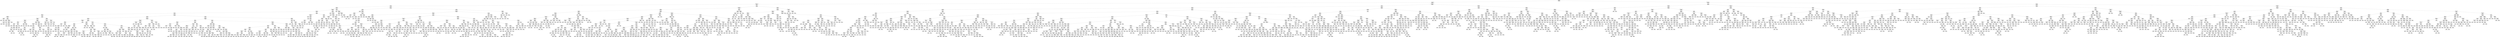 digraph Tree {
node [shape=box, style="rounded", color="black", fontname=helvetica] ;
edge [fontname=helvetica] ;
0 [label="sqft <= 0.3\nmse = 148860.9\nsamples = 3544\nvalue = 1465.3"] ;
1 [label="ld_1.0 <= -0.1\nmse = 88853.3\nsamples = 2444\nvalue = 1308.3"] ;
0 -> 1 [labeldistance=2.5, labelangle=45, headlabel="True"] ;
2 [label="number bedrooms <= -0.1\nmse = 46294.7\nsamples = 1308\nvalue = 1134.1"] ;
1 -> 2 ;
3 [label="sqft <= -0.6\nmse = 26685.0\nsamples = 793\nvalue = 1037.5"] ;
2 -> 3 ;
4 [label="ty_4.0 <= 1.7\nmse = 16595.5\nsamples = 512\nvalue = 990.5"] ;
3 -> 4 ;
5 [label="medianIncome <= 2.5\nmse = 14441.0\nsamples = 504\nvalue = 985.8"] ;
4 -> 5 ;
6 [label="pYouths <= 1.2\nmse = 13431.7\nsamples = 495\nvalue = 980.9"] ;
5 -> 6 ;
7 [label="sqft <= -1.4\nmse = 12450.2\nsamples = 454\nvalue = 990.1"] ;
6 -> 7 ;
8 [label="pForties <= -0.6\nmse = 12127.0\nsamples = 69\nvalue = 921.4"] ;
7 -> 8 ;
9 [label="postdateint <= -0.5\nmse = 6589.5\nsamples = 12\nvalue = 1073.3"] ;
8 -> 9 ;
10 [label="ty_2.0 <= 2.0\nmse = 256.9\nsamples = 2\nvalue = 1176.3"] ;
9 -> 10 ;
11 [label="mse = 0.0\nsamples = 1\nvalue = 1199.0"] ;
10 -> 11 ;
12 [label="mse = 0.0\nsamples = 1\nvalue = 1165.0"] ;
10 -> 12 ;
13 [label="ld_4.0 <= 1.5\nmse = 5036.4\nsamples = 10\nvalue = 1049.5"] ;
9 -> 13 ;
14 [label="sqft <= -1.6\nmse = 4364.0\nsamples = 4\nvalue = 1004.0"] ;
13 -> 14 ;
15 [label="pYouths <= 0.4\nmse = 2075.0\nsamples = 3\nvalue = 1030.0"] ;
14 -> 15 ;
16 [label="mse = 0.0\nsamples = 1\nvalue = 995.0"] ;
15 -> 16 ;
17 [label="mse = 2222.2\nsamples = 2\nvalue = 1041.7"] ;
15 -> 17 ;
18 [label="mse = 0.0\nsamples = 1\nvalue = 900.0"] ;
14 -> 18 ;
19 [label="postdateint <= -0.1\nmse = 3350.5\nsamples = 6\nvalue = 1078.0"] ;
13 -> 19 ;
20 [label="postdateint <= -0.5\nmse = 2412.2\nsamples = 5\nvalue = 1100.7"] ;
19 -> 20 ;
21 [label="mse = 0.0\nsamples = 1\nvalue = 1035.0"] ;
20 -> 21 ;
22 [label="ty_1.0 <= -0.8\nmse = 1859.8\nsamples = 4\nvalue = 1113.8"] ;
20 -> 22 ;
23 [label="mse = 0.0\nsamples = 1\nvalue = 1100.0"] ;
22 -> 23 ;
24 [label="mse = 2888.0\nsamples = 3\nvalue = 1123.0"] ;
22 -> 24 ;
25 [label="mse = 0.0\nsamples = 1\nvalue = 1010.0"] ;
19 -> 25 ;
26 [label="ty_2.0 <= 2.0\nmse = 7694.9\nsamples = 57\nvalue = 891.0"] ;
8 -> 26 ;
27 [label="pTwenties <= -0.3\nmse = 4892.0\nsamples = 48\nvalue = 916.8"] ;
26 -> 27 ;
28 [label="pTwenties <= -0.9\nmse = 2066.9\nsamples = 15\nvalue = 875.7"] ;
27 -> 28 ;
29 [label="pFifties <= 0.5\nmse = 965.5\nsamples = 11\nvalue = 894.8"] ;
28 -> 29 ;
30 [label="ld_3.0 <= 0.3\nmse = 302.6\nsamples = 7\nvalue = 878.7"] ;
29 -> 30 ;
31 [label="mse = 0.0\nsamples = 1\nvalue = 900.0"] ;
30 -> 31 ;
32 [label="postdateint <= -1.3\nmse = 236.5\nsamples = 6\nvalue = 873.4"] ;
30 -> 32 ;
33 [label="mse = 0.0\nsamples = 1\nvalue = 899.0"] ;
32 -> 33 ;
34 [label="pForties <= -0.0\nmse = 163.1\nsamples = 5\nvalue = 869.7"] ;
32 -> 34 ;
35 [label="postdateint <= -0.8\nmse = 114.7\nsamples = 4\nvalue = 873.0"] ;
34 -> 35 ;
36 [label="mse = 0.0\nsamples = 1\nvalue = 859.0"] ;
35 -> 36 ;
37 [label="postdateint <= -0.0\nmse = 25.0\nsamples = 3\nvalue = 880.0"] ;
35 -> 37 ;
38 [label="mse = 0.0\nsamples = 1\nvalue = 885.0"] ;
37 -> 38 ;
39 [label="mse = 0.0\nsamples = 2\nvalue = 875.0"] ;
37 -> 39 ;
40 [label="mse = 0.0\nsamples = 1\nvalue = 850.0"] ;
34 -> 40 ;
41 [label="pForties <= 0.9\nmse = 736.0\nsamples = 4\nvalue = 927.0"] ;
29 -> 41 ;
42 [label="sqft <= -1.4\nmse = 200.0\nsamples = 3\nvalue = 915.0"] ;
41 -> 42 ;
43 [label="sqft <= -1.6\nmse = 88.9\nsamples = 2\nvalue = 921.7"] ;
42 -> 43 ;
44 [label="mse = 0.0\nsamples = 1\nvalue = 915.0"] ;
43 -> 44 ;
45 [label="mse = 0.0\nsamples = 1\nvalue = 935.0"] ;
43 -> 45 ;
46 [label="mse = 0.0\nsamples = 1\nvalue = 895.0"] ;
42 -> 46 ;
47 [label="mse = 0.0\nsamples = 1\nvalue = 975.0"] ;
41 -> 47 ;
48 [label="medianIncome <= 0.1\nmse = 1633.0\nsamples = 4\nvalue = 828.0"] ;
28 -> 48 ;
49 [label="ld_3.0 <= 0.3\nmse = 625.0\nsamples = 2\nvalue = 775.0"] ;
48 -> 49 ;
50 [label="mse = 0.0\nsamples = 1\nvalue = 750.0"] ;
49 -> 50 ;
51 [label="mse = 0.0\nsamples = 1\nvalue = 800.0"] ;
49 -> 51 ;
52 [label="pFifties <= 0.4\nmse = 30.2\nsamples = 2\nvalue = 854.5"] ;
48 -> 52 ;
53 [label="mse = 0.0\nsamples = 1\nvalue = 849.0"] ;
52 -> 53 ;
54 [label="mse = 0.0\nsamples = 1\nvalue = 860.0"] ;
52 -> 54 ;
55 [label="postdateint <= 0.4\nmse = 5045.0\nsamples = 33\nvalue = 936.9"] ;
27 -> 55 ;
56 [label="pFifties <= 0.0\nmse = 3415.3\nsamples = 20\nvalue = 907.5"] ;
55 -> 56 ;
57 [label="postdateint <= -1.3\nmse = 2165.8\nsamples = 19\nvalue = 914.8"] ;
56 -> 57 ;
58 [label="mse = 0.0\nsamples = 1\nvalue = 1059.0"] ;
57 -> 58 ;
59 [label="sqft <= -1.5\nmse = 1354.1\nsamples = 18\nvalue = 908.8"] ;
57 -> 59 ;
60 [label="sqft <= -1.6\nmse = 1522.8\nsamples = 7\nvalue = 882.2"] ;
59 -> 60 ;
61 [label="sqft <= -1.7\nmse = 878.5\nsamples = 4\nvalue = 899.2"] ;
60 -> 61 ;
62 [label="mse = 0.0\nsamples = 1\nvalue = 860.0"] ;
61 -> 62 ;
63 [label="pk_4.0 <= 0.4\nmse = 167.2\nsamples = 3\nvalue = 918.8"] ;
61 -> 63 ;
64 [label="mse = 0.0\nsamples = 1\nvalue = 940.0"] ;
63 -> 64 ;
65 [label="postdateint <= 0.3\nmse = 22.2\nsamples = 2\nvalue = 911.7"] ;
63 -> 65 ;
66 [label="mse = 0.0\nsamples = 1\nvalue = 915.0"] ;
65 -> 66 ;
67 [label="mse = 0.0\nsamples = 1\nvalue = 905.0"] ;
65 -> 67 ;
68 [label="postdateint <= -0.5\nmse = 1088.9\nsamples = 3\nvalue = 848.3"] ;
60 -> 68 ;
69 [label="mse = 0.0\nsamples = 1\nvalue = 895.0"] ;
68 -> 69 ;
70 [label="mse = 0.0\nsamples = 2\nvalue = 825.0"] ;
68 -> 70 ;
71 [label="postdateint <= -0.6\nmse = 573.0\nsamples = 11\nvalue = 924.8"] ;
59 -> 71 ;
72 [label="pk_2.0 <= 0.0\nmse = 196.0\nsamples = 2\nvalue = 959.0"] ;
71 -> 72 ;
73 [label="mse = 0.0\nsamples = 1\nvalue = 945.0"] ;
72 -> 73 ;
74 [label="mse = 0.0\nsamples = 1\nvalue = 973.0"] ;
72 -> 74 ;
75 [label="postdateint <= -0.4\nmse = 423.3\nsamples = 9\nvalue = 919.5"] ;
71 -> 75 ;
76 [label="pTwenties <= 1.0\nmse = 4.0\nsamples = 3\nvalue = 896.0"] ;
75 -> 76 ;
77 [label="mse = 0.0\nsamples = 2\nvalue = 895.0"] ;
76 -> 77 ;
78 [label="mse = 0.0\nsamples = 1\nvalue = 900.0"] ;
76 -> 78 ;
79 [label="postdateint <= -0.0\nmse = 122.7\nsamples = 6\nvalue = 934.2"] ;
75 -> 79 ;
80 [label="pk_5.0 <= 1.5\nmse = 114.2\nsamples = 4\nvalue = 939.8"] ;
79 -> 80 ;
81 [label="postdateint <= -0.4\nmse = 74.7\nsamples = 3\nvalue = 933.0"] ;
80 -> 81 ;
82 [label="mse = 4.0\nsamples = 2\nvalue = 927.0"] ;
81 -> 82 ;
83 [label="mse = 0.0\nsamples = 1\nvalue = 945.0"] ;
81 -> 83 ;
84 [label="mse = 0.0\nsamples = 1\nvalue = 950.0"] ;
80 -> 84 ;
85 [label="mse = 0.0\nsamples = 2\nvalue = 925.0"] ;
79 -> 85 ;
86 [label="mse = 0.0\nsamples = 1\nvalue = 725.0"] ;
56 -> 86 ;
87 [label="postdateint <= 2.0\nmse = 4211.3\nsamples = 13\nvalue = 981.7"] ;
55 -> 87 ;
88 [label="pYouths <= 0.6\nmse = 3636.7\nsamples = 12\nvalue = 993.3"] ;
87 -> 88 ;
89 [label="pForties <= -0.4\nmse = 3024.7\nsamples = 11\nvalue = 985.6"] ;
88 -> 89 ;
90 [label="postdateint <= 0.4\nmse = 1503.5\nsamples = 5\nvalue = 1019.2"] ;
89 -> 90 ;
91 [label="sqft <= -1.4\nmse = 56.2\nsamples = 2\nvalue = 987.5"] ;
90 -> 91 ;
92 [label="mse = 0.0\nsamples = 1\nvalue = 995.0"] ;
91 -> 92 ;
93 [label="mse = 0.0\nsamples = 1\nvalue = 980.0"] ;
91 -> 93 ;
94 [label="ld_4.0 <= 1.5\nmse = 1475.0\nsamples = 3\nvalue = 1035.0"] ;
90 -> 94 ;
95 [label="mse = 0.0\nsamples = 1\nvalue = 1100.0"] ;
94 -> 95 ;
96 [label="sqft <= -1.5\nmse = 88.9\nsamples = 2\nvalue = 1013.3"] ;
94 -> 96 ;
97 [label="mse = 0.0\nsamples = 1\nvalue = 1020.0"] ;
96 -> 97 ;
98 [label="mse = 0.0\nsamples = 1\nvalue = 1000.0"] ;
96 -> 98 ;
99 [label="pk_7.0 <= 7.2\nmse = 2690.5\nsamples = 6\nvalue = 960.5"] ;
89 -> 99 ;
100 [label="postdateint <= 1.9\nmse = 1909.1\nsamples = 5\nvalue = 948.4"] ;
99 -> 100 ;
101 [label="sqft <= -1.4\nmse = 803.5\nsamples = 4\nvalue = 934.2"] ;
100 -> 101 ;
102 [label="ld_4.0 <= 1.5\nmse = 496.0\nsamples = 3\nvalue = 943.0"] ;
101 -> 102 ;
103 [label="postdateint <= 1.2\nmse = 168.8\nsamples = 2\nvalue = 952.5"] ;
102 -> 103 ;
104 [label="mse = 0.0\nsamples = 1\nvalue = 975.0"] ;
103 -> 104 ;
105 [label="mse = 0.0\nsamples = 1\nvalue = 945.0"] ;
103 -> 105 ;
106 [label="mse = 0.0\nsamples = 1\nvalue = 905.0"] ;
102 -> 106 ;
107 [label="mse = 0.0\nsamples = 1\nvalue = 890.0"] ;
101 -> 107 ;
108 [label="mse = 0.0\nsamples = 1\nvalue = 1034.0"] ;
100 -> 108 ;
109 [label="mse = 0.0\nsamples = 1\nvalue = 1045.0"] ;
99 -> 109 ;
110 [label="mse = 0.0\nsamples = 1\nvalue = 1100.0"] ;
88 -> 110 ;
111 [label="mse = 0.0\nsamples = 1\nvalue = 895.0"] ;
87 -> 111 ;
112 [label="sqft <= -1.5\nmse = 5596.8\nsamples = 9\nvalue = 787.8"] ;
26 -> 112 ;
113 [label="medianIncome <= 1.0\nmse = 1377.3\nsamples = 5\nvalue = 745.0"] ;
112 -> 113 ;
114 [label="pSixtyPlus <= 0.1\nmse = 345.9\nsamples = 4\nvalue = 770.7"] ;
113 -> 114 ;
115 [label="medianIncome <= 0.0\nmse = 56.2\nsamples = 2\nvalue = 742.5"] ;
114 -> 115 ;
116 [label="mse = 0.0\nsamples = 1\nvalue = 735.0"] ;
115 -> 116 ;
117 [label="mse = 0.0\nsamples = 1\nvalue = 750.0"] ;
115 -> 117 ;
118 [label="pThirties <= 0.3\nmse = 16.0\nsamples = 2\nvalue = 782.0"] ;
114 -> 118 ;
119 [label="mse = 0.0\nsamples = 1\nvalue = 780.0"] ;
118 -> 119 ;
120 [label="mse = 0.0\nsamples = 1\nvalue = 790.0"] ;
118 -> 120 ;
121 [label="mse = 0.0\nsamples = 1\nvalue = 700.0"] ;
113 -> 121 ;
122 [label="postdateint <= 2.0\nmse = 1976.0\nsamples = 4\nvalue = 882.0"] ;
112 -> 122 ;
123 [label="medianIncome <= -0.9\nmse = 2155.6\nsamples = 3\nvalue = 903.3"] ;
122 -> 123 ;
124 [label="mse = 0.0\nsamples = 1\nvalue = 840.0"] ;
123 -> 124 ;
125 [label="pThirties <= 0.5\nmse = 225.0\nsamples = 2\nvalue = 935.0"] ;
123 -> 125 ;
126 [label="mse = 0.0\nsamples = 1\nvalue = 950.0"] ;
125 -> 126 ;
127 [label="mse = 0.0\nsamples = 1\nvalue = 920.0"] ;
125 -> 127 ;
128 [label="mse = 0.0\nsamples = 1\nvalue = 850.0"] ;
122 -> 128 ;
129 [label="pYouths <= -0.0\nmse = 11648.9\nsamples = 385\nvalue = 1000.9"] ;
7 -> 129 ;
130 [label="pk_2.0 <= 0.0\nmse = 13500.9\nsamples = 174\nvalue = 1027.8"] ;
129 -> 130 ;
131 [label="ty_1.0 <= -0.8\nmse = 7921.8\nsamples = 148\nvalue = 1009.2"] ;
130 -> 131 ;
132 [label="postdateint <= 1.1\nmse = 4026.0\nsamples = 10\nvalue = 1090.5"] ;
131 -> 132 ;
133 [label="pForties <= 0.2\nmse = 2956.2\nsamples = 9\nvalue = 1107.5"] ;
132 -> 133 ;
134 [label="sqft <= -0.8\nmse = 1485.2\nsamples = 7\nvalue = 1082.9"] ;
133 -> 134 ;
135 [label="postdateint <= -0.1\nmse = 779.3\nsamples = 6\nvalue = 1074.5"] ;
134 -> 135 ;
136 [label="mse = 0.0\nsamples = 2\nvalue = 1095.0"] ;
135 -> 136 ;
137 [label="sqft <= -1.0\nmse = 789.6\nsamples = 4\nvalue = 1057.5"] ;
135 -> 137 ;
138 [label="postdateint <= 0.4\nmse = 938.9\nsamples = 2\nvalue = 1073.3"] ;
137 -> 138 ;
139 [label="mse = 0.0\nsamples = 1\nvalue = 1095.0"] ;
138 -> 139 ;
140 [label="mse = 0.0\nsamples = 1\nvalue = 1030.0"] ;
138 -> 140 ;
141 [label="pk_4.0 <= 0.4\nmse = 138.9\nsamples = 2\nvalue = 1041.7"] ;
137 -> 141 ;
142 [label="mse = 0.0\nsamples = 1\nvalue = 1025.0"] ;
141 -> 142 ;
143 [label="mse = 0.0\nsamples = 1\nvalue = 1050.0"] ;
141 -> 143 ;
144 [label="mse = 0.0\nsamples = 1\nvalue = 1175.0"] ;
134 -> 144 ;
145 [label="pFifties <= 0.1\nmse = 117.2\nsamples = 2\nvalue = 1181.2"] ;
133 -> 145 ;
146 [label="mse = 0.0\nsamples = 1\nvalue = 1175.0"] ;
145 -> 146 ;
147 [label="mse = 0.0\nsamples = 1\nvalue = 1200.0"] ;
145 -> 147 ;
148 [label="mse = 0.0\nsamples = 1\nvalue = 1000.0"] ;
132 -> 148 ;
149 [label="pk_4.0 <= 0.4\nmse = 7621.6\nsamples = 138\nvalue = 1001.8"] ;
131 -> 149 ;
150 [label="sqft <= -0.7\nmse = 4066.4\nsamples = 37\nvalue = 969.0"] ;
149 -> 150 ;
151 [label="ld_3.0 <= 0.3\nmse = 3394.3\nsamples = 33\nvalue = 959.8"] ;
150 -> 151 ;
152 [label="postdateint <= -0.5\nmse = 2505.6\nsamples = 4\nvalue = 1006.7"] ;
151 -> 152 ;
153 [label="mse = 0.0\nsamples = 1\nvalue = 950.0"] ;
152 -> 153 ;
154 [label="postdateint <= -0.1\nmse = 1350.0\nsamples = 3\nvalue = 1035.0"] ;
152 -> 154 ;
155 [label="mse = 0.0\nsamples = 1\nvalue = 1095.0"] ;
154 -> 155 ;
156 [label="pTwenties <= 1.0\nmse = 200.0\nsamples = 2\nvalue = 1015.0"] ;
154 -> 156 ;
157 [label="mse = 0.0\nsamples = 1\nvalue = 995.0"] ;
156 -> 157 ;
158 [label="mse = 0.0\nsamples = 1\nvalue = 1025.0"] ;
156 -> 158 ;
159 [label="pFifties <= 0.4\nmse = 3180.4\nsamples = 29\nvalue = 953.5"] ;
151 -> 159 ;
160 [label="sqft <= -0.9\nmse = 3016.4\nsamples = 27\nvalue = 948.4"] ;
159 -> 160 ;
161 [label="sqft <= -1.1\nmse = 2022.4\nsamples = 22\nvalue = 961.2"] ;
160 -> 161 ;
162 [label="postdateint <= -0.5\nmse = 1522.5\nsamples = 13\nvalue = 943.1"] ;
161 -> 162 ;
163 [label="pTwenties <= 1.0\nmse = 29.7\nsamples = 3\nvalue = 901.2"] ;
162 -> 163 ;
164 [label="postdateint <= -0.5\nmse = 5.6\nsamples = 2\nvalue = 898.3"] ;
163 -> 164 ;
165 [label="mse = 0.0\nsamples = 1\nvalue = 895.0"] ;
164 -> 165 ;
166 [label="mse = 0.0\nsamples = 1\nvalue = 900.0"] ;
164 -> 166 ;
167 [label="mse = 0.0\nsamples = 1\nvalue = 910.0"] ;
163 -> 167 ;
168 [label="postdateint <= 2.0\nmse = 1328.9\nsamples = 10\nvalue = 954.3"] ;
162 -> 168 ;
169 [label="postdateint <= 0.4\nmse = 942.9\nsamples = 9\nvalue = 959.9"] ;
168 -> 169 ;
170 [label="mse = 571.8\nsamples = 5\nvalue = 948.0"] ;
169 -> 170 ;
171 [label="mse = 995.1\nsamples = 4\nvalue = 975.8"] ;
169 -> 171 ;
172 [label="mse = 0.0\nsamples = 1\nvalue = 875.0"] ;
168 -> 172 ;
173 [label="postdateint <= -0.4\nmse = 1762.8\nsamples = 9\nvalue = 982.8"] ;
161 -> 173 ;
174 [label="pFifties <= -0.6\nmse = 18.0\nsamples = 2\nvalue = 1023.0"] ;
173 -> 174 ;
175 [label="mse = 0.0\nsamples = 1\nvalue = 1020.0"] ;
174 -> 175 ;
176 [label="mse = 0.0\nsamples = 1\nvalue = 1029.0"] ;
174 -> 176 ;
177 [label="postdateint <= -0.1\nmse = 1705.3\nsamples = 7\nvalue = 973.5"] ;
173 -> 177 ;
178 [label="mse = 0.0\nsamples = 1\nvalue = 950.0"] ;
177 -> 178 ;
179 [label="postdateint <= 0.3\nmse = 2002.2\nsamples = 6\nvalue = 980.5"] ;
177 -> 179 ;
180 [label="mse = 0.0\nsamples = 1\nvalue = 1095.0"] ;
179 -> 180 ;
181 [label="mse = 606.2\nsamples = 5\nvalue = 967.8"] ;
179 -> 181 ;
182 [label="postdateint <= 0.8\nmse = 3053.1\nsamples = 5\nvalue = 884.3"] ;
160 -> 182 ;
183 [label="mse = 0.0\nsamples = 3\nvalue = 850.0"] ;
182 -> 183 ;
184 [label="pFifties <= -0.7\nmse = 400.0\nsamples = 2\nvalue = 970.0"] ;
182 -> 184 ;
185 [label="mse = 0.0\nsamples = 1\nvalue = 950.0"] ;
184 -> 185 ;
186 [label="mse = 0.0\nsamples = 1\nvalue = 990.0"] ;
184 -> 186 ;
187 [label="mse = 0.0\nsamples = 2\nvalue = 1025.0"] ;
159 -> 187 ;
188 [label="postdateint <= 1.5\nmse = 1216.0\nsamples = 4\nvalue = 1063.0"] ;
150 -> 188 ;
189 [label="postdateint <= -0.1\nmse = 75.0\nsamples = 3\nvalue = 1080.0"] ;
188 -> 189 ;
190 [label="mse = 0.0\nsamples = 1\nvalue = 1095.0"] ;
189 -> 190 ;
191 [label="mse = 0.0\nsamples = 2\nvalue = 1075.0"] ;
189 -> 191 ;
192 [label="mse = 0.0\nsamples = 1\nvalue = 995.0"] ;
188 -> 192 ;
193 [label="sqft <= -1.1\nmse = 8379.3\nsamples = 101\nvalue = 1013.8"] ;
149 -> 193 ;
194 [label="pYouths <= -0.1\nmse = 4421.7\nsamples = 36\nvalue = 987.8"] ;
193 -> 194 ;
195 [label="postdateint <= -1.4\nmse = 3621.5\nsamples = 35\nvalue = 982.1"] ;
194 -> 195 ;
196 [label="mse = 0.0\nsamples = 1\nvalue = 869.0"] ;
195 -> 196 ;
197 [label="postdateint <= -0.3\nmse = 3072.3\nsamples = 34\nvalue = 988.4"] ;
195 -> 197 ;
198 [label="sqft <= -1.3\nmse = 2746.5\nsamples = 18\nvalue = 1006.0"] ;
197 -> 198 ;
199 [label="postdateint <= -0.5\nmse = 2143.4\nsamples = 7\nvalue = 1040.9"] ;
198 -> 199 ;
200 [label="postdateint <= -0.5\nmse = 168.8\nsamples = 2\nvalue = 1079.5"] ;
199 -> 200 ;
201 [label="mse = 0.0\nsamples = 1\nvalue = 1087.0"] ;
200 -> 201 ;
202 [label="mse = 0.0\nsamples = 1\nvalue = 1057.0"] ;
200 -> 202 ;
203 [label="postdateint <= -0.4\nmse = 2014.2\nsamples = 5\nvalue = 1021.6"] ;
199 -> 203 ;
204 [label="mse = 0.0\nsamples = 1\nvalue = 925.0"] ;
203 -> 204 ;
205 [label="postdateint <= -0.4\nmse = 777.7\nsamples = 4\nvalue = 1035.4"] ;
203 -> 205 ;
206 [label="mse = 213.6\nsamples = 2\nvalue = 1005.3"] ;
205 -> 206 ;
207 [label="mse = 12.0\nsamples = 2\nvalue = 1058.0"] ;
205 -> 207 ;
208 [label="pFifties <= -0.7\nmse = 1602.0\nsamples = 11\nvalue = 979.9"] ;
198 -> 208 ;
209 [label="sqft <= -1.2\nmse = 1801.7\nsamples = 8\nvalue = 992.3"] ;
208 -> 209 ;
210 [label="postdateint <= -0.4\nmse = 1296.9\nsamples = 7\nvalue = 979.4"] ;
209 -> 210 ;
211 [label="mse = 456.2\nsamples = 6\nvalue = 990.0"] ;
210 -> 211 ;
212 [label="mse = 0.0\nsamples = 1\nvalue = 895.0"] ;
210 -> 212 ;
213 [label="mse = 0.0\nsamples = 1\nvalue = 1050.0"] ;
209 -> 213 ;
214 [label="pYouths <= -1.0\nmse = 80.6\nsamples = 3\nvalue = 952.6"] ;
208 -> 214 ;
215 [label="mse = 0.0\nsamples = 1\nvalue = 935.0"] ;
214 -> 215 ;
216 [label="postdateint <= -0.4\nmse = 4.0\nsamples = 2\nvalue = 957.0"] ;
214 -> 216 ;
217 [label="mse = 0.0\nsamples = 1\nvalue = 955.0"] ;
216 -> 217 ;
218 [label="mse = 0.0\nsamples = 1\nvalue = 959.0"] ;
216 -> 218 ;
219 [label="postdateint <= -0.0\nmse = 2728.0\nsamples = 16\nvalue = 969.4"] ;
197 -> 219 ;
220 [label="mse = 0.0\nsamples = 1\nvalue = 895.0"] ;
219 -> 220 ;
221 [label="postdateint <= 1.9\nmse = 2033.9\nsamples = 15\nvalue = 983.0"] ;
219 -> 221 ;
222 [label="sqft <= -1.2\nmse = 1740.9\nsamples = 13\nvalue = 992.1"] ;
221 -> 222 ;
223 [label="postdateint <= 1.2\nmse = 1438.6\nsamples = 11\nvalue = 999.4"] ;
222 -> 223 ;
224 [label="mse = 1494.4\nsamples = 8\nvalue = 989.8"] ;
223 -> 224 ;
225 [label="mse = 543.0\nsamples = 3\nvalue = 1022.6"] ;
223 -> 225 ;
226 [label="mse = 0.0\nsamples = 2\nvalue = 930.0"] ;
222 -> 226 ;
227 [label="mse = 0.0\nsamples = 2\nvalue = 925.0"] ;
221 -> 227 ;
228 [label="mse = 0.0\nsamples = 1\nvalue = 1150.0"] ;
194 -> 228 ;
229 [label="pYouths <= -0.2\nmse = 10158.4\nsamples = 65\nvalue = 1029.9"] ;
193 -> 229 ;
230 [label="postdateint <= -0.9\nmse = 7724.2\nsamples = 9\nvalue = 1119.0"] ;
229 -> 230 ;
231 [label="mse = 0.0\nsamples = 1\nvalue = 939.0"] ;
230 -> 231 ;
232 [label="sqft <= -0.9\nmse = 5213.1\nsamples = 8\nvalue = 1135.4"] ;
230 -> 232 ;
233 [label="sqft <= -1.0\nmse = 2027.2\nsamples = 4\nvalue = 1087.3"] ;
232 -> 233 ;
234 [label="mse = 0.0\nsamples = 1\nvalue = 1175.0"] ;
233 -> 234 ;
235 [label="postdateint <= -0.1\nmse = 588.2\nsamples = 3\nvalue = 1069.8"] ;
233 -> 235 ;
236 [label="mse = 0.0\nsamples = 1\nvalue = 1100.0"] ;
235 -> 236 ;
237 [label="postdateint <= 0.4\nmse = 450.2\nsamples = 2\nvalue = 1062.2"] ;
235 -> 237 ;
238 [label="mse = 0.0\nsamples = 1\nvalue = 1050.0"] ;
237 -> 238 ;
239 [label="mse = 0.0\nsamples = 1\nvalue = 1099.0"] ;
237 -> 239 ;
240 [label="pTwenties <= -0.8\nmse = 2946.0\nsamples = 4\nvalue = 1193.0"] ;
232 -> 240 ;
241 [label="mse = 0.0\nsamples = 1\nvalue = 1290.0"] ;
240 -> 241 ;
242 [label="pYouths <= -1.1\nmse = 742.2\nsamples = 3\nvalue = 1168.8"] ;
240 -> 242 ;
243 [label="postdateint <= -0.1\nmse = 555.6\nsamples = 2\nvalue = 1158.3"] ;
242 -> 243 ;
244 [label="mse = 0.0\nsamples = 1\nvalue = 1175.0"] ;
243 -> 244 ;
245 [label="mse = 0.0\nsamples = 1\nvalue = 1125.0"] ;
243 -> 245 ;
246 [label="mse = 0.0\nsamples = 1\nvalue = 1200.0"] ;
242 -> 246 ;
247 [label="sqft <= -0.8\nmse = 9196.8\nsamples = 56\nvalue = 1017.0"] ;
229 -> 247 ;
248 [label="postdateint <= -0.5\nmse = 7307.7\nsamples = 41\nvalue = 1028.8"] ;
247 -> 248 ;
249 [label="postdateint <= -1.4\nmse = 2720.2\nsamples = 12\nvalue = 994.7"] ;
248 -> 249 ;
250 [label="mse = 0.0\nsamples = 1\nvalue = 1095.0"] ;
249 -> 250 ;
251 [label="sqft <= -1.0\nmse = 1644.6\nsamples = 11\nvalue = 982.1"] ;
249 -> 251 ;
252 [label="postdateint <= -0.5\nmse = 840.1\nsamples = 7\nvalue = 964.9"] ;
251 -> 252 ;
253 [label="postdateint <= -1.3\nmse = 717.9\nsamples = 6\nvalue = 954.9"] ;
252 -> 253 ;
254 [label="mse = 321.6\nsamples = 4\nvalue = 964.1"] ;
253 -> 254 ;
255 [label="mse = 756.2\nsamples = 2\nvalue = 922.5"] ;
253 -> 255 ;
256 [label="mse = 0.0\nsamples = 1\nvalue = 995.0"] ;
252 -> 256 ;
257 [label="postdateint <= -0.9\nmse = 504.7\nsamples = 4\nvalue = 1033.8"] ;
251 -> 257 ;
258 [label="postdateint <= -1.2\nmse = 5.6\nsamples = 3\nvalue = 1046.7"] ;
257 -> 258 ;
259 [label="mse = 0.0\nsamples = 2\nvalue = 1045.0"] ;
258 -> 259 ;
260 [label="mse = 0.0\nsamples = 1\nvalue = 1050.0"] ;
258 -> 260 ;
261 [label="mse = 0.0\nsamples = 1\nvalue = 995.0"] ;
257 -> 261 ;
262 [label="postdateint <= -0.5\nmse = 8562.5\nsamples = 29\nvalue = 1043.4"] ;
248 -> 262 ;
263 [label="mse = 0.0\nsamples = 1\nvalue = 1295.0"] ;
262 -> 263 ;
264 [label="pYouths <= -0.2\nmse = 5666.1\nsamples = 28\nvalue = 1030.8"] ;
262 -> 264 ;
265 [label="postdateint <= 1.2\nmse = 4724.0\nsamples = 10\nvalue = 1066.8"] ;
264 -> 265 ;
266 [label="postdateint <= 0.4\nmse = 1301.0\nsamples = 9\nvalue = 1048.0"] ;
265 -> 266 ;
267 [label="mse = 849.0\nsamples = 7\nvalue = 1062.1"] ;
266 -> 267 ;
268 [label="mse = 800.0\nsamples = 2\nvalue = 1015.0"] ;
266 -> 268 ;
269 [label="mse = 0.0\nsamples = 1\nvalue = 1255.0"] ;
265 -> 269 ;
270 [label="sqft <= -1.0\nmse = 5343.8\nsamples = 18\nvalue = 1017.1"] ;
264 -> 270 ;
271 [label="sqft <= -1.0\nmse = 1537.5\nsamples = 3\nvalue = 930.0"] ;
270 -> 271 ;
272 [label="mse = 450.0\nsamples = 2\nvalue = 950.0"] ;
271 -> 272 ;
273 [label="mse = 0.0\nsamples = 1\nvalue = 870.0"] ;
271 -> 273 ;
274 [label="sqft <= -0.9\nmse = 4544.7\nsamples = 15\nvalue = 1031.0"] ;
270 -> 274 ;
275 [label="mse = 2133.1\nsamples = 7\nvalue = 1076.8"] ;
274 -> 275 ;
276 [label="mse = 3499.2\nsamples = 8\nvalue = 995.1"] ;
274 -> 276 ;
277 [label="sqft <= -0.8\nmse = 12830.4\nsamples = 15\nvalue = 986.4"] ;
247 -> 277 ;
278 [label="postdateint <= -0.1\nmse = 25.0\nsamples = 2\nvalue = 865.0"] ;
277 -> 278 ;
279 [label="mse = 0.0\nsamples = 1\nvalue = 860.0"] ;
278 -> 279 ;
280 [label="mse = 0.0\nsamples = 1\nvalue = 870.0"] ;
278 -> 280 ;
281 [label="postdateint <= 0.9\nmse = 11768.2\nsamples = 13\nvalue = 1012.0"] ;
277 -> 281 ;
282 [label="postdateint <= 0.3\nmse = 9452.8\nsamples = 11\nvalue = 1042.7"] ;
281 -> 282 ;
283 [label="postdateint <= -0.4\nmse = 8591.8\nsamples = 7\nvalue = 1023.8"] ;
282 -> 283 ;
284 [label="postdateint <= -0.4\nmse = 9368.6\nsamples = 4\nvalue = 1082.6"] ;
283 -> 284 ;
285 [label="mse = 1314.0\nsamples = 3\nvalue = 1037.0"] ;
284 -> 285 ;
286 [label="mse = 0.0\nsamples = 1\nvalue = 1265.0"] ;
284 -> 286 ;
287 [label="sqft <= -0.7\nmse = 900.0\nsamples = 3\nvalue = 965.0"] ;
283 -> 287 ;
288 [label="mse = 0.0\nsamples = 2\nvalue = 950.0"] ;
287 -> 288 ;
289 [label="mse = 0.0\nsamples = 1\nvalue = 1025.0"] ;
287 -> 289 ;
290 [label="sqft <= -0.7\nmse = 8475.0\nsamples = 4\nvalue = 1090.0"] ;
282 -> 290 ;
291 [label="mse = 0.0\nsamples = 1\nvalue = 1215.0"] ;
290 -> 291 ;
292 [label="postdateint <= 0.4\nmse = 4355.6\nsamples = 3\nvalue = 1048.3"] ;
290 -> 292 ;
293 [label="mse = 0.0\nsamples = 1\nvalue = 1095.0"] ;
292 -> 293 ;
294 [label="mse = 4900.0\nsamples = 2\nvalue = 1025.0"] ;
292 -> 294 ;
295 [label="postdateint <= 1.6\nmse = 8214.0\nsamples = 2\nvalue = 926.0"] ;
281 -> 295 ;
296 [label="mse = 0.0\nsamples = 1\nvalue = 815.0"] ;
295 -> 296 ;
297 [label="mse = 0.0\nsamples = 1\nvalue = 1000.0"] ;
295 -> 297 ;
298 [label="postdateint <= -0.0\nmse = 31956.6\nsamples = 26\nvalue = 1131.6"] ;
130 -> 298 ;
299 [label="postdateint <= -1.3\nmse = 21448.2\nsamples = 10\nvalue = 1275.3"] ;
298 -> 299 ;
300 [label="medianIncome <= 0.4\nmse = 13225.0\nsamples = 2\nvalue = 985.0"] ;
299 -> 300 ;
301 [label="mse = 0.0\nsamples = 1\nvalue = 1100.0"] ;
300 -> 301 ;
302 [label="mse = 0.0\nsamples = 1\nvalue = 870.0"] ;
300 -> 302 ;
303 [label="medianIncome <= 0.5\nmse = 7750.0\nsamples = 8\nvalue = 1320.0"] ;
299 -> 303 ;
304 [label="pFifties <= -0.9\nmse = 3620.1\nsamples = 7\nvalue = 1300.8"] ;
303 -> 304 ;
305 [label="sqft <= -0.9\nmse = 1875.0\nsamples = 2\nvalue = 1225.0"] ;
304 -> 305 ;
306 [label="mse = 0.0\nsamples = 1\nvalue = 1200.0"] ;
305 -> 306 ;
307 [label="mse = 0.0\nsamples = 1\nvalue = 1300.0"] ;
305 -> 307 ;
308 [label="sqft <= -0.7\nmse = 179.7\nsamples = 5\nvalue = 1338.8"] ;
304 -> 308 ;
309 [label="pThirties <= -0.5\nmse = 4.0\nsamples = 3\nvalue = 1349.0"] ;
308 -> 309 ;
310 [label="mse = 0.0\nsamples = 1\nvalue = 1345.0"] ;
309 -> 310 ;
311 [label="mse = 0.0\nsamples = 2\nvalue = 1350.0"] ;
309 -> 311 ;
312 [label="postdateint <= -0.4\nmse = 5.6\nsamples = 2\nvalue = 1321.7"] ;
308 -> 312 ;
313 [label="mse = 0.0\nsamples = 1\nvalue = 1320.0"] ;
312 -> 313 ;
314 [label="mse = 0.0\nsamples = 1\nvalue = 1325.0"] ;
312 -> 314 ;
315 [label="mse = 0.0\nsamples = 1\nvalue = 1550.0"] ;
303 -> 315 ;
316 [label="pSixtyPlus <= 0.7\nmse = 19220.3\nsamples = 16\nvalue = 1048.7"] ;
298 -> 316 ;
317 [label="pThirties <= 0.6\nmse = 13808.5\nsamples = 14\nvalue = 1012.5"] ;
316 -> 317 ;
318 [label="pTwenties <= 0.5\nmse = 9767.3\nsamples = 8\nvalue = 955.7"] ;
317 -> 318 ;
319 [label="sqft <= -0.8\nmse = 4941.0\nsamples = 6\nvalue = 985.8"] ;
318 -> 319 ;
320 [label="postdateint <= 0.3\nmse = 841.3\nsamples = 5\nvalue = 966.4"] ;
319 -> 320 ;
321 [label="mse = 0.0\nsamples = 1\nvalue = 920.0"] ;
320 -> 321 ;
322 [label="postdateint <= 1.9\nmse = 444.4\nsamples = 4\nvalue = 976.7"] ;
320 -> 322 ;
323 [label="pForties <= 0.0\nmse = 258.3\nsamples = 3\nvalue = 965.0"] ;
322 -> 323 ;
324 [label="mse = 0.0\nsamples = 1\nvalue = 1000.0"] ;
323 -> 324 ;
325 [label="sqft <= -1.0\nmse = 16.0\nsamples = 2\nvalue = 958.0"] ;
323 -> 325 ;
326 [label="mse = 0.0\nsamples = 1\nvalue = 960.0"] ;
325 -> 326 ;
327 [label="mse = 0.0\nsamples = 1\nvalue = 950.0"] ;
325 -> 327 ;
328 [label="mse = 0.0\nsamples = 1\nvalue = 1000.0"] ;
322 -> 328 ;
329 [label="mse = 0.0\nsamples = 1\nvalue = 1200.0"] ;
319 -> 329 ;
330 [label="postdateint <= 1.2\nmse = 625.0\nsamples = 2\nvalue = 775.0"] ;
318 -> 330 ;
331 [label="mse = 0.0\nsamples = 1\nvalue = 800.0"] ;
330 -> 331 ;
332 [label="mse = 0.0\nsamples = 1\nvalue = 750.0"] ;
330 -> 332 ;
333 [label="postdateint <= 1.6\nmse = 5362.1\nsamples = 6\nvalue = 1111.9"] ;
317 -> 333 ;
334 [label="sqft <= -0.9\nmse = 1672.2\nsamples = 3\nvalue = 1198.3"] ;
333 -> 334 ;
335 [label="medianIncome <= 0.4\nmse = 506.2\nsamples = 2\nvalue = 1172.5"] ;
334 -> 335 ;
336 [label="mse = 0.0\nsamples = 1\nvalue = 1195.0"] ;
335 -> 336 ;
337 [label="mse = 0.0\nsamples = 1\nvalue = 1150.0"] ;
335 -> 337 ;
338 [label="mse = 0.0\nsamples = 1\nvalue = 1250.0"] ;
334 -> 338 ;
339 [label="postdateint <= 1.9\nmse = 400.0\nsamples = 3\nvalue = 1060.0"] ;
333 -> 339 ;
340 [label="mse = 0.0\nsamples = 1\nvalue = 1100.0"] ;
339 -> 340 ;
341 [label="mse = 0.0\nsamples = 2\nvalue = 1050.0"] ;
339 -> 341 ;
342 [label="pTwenties <= -0.8\nmse = 2256.2\nsamples = 2\nvalue = 1247.5"] ;
316 -> 342 ;
343 [label="mse = 0.0\nsamples = 1\nvalue = 1200.0"] ;
342 -> 343 ;
344 [label="mse = 0.0\nsamples = 1\nvalue = 1295.0"] ;
342 -> 344 ;
345 [label="ty_2.0 <= 2.0\nmse = 9197.2\nsamples = 211\nvalue = 979.9"] ;
129 -> 345 ;
346 [label="postdateint <= -0.5\nmse = 8668.1\nsamples = 202\nvalue = 985.4"] ;
345 -> 346 ;
347 [label="sqft <= -0.8\nmse = 7231.7\nsamples = 56\nvalue = 1024.3"] ;
346 -> 347 ;
348 [label="pThirties <= -0.5\nmse = 5238.6\nsamples = 33\nvalue = 990.9"] ;
347 -> 348 ;
349 [label="sqft <= -1.2\nmse = 2495.3\nsamples = 8\nvalue = 911.3"] ;
348 -> 349 ;
350 [label="pk_3.0 <= 1.3\nmse = 2809.0\nsamples = 2\nvalue = 992.0"] ;
349 -> 350 ;
351 [label="mse = 0.0\nsamples = 1\nvalue = 939.0"] ;
350 -> 351 ;
352 [label="mse = 0.0\nsamples = 1\nvalue = 1045.0"] ;
350 -> 352 ;
353 [label="postdateint <= -1.3\nmse = 655.6\nsamples = 6\nvalue = 893.3"] ;
349 -> 353 ;
354 [label="mse = 0.0\nsamples = 1\nvalue = 850.0"] ;
353 -> 354 ;
355 [label="pYouths <= 0.7\nmse = 153.1\nsamples = 5\nvalue = 905.7"] ;
353 -> 355 ;
356 [label="mse = 0.0\nsamples = 2\nvalue = 925.0"] ;
355 -> 356 ;
357 [label="sqft <= -1.1\nmse = 6.0\nsamples = 3\nvalue = 898.0"] ;
355 -> 357 ;
358 [label="mse = 0.0\nsamples = 1\nvalue = 895.0"] ;
357 -> 358 ;
359 [label="mse = 0.0\nsamples = 2\nvalue = 900.0"] ;
357 -> 359 ;
360 [label="sqft <= -1.2\nmse = 3901.2\nsamples = 25\nvalue = 1011.3"] ;
348 -> 360 ;
361 [label="postdateint <= -0.9\nmse = 100.0\nsamples = 2\nvalue = 905.0"] ;
360 -> 361 ;
362 [label="mse = 0.0\nsamples = 1\nvalue = 915.0"] ;
361 -> 362 ;
363 [label="mse = 0.0\nsamples = 1\nvalue = 895.0"] ;
361 -> 363 ;
364 [label="pTwenties <= -1.4\nmse = 3012.7\nsamples = 23\nvalue = 1022.2"] ;
360 -> 364 ;
365 [label="mse = 0.0\nsamples = 1\nvalue = 1150.0"] ;
364 -> 365 ;
366 [label="pSixtyPlus <= 0.5\nmse = 2245.4\nsamples = 22\nvalue = 1015.3"] ;
364 -> 366 ;
367 [label="ld_3.0 <= 0.3\nmse = 2561.7\nsamples = 9\nvalue = 1037.2"] ;
366 -> 367 ;
368 [label="mse = 0.0\nsamples = 1\nvalue = 1100.0"] ;
367 -> 368 ;
369 [label="postdateint <= -1.0\nmse = 2128.2\nsamples = 8\nvalue = 1024.7"] ;
367 -> 369 ;
370 [label="pSixtyPlus <= -0.7\nmse = 1195.1\nsamples = 6\nvalue = 1052.2"] ;
369 -> 370 ;
371 [label="sqft <= -1.1\nmse = 412.5\nsamples = 3\nvalue = 1070.0"] ;
370 -> 371 ;
372 [label="mse = 0.0\nsamples = 1\nvalue = 1095.0"] ;
371 -> 372 ;
373 [label="mse = 272.2\nsamples = 2\nvalue = 1061.7"] ;
371 -> 373 ;
374 [label="postdateint <= -1.4\nmse = 1366.0\nsamples = 3\nvalue = 1038.0"] ;
370 -> 374 ;
375 [label="mse = 0.0\nsamples = 1\nvalue = 1045.0"] ;
374 -> 375 ;
376 [label="mse = 2222.2\nsamples = 2\nvalue = 1033.3"] ;
374 -> 376 ;
377 [label="postdateint <= -0.6\nmse = 680.6\nsamples = 2\nvalue = 983.3"] ;
369 -> 377 ;
378 [label="mse = 0.0\nsamples = 1\nvalue = 925.0"] ;
377 -> 378 ;
379 [label="mse = 0.0\nsamples = 1\nvalue = 995.0"] ;
377 -> 379 ;
380 [label="postdateint <= -0.5\nmse = 1061.1\nsamples = 13\nvalue = 994.6"] ;
366 -> 380 ;
381 [label="sqft <= -1.1\nmse = 281.5\nsamples = 12\nvalue = 1001.2"] ;
380 -> 381 ;
382 [label="mse = 0.0\nsamples = 1\nvalue = 985.0"] ;
381 -> 382 ;
383 [label="sqft <= -0.9\nmse = 274.6\nsamples = 11\nvalue = 1004.5"] ;
381 -> 383 ;
384 [label="postdateint <= -1.3\nmse = 306.2\nsamples = 2\nvalue = 1032.5"] ;
383 -> 384 ;
385 [label="mse = 0.0\nsamples = 1\nvalue = 1050.0"] ;
384 -> 385 ;
386 [label="mse = 0.0\nsamples = 1\nvalue = 1015.0"] ;
384 -> 386 ;
387 [label="postdateint <= -0.9\nmse = 130.3\nsamples = 9\nvalue = 1000.2"] ;
383 -> 387 ;
388 [label="mse = 44.9\nsamples = 5\nvalue = 994.7"] ;
387 -> 388 ;
389 [label="mse = 102.2\nsamples = 4\nvalue = 1012.5"] ;
387 -> 389 ;
390 [label="mse = 0.0\nsamples = 1\nvalue = 875.0"] ;
380 -> 390 ;
391 [label="pSixtyPlus <= 1.1\nmse = 6308.0\nsamples = 23\nvalue = 1070.6"] ;
347 -> 391 ;
392 [label="postdateint <= -1.3\nmse = 4932.9\nsamples = 16\nvalue = 1051.1"] ;
391 -> 392 ;
393 [label="postdateint <= -1.4\nmse = 1340.6\nsamples = 5\nvalue = 995.3"] ;
392 -> 393 ;
394 [label="mse = 0.0\nsamples = 1\nvalue = 1055.0"] ;
393 -> 394 ;
395 [label="medianIncome <= -0.1\nmse = 562.0\nsamples = 4\nvalue = 980.4"] ;
393 -> 395 ;
396 [label="mse = 0.0\nsamples = 1\nvalue = 950.0"] ;
395 -> 396 ;
397 [label="pFifties <= 0.6\nmse = 13.4\nsamples = 3\nvalue = 998.6"] ;
395 -> 397 ;
398 [label="mse = 0.0\nsamples = 1\nvalue = 1005.0"] ;
397 -> 398 ;
399 [label="pk_4.0 <= 0.4\nmse = 4.0\nsamples = 2\nvalue = 997.0"] ;
397 -> 399 ;
400 [label="mse = 0.0\nsamples = 1\nvalue = 995.0"] ;
399 -> 400 ;
401 [label="mse = 0.0\nsamples = 1\nvalue = 999.0"] ;
399 -> 401 ;
402 [label="sqft <= -0.7\nmse = 4391.0\nsamples = 11\nvalue = 1079.0"] ;
392 -> 402 ;
403 [label="postdateint <= -0.5\nmse = 2542.6\nsamples = 9\nvalue = 1059.5"] ;
402 -> 403 ;
404 [label="medianIncome <= -0.1\nmse = 1412.9\nsamples = 7\nvalue = 1074.1"] ;
403 -> 404 ;
405 [label="pk_3.0 <= 1.3\nmse = 1229.4\nsamples = 4\nvalue = 1046.0"] ;
404 -> 405 ;
406 [label="postdateint <= -1.2\nmse = 561.5\nsamples = 3\nvalue = 1057.2"] ;
405 -> 406 ;
407 [label="mse = 0.0\nsamples = 1\nvalue = 1110.0"] ;
406 -> 407 ;
408 [label="postdateint <= -1.2\nmse = 3.8\nsamples = 2\nvalue = 1046.6"] ;
406 -> 408 ;
409 [label="mse = 0.0\nsamples = 1\nvalue = 1049.0"] ;
408 -> 409 ;
410 [label="mse = 0.0\nsamples = 1\nvalue = 1045.0"] ;
408 -> 410 ;
411 [label="mse = 0.0\nsamples = 1\nvalue = 979.0"] ;
405 -> 411 ;
412 [label="pForties <= -0.1\nmse = 20.4\nsamples = 3\nvalue = 1102.1"] ;
404 -> 412 ;
413 [label="mse = 0.0\nsamples = 1\nvalue = 1095.0"] ;
412 -> 413 ;
414 [label="mse = 0.0\nsamples = 2\nvalue = 1105.0"] ;
412 -> 414 ;
415 [label="postdateint <= -0.5\nmse = 2222.2\nsamples = 2\nvalue = 991.7"] ;
403 -> 415 ;
416 [label="mse = 0.0\nsamples = 1\nvalue = 925.0"] ;
415 -> 416 ;
417 [label="mse = 0.0\nsamples = 1\nvalue = 1025.0"] ;
415 -> 417 ;
418 [label="postdateint <= -1.2\nmse = 470.2\nsamples = 2\nvalue = 1189.7"] ;
402 -> 418 ;
419 [label="mse = 0.0\nsamples = 1\nvalue = 1159.0"] ;
418 -> 419 ;
420 [label="mse = 0.0\nsamples = 1\nvalue = 1205.0"] ;
418 -> 420 ;
421 [label="sqft <= -0.7\nmse = 5423.8\nsamples = 7\nvalue = 1135.4"] ;
391 -> 421 ;
422 [label="mse = 0.0\nsamples = 1\nvalue = 980.0"] ;
421 -> 422 ;
423 [label="sqft <= -0.7\nmse = 2703.9\nsamples = 6\nvalue = 1154.9"] ;
421 -> 423 ;
424 [label="pFifties <= 0.4\nmse = 1110.1\nsamples = 5\nvalue = 1139.1"] ;
423 -> 424 ;
425 [label="mse = 0.0\nsamples = 1\nvalue = 1205.0"] ;
424 -> 425 ;
426 [label="pThirties <= -1.3\nmse = 451.8\nsamples = 4\nvalue = 1128.2"] ;
424 -> 426 ;
427 [label="mse = 0.0\nsamples = 1\nvalue = 1089.0"] ;
426 -> 427 ;
428 [label="postdateint <= -1.3\nmse = 174.0\nsamples = 3\nvalue = 1136.0"] ;
426 -> 428 ;
429 [label="mse = 0.0\nsamples = 1\nvalue = 1110.0"] ;
428 -> 429 ;
430 [label="postdateint <= -0.9\nmse = 6.2\nsamples = 2\nvalue = 1142.5"] ;
428 -> 430 ;
431 [label="mse = 0.0\nsamples = 1\nvalue = 1140.0"] ;
430 -> 431 ;
432 [label="mse = 0.0\nsamples = 1\nvalue = 1145.0"] ;
430 -> 432 ;
433 [label="mse = 0.0\nsamples = 1\nvalue = 1265.0"] ;
423 -> 433 ;
434 [label="pk_4.0 <= 0.4\nmse = 8404.4\nsamples = 146\nvalue = 970.2"] ;
346 -> 434 ;
435 [label="sqft <= -1.2\nmse = 9261.1\nsamples = 54\nvalue = 1005.6"] ;
434 -> 435 ;
436 [label="pThirties <= 0.3\nmse = 3006.0\nsamples = 3\nvalue = 1147.0"] ;
435 -> 436 ;
437 [label="pFifties <= -1.5\nmse = 506.2\nsamples = 2\nvalue = 1172.5"] ;
436 -> 437 ;
438 [label="mse = 0.0\nsamples = 1\nvalue = 1150.0"] ;
437 -> 438 ;
439 [label="mse = 0.0\nsamples = 1\nvalue = 1195.0"] ;
437 -> 439 ;
440 [label="mse = 0.0\nsamples = 1\nvalue = 1045.0"] ;
436 -> 440 ;
441 [label="sqft <= -0.8\nmse = 8337.1\nsamples = 51\nvalue = 996.9"] ;
435 -> 441 ;
442 [label="sqft <= -0.8\nmse = 6977.3\nsamples = 34\nvalue = 970.7"] ;
441 -> 442 ;
443 [label="pFifties <= 1.3\nmse = 6317.3\nsamples = 31\nvalue = 983.2"] ;
442 -> 443 ;
444 [label="postdateint <= -0.4\nmse = 5467.7\nsamples = 30\nvalue = 978.8"] ;
443 -> 444 ;
445 [label="pThirties <= -0.2\nmse = 2005.6\nsamples = 2\nvalue = 863.3"] ;
444 -> 445 ;
446 [label="mse = 0.0\nsamples = 1\nvalue = 895.0"] ;
445 -> 446 ;
447 [label="mse = 0.0\nsamples = 1\nvalue = 800.0"] ;
445 -> 447 ;
448 [label="postdateint <= 1.6\nmse = 4767.1\nsamples = 28\nvalue = 986.3"] ;
444 -> 448 ;
449 [label="postdateint <= 0.3\nmse = 4197.2\nsamples = 23\nvalue = 1000.6"] ;
448 -> 449 ;
450 [label="pTwenties <= -0.8\nmse = 2105.0\nsamples = 13\nvalue = 966.8"] ;
449 -> 450 ;
451 [label="mse = 136.0\nsamples = 3\nvalue = 1028.0"] ;
450 -> 451 ;
452 [label="mse = 992.2\nsamples = 10\nvalue = 944.9"] ;
450 -> 452 ;
453 [label="pk_5.0 <= 1.5\nmse = 4006.0\nsamples = 10\nvalue = 1034.4"] ;
449 -> 453 ;
454 [label="mse = 660.2\nsamples = 5\nvalue = 988.5"] ;
453 -> 454 ;
455 [label="mse = 2788.4\nsamples = 5\nvalue = 1085.3"] ;
453 -> 455 ;
456 [label="postdateint <= 1.9\nmse = 1942.2\nsamples = 5\nvalue = 918.8"] ;
448 -> 456 ;
457 [label="pYouths <= 0.6\nmse = 1270.4\nsamples = 4\nvalue = 907.9"] ;
456 -> 457 ;
458 [label="mse = 2222.2\nsamples = 2\nvalue = 928.3"] ;
457 -> 458 ;
459 [label="mse = 6.2\nsamples = 2\nvalue = 892.5"] ;
457 -> 459 ;
460 [label="mse = 0.0\nsamples = 1\nvalue = 995.0"] ;
456 -> 460 ;
461 [label="mse = 0.0\nsamples = 1\nvalue = 1200.0"] ;
443 -> 461 ;
462 [label="postdateint <= 0.8\nmse = 170.1\nsamples = 3\nvalue = 865.8"] ;
442 -> 462 ;
463 [label="mse = 0.0\nsamples = 1\nvalue = 895.0"] ;
462 -> 463 ;
464 [label="mse = 0.0\nsamples = 2\nvalue = 860.0"] ;
462 -> 464 ;
465 [label="sqft <= -0.8\nmse = 6390.6\nsamples = 17\nvalue = 1055.6"] ;
441 -> 465 ;
466 [label="postdateint <= 1.2\nmse = 1313.1\nsamples = 3\nvalue = 1147.2"] ;
465 -> 466 ;
467 [label="postdateint <= -0.0\nmse = 229.7\nsamples = 2\nvalue = 1171.2"] ;
466 -> 467 ;
468 [label="mse = 0.0\nsamples = 1\nvalue = 1145.0"] ;
467 -> 468 ;
469 [label="mse = 0.0\nsamples = 1\nvalue = 1180.0"] ;
467 -> 469 ;
470 [label="mse = 0.0\nsamples = 1\nvalue = 1099.0"] ;
466 -> 470 ;
471 [label="postdateint <= -0.4\nmse = 4513.1\nsamples = 14\nvalue = 1026.7"] ;
465 -> 471 ;
472 [label="mse = 0.0\nsamples = 1\nvalue = 895.0"] ;
471 -> 472 ;
473 [label="pYouths <= 0.5\nmse = 2762.2\nsamples = 13\nvalue = 1042.2"] ;
471 -> 473 ;
474 [label="pk_3.0 <= 1.3\nmse = 4034.3\nsamples = 5\nvalue = 1009.0"] ;
473 -> 474 ;
475 [label="postdateint <= 0.7\nmse = 2064.0\nsamples = 4\nvalue = 1041.0"] ;
474 -> 475 ;
476 [label="postdateint <= -0.0\nmse = 2222.2\nsamples = 2\nvalue = 1061.7"] ;
475 -> 476 ;
477 [label="mse = 0.0\nsamples = 1\nvalue = 995.0"] ;
476 -> 477 ;
478 [label="mse = 0.0\nsamples = 1\nvalue = 1095.0"] ;
476 -> 478 ;
479 [label="medianIncome <= -0.2\nmse = 225.0\nsamples = 2\nvalue = 1010.0"] ;
475 -> 479 ;
480 [label="mse = 0.0\nsamples = 1\nvalue = 995.0"] ;
479 -> 480 ;
481 [label="mse = 0.0\nsamples = 1\nvalue = 1025.0"] ;
479 -> 481 ;
482 [label="mse = 0.0\nsamples = 1\nvalue = 929.0"] ;
474 -> 482 ;
483 [label="postdateint <= 0.8\nmse = 557.2\nsamples = 8\nvalue = 1065.5"] ;
473 -> 483 ;
484 [label="pFifties <= 0.2\nmse = 100.0\nsamples = 3\nvalue = 1085.0"] ;
483 -> 484 ;
485 [label="mse = 0.0\nsamples = 1\nvalue = 1075.0"] ;
484 -> 485 ;
486 [label="mse = 0.0\nsamples = 2\nvalue = 1095.0"] ;
484 -> 486 ;
487 [label="pTwenties <= -0.6\nmse = 439.6\nsamples = 5\nvalue = 1052.5"] ;
483 -> 487 ;
488 [label="postdateint <= 1.5\nmse = 625.0\nsamples = 2\nvalue = 1070.0"] ;
487 -> 488 ;
489 [label="mse = 0.0\nsamples = 1\nvalue = 1045.0"] ;
488 -> 489 ;
490 [label="mse = 0.0\nsamples = 1\nvalue = 1095.0"] ;
488 -> 490 ;
491 [label="postdateint <= 1.5\nmse = 117.2\nsamples = 3\nvalue = 1043.8"] ;
487 -> 491 ;
492 [label="mse = 0.0\nsamples = 1\nvalue = 1025.0"] ;
491 -> 492 ;
493 [label="mse = 0.0\nsamples = 2\nvalue = 1050.0"] ;
491 -> 493 ;
494 [label="postdateint <= 0.3\nmse = 6805.6\nsamples = 92\nvalue = 950.1"] ;
434 -> 494 ;
495 [label="postdateint <= 0.3\nmse = 6822.1\nsamples = 51\nvalue = 975.5"] ;
494 -> 495 ;
496 [label="sqft <= -0.9\nmse = 4959.6\nsamples = 44\nvalue = 961.3"] ;
495 -> 496 ;
497 [label="pYouths <= 0.6\nmse = 3044.8\nsamples = 22\nvalue = 989.9"] ;
496 -> 497 ;
498 [label="sqft <= -1.1\nmse = 3165.3\nsamples = 12\nvalue = 967.1"] ;
497 -> 498 ;
499 [label="postdateint <= -0.5\nmse = 2592.9\nsamples = 11\nvalue = 955.4"] ;
498 -> 499 ;
500 [label="pFifties <= 0.1\nmse = 755.1\nsamples = 3\nvalue = 1003.6"] ;
499 -> 500 ;
501 [label="mse = 0.0\nsamples = 1\nvalue = 1045.0"] ;
500 -> 501 ;
502 [label="pSixtyPlus <= 0.6\nmse = 96.0\nsamples = 2\nvalue = 987.0"] ;
500 -> 502 ;
503 [label="mse = 0.0\nsamples = 1\nvalue = 995.0"] ;
502 -> 503 ;
504 [label="mse = 0.0\nsamples = 1\nvalue = 975.0"] ;
502 -> 504 ;
505 [label="pForties <= 0.8\nmse = 1660.2\nsamples = 8\nvalue = 929.5"] ;
499 -> 505 ;
506 [label="medianIncome <= -0.1\nmse = 729.8\nsamples = 6\nvalue = 943.0"] ;
505 -> 506 ;
507 [label="mse = 317.3\nsamples = 5\nvalue = 932.8"] ;
506 -> 507 ;
508 [label="mse = 0.0\nsamples = 1\nvalue = 989.0"] ;
506 -> 508 ;
509 [label="postdateint <= -0.4\nmse = 225.0\nsamples = 2\nvalue = 855.0"] ;
505 -> 509 ;
510 [label="mse = 0.0\nsamples = 1\nvalue = 870.0"] ;
509 -> 510 ;
511 [label="mse = 0.0\nsamples = 1\nvalue = 840.0"] ;
509 -> 511 ;
512 [label="mse = 0.0\nsamples = 1\nvalue = 1045.0"] ;
498 -> 512 ;
513 [label="pForties <= -0.2\nmse = 830.0\nsamples = 10\nvalue = 1025.0"] ;
497 -> 513 ;
514 [label="mse = 88.9\nsamples = 2\nvalue = 981.7"] ;
513 -> 514 ;
515 [label="pYouths <= 0.8\nmse = 428.5\nsamples = 8\nvalue = 1035.8"] ;
513 -> 515 ;
516 [label="pFifties <= 0.9\nmse = 75.0\nsamples = 3\nvalue = 1010.0"] ;
515 -> 516 ;
517 [label="mse = 0.0\nsamples = 2\nvalue = 1015.0"] ;
516 -> 517 ;
518 [label="mse = 0.0\nsamples = 1\nvalue = 995.0"] ;
516 -> 518 ;
519 [label="postdateint <= -0.1\nmse = 104.7\nsamples = 5\nvalue = 1048.8"] ;
515 -> 519 ;
520 [label="pThirties <= -0.5\nmse = 27.6\nsamples = 4\nvalue = 1052.1"] ;
519 -> 520 ;
521 [label="mse = 0.0\nsamples = 1\nvalue = 1065.0"] ;
520 -> 521 ;
522 [label="mse = 0.0\nsamples = 3\nvalue = 1050.0"] ;
520 -> 522 ;
523 [label="mse = 0.0\nsamples = 1\nvalue = 1025.0"] ;
519 -> 523 ;
524 [label="pYouths <= 0.6\nmse = 5161.8\nsamples = 22\nvalue = 929.4"] ;
496 -> 524 ;
525 [label="sqft <= -0.8\nmse = 4628.0\nsamples = 14\nvalue = 967.8"] ;
524 -> 525 ;
526 [label="pSixtyPlus <= -0.7\nmse = 1424.5\nsamples = 5\nvalue = 1009.3"] ;
525 -> 526 ;
527 [label="mse = 0.0\nsamples = 1\nvalue = 1095.0"] ;
526 -> 527 ;
528 [label="pTwenties <= -1.0\nmse = 233.3\nsamples = 4\nvalue = 995.0"] ;
526 -> 528 ;
529 [label="mse = 0.0\nsamples = 1\nvalue = 1015.0"] ;
528 -> 529 ;
530 [label="pForties <= -0.3\nmse = 50.0\nsamples = 3\nvalue = 985.0"] ;
528 -> 530 ;
531 [label="mse = 0.0\nsamples = 1\nvalue = 975.0"] ;
530 -> 531 ;
532 [label="mse = 22.2\nsamples = 2\nvalue = 988.3"] ;
530 -> 532 ;
533 [label="ld_4.0 <= 1.5\nmse = 4906.2\nsamples = 9\nvalue = 943.6"] ;
525 -> 533 ;
534 [label="pThirties <= -1.1\nmse = 1927.0\nsamples = 7\nvalue = 918.3"] ;
533 -> 534 ;
535 [label="mse = 0.0\nsamples = 1\nvalue = 1038.0"] ;
534 -> 535 ;
536 [label="sqft <= -0.7\nmse = 372.2\nsamples = 6\nvalue = 905.0"] ;
534 -> 536 ;
537 [label="mse = 94.0\nsamples = 3\nvalue = 889.0"] ;
536 -> 537 ;
538 [label="mse = 0.0\nsamples = 3\nvalue = 925.0"] ;
536 -> 538 ;
539 [label="pFifties <= 0.3\nmse = 625.0\nsamples = 2\nvalue = 1070.0"] ;
533 -> 539 ;
540 [label="mse = 0.0\nsamples = 1\nvalue = 1095.0"] ;
539 -> 540 ;
541 [label="mse = 0.0\nsamples = 1\nvalue = 1045.0"] ;
539 -> 541 ;
542 [label="ld_4.0 <= 1.5\nmse = 1596.2\nsamples = 8\nvalue = 880.7"] ;
524 -> 542 ;
543 [label="sqft <= -0.8\nmse = 380.2\nsamples = 5\nvalue = 904.4"] ;
542 -> 543 ;
544 [label="pForties <= 0.4\nmse = 42.9\nsamples = 3\nvalue = 895.0"] ;
543 -> 544 ;
545 [label="mse = 0.0\nsamples = 1\nvalue = 885.0"] ;
544 -> 545 ;
546 [label="pFifties <= 1.8\nmse = 4.0\nsamples = 2\nvalue = 899.0"] ;
544 -> 546 ;
547 [label="mse = 0.0\nsamples = 1\nvalue = 900.0"] ;
546 -> 547 ;
548 [label="mse = 0.0\nsamples = 1\nvalue = 895.0"] ;
546 -> 548 ;
549 [label="pThirties <= -0.8\nmse = 156.2\nsamples = 2\nvalue = 937.5"] ;
543 -> 549 ;
550 [label="mse = 0.0\nsamples = 1\nvalue = 925.0"] ;
549 -> 550 ;
551 [label="mse = 0.0\nsamples = 1\nvalue = 950.0"] ;
549 -> 551 ;
552 [label="pSixtyPlus <= 0.6\nmse = 1300.0\nsamples = 3\nvalue = 845.0"] ;
542 -> 552 ;
553 [label="postdateint <= -0.4\nmse = 75.0\nsamples = 2\nvalue = 870.0"] ;
552 -> 553 ;
554 [label="mse = 0.0\nsamples = 1\nvalue = 865.0"] ;
553 -> 554 ;
555 [label="mse = 0.0\nsamples = 1\nvalue = 885.0"] ;
553 -> 555 ;
556 [label="mse = 0.0\nsamples = 1\nvalue = 795.0"] ;
552 -> 556 ;
557 [label="pYouths <= 0.4\nmse = 7259.9\nsamples = 7\nvalue = 1088.9"] ;
495 -> 557 ;
558 [label="pThirties <= -0.0\nmse = 2204.7\nsamples = 3\nvalue = 1176.2"] ;
557 -> 558 ;
559 [label="sqft <= -0.8\nmse = 5.6\nsamples = 2\nvalue = 1203.3"] ;
558 -> 559 ;
560 [label="mse = 0.0\nsamples = 1\nvalue = 1205.0"] ;
559 -> 560 ;
561 [label="mse = 0.0\nsamples = 1\nvalue = 1200.0"] ;
559 -> 561 ;
562 [label="mse = 0.0\nsamples = 1\nvalue = 1095.0"] ;
558 -> 562 ;
563 [label="pForties <= 0.3\nmse = 314.0\nsamples = 4\nvalue = 1019.0"] ;
557 -> 563 ;
564 [label="mse = 0.0\nsamples = 1\nvalue = 1050.0"] ;
563 -> 564 ;
565 [label="sqft <= -1.0\nmse = 92.2\nsamples = 3\nvalue = 1011.2"] ;
563 -> 565 ;
566 [label="mse = 0.0\nsamples = 1\nvalue = 995.0"] ;
565 -> 566 ;
567 [label="ld_4.0 <= 1.5\nmse = 5.6\nsamples = 2\nvalue = 1016.7"] ;
565 -> 567 ;
568 [label="mse = 0.0\nsamples = 1\nvalue = 1020.0"] ;
567 -> 568 ;
569 [label="mse = 0.0\nsamples = 1\nvalue = 1015.0"] ;
567 -> 569 ;
570 [label="postdateint <= 0.4\nmse = 5209.4\nsamples = 41\nvalue = 921.1"] ;
494 -> 570 ;
571 [label="postdateint <= 0.4\nmse = 3699.6\nsamples = 6\nvalue = 847.7"] ;
570 -> 571 ;
572 [label="pTwenties <= -0.5\nmse = 1875.0\nsamples = 2\nvalue = 920.0"] ;
571 -> 572 ;
573 [label="mse = 0.0\nsamples = 1\nvalue = 995.0"] ;
572 -> 573 ;
574 [label="mse = 0.0\nsamples = 1\nvalue = 895.0"] ;
572 -> 574 ;
575 [label="sqft <= -0.9\nmse = 1768.6\nsamples = 4\nvalue = 821.4"] ;
571 -> 575 ;
576 [label="pFifties <= -1.1\nmse = 195.9\nsamples = 3\nvalue = 790.7"] ;
575 -> 576 ;
577 [label="mse = 0.0\nsamples = 1\nvalue = 825.0"] ;
576 -> 577 ;
578 [label="mse = 0.0\nsamples = 2\nvalue = 785.0"] ;
576 -> 578 ;
579 [label="mse = 0.0\nsamples = 1\nvalue = 875.0"] ;
575 -> 579 ;
580 [label="pSixtyPlus <= 0.1\nmse = 3782.6\nsamples = 35\nvalue = 940.8"] ;
570 -> 580 ;
581 [label="postdateint <= 1.1\nmse = 4222.6\nsamples = 15\nvalue = 977.3"] ;
580 -> 581 ;
582 [label="sqft <= -0.7\nmse = 1605.6\nsamples = 2\nvalue = 1043.3"] ;
581 -> 582 ;
583 [label="mse = 0.0\nsamples = 1\nvalue = 1100.0"] ;
582 -> 583 ;
584 [label="mse = 0.0\nsamples = 1\nvalue = 1015.0"] ;
582 -> 584 ;
585 [label="postdateint <= 1.9\nmse = 3810.5\nsamples = 13\nvalue = 966.3"] ;
581 -> 585 ;
586 [label="postdateint <= 1.5\nmse = 3083.7\nsamples = 9\nvalue = 978.6"] ;
585 -> 586 ;
587 [label="sqft <= -1.1\nmse = 605.0\nsamples = 6\nvalue = 961.4"] ;
586 -> 587 ;
588 [label="mse = 0.0\nsamples = 2\nvalue = 925.0"] ;
587 -> 588 ;
589 [label="sqft <= -0.7\nmse = 150.0\nsamples = 4\nvalue = 975.0"] ;
587 -> 589 ;
590 [label="mse = 22.2\nsamples = 3\nvalue = 968.3"] ;
589 -> 590 ;
591 [label="mse = 0.0\nsamples = 1\nvalue = 995.0"] ;
589 -> 591 ;
592 [label="pForties <= 0.0\nmse = 7105.6\nsamples = 3\nvalue = 1041.7"] ;
586 -> 592 ;
593 [label="postdateint <= 1.9\nmse = 156.2\nsamples = 2\nvalue = 982.5"] ;
592 -> 593 ;
594 [label="mse = 0.0\nsamples = 1\nvalue = 970.0"] ;
593 -> 594 ;
595 [label="mse = 0.0\nsamples = 1\nvalue = 995.0"] ;
593 -> 595 ;
596 [label="mse = 0.0\nsamples = 1\nvalue = 1160.0"] ;
592 -> 596 ;
597 [label="pThirties <= -0.3\nmse = 3974.2\nsamples = 4\nvalue = 923.2"] ;
585 -> 597 ;
598 [label="pForties <= -0.2\nmse = 1266.7\nsamples = 3\nvalue = 955.0"] ;
597 -> 598 ;
599 [label="pForties <= -2.0\nmse = 25.0\nsamples = 2\nvalue = 930.0"] ;
598 -> 599 ;
600 [label="mse = 0.0\nsamples = 1\nvalue = 935.0"] ;
599 -> 600 ;
601 [label="mse = 0.0\nsamples = 1\nvalue = 925.0"] ;
599 -> 601 ;
602 [label="mse = 0.0\nsamples = 1\nvalue = 1005.0"] ;
598 -> 602 ;
603 [label="mse = 0.0\nsamples = 1\nvalue = 828.0"] ;
597 -> 603 ;
604 [label="postdateint <= 0.7\nmse = 2238.4\nsamples = 20\nvalue = 918.9"] ;
580 -> 604 ;
605 [label="mse = 0.0\nsamples = 1\nvalue = 989.0"] ;
604 -> 605 ;
606 [label="sqft <= -0.7\nmse = 1810.5\nsamples = 19\nvalue = 909.8"] ;
604 -> 606 ;
607 [label="pForties <= 0.5\nmse = 1316.8\nsamples = 16\nvalue = 900.2"] ;
606 -> 607 ;
608 [label="pSixtyPlus <= 1.0\nmse = 729.4\nsamples = 8\nvalue = 876.5"] ;
607 -> 608 ;
609 [label="postdateint <= 1.9\nmse = 220.4\nsamples = 3\nvalue = 902.1"] ;
608 -> 609 ;
610 [label="mse = 0.0\nsamples = 1\nvalue = 925.0"] ;
609 -> 610 ;
611 [label="mse = 16.0\nsamples = 2\nvalue = 893.0"] ;
609 -> 611 ;
612 [label="postdateint <= 1.0\nmse = 98.9\nsamples = 5\nvalue = 854.1"] ;
608 -> 612 ;
613 [label="mse = 0.0\nsamples = 1\nvalue = 875.0"] ;
612 -> 613 ;
614 [label="mse = 41.8\nsamples = 4\nvalue = 851.1"] ;
612 -> 614 ;
615 [label="sqft <= -1.1\nmse = 477.7\nsamples = 8\nvalue = 929.8"] ;
607 -> 615 ;
616 [label="mse = 0.0\nsamples = 1\nvalue = 900.0"] ;
615 -> 616 ;
617 [label="sqft <= -0.9\nmse = 360.8\nsamples = 7\nvalue = 935.7"] ;
615 -> 617 ;
618 [label="mse = 174.1\nsamples = 4\nvalue = 942.8"] ;
617 -> 618 ;
619 [label="mse = 450.0\nsamples = 3\nvalue = 925.0"] ;
617 -> 619 ;
620 [label="pTwenties <= -1.0\nmse = 300.2\nsamples = 3\nvalue = 974.8"] ;
606 -> 620 ;
621 [label="mse = 0.0\nsamples = 1\nvalue = 950.0"] ;
620 -> 621 ;
622 [label="medianIncome <= 0.1\nmse = 128.0\nsamples = 2\nvalue = 983.0"] ;
620 -> 622 ;
623 [label="mse = 0.0\nsamples = 1\nvalue = 999.0"] ;
622 -> 623 ;
624 [label="mse = 0.0\nsamples = 1\nvalue = 975.0"] ;
622 -> 624 ;
625 [label="pThirties <= 0.4\nmse = 5349.3\nsamples = 9\nvalue = 858.0"] ;
345 -> 625 ;
626 [label="pYouths <= 0.3\nmse = 3041.7\nsamples = 8\nvalue = 885.0"] ;
625 -> 626 ;
627 [label="sqft <= -1.0\nmse = 888.9\nsamples = 3\nvalue = 846.7"] ;
626 -> 627 ;
628 [label="mse = 0.0\nsamples = 1\nvalue = 780.0"] ;
627 -> 628 ;
629 [label="mse = 0.0\nsamples = 2\nvalue = 860.0"] ;
627 -> 629 ;
630 [label="postdateint <= -0.5\nmse = 2255.6\nsamples = 5\nvalue = 923.3"] ;
626 -> 630 ;
631 [label="pThirties <= -0.5\nmse = 625.0\nsamples = 2\nvalue = 975.0"] ;
630 -> 631 ;
632 [label="mse = 0.0\nsamples = 1\nvalue = 950.0"] ;
631 -> 632 ;
633 [label="mse = 0.0\nsamples = 1\nvalue = 1000.0"] ;
631 -> 633 ;
634 [label="postdateint <= 1.5\nmse = 1068.8\nsamples = 3\nvalue = 897.5"] ;
630 -> 634 ;
635 [label="postdateint <= 0.3\nmse = 200.0\nsamples = 2\nvalue = 880.0"] ;
634 -> 635 ;
636 [label="mse = 0.0\nsamples = 1\nvalue = 870.0"] ;
635 -> 636 ;
637 [label="mse = 0.0\nsamples = 1\nvalue = 900.0"] ;
635 -> 637 ;
638 [label="mse = 0.0\nsamples = 1\nvalue = 950.0"] ;
634 -> 638 ;
639 [label="mse = 0.0\nsamples = 1\nvalue = 750.0"] ;
625 -> 639 ;
640 [label="sqft <= -1.1\nmse = 13062.9\nsamples = 41\nvalue = 880.0"] ;
6 -> 640 ;
641 [label="medianIncome <= -1.5\nmse = 14136.4\nsamples = 11\nvalue = 781.3"] ;
640 -> 641 ;
642 [label="mse = 0.0\nsamples = 2\nvalue = 930.0"] ;
641 -> 642 ;
643 [label="pForties <= -0.6\nmse = 8470.0\nsamples = 9\nvalue = 728.2"] ;
641 -> 643 ;
644 [label="mse = 0.0\nsamples = 1\nvalue = 635.0"] ;
643 -> 644 ;
645 [label="sqft <= -1.4\nmse = 6992.2\nsamples = 8\nvalue = 765.5"] ;
643 -> 645 ;
646 [label="ld_3.0 <= 0.3\nmse = 1400.0\nsamples = 4\nvalue = 710.0"] ;
645 -> 646 ;
647 [label="mse = 0.0\nsamples = 1\nvalue = 750.0"] ;
646 -> 647 ;
648 [label="pForties <= -0.3\nmse = 555.6\nsamples = 3\nvalue = 683.3"] ;
646 -> 648 ;
649 [label="mse = 0.0\nsamples = 1\nvalue = 650.0"] ;
648 -> 649 ;
650 [label="mse = 0.0\nsamples = 2\nvalue = 700.0"] ;
648 -> 650 ;
651 [label="sqft <= -1.2\nmse = 6424.0\nsamples = 4\nvalue = 821.0"] ;
645 -> 651 ;
652 [label="pk_5.0 <= 1.5\nmse = 506.2\nsamples = 2\nvalue = 917.5"] ;
651 -> 652 ;
653 [label="mse = 0.0\nsamples = 1\nvalue = 940.0"] ;
652 -> 653 ;
654 [label="mse = 0.0\nsamples = 1\nvalue = 895.0"] ;
652 -> 654 ;
655 [label="postdateint <= -0.0\nmse = 22.2\nsamples = 2\nvalue = 756.7"] ;
651 -> 655 ;
656 [label="mse = 0.0\nsamples = 1\nvalue = 760.0"] ;
655 -> 656 ;
657 [label="mse = 0.0\nsamples = 1\nvalue = 750.0"] ;
655 -> 657 ;
658 [label="ty_2.0 <= 2.0\nmse = 6937.4\nsamples = 30\nvalue = 920.7"] ;
640 -> 658 ;
659 [label="pYouths <= 1.8\nmse = 4101.0\nsamples = 27\nvalue = 944.6"] ;
658 -> 659 ;
660 [label="postdateint <= -0.8\nmse = 1201.7\nsamples = 15\nvalue = 982.3"] ;
659 -> 660 ;
661 [label="pFifties <= -0.7\nmse = 1659.7\nsamples = 7\nvalue = 961.1"] ;
660 -> 661 ;
662 [label="mse = 0.0\nsamples = 1\nvalue = 1045.0"] ;
661 -> 662 ;
663 [label="sqft <= -0.7\nmse = 975.1\nsamples = 6\nvalue = 951.8"] ;
661 -> 663 ;
664 [label="pYouths <= 1.3\nmse = 769.9\nsamples = 5\nvalue = 945.8"] ;
663 -> 664 ;
665 [label="mse = 0.0\nsamples = 1\nvalue = 925.0"] ;
664 -> 665 ;
666 [label="postdateint <= -1.3\nmse = 835.2\nsamples = 4\nvalue = 952.7"] ;
664 -> 666 ;
667 [label="mse = 0.0\nsamples = 1\nvalue = 985.0"] ;
666 -> 667 ;
668 [label="postdateint <= -1.2\nmse = 468.8\nsamples = 3\nvalue = 936.5"] ;
666 -> 668 ;
669 [label="medianIncome <= -0.3\nmse = 625.0\nsamples = 2\nvalue = 924.0"] ;
668 -> 669 ;
670 [label="mse = 0.0\nsamples = 1\nvalue = 899.0"] ;
669 -> 670 ;
671 [label="mse = 0.0\nsamples = 1\nvalue = 949.0"] ;
669 -> 671 ;
672 [label="mse = 0.0\nsamples = 1\nvalue = 949.0"] ;
668 -> 672 ;
673 [label="mse = 0.0\nsamples = 1\nvalue = 1000.0"] ;
663 -> 673 ;
674 [label="pk_5.0 <= 1.5\nmse = 235.0\nsamples = 8\nvalue = 998.7"] ;
660 -> 674 ;
675 [label="sqft <= -0.9\nmse = 16.9\nsamples = 7\nvalue = 994.4"] ;
674 -> 675 ;
676 [label="sqft <= -1.1\nmse = 4.7\nsamples = 3\nvalue = 998.0"] ;
675 -> 676 ;
677 [label="mse = 0.0\nsamples = 1\nvalue = 995.0"] ;
676 -> 677 ;
678 [label="pYouths <= 1.4\nmse = 0.2\nsamples = 2\nvalue = 999.5"] ;
676 -> 678 ;
679 [label="mse = 0.0\nsamples = 1\nvalue = 1000.0"] ;
678 -> 679 ;
680 [label="mse = 0.0\nsamples = 1\nvalue = 999.0"] ;
678 -> 680 ;
681 [label="postdateint <= -0.1\nmse = 3.5\nsamples = 4\nvalue = 990.8"] ;
675 -> 681 ;
682 [label="mse = 0.0\nsamples = 3\nvalue = 990.0"] ;
681 -> 682 ;
683 [label="mse = 0.0\nsamples = 1\nvalue = 995.0"] ;
681 -> 683 ;
684 [label="mse = 0.0\nsamples = 1\nvalue = 1050.0"] ;
674 -> 684 ;
685 [label="sqft <= -1.0\nmse = 3273.3\nsamples = 12\nvalue = 890.3"] ;
659 -> 685 ;
686 [label="pThirties <= -0.9\nmse = 4092.2\nsamples = 3\nvalue = 946.2"] ;
685 -> 686 ;
687 [label="pk_3.0 <= 1.3\nmse = 672.2\nsamples = 2\nvalue = 911.7"] ;
686 -> 687 ;
688 [label="mse = 0.0\nsamples = 1\nvalue = 875.0"] ;
687 -> 688 ;
689 [label="mse = 0.0\nsamples = 1\nvalue = 930.0"] ;
687 -> 689 ;
690 [label="mse = 0.0\nsamples = 1\nvalue = 1050.0"] ;
686 -> 690 ;
691 [label="pSixtyPlus <= -0.5\nmse = 1609.7\nsamples = 9\nvalue = 871.7"] ;
685 -> 691 ;
692 [label="postdateint <= -0.0\nmse = 320.4\nsamples = 5\nvalue = 842.1"] ;
691 -> 692 ;
693 [label="pYouths <= 1.9\nmse = 112.5\nsamples = 3\nvalue = 830.0"] ;
692 -> 693 ;
694 [label="mse = 0.0\nsamples = 1\nvalue = 840.0"] ;
693 -> 694 ;
695 [label="pk_5.0 <= 1.5\nmse = 25.0\nsamples = 2\nvalue = 820.0"] ;
693 -> 695 ;
696 [label="mse = 0.0\nsamples = 1\nvalue = 815.0"] ;
695 -> 696 ;
697 [label="mse = 0.0\nsamples = 1\nvalue = 825.0"] ;
695 -> 697 ;
698 [label="pForties <= -0.3\nmse = 138.9\nsamples = 2\nvalue = 858.3"] ;
692 -> 698 ;
699 [label="mse = 0.0\nsamples = 1\nvalue = 850.0"] ;
698 -> 699 ;
700 [label="mse = 0.0\nsamples = 1\nvalue = 875.0"] ;
698 -> 700 ;
701 [label="postdateint <= -1.3\nmse = 486.0\nsamples = 4\nvalue = 913.0"] ;
691 -> 701 ;
702 [label="mse = 450.0\nsamples = 2\nvalue = 925.0"] ;
701 -> 702 ;
703 [label="mse = 0.0\nsamples = 2\nvalue = 895.0"] ;
701 -> 703 ;
704 [label="medianIncome <= -0.6\nmse = 1913.3\nsamples = 3\nvalue = 787.9"] ;
658 -> 704 ;
705 [label="mse = 0.0\nsamples = 1\nvalue = 895.0"] ;
704 -> 705 ;
706 [label="mse = 0.0\nsamples = 2\nvalue = 770.0"] ;
704 -> 706 ;
707 [label="pk_3.0 <= 1.3\nmse = 12962.8\nsamples = 9\nvalue = 1195.6"] ;
5 -> 707 ;
708 [label="mse = 0.0\nsamples = 1\nvalue = 1035.0"] ;
707 -> 708 ;
709 [label="postdateint <= -1.3\nmse = 4211.0\nsamples = 8\nvalue = 1257.4"] ;
707 -> 709 ;
710 [label="mse = 0.0\nsamples = 1\nvalue = 1192.0"] ;
709 -> 710 ;
711 [label="postdateint <= -0.9\nmse = 4058.0\nsamples = 7\nvalue = 1269.3"] ;
709 -> 711 ;
712 [label="mse = 6806.2\nsamples = 2\nvalue = 1304.5"] ;
711 -> 712 ;
713 [label="postdateint <= -0.5\nmse = 1373.3\nsamples = 5\nvalue = 1249.1"] ;
711 -> 713 ;
714 [label="postdateint <= -0.6\nmse = 1472.1\nsamples = 4\nvalue = 1244.8"] ;
713 -> 714 ;
715 [label="mse = 0.0\nsamples = 1\nvalue = 1247.0"] ;
714 -> 715 ;
716 [label="mse = 2204.7\nsamples = 3\nvalue = 1243.8"] ;
714 -> 716 ;
717 [label="mse = 0.0\nsamples = 1\nvalue = 1275.0"] ;
713 -> 717 ;
718 [label="sqft <= -0.9\nmse = 63184.6\nsamples = 8\nvalue = 1280.0"] ;
4 -> 718 ;
719 [label="mse = 0.0\nsamples = 2\nvalue = 1550.0"] ;
718 -> 719 ;
720 [label="postdateint <= 0.7\nmse = 28635.9\nsamples = 6\nvalue = 1111.2"] ;
718 -> 720 ;
721 [label="sqft <= -0.8\nmse = 8888.9\nsamples = 3\nvalue = 933.3"] ;
720 -> 721 ;
722 [label="mse = 0.0\nsamples = 1\nvalue = 800.0"] ;
721 -> 722 ;
723 [label="mse = 0.0\nsamples = 2\nvalue = 1000.0"] ;
721 -> 723 ;
724 [label="postdateint <= 1.5\nmse = 10096.0\nsamples = 3\nvalue = 1218.0"] ;
720 -> 724 ;
725 [label="mse = 0.0\nsamples = 1\nvalue = 1300.0"] ;
724 -> 725 ;
726 [label="pk_5.0 <= 1.5\nmse = 25.0\nsamples = 2\nvalue = 1095.0"] ;
724 -> 726 ;
727 [label="mse = 0.0\nsamples = 1\nvalue = 1090.0"] ;
726 -> 727 ;
728 [label="mse = 0.0\nsamples = 1\nvalue = 1100.0"] ;
726 -> 728 ;
729 [label="pYouths <= -1.1\nmse = 33706.4\nsamples = 281\nvalue = 1123.3"] ;
3 -> 729 ;
730 [label="sqft <= -0.5\nmse = 47538.1\nsamples = 12\nvalue = 1414.7"] ;
729 -> 730 ;
731 [label="mse = 0.0\nsamples = 1\nvalue = 1025.0"] ;
730 -> 731 ;
732 [label="postdateint <= 1.1\nmse = 22631.2\nsamples = 11\nvalue = 1487.8"] ;
730 -> 732 ;
733 [label="pk_2.0 <= 0.0\nmse = 23166.7\nsamples = 6\nvalue = 1345.0"] ;
732 -> 733 ;
734 [label="ty_2.0 <= 2.0\nmse = 1666.7\nsamples = 3\nvalue = 1200.0"] ;
733 -> 734 ;
735 [label="postdateint <= 0.4\nmse = 625.0\nsamples = 2\nvalue = 1225.0"] ;
734 -> 735 ;
736 [label="mse = 0.0\nsamples = 1\nvalue = 1250.0"] ;
735 -> 736 ;
737 [label="mse = 0.0\nsamples = 1\nvalue = 1200.0"] ;
735 -> 737 ;
738 [label="mse = 0.0\nsamples = 1\nvalue = 1150.0"] ;
734 -> 738 ;
739 [label="ty_2.0 <= 2.0\nmse = 2616.7\nsamples = 3\nvalue = 1490.0"] ;
733 -> 739 ;
740 [label="mse = 0.0\nsamples = 1\nvalue = 1425.0"] ;
739 -> 740 ;
741 [label="medianIncome <= 0.2\nmse = 756.2\nsamples = 2\nvalue = 1522.5"] ;
739 -> 741 ;
742 [label="mse = 0.0\nsamples = 1\nvalue = 1495.0"] ;
741 -> 742 ;
743 [label="mse = 0.0\nsamples = 1\nvalue = 1550.0"] ;
741 -> 743 ;
744 [label="medianIncome <= 0.2\nmse = 2730.2\nsamples = 5\nvalue = 1573.5"] ;
732 -> 744 ;
745 [label="postdateint <= 1.6\nmse = 2067.2\nsamples = 3\nvalue = 1521.2"] ;
744 -> 745 ;
746 [label="mse = 0.0\nsamples = 1\nvalue = 1600.0"] ;
745 -> 746 ;
747 [label="mse = 0.0\nsamples = 2\nvalue = 1495.0"] ;
745 -> 747 ;
748 [label="ld_3.0 <= 0.3\nmse = 138.9\nsamples = 2\nvalue = 1608.3"] ;
744 -> 748 ;
749 [label="mse = 0.0\nsamples = 1\nvalue = 1600.0"] ;
748 -> 749 ;
750 [label="mse = 0.0\nsamples = 1\nvalue = 1625.0"] ;
748 -> 750 ;
751 [label="sqft <= 0.2\nmse = 29109.1\nsamples = 269\nvalue = 1110.2"] ;
729 -> 751 ;
752 [label="medianIncome <= 1.1\nmse = 23972.8\nsamples = 262\nvalue = 1100.2"] ;
751 -> 752 ;
753 [label="pForties <= -0.6\nmse = 19516.0\nsamples = 217\nvalue = 1078.9"] ;
752 -> 753 ;
754 [label="sqft <= -0.3\nmse = 25920.1\nsamples = 23\nvalue = 1181.4"] ;
753 -> 754 ;
755 [label="postdateint <= 1.2\nmse = 18758.1\nsamples = 18\nvalue = 1242.6"] ;
754 -> 755 ;
756 [label="pSixtyPlus <= -1.2\nmse = 12603.1\nsamples = 17\nvalue = 1226.3"] ;
755 -> 756 ;
757 [label="mse = 0.0\nsamples = 1\nvalue = 900.0"] ;
756 -> 757 ;
758 [label="pk_3.0 <= 1.3\nmse = 8507.6\nsamples = 16\nvalue = 1239.9"] ;
756 -> 758 ;
759 [label="sqft <= -0.6\nmse = 6782.8\nsamples = 15\nvalue = 1249.2"] ;
758 -> 759 ;
760 [label="mse = 0.0\nsamples = 1\nvalue = 1145.0"] ;
759 -> 760 ;
761 [label="pk_1.0 <= 5.6\nmse = 5926.6\nsamples = 14\nvalue = 1264.8"] ;
759 -> 761 ;
762 [label="postdateint <= -1.2\nmse = 4025.8\nsamples = 13\nvalue = 1275.4"] ;
761 -> 762 ;
763 [label="pk_4.0 <= 0.4\nmse = 1113.6\nsamples = 6\nvalue = 1224.4"] ;
762 -> 763 ;
764 [label="mse = 0.0\nsamples = 3\nvalue = 1250.0"] ;
763 -> 764 ;
765 [label="postdateint <= -1.2\nmse = 668.8\nsamples = 3\nvalue = 1192.5"] ;
763 -> 765 ;
766 [label="sqft <= -0.5\nmse = 555.6\nsamples = 2\nvalue = 1201.7"] ;
765 -> 766 ;
767 [label="mse = 0.0\nsamples = 1\nvalue = 1235.0"] ;
766 -> 767 ;
768 [label="mse = 0.0\nsamples = 1\nvalue = 1185.0"] ;
766 -> 768 ;
769 [label="mse = 0.0\nsamples = 1\nvalue = 1165.0"] ;
765 -> 769 ;
770 [label="postdateint <= -0.5\nmse = 2212.4\nsamples = 7\nvalue = 1321.2"] ;
762 -> 770 ;
771 [label="sqft <= -0.4\nmse = 282.7\nsamples = 3\nvalue = 1376.8"] ;
770 -> 771 ;
772 [label="postdateint <= -0.9\nmse = 22.2\nsamples = 2\nvalue = 1367.3"] ;
771 -> 772 ;
773 [label="mse = 0.0\nsamples = 1\nvalue = 1374.0"] ;
772 -> 773 ;
774 [label="mse = 0.0\nsamples = 1\nvalue = 1364.0"] ;
772 -> 774 ;
775 [label="mse = 0.0\nsamples = 1\nvalue = 1405.0"] ;
771 -> 775 ;
776 [label="postdateint <= -0.4\nmse = 70.1\nsamples = 4\nvalue = 1284.2"] ;
770 -> 776 ;
777 [label="mse = 0.0\nsamples = 1\nvalue = 1300.0"] ;
776 -> 777 ;
778 [label="pYouths <= 0.1\nmse = 24.0\nsamples = 3\nvalue = 1281.0"] ;
776 -> 778 ;
779 [label="mse = 0.0\nsamples = 2\nvalue = 1285.0"] ;
778 -> 779 ;
780 [label="mse = 0.0\nsamples = 1\nvalue = 1275.0"] ;
778 -> 780 ;
781 [label="mse = 0.0\nsamples = 1\nvalue = 1065.0"] ;
761 -> 781 ;
782 [label="mse = 0.0\nsamples = 1\nvalue = 1025.0"] ;
758 -> 782 ;
783 [label="mse = 0.0\nsamples = 1\nvalue = 1650.0"] ;
755 -> 783 ;
784 [label="pForties <= -2.0\nmse = 9561.2\nsamples = 5\nvalue = 1022.5"] ;
754 -> 784 ;
785 [label="pYouths <= 1.2\nmse = 355.6\nsamples = 2\nvalue = 913.3"] ;
784 -> 785 ;
786 [label="mse = 0.0\nsamples = 1\nvalue = 940.0"] ;
785 -> 786 ;
787 [label="mse = 0.0\nsamples = 1\nvalue = 900.0"] ;
785 -> 787 ;
788 [label="sqft <= -0.3\nmse = 6210.2\nsamples = 3\nvalue = 1069.3"] ;
784 -> 788 ;
789 [label="mse = 0.0\nsamples = 1\nvalue = 950.0"] ;
788 -> 789 ;
790 [label="ty_1.0 <= -0.8\nmse = 726.0\nsamples = 2\nvalue = 1117.0"] ;
788 -> 790 ;
791 [label="mse = 0.0\nsamples = 1\nvalue = 1095.0"] ;
790 -> 791 ;
792 [label="mse = 0.0\nsamples = 1\nvalue = 1150.0"] ;
790 -> 792 ;
793 [label="pk_4.0 <= 0.4\nmse = 17334.7\nsamples = 194\nvalue = 1066.6"] ;
753 -> 793 ;
794 [label="postdateint <= 1.9\nmse = 18907.6\nsamples = 92\nvalue = 1100.3"] ;
793 -> 794 ;
795 [label="medianIncome <= -0.2\nmse = 17337.5\nsamples = 84\nvalue = 1115.2"] ;
794 -> 795 ;
796 [label="pk_3.0 <= 1.3\nmse = 23288.2\nsamples = 43\nvalue = 1165.8"] ;
795 -> 796 ;
797 [label="sqft <= -0.1\nmse = 22444.3\nsamples = 37\nvalue = 1146.9"] ;
796 -> 797 ;
798 [label="medianIncome <= -0.7\nmse = 19224.4\nsamples = 29\nvalue = 1122.1"] ;
797 -> 798 ;
799 [label="postdateint <= -0.4\nmse = 17266.3\nsamples = 22\nvalue = 1156.6"] ;
798 -> 799 ;
800 [label="postdateint <= -1.3\nmse = 28689.6\nsamples = 6\nvalue = 1252.5"] ;
799 -> 800 ;
801 [label="sqft <= -0.4\nmse = 46338.9\nsamples = 3\nvalue = 1198.3"] ;
800 -> 801 ;
802 [label="mse = 0.0\nsamples = 1\nvalue = 1295.0"] ;
801 -> 802 ;
803 [label="mse = 62500.0\nsamples = 2\nvalue = 1150.0"] ;
801 -> 803 ;
804 [label="ty_1.0 <= -0.8\nmse = 5172.2\nsamples = 3\nvalue = 1306.7"] ;
800 -> 804 ;
805 [label="mse = 0.0\nsamples = 1\nvalue = 1400.0"] ;
804 -> 805 ;
806 [label="sqft <= -0.5\nmse = 1225.0\nsamples = 2\nvalue = 1260.0"] ;
804 -> 806 ;
807 [label="mse = 0.0\nsamples = 1\nvalue = 1295.0"] ;
806 -> 807 ;
808 [label="mse = 0.0\nsamples = 1\nvalue = 1225.0"] ;
806 -> 808 ;
809 [label="ty_2.0 <= 2.0\nmse = 12775.0\nsamples = 16\nvalue = 1137.4"] ;
799 -> 809 ;
810 [label="postdateint <= 0.3\nmse = 10268.4\nsamples = 15\nvalue = 1147.3"] ;
809 -> 810 ;
811 [label="sqft <= -0.6\nmse = 3969.4\nsamples = 8\nvalue = 1086.9"] ;
810 -> 811 ;
812 [label="sqft <= -0.6\nmse = 826.9\nsamples = 2\nvalue = 1179.3"] ;
811 -> 812 ;
813 [label="mse = 0.0\nsamples = 1\nvalue = 1159.0"] ;
812 -> 813 ;
814 [label="mse = 0.0\nsamples = 1\nvalue = 1220.0"] ;
812 -> 814 ;
815 [label="sqft <= -0.5\nmse = 1221.0\nsamples = 6\nvalue = 1056.1"] ;
811 -> 815 ;
816 [label="mse = 1250.0\nsamples = 2\nvalue = 1075.0"] ;
815 -> 816 ;
817 [label="postdateint <= -0.0\nmse = 938.9\nsamples = 4\nvalue = 1046.7"] ;
815 -> 817 ;
818 [label="mse = 0.0\nsamples = 1\nvalue = 1075.0"] ;
817 -> 818 ;
819 [label="mse = 272.2\nsamples = 3\nvalue = 1018.3"] ;
817 -> 819 ;
820 [label="sqft <= -0.4\nmse = 10317.6\nsamples = 7\nvalue = 1190.0"] ;
810 -> 820 ;
821 [label="sqft <= -0.5\nmse = 6311.5\nsamples = 5\nvalue = 1155.0"] ;
820 -> 821 ;
822 [label="medianIncome <= -1.1\nmse = 5.2\nsamples = 3\nvalue = 1198.5"] ;
821 -> 822 ;
823 [label="mse = 0.0\nsamples = 1\nvalue = 1195.0"] ;
822 -> 823 ;
824 [label="mse = 0.0\nsamples = 2\nvalue = 1200.0"] ;
822 -> 824 ;
825 [label="mse = 0.0\nsamples = 2\nvalue = 1010.0"] ;
821 -> 825 ;
826 [label="pk_5.0 <= 1.5\nmse = 6417.2\nsamples = 2\nvalue = 1303.8"] ;
820 -> 826 ;
827 [label="mse = 0.0\nsamples = 1\nvalue = 1165.0"] ;
826 -> 827 ;
828 [label="mse = 0.0\nsamples = 1\nvalue = 1350.0"] ;
826 -> 828 ;
829 [label="mse = 0.0\nsamples = 1\nvalue = 850.0"] ;
809 -> 829 ;
830 [label="sqft <= -0.6\nmse = 6535.4\nsamples = 7\nvalue = 997.8"] ;
798 -> 830 ;
831 [label="mse = 0.0\nsamples = 1\nvalue = 1150.0"] ;
830 -> 831 ;
832 [label="sqft <= -0.2\nmse = 4401.7\nsamples = 6\nvalue = 980.9"] ;
830 -> 832 ;
833 [label="pForties <= 0.0\nmse = 3904.7\nsamples = 5\nvalue = 961.1"] ;
832 -> 833 ;
834 [label="medianIncome <= -0.7\nmse = 238.7\nsamples = 3\nvalue = 908.2"] ;
833 -> 834 ;
835 [label="mse = 0.0\nsamples = 1\nvalue = 935.0"] ;
834 -> 835 ;
836 [label="postdateint <= -0.9\nmse = 0.2\nsamples = 2\nvalue = 899.3"] ;
834 -> 836 ;
837 [label="mse = 0.0\nsamples = 1\nvalue = 899.0"] ;
836 -> 837 ;
838 [label="mse = 0.0\nsamples = 1\nvalue = 900.0"] ;
836 -> 838 ;
839 [label="medianIncome <= -0.5\nmse = 88.9\nsamples = 2\nvalue = 1031.7"] ;
833 -> 839 ;
840 [label="mse = 0.0\nsamples = 1\nvalue = 1025.0"] ;
839 -> 840 ;
841 [label="mse = 0.0\nsamples = 1\nvalue = 1045.0"] ;
839 -> 841 ;
842 [label="mse = 0.0\nsamples = 1\nvalue = 1050.0"] ;
832 -> 842 ;
843 [label="pk_2.0 <= 0.0\nmse = 22611.2\nsamples = 8\nvalue = 1250.5"] ;
797 -> 843 ;
844 [label="postdateint <= -0.1\nmse = 18294.0\nsamples = 7\nvalue = 1226.0"] ;
843 -> 844 ;
845 [label="pFifties <= -0.7\nmse = 24564.0\nsamples = 3\nvalue = 1279.0"] ;
844 -> 845 ;
846 [label="mse = 0.0\nsamples = 1\nvalue = 1450.0"] ;
845 -> 846 ;
847 [label="postdateint <= -0.5\nmse = 8450.0\nsamples = 2\nvalue = 1165.0"] ;
845 -> 847 ;
848 [label="mse = 0.0\nsamples = 1\nvalue = 1100.0"] ;
847 -> 848 ;
849 [label="mse = 0.0\nsamples = 1\nvalue = 1295.0"] ;
847 -> 849 ;
850 [label="pForties <= -0.2\nmse = 6406.0\nsamples = 4\nvalue = 1173.0"] ;
844 -> 850 ;
851 [label="postdateint <= 0.7\nmse = 156.2\nsamples = 2\nvalue = 1087.5"] ;
850 -> 851 ;
852 [label="mse = 0.0\nsamples = 1\nvalue = 1100.0"] ;
851 -> 852 ;
853 [label="mse = 0.0\nsamples = 1\nvalue = 1075.0"] ;
851 -> 853 ;
854 [label="medianIncome <= -0.5\nmse = 2450.0\nsamples = 2\nvalue = 1230.0"] ;
850 -> 854 ;
855 [label="mse = 0.0\nsamples = 1\nvalue = 1300.0"] ;
854 -> 855 ;
856 [label="mse = 0.0\nsamples = 1\nvalue = 1195.0"] ;
854 -> 856 ;
857 [label="mse = 0.0\nsamples = 1\nvalue = 1495.0"] ;
843 -> 857 ;
858 [label="pYouths <= 0.2\nmse = 8465.8\nsamples = 6\nvalue = 1301.0"] ;
796 -> 858 ;
859 [label="mse = 0.0\nsamples = 1\nvalue = 1500.0"] ;
858 -> 859 ;
860 [label="postdateint <= -0.1\nmse = 3209.7\nsamples = 5\nvalue = 1272.6"] ;
858 -> 860 ;
861 [label="postdateint <= -0.9\nmse = 1056.2\nsamples = 2\nvalue = 1327.5"] ;
860 -> 861 ;
862 [label="mse = 0.0\nsamples = 1\nvalue = 1295.0"] ;
861 -> 862 ;
863 [label="mse = 0.0\nsamples = 1\nvalue = 1360.0"] ;
861 -> 863 ;
864 [label="postdateint <= 0.3\nmse = 2381.4\nsamples = 3\nvalue = 1250.6"] ;
860 -> 864 ;
865 [label="mse = 0.0\nsamples = 1\nvalue = 1153.0"] ;
864 -> 865 ;
866 [label="mse = 0.0\nsamples = 2\nvalue = 1275.0"] ;
864 -> 866 ;
867 [label="pk_3.0 <= 1.3\nmse = 7392.8\nsamples = 41\nvalue = 1068.8"] ;
795 -> 867 ;
868 [label="sqft <= -0.6\nmse = 9429.7\nsamples = 25\nvalue = 1107.9"] ;
867 -> 868 ;
869 [label="pSixtyPlus <= 0.4\nmse = 8389.0\nsamples = 5\nvalue = 1184.0"] ;
868 -> 869 ;
870 [label="mse = 0.0\nsamples = 1\nvalue = 1350.0"] ;
869 -> 870 ;
871 [label="ty_1.0 <= -0.8\nmse = 1875.0\nsamples = 4\nvalue = 1142.5"] ;
869 -> 871 ;
872 [label="postdateint <= -0.5\nmse = 324.0\nsamples = 2\nvalue = 1174.0"] ;
871 -> 872 ;
873 [label="mse = 0.0\nsamples = 1\nvalue = 1210.0"] ;
872 -> 873 ;
874 [label="mse = 0.0\nsamples = 1\nvalue = 1165.0"] ;
872 -> 874 ;
875 [label="postdateint <= -0.4\nmse = 50.0\nsamples = 2\nvalue = 1090.0"] ;
871 -> 875 ;
876 [label="mse = 0.0\nsamples = 1\nvalue = 1080.0"] ;
875 -> 876 ;
877 [label="mse = 0.0\nsamples = 1\nvalue = 1095.0"] ;
875 -> 877 ;
878 [label="ld_4.0 <= 1.5\nmse = 7100.9\nsamples = 20\nvalue = 1081.6"] ;
868 -> 878 ;
879 [label="pTwenties <= -0.9\nmse = 3087.5\nsamples = 15\nvalue = 1052.4"] ;
878 -> 879 ;
880 [label="pTwenties <= -0.9\nmse = 1646.3\nsamples = 8\nvalue = 1079.8"] ;
879 -> 880 ;
881 [label="postdateint <= 1.9\nmse = 888.1\nsamples = 7\nvalue = 1067.1"] ;
880 -> 881 ;
882 [label="pSixtyPlus <= 1.8\nmse = 552.8\nsamples = 6\nvalue = 1073.3"] ;
881 -> 882 ;
883 [label="pForties <= 0.6\nmse = 77.7\nsamples = 5\nvalue = 1084.4"] ;
882 -> 883 ;
884 [label="mse = 0.0\nsamples = 2\nvalue = 1095.0"] ;
883 -> 884 ;
885 [label="postdateint <= 0.3\nmse = 16.0\nsamples = 3\nvalue = 1078.0"] ;
883 -> 885 ;
886 [label="mse = 25.0\nsamples = 2\nvalue = 1075.0"] ;
885 -> 886 ;
887 [label="mse = 0.0\nsamples = 1\nvalue = 1080.0"] ;
885 -> 887 ;
888 [label="mse = 0.0\nsamples = 1\nvalue = 1029.0"] ;
882 -> 888 ;
889 [label="mse = 0.0\nsamples = 1\nvalue = 1005.0"] ;
881 -> 889 ;
890 [label="mse = 0.0\nsamples = 1\nvalue = 1150.0"] ;
880 -> 890 ;
891 [label="postdateint <= -0.8\nmse = 2502.4\nsamples = 7\nvalue = 1012.7"] ;
879 -> 891 ;
892 [label="mse = 0.0\nsamples = 1\nvalue = 925.0"] ;
891 -> 892 ;
893 [label="postdateint <= 1.1\nmse = 1734.5\nsamples = 6\nvalue = 1023.6"] ;
891 -> 893 ;
894 [label="pTwenties <= -0.6\nmse = 678.2\nsamples = 4\nvalue = 1049.8"] ;
893 -> 894 ;
895 [label="ty_1.0 <= -0.8\nmse = 60.2\nsamples = 3\nvalue = 1037.2"] ;
894 -> 895 ;
896 [label="mse = 0.0\nsamples = 1\nvalue = 1050.0"] ;
895 -> 896 ;
897 [label="sqft <= -0.4\nmse = 8.0\nsamples = 2\nvalue = 1033.0"] ;
895 -> 897 ;
898 [label="mse = 0.0\nsamples = 1\nvalue = 1035.0"] ;
897 -> 898 ;
899 [label="mse = 0.0\nsamples = 1\nvalue = 1029.0"] ;
897 -> 899 ;
900 [label="mse = 0.0\nsamples = 1\nvalue = 1100.0"] ;
894 -> 900 ;
901 [label="ty_2.0 <= 2.0\nmse = 450.0\nsamples = 2\nvalue = 980.0"] ;
893 -> 901 ;
902 [label="mse = 0.0\nsamples = 1\nvalue = 950.0"] ;
901 -> 902 ;
903 [label="mse = 0.0\nsamples = 1\nvalue = 995.0"] ;
901 -> 903 ;
904 [label="pYouths <= 0.5\nmse = 8569.4\nsamples = 5\nvalue = 1173.6"] ;
878 -> 904 ;
905 [label="pThirties <= -1.1\nmse = 3025.0\nsamples = 3\nvalue = 1245.0"] ;
904 -> 905 ;
906 [label="mse = 0.0\nsamples = 1\nvalue = 1300.0"] ;
905 -> 906 ;
907 [label="mse = 0.0\nsamples = 2\nvalue = 1190.0"] ;
905 -> 907 ;
908 [label="mse = 88.9\nsamples = 2\nvalue = 1078.3"] ;
904 -> 908 ;
909 [label="pFifties <= 0.7\nmse = 788.8\nsamples = 16\nvalue = 1021.2"] ;
867 -> 909 ;
910 [label="pThirties <= -0.8\nmse = 723.0\nsamples = 14\nvalue = 1016.6"] ;
909 -> 910 ;
911 [label="postdateint <= 0.0\nmse = 50.0\nsamples = 2\nvalue = 970.0"] ;
910 -> 911 ;
912 [label="mse = 0.0\nsamples = 1\nvalue = 975.0"] ;
911 -> 912 ;
913 [label="mse = 0.0\nsamples = 1\nvalue = 960.0"] ;
911 -> 913 ;
914 [label="postdateint <= -0.9\nmse = 511.8\nsamples = 12\nvalue = 1022.2"] ;
910 -> 914 ;
915 [label="postdateint <= -1.3\nmse = 442.8\nsamples = 10\nvalue = 1018.1"] ;
914 -> 915 ;
916 [label="postdateint <= -1.4\nmse = 144.4\nsamples = 5\nvalue = 1028.6"] ;
915 -> 916 ;
917 [label="mse = 0.0\nsamples = 1\nvalue = 1000.0"] ;
916 -> 917 ;
918 [label="postdateint <= -1.4\nmse = 87.9\nsamples = 4\nvalue = 1030.8"] ;
916 -> 918 ;
919 [label="mse = 0.0\nsamples = 1\nvalue = 1040.0"] ;
918 -> 919 ;
920 [label="pThirties <= -0.1\nmse = 72.2\nsamples = 3\nvalue = 1026.7"] ;
918 -> 920 ;
921 [label="postdateint <= -1.3\nmse = 4.7\nsamples = 2\nvalue = 1023.8"] ;
920 -> 921 ;
922 [label="mse = 0.0\nsamples = 1\nvalue = 1020.0"] ;
921 -> 922 ;
923 [label="mse = 0.0\nsamples = 1\nvalue = 1025.0"] ;
921 -> 923 ;
924 [label="mse = 0.0\nsamples = 1\nvalue = 1050.0"] ;
920 -> 924 ;
925 [label="postdateint <= -1.2\nmse = 441.1\nsamples = 5\nvalue = 999.9"] ;
915 -> 925 ;
926 [label="pThirties <= -0.6\nmse = 5.6\nsamples = 2\nvalue = 981.7"] ;
925 -> 926 ;
927 [label="mse = 0.0\nsamples = 1\nvalue = 980.0"] ;
926 -> 927 ;
928 [label="mse = 0.0\nsamples = 1\nvalue = 985.0"] ;
926 -> 928 ;
929 [label="postdateint <= -1.2\nmse = 384.2\nsamples = 3\nvalue = 1010.8"] ;
925 -> 929 ;
930 [label="mse = 0.0\nsamples = 1\nvalue = 1050.0"] ;
929 -> 930 ;
931 [label="mse = 0.0\nsamples = 2\nvalue = 1001.0"] ;
929 -> 931 ;
932 [label="ty_2.0 <= 2.0\nmse = 8.0\nsamples = 2\nvalue = 1052.0"] ;
914 -> 932 ;
933 [label="mse = 0.0\nsamples = 1\nvalue = 1056.0"] ;
932 -> 933 ;
934 [label="mse = 0.0\nsamples = 1\nvalue = 1050.0"] ;
932 -> 934 ;
935 [label="medianIncome <= 0.1\nmse = 42.2\nsamples = 2\nvalue = 1053.8"] ;
909 -> 935 ;
936 [label="mse = 0.0\nsamples = 1\nvalue = 1050.0"] ;
935 -> 936 ;
937 [label="mse = 0.0\nsamples = 1\nvalue = 1065.0"] ;
935 -> 937 ;
938 [label="pk_2.0 <= 0.0\nmse = 5723.4\nsamples = 8\nvalue = 931.6"] ;
794 -> 938 ;
939 [label="postdateint <= 2.0\nmse = 976.4\nsamples = 6\nvalue = 979.9"] ;
938 -> 939 ;
940 [label="mse = 0.0\nsamples = 2\nvalue = 995.0"] ;
939 -> 940 ;
941 [label="pThirties <= 0.8\nmse = 1495.2\nsamples = 4\nvalue = 964.8"] ;
939 -> 941 ;
942 [label="medianIncome <= -0.1\nmse = 72.2\nsamples = 3\nvalue = 986.7"] ;
941 -> 942 ;
943 [label="mse = 0.0\nsamples = 1\nvalue = 975.0"] ;
942 -> 943 ;
944 [label="pFifties <= 0.4\nmse = 6.2\nsamples = 2\nvalue = 992.5"] ;
942 -> 944 ;
945 [label="mse = 0.0\nsamples = 1\nvalue = 995.0"] ;
944 -> 945 ;
946 [label="mse = 0.0\nsamples = 1\nvalue = 990.0"] ;
944 -> 946 ;
947 [label="mse = 0.0\nsamples = 1\nvalue = 899.0"] ;
941 -> 947 ;
948 [label="sqft <= -0.5\nmse = 1225.0\nsamples = 2\nvalue = 835.0"] ;
938 -> 948 ;
949 [label="mse = 0.0\nsamples = 1\nvalue = 870.0"] ;
948 -> 949 ;
950 [label="mse = 0.0\nsamples = 1\nvalue = 800.0"] ;
948 -> 950 ;
951 [label="pForties <= 0.2\nmse = 13621.9\nsamples = 102\nvalue = 1033.8"] ;
793 -> 951 ;
952 [label="pForties <= -0.2\nmse = 13530.9\nsamples = 64\nvalue = 1007.7"] ;
951 -> 952 ;
953 [label="postdateint <= 0.3\nmse = 12828.9\nsamples = 43\nvalue = 1033.8"] ;
952 -> 953 ;
954 [label="ty_1.0 <= -0.8\nmse = 13674.7\nsamples = 23\nvalue = 997.5"] ;
953 -> 954 ;
955 [label="pSixtyPlus <= -0.6\nmse = 1567.2\nsamples = 3\nvalue = 1158.8"] ;
954 -> 955 ;
956 [label="mse = 0.0\nsamples = 1\nvalue = 1195.0"] ;
955 -> 956 ;
957 [label="ty_2.0 <= 2.0\nmse = 506.2\nsamples = 2\nvalue = 1122.5"] ;
955 -> 957 ;
958 [label="mse = 0.0\nsamples = 1\nvalue = 1100.0"] ;
957 -> 958 ;
959 [label="mse = 0.0\nsamples = 1\nvalue = 1145.0"] ;
957 -> 959 ;
960 [label="postdateint <= -0.5\nmse = 11451.0\nsamples = 20\nvalue = 976.7"] ;
954 -> 960 ;
961 [label="ld_5.0 <= 5.8\nmse = 8810.0\nsamples = 10\nvalue = 1030.5"] ;
960 -> 961 ;
962 [label="sqft <= -0.2\nmse = 5750.9\nsamples = 9\nvalue = 1014.8"] ;
961 -> 962 ;
963 [label="pThirties <= -1.1\nmse = 3351.5\nsamples = 8\nvalue = 1000.5"] ;
962 -> 963 ;
964 [label="medianIncome <= 0.6\nmse = 379.7\nsamples = 2\nvalue = 1061.2"] ;
963 -> 964 ;
965 [label="mse = 0.0\nsamples = 1\nvalue = 1050.0"] ;
964 -> 965 ;
966 [label="mse = 0.0\nsamples = 1\nvalue = 1095.0"] ;
964 -> 966 ;
967 [label="pThirties <= 0.0\nmse = 2306.0\nsamples = 6\nvalue = 973.6"] ;
963 -> 967 ;
968 [label="mse = 0.0\nsamples = 1\nvalue = 944.0"] ;
967 -> 968 ;
969 [label="ld_4.0 <= 1.5\nmse = 2644.0\nsamples = 5\nvalue = 982.0"] ;
967 -> 969 ;
970 [label="sqft <= -0.3\nmse = 601.8\nsamples = 4\nvalue = 963.2"] ;
969 -> 970 ;
971 [label="mse = 479.0\nsamples = 3\nvalue = 956.8"] ;
970 -> 971 ;
972 [label="mse = 0.0\nsamples = 1\nvalue = 995.0"] ;
970 -> 972 ;
973 [label="mse = 0.0\nsamples = 1\nvalue = 1095.0"] ;
969 -> 973 ;
974 [label="mse = 0.0\nsamples = 1\nvalue = 1200.0"] ;
962 -> 974 ;
975 [label="mse = 0.0\nsamples = 1\nvalue = 1250.0"] ;
961 -> 975 ;
976 [label="medianIncome <= -0.7\nmse = 8684.2\nsamples = 10\nvalue = 926.4"] ;
960 -> 976 ;
977 [label="sqft <= -0.6\nmse = 6226.5\nsamples = 4\nvalue = 873.6"] ;
976 -> 977 ;
978 [label="mse = 0.0\nsamples = 1\nvalue = 1065.0"] ;
977 -> 978 ;
979 [label="sqft <= -0.4\nmse = 138.9\nsamples = 3\nvalue = 841.7"] ;
977 -> 979 ;
980 [label="mse = 0.0\nsamples = 2\nvalue = 825.0"] ;
979 -> 980 ;
981 [label="mse = 0.0\nsamples = 1\nvalue = 850.0"] ;
979 -> 981 ;
982 [label="pFifties <= 0.6\nmse = 6740.5\nsamples = 6\nvalue = 967.4"] ;
976 -> 982 ;
983 [label="postdateint <= -0.1\nmse = 1250.0\nsamples = 2\nvalue = 1050.0"] ;
982 -> 983 ;
984 [label="mse = 0.0\nsamples = 1\nvalue = 1025.0"] ;
983 -> 984 ;
985 [label="mse = 0.0\nsamples = 1\nvalue = 1100.0"] ;
983 -> 985 ;
986 [label="sqft <= -0.5\nmse = 4374.1\nsamples = 4\nvalue = 926.2"] ;
982 -> 986 ;
987 [label="mse = 0.0\nsamples = 1\nvalue = 1074.0"] ;
986 -> 987 ;
988 [label="ld_3.0 <= 0.3\nmse = 3.8\nsamples = 3\nvalue = 896.6"] ;
986 -> 988 ;
989 [label="mse = 0.0\nsamples = 2\nvalue = 895.0"] ;
988 -> 989 ;
990 [label="mse = 0.0\nsamples = 1\nvalue = 899.0"] ;
988 -> 990 ;
991 [label="postdateint <= 1.1\nmse = 7239.8\nsamples = 20\nvalue = 1084.4"] ;
953 -> 991 ;
992 [label="sqft <= -0.5\nmse = 10246.6\nsamples = 12\nvalue = 1109.1"] ;
991 -> 992 ;
993 [label="pSixtyPlus <= -0.6\nmse = 7836.8\nsamples = 6\nvalue = 1170.8"] ;
992 -> 993 ;
994 [label="postdateint <= 0.8\nmse = 5704.0\nsamples = 5\nvalue = 1146.0"] ;
993 -> 994 ;
995 [label="postdateint <= 0.4\nmse = 468.8\nsamples = 4\nvalue = 1182.5"] ;
994 -> 995 ;
996 [label="mse = 0.0\nsamples = 3\nvalue = 1195.0"] ;
995 -> 996 ;
997 [label="mse = 0.0\nsamples = 1\nvalue = 1145.0"] ;
995 -> 997 ;
998 [label="mse = 0.0\nsamples = 1\nvalue = 1000.0"] ;
994 -> 998 ;
999 [label="mse = 0.0\nsamples = 1\nvalue = 1295.0"] ;
993 -> 999 ;
1000 [label="pTwenties <= -0.9\nmse = 7058.9\nsamples = 6\nvalue = 1062.9"] ;
992 -> 1000 ;
1001 [label="mse = 0.0\nsamples = 1\nvalue = 889.0"] ;
1000 -> 1001 ;
1002 [label="sqft <= -0.1\nmse = 3131.3\nsamples = 5\nvalue = 1087.7"] ;
1000 -> 1002 ;
1003 [label="pYouths <= 0.1\nmse = 1245.1\nsamples = 4\nvalue = 1069.2"] ;
1002 -> 1003 ;
1004 [label="mse = 0.0\nsamples = 1\nvalue = 995.0"] ;
1003 -> 1004 ;
1005 [label="sqft <= -0.2\nmse = 174.0\nsamples = 3\nvalue = 1084.0"] ;
1003 -> 1005 ;
1006 [label="mse = 0.0\nsamples = 1\nvalue = 1075.0"] ;
1005 -> 1006 ;
1007 [label="mse = 200.0\nsamples = 2\nvalue = 1090.0"] ;
1005 -> 1007 ;
1008 [label="mse = 0.0\nsamples = 1\nvalue = 1199.0"] ;
1002 -> 1008 ;
1009 [label="postdateint <= 1.2\nmse = 1648.0\nsamples = 8\nvalue = 1053.0"] ;
991 -> 1009 ;
1010 [label="postdateint <= 1.1\nmse = 555.6\nsamples = 2\nvalue = 1016.7"] ;
1009 -> 1010 ;
1011 [label="mse = 0.0\nsamples = 1\nvalue = 1050.0"] ;
1010 -> 1011 ;
1012 [label="mse = 0.0\nsamples = 1\nvalue = 1000.0"] ;
1010 -> 1012 ;
1013 [label="sqft <= -0.1\nmse = 1377.0\nsamples = 6\nvalue = 1066.6"] ;
1009 -> 1013 ;
1014 [label="postdateint <= 2.0\nmse = 615.1\nsamples = 5\nvalue = 1077.6"] ;
1013 -> 1014 ;
1015 [label="pForties <= -0.6\nmse = 70.6\nsamples = 4\nvalue = 1092.6"] ;
1014 -> 1015 ;
1016 [label="mse = 100.0\nsamples = 2\nvalue = 1099.0"] ;
1015 -> 1016 ;
1017 [label="medianIncome <= -0.2\nmse = 5.6\nsamples = 2\nvalue = 1088.3"] ;
1015 -> 1017 ;
1018 [label="mse = 0.0\nsamples = 1\nvalue = 1090.0"] ;
1017 -> 1018 ;
1019 [label="mse = 0.0\nsamples = 1\nvalue = 1085.0"] ;
1017 -> 1019 ;
1020 [label="mse = 0.0\nsamples = 1\nvalue = 1040.0"] ;
1014 -> 1020 ;
1021 [label="mse = 0.0\nsamples = 1\nvalue = 990.0"] ;
1013 -> 1021 ;
1022 [label="sqft <= -0.1\nmse = 11565.2\nsamples = 21\nvalue = 962.9"] ;
952 -> 1022 ;
1023 [label="ld_4.0 <= 1.5\nmse = 4815.5\nsamples = 19\nvalue = 943.1"] ;
1022 -> 1023 ;
1024 [label="pForties <= -0.1\nmse = 3927.4\nsamples = 16\nvalue = 959.3"] ;
1023 -> 1024 ;
1025 [label="postdateint <= -0.0\nmse = 1875.0\nsamples = 4\nvalue = 900.0"] ;
1024 -> 1025 ;
1026 [label="mse = 0.0\nsamples = 1\nvalue = 1000.0"] ;
1025 -> 1026 ;
1027 [label="ty_1.0 <= -0.8\nmse = 510.2\nsamples = 3\nvalue = 885.7"] ;
1025 -> 1027 ;
1028 [label="mse = 0.0\nsamples = 1\nvalue = 900.0"] ;
1027 -> 1028 ;
1029 [label="postdateint <= 0.4\nmse = 625.0\nsamples = 2\nvalue = 875.0"] ;
1027 -> 1029 ;
1030 [label="mse = 0.0\nsamples = 1\nvalue = 900.0"] ;
1029 -> 1030 ;
1031 [label="mse = 0.0\nsamples = 1\nvalue = 850.0"] ;
1029 -> 1031 ;
1032 [label="sqft <= -0.3\nmse = 2777.6\nsamples = 12\nvalue = 983.0"] ;
1024 -> 1032 ;
1033 [label="pYouths <= 0.1\nmse = 1240.7\nsamples = 10\nvalue = 1004.1"] ;
1032 -> 1033 ;
1034 [label="postdateint <= -0.0\nmse = 1422.2\nsamples = 2\nvalue = 1048.3"] ;
1033 -> 1034 ;
1035 [label="mse = 0.0\nsamples = 1\nvalue = 1075.0"] ;
1034 -> 1035 ;
1036 [label="mse = 0.0\nsamples = 1\nvalue = 995.0"] ;
1034 -> 1036 ;
1037 [label="pThirties <= -0.2\nmse = 643.8\nsamples = 8\nvalue = 993.9"] ;
1033 -> 1037 ;
1038 [label="pTwenties <= -0.7\nmse = 346.3\nsamples = 7\nvalue = 1001.9"] ;
1037 -> 1038 ;
1039 [label="pForties <= 0.1\nmse = 11.7\nsamples = 5\nvalue = 996.4"] ;
1038 -> 1039 ;
1040 [label="pThirties <= -0.9\nmse = 0.2\nsamples = 3\nvalue = 999.2"] ;
1039 -> 1040 ;
1041 [label="mse = 0.0\nsamples = 1\nvalue = 1000.0"] ;
1040 -> 1041 ;
1042 [label="mse = 0.0\nsamples = 2\nvalue = 999.0"] ;
1040 -> 1042 ;
1043 [label="pSixtyPlus <= 0.4\nmse = 6.8\nsamples = 2\nvalue = 993.5"] ;
1039 -> 1043 ;
1044 [label="mse = 0.0\nsamples = 1\nvalue = 989.0"] ;
1043 -> 1044 ;
1045 [label="mse = 0.0\nsamples = 1\nvalue = 995.0"] ;
1043 -> 1045 ;
1046 [label="postdateint <= 1.9\nmse = 938.9\nsamples = 2\nvalue = 1016.7"] ;
1038 -> 1046 ;
1047 [label="mse = 0.0\nsamples = 1\nvalue = 1060.0"] ;
1046 -> 1047 ;
1048 [label="mse = 0.0\nsamples = 1\nvalue = 995.0"] ;
1046 -> 1048 ;
1049 [label="mse = 0.0\nsamples = 1\nvalue = 950.0"] ;
1037 -> 1049 ;
1050 [label="medianIncome <= -0.5\nmse = 42.2\nsamples = 2\nvalue = 898.8"] ;
1032 -> 1050 ;
1051 [label="mse = 0.0\nsamples = 1\nvalue = 910.0"] ;
1050 -> 1051 ;
1052 [label="mse = 0.0\nsamples = 1\nvalue = 895.0"] ;
1050 -> 1052 ;
1053 [label="postdateint <= -0.4\nmse = 16.0\nsamples = 3\nvalue = 852.0"] ;
1023 -> 1053 ;
1054 [label="mse = 0.0\nsamples = 1\nvalue = 860.0"] ;
1053 -> 1054 ;
1055 [label="mse = 0.0\nsamples = 2\nvalue = 850.0"] ;
1053 -> 1055 ;
1056 [label="pForties <= 0.1\nmse = 9120.2\nsamples = 2\nvalue = 1290.5"] ;
1022 -> 1056 ;
1057 [label="mse = 0.0\nsamples = 1\nvalue = 1386.0"] ;
1056 -> 1057 ;
1058 [label="mse = 0.0\nsamples = 1\nvalue = 1195.0"] ;
1056 -> 1058 ;
1059 [label="ty_2.0 <= 2.0\nmse = 10733.0\nsamples = 38\nvalue = 1077.4"] ;
951 -> 1059 ;
1060 [label="pSixtyPlus <= -0.1\nmse = 7755.0\nsamples = 37\nvalue = 1069.9"] ;
1059 -> 1060 ;
1061 [label="postdateint <= -1.4\nmse = 3649.8\nsamples = 4\nvalue = 966.9"] ;
1060 -> 1061 ;
1062 [label="mse = 0.0\nsamples = 1\nvalue = 911.0"] ;
1061 -> 1062 ;
1063 [label="pForties <= 1.1\nmse = 2292.2\nsamples = 3\nvalue = 1008.8"] ;
1061 -> 1063 ;
1064 [label="postdateint <= 2.0\nmse = 306.2\nsamples = 2\nvalue = 962.5"] ;
1063 -> 1064 ;
1065 [label="mse = 0.0\nsamples = 1\nvalue = 980.0"] ;
1064 -> 1065 ;
1066 [label="mse = 0.0\nsamples = 1\nvalue = 945.0"] ;
1064 -> 1066 ;
1067 [label="mse = 0.0\nsamples = 1\nvalue = 1055.0"] ;
1063 -> 1067 ;
1068 [label="pTwenties <= -0.8\nmse = 6606.3\nsamples = 33\nvalue = 1084.7"] ;
1060 -> 1068 ;
1069 [label="ty_1.0 <= -0.8\nmse = 5395.7\nsamples = 28\nvalue = 1069.0"] ;
1068 -> 1069 ;
1070 [label="mse = 0.0\nsamples = 1\nvalue = 1300.0"] ;
1069 -> 1070 ;
1071 [label="pSixtyPlus <= 0.4\nmse = 4194.4\nsamples = 27\nvalue = 1063.4"] ;
1069 -> 1071 ;
1072 [label="sqft <= -0.5\nmse = 964.7\nsamples = 7\nvalue = 984.6"] ;
1071 -> 1072 ;
1073 [label="sqft <= -0.6\nmse = 22.2\nsamples = 2\nvalue = 956.7"] ;
1072 -> 1073 ;
1074 [label="mse = 0.0\nsamples = 1\nvalue = 950.0"] ;
1073 -> 1074 ;
1075 [label="mse = 0.0\nsamples = 1\nvalue = 960.0"] ;
1073 -> 1075 ;
1076 [label="sqft <= -0.4\nmse = 852.6\nsamples = 5\nvalue = 998.5"] ;
1072 -> 1076 ;
1077 [label="mse = 0.0\nsamples = 1\nvalue = 1050.0"] ;
1076 -> 1077 ;
1078 [label="postdateint <= -0.1\nmse = 386.6\nsamples = 4\nvalue = 988.2"] ;
1076 -> 1078 ;
1079 [label="pYouths <= 0.8\nmse = 3.0\nsamples = 3\nvalue = 998.0"] ;
1078 -> 1079 ;
1080 [label="mse = 0.0\nsamples = 2\nvalue = 999.0"] ;
1079 -> 1080 ;
1081 [label="mse = 0.0\nsamples = 1\nvalue = 995.0"] ;
1079 -> 1081 ;
1082 [label="mse = 0.0\nsamples = 1\nvalue = 949.0"] ;
1078 -> 1082 ;
1083 [label="sqft <= -0.3\nmse = 2863.2\nsamples = 20\nvalue = 1085.6"] ;
1071 -> 1083 ;
1084 [label="pThirties <= -0.9\nmse = 2452.7\nsamples = 11\nvalue = 1109.7"] ;
1083 -> 1084 ;
1085 [label="pSixtyPlus <= 1.5\nmse = 19.4\nsamples = 2\nvalue = 1043.6"] ;
1084 -> 1085 ;
1086 [label="mse = 0.0\nsamples = 1\nvalue = 1040.0"] ;
1085 -> 1086 ;
1087 [label="mse = 0.0\nsamples = 1\nvalue = 1049.0"] ;
1085 -> 1087 ;
1088 [label="postdateint <= -1.4\nmse = 1321.9\nsamples = 9\nvalue = 1131.7"] ;
1084 -> 1088 ;
1089 [label="mse = 0.0\nsamples = 1\nvalue = 1065.0"] ;
1088 -> 1089 ;
1090 [label="pSixtyPlus <= 0.9\nmse = 1075.5\nsamples = 8\nvalue = 1136.5"] ;
1088 -> 1090 ;
1091 [label="postdateint <= -1.3\nmse = 1292.4\nsamples = 5\nvalue = 1120.8"] ;
1090 -> 1091 ;
1092 [label="mse = 0.0\nsamples = 1\nvalue = 1175.0"] ;
1091 -> 1092 ;
1093 [label="mse = 996.6\nsamples = 4\nvalue = 1113.0"] ;
1091 -> 1093 ;
1094 [label="pSixtyPlus <= 1.2\nmse = 14.6\nsamples = 3\nvalue = 1157.5"] ;
1090 -> 1094 ;
1095 [label="mse = 0.0\nsamples = 1\nvalue = 1155.0"] ;
1094 -> 1095 ;
1096 [label="mse = 6.2\nsamples = 2\nvalue = 1162.5"] ;
1094 -> 1096 ;
1097 [label="postdateint <= 1.6\nmse = 957.9\nsamples = 9\nvalue = 1045.3"] ;
1083 -> 1097 ;
1098 [label="postdateint <= 1.2\nmse = 759.0\nsamples = 8\nvalue = 1053.4"] ;
1097 -> 1098 ;
1099 [label="sqft <= -0.1\nmse = 461.7\nsamples = 7\nvalue = 1047.2"] ;
1098 -> 1099 ;
1100 [label="postdateint <= 1.2\nmse = 233.7\nsamples = 5\nvalue = 1053.6"] ;
1099 -> 1100 ;
1101 [label="mse = 113.9\nsamples = 4\nvalue = 1058.3"] ;
1100 -> 1101 ;
1102 [label="mse = 0.0\nsamples = 1\nvalue = 1025.0"] ;
1100 -> 1102 ;
1103 [label="postdateint <= 0.4\nmse = 625.0\nsamples = 2\nvalue = 1025.0"] ;
1099 -> 1103 ;
1104 [label="mse = 0.0\nsamples = 1\nvalue = 1050.0"] ;
1103 -> 1104 ;
1105 [label="mse = 0.0\nsamples = 1\nvalue = 1000.0"] ;
1103 -> 1105 ;
1106 [label="mse = 0.0\nsamples = 1\nvalue = 1109.0"] ;
1098 -> 1106 ;
1107 [label="mse = 0.0\nsamples = 1\nvalue = 1005.0"] ;
1097 -> 1107 ;
1108 [label="sqft <= -0.3\nmse = 3583.7\nsamples = 5\nvalue = 1178.6"] ;
1068 -> 1108 ;
1109 [label="postdateint <= -0.1\nmse = 618.8\nsamples = 3\nvalue = 1227.5"] ;
1108 -> 1109 ;
1110 [label="mse = 0.0\nsamples = 1\nvalue = 1250.0"] ;
1109 -> 1110 ;
1111 [label="pTwenties <= -0.8\nmse = 225.0\nsamples = 2\nvalue = 1205.0"] ;
1109 -> 1111 ;
1112 [label="mse = 0.0\nsamples = 1\nvalue = 1220.0"] ;
1111 -> 1112 ;
1113 [label="mse = 0.0\nsamples = 1\nvalue = 1190.0"] ;
1111 -> 1113 ;
1114 [label="pTwenties <= -0.6\nmse = 88.9\nsamples = 2\nvalue = 1113.3"] ;
1108 -> 1114 ;
1115 [label="mse = 0.0\nsamples = 1\nvalue = 1120.0"] ;
1114 -> 1115 ;
1116 [label="mse = 0.0\nsamples = 1\nvalue = 1100.0"] ;
1114 -> 1116 ;
1117 [label="mse = 0.0\nsamples = 1\nvalue = 1495.0"] ;
1059 -> 1117 ;
1118 [label="ty_2.0 <= 2.0\nmse = 32833.6\nsamples = 45\nvalue = 1194.2"] ;
752 -> 1118 ;
1119 [label="ld_5.0 <= 5.8\nmse = 23052.7\nsamples = 40\nvalue = 1164.8"] ;
1118 -> 1119 ;
1120 [label="sqft <= -0.6\nmse = 19596.5\nsamples = 39\nvalue = 1175.8"] ;
1119 -> 1120 ;
1121 [label="pk_2.0 <= 0.0\nmse = 15812.8\nsamples = 6\nvalue = 1300.9"] ;
1120 -> 1121 ;
1122 [label="postdateint <= -0.5\nmse = 4225.0\nsamples = 2\nvalue = 1560.0"] ;
1121 -> 1122 ;
1123 [label="mse = 0.0\nsamples = 1\nvalue = 1625.0"] ;
1122 -> 1123 ;
1124 [label="mse = 0.0\nsamples = 1\nvalue = 1495.0"] ;
1122 -> 1124 ;
1125 [label="pThirties <= -0.7\nmse = 155.6\nsamples = 4\nvalue = 1243.3"] ;
1121 -> 1125 ;
1126 [label="mse = 0.0\nsamples = 2\nvalue = 1250.0"] ;
1125 -> 1126 ;
1127 [label="postdateint <= -0.8\nmse = 200.0\nsamples = 2\nvalue = 1230.0"] ;
1125 -> 1127 ;
1128 [label="mse = 0.0\nsamples = 1\nvalue = 1220.0"] ;
1127 -> 1128 ;
1129 [label="mse = 0.0\nsamples = 1\nvalue = 1250.0"] ;
1127 -> 1129 ;
1130 [label="postdateint <= 0.4\nmse = 16599.6\nsamples = 33\nvalue = 1150.8"] ;
1120 -> 1130 ;
1131 [label="ld_3.0 <= 0.3\nmse = 19807.9\nsamples = 24\nvalue = 1171.8"] ;
1130 -> 1131 ;
1132 [label="postdateint <= -1.3\nmse = 129.7\nsamples = 3\nvalue = 1036.2"] ;
1131 -> 1132 ;
1133 [label="mse = 0.0\nsamples = 1\nvalue = 1050.0"] ;
1132 -> 1133 ;
1134 [label="pForties <= 0.9\nmse = 88.9\nsamples = 2\nvalue = 1031.7"] ;
1132 -> 1134 ;
1135 [label="mse = 0.0\nsamples = 1\nvalue = 1025.0"] ;
1134 -> 1135 ;
1136 [label="mse = 0.0\nsamples = 1\nvalue = 1045.0"] ;
1134 -> 1136 ;
1137 [label="postdateint <= -1.2\nmse = 19717.2\nsamples = 21\nvalue = 1187.3"] ;
1131 -> 1137 ;
1138 [label="sqft <= -0.5\nmse = 1175.3\nsamples = 6\nvalue = 1111.7"] ;
1137 -> 1138 ;
1139 [label="pThirties <= -1.4\nmse = 436.2\nsamples = 3\nvalue = 1090.3"] ;
1138 -> 1139 ;
1140 [label="postdateint <= -1.3\nmse = 55.6\nsamples = 2\nvalue = 1098.3"] ;
1139 -> 1140 ;
1141 [label="mse = 0.0\nsamples = 1\nvalue = 1115.0"] ;
1140 -> 1141 ;
1142 [label="mse = 0.0\nsamples = 1\nvalue = 1095.0"] ;
1140 -> 1142 ;
1143 [label="mse = 0.0\nsamples = 1\nvalue = 1042.0"] ;
1139 -> 1143 ;
1144 [label="pForties <= 1.8\nmse = 256.2\nsamples = 3\nvalue = 1149.2"] ;
1138 -> 1144 ;
1145 [label="medianIncome <= 1.6\nmse = 80.2\nsamples = 2\nvalue = 1157.3"] ;
1144 -> 1145 ;
1146 [label="mse = 0.0\nsamples = 1\nvalue = 1170.0"] ;
1145 -> 1146 ;
1147 [label="mse = 0.0\nsamples = 1\nvalue = 1151.0"] ;
1145 -> 1147 ;
1148 [label="mse = 0.0\nsamples = 1\nvalue = 1125.0"] ;
1144 -> 1148 ;
1149 [label="postdateint <= -1.2\nmse = 24399.6\nsamples = 15\nvalue = 1221.9"] ;
1137 -> 1149 ;
1150 [label="pFifties <= 2.4\nmse = 99225.0\nsamples = 2\nvalue = 1485.0"] ;
1149 -> 1150 ;
1151 [label="mse = 0.0\nsamples = 1\nvalue = 1170.0"] ;
1150 -> 1151 ;
1152 [label="mse = 0.0\nsamples = 1\nvalue = 1800.0"] ;
1150 -> 1152 ;
1153 [label="sqft <= -0.4\nmse = 10733.2\nsamples = 13\nvalue = 1198.0"] ;
1149 -> 1153 ;
1154 [label="postdateint <= -1.2\nmse = 11691.7\nsamples = 10\nvalue = 1159.8"] ;
1153 -> 1154 ;
1155 [label="sqft <= -0.5\nmse = 2990.2\nsamples = 2\nvalue = 1262.7"] ;
1154 -> 1155 ;
1156 [label="mse = 0.0\nsamples = 1\nvalue = 1224.0"] ;
1155 -> 1156 ;
1157 [label="mse = 0.0\nsamples = 1\nvalue = 1340.0"] ;
1155 -> 1157 ;
1158 [label="postdateint <= -0.8\nmse = 10390.9\nsamples = 8\nvalue = 1131.7"] ;
1154 -> 1158 ;
1159 [label="mse = 0.0\nsamples = 1\nvalue = 850.0"] ;
1158 -> 1159 ;
1160 [label="pk_2.0 <= 0.0\nmse = 2699.3\nsamples = 7\nvalue = 1159.9"] ;
1158 -> 1160 ;
1161 [label="sqft <= -0.5\nmse = 333.8\nsamples = 5\nvalue = 1198.2"] ;
1160 -> 1161 ;
1162 [label="postdateint <= -0.0\nmse = 288.5\nsamples = 3\nvalue = 1206.0"] ;
1161 -> 1162 ;
1163 [label="mse = 289.0\nsamples = 2\nvalue = 1218.0"] ;
1162 -> 1163 ;
1164 [label="mse = 0.0\nsamples = 1\nvalue = 1194.0"] ;
1162 -> 1164 ;
1165 [label="postdateint <= -0.1\nmse = 56.2\nsamples = 2\nvalue = 1182.5"] ;
1161 -> 1165 ;
1166 [label="mse = 0.0\nsamples = 1\nvalue = 1190.0"] ;
1165 -> 1166 ;
1167 [label="mse = 0.0\nsamples = 1\nvalue = 1175.0"] ;
1165 -> 1167 ;
1168 [label="pForties <= 0.7\nmse = 756.2\nsamples = 2\nvalue = 1102.5"] ;
1160 -> 1168 ;
1169 [label="mse = 0.0\nsamples = 1\nvalue = 1075.0"] ;
1168 -> 1169 ;
1170 [label="mse = 0.0\nsamples = 1\nvalue = 1130.0"] ;
1168 -> 1170 ;
1171 [label="pFifties <= 1.3\nmse = 2027.9\nsamples = 3\nvalue = 1264.9"] ;
1153 -> 1171 ;
1172 [label="postdateint <= -0.1\nmse = 2.0\nsamples = 2\nvalue = 1323.0"] ;
1171 -> 1172 ;
1173 [label="mse = 0.0\nsamples = 1\nvalue = 1321.0"] ;
1172 -> 1173 ;
1174 [label="mse = 0.0\nsamples = 1\nvalue = 1324.0"] ;
1172 -> 1174 ;
1175 [label="mse = 0.0\nsamples = 1\nvalue = 1230.0"] ;
1171 -> 1175 ;
1176 [label="pSixtyPlus <= 1.0\nmse = 5098.7\nsamples = 9\nvalue = 1099.8"] ;
1130 -> 1176 ;
1177 [label="pk_2.0 <= 0.0\nmse = 4035.6\nsamples = 8\nvalue = 1114.7"] ;
1176 -> 1177 ;
1178 [label="pk_3.0 <= 1.3\nmse = 1519.6\nsamples = 5\nvalue = 1146.3"] ;
1177 -> 1178 ;
1179 [label="postdateint <= 1.6\nmse = 985.7\nsamples = 4\nvalue = 1161.0"] ;
1178 -> 1179 ;
1180 [label="pk_4.0 <= 0.4\nmse = 784.0\nsamples = 2\nvalue = 1178.0"] ;
1179 -> 1180 ;
1181 [label="mse = 0.0\nsamples = 1\nvalue = 1150.0"] ;
1180 -> 1181 ;
1182 [label="mse = 0.0\nsamples = 1\nvalue = 1206.0"] ;
1180 -> 1182 ;
1183 [label="ld_3.0 <= 0.3\nmse = 355.6\nsamples = 2\nvalue = 1138.3"] ;
1179 -> 1183 ;
1184 [label="mse = 0.0\nsamples = 1\nvalue = 1165.0"] ;
1183 -> 1184 ;
1185 [label="mse = 0.0\nsamples = 1\nvalue = 1125.0"] ;
1183 -> 1185 ;
1186 [label="mse = 0.0\nsamples = 1\nvalue = 1095.0"] ;
1178 -> 1186 ;
1187 [label="sqft <= -0.5\nmse = 3525.8\nsamples = 3\nvalue = 1057.8"] ;
1177 -> 1187 ;
1188 [label="postdateint <= 1.4\nmse = 555.6\nsamples = 2\nvalue = 1011.7"] ;
1187 -> 1188 ;
1189 [label="mse = 0.0\nsamples = 1\nvalue = 1045.0"] ;
1188 -> 1189 ;
1190 [label="mse = 0.0\nsamples = 1\nvalue = 995.0"] ;
1188 -> 1190 ;
1191 [label="mse = 0.0\nsamples = 1\nvalue = 1127.0"] ;
1187 -> 1191 ;
1192 [label="mse = 0.0\nsamples = 1\nvalue = 995.0"] ;
1176 -> 1192 ;
1193 [label="mse = 0.0\nsamples = 1\nvalue = 800.0"] ;
1119 -> 1193 ;
1194 [label="pk_2.0 <= 0.0\nmse = 46034.0\nsamples = 5\nvalue = 1444.4"] ;
1118 -> 1194 ;
1195 [label="pFifties <= 1.0\nmse = 16531.2\nsamples = 3\nvalue = 1342.5"] ;
1194 -> 1195 ;
1196 [label="mse = 0.0\nsamples = 1\nvalue = 1055.0"] ;
1195 -> 1196 ;
1197 [label="mse = 0.0\nsamples = 2\nvalue = 1400.0"] ;
1195 -> 1197 ;
1198 [label="pYouths <= 0.2\nmse = 10000.0\nsamples = 2\nvalue = 1750.0"] ;
1194 -> 1198 ;
1199 [label="mse = 0.0\nsamples = 1\nvalue = 1650.0"] ;
1198 -> 1199 ;
1200 [label="mse = 0.0\nsamples = 1\nvalue = 1850.0"] ;
1198 -> 1200 ;
1201 [label="pForties <= -0.0\nmse = 83641.4\nsamples = 7\nvalue = 1454.2"] ;
751 -> 1201 ;
1202 [label="ty_4.0 <= 1.7\nmse = 6425.4\nsamples = 5\nvalue = 1648.9"] ;
1201 -> 1202 ;
1203 [label="ld_3.0 <= 0.3\nmse = 463.4\nsamples = 4\nvalue = 1588.2"] ;
1202 -> 1203 ;
1204 [label="sqft <= 0.3\nmse = 8.0\nsamples = 2\nvalue = 1604.0"] ;
1203 -> 1204 ;
1205 [label="mse = 0.0\nsamples = 1\nvalue = 1606.0"] ;
1204 -> 1205 ;
1206 [label="mse = 0.0\nsamples = 1\nvalue = 1600.0"] ;
1204 -> 1206 ;
1207 [label="pForties <= -0.8\nmse = 210.2\nsamples = 2\nvalue = 1564.5"] ;
1203 -> 1207 ;
1208 [label="mse = 0.0\nsamples = 1\nvalue = 1579.0"] ;
1207 -> 1208 ;
1209 [label="mse = 0.0\nsamples = 1\nvalue = 1550.0"] ;
1207 -> 1209 ;
1210 [label="mse = 0.0\nsamples = 1\nvalue = 1750.0"] ;
1202 -> 1210 ;
1211 [label="pThirties <= -0.1\nmse = 10800.0\nsamples = 2\nvalue = 1065.0"] ;
1201 -> 1211 ;
1212 [label="mse = 0.0\nsamples = 1\nvalue = 1005.0"] ;
1211 -> 1212 ;
1213 [label="mse = 0.0\nsamples = 1\nvalue = 1245.0"] ;
1211 -> 1213 ;
1214 [label="sqft <= 0.2\nmse = 39311.6\nsamples = 515\nvalue = 1286.5"] ;
2 -> 1214 ;
1215 [label="number bedrooms <= 1.3\nmse = 34733.1\nsamples = 393\nvalue = 1249.1"] ;
1214 -> 1215 ;
1216 [label="sqft <= -0.4\nmse = 28939.1\nsamples = 385\nvalue = 1240.0"] ;
1215 -> 1216 ;
1217 [label="pThirties <= -0.5\nmse = 23959.7\nsamples = 84\nvalue = 1134.1"] ;
1216 -> 1217 ;
1218 [label="pForties <= -2.7\nmse = 13748.2\nsamples = 29\nvalue = 1051.2"] ;
1217 -> 1218 ;
1219 [label="mse = 0.0\nsamples = 1\nvalue = 835.0"] ;
1218 -> 1219 ;
1220 [label="pk_3.0 <= 1.3\nmse = 11282.2\nsamples = 28\nvalue = 1065.9"] ;
1218 -> 1220 ;
1221 [label="medianIncome <= -0.0\nmse = 8691.2\nsamples = 22\nvalue = 1048.4"] ;
1220 -> 1221 ;
1222 [label="postdateint <= -1.3\nmse = 9029.8\nsamples = 13\nvalue = 1013.1"] ;
1221 -> 1222 ;
1223 [label="pThirties <= -0.8\nmse = 1088.9\nsamples = 2\nvalue = 1153.3"] ;
1222 -> 1223 ;
1224 [label="mse = 0.0\nsamples = 1\nvalue = 1130.0"] ;
1223 -> 1224 ;
1225 [label="mse = 0.0\nsamples = 1\nvalue = 1200.0"] ;
1223 -> 1225 ;
1226 [label="postdateint <= -0.4\nmse = 6690.1\nsamples = 11\nvalue = 991.0"] ;
1222 -> 1226 ;
1227 [label="pFifties <= -0.3\nmse = 2070.8\nsamples = 6\nvalue = 933.8"] ;
1226 -> 1227 ;
1228 [label="postdateint <= -0.9\nmse = 365.0\nsamples = 3\nvalue = 971.8"] ;
1227 -> 1228 ;
1229 [label="mse = 0.0\nsamples = 1\nvalue = 950.0"] ;
1228 -> 1229 ;
1230 [label="pFifties <= -0.6\nmse = 80.2\nsamples = 2\nvalue = 986.3"] ;
1228 -> 1230 ;
1231 [label="mse = 0.0\nsamples = 1\nvalue = 980.0"] ;
1230 -> 1231 ;
1232 [label="mse = 0.0\nsamples = 1\nvalue = 999.0"] ;
1230 -> 1232 ;
1233 [label="ld_3.0 <= 0.3\nmse = 888.6\nsamples = 3\nvalue = 895.8"] ;
1227 -> 1233 ;
1234 [label="mse = 0.0\nsamples = 1\nvalue = 860.0"] ;
1233 -> 1234 ;
1235 [label="medianIncome <= -0.4\nmse = 56.9\nsamples = 2\nvalue = 919.7"] ;
1233 -> 1235 ;
1236 [label="mse = 0.0\nsamples = 1\nvalue = 909.0"] ;
1235 -> 1236 ;
1237 [label="mse = 0.0\nsamples = 1\nvalue = 925.0"] ;
1235 -> 1237 ;
1238 [label="postdateint <= 1.1\nmse = 4148.0\nsamples = 5\nvalue = 1054.6"] ;
1226 -> 1238 ;
1239 [label="pFifties <= -0.4\nmse = 387.2\nsamples = 4\nvalue = 1032.8"] ;
1238 -> 1239 ;
1240 [label="mse = 0.0\nsamples = 1\nvalue = 990.0"] ;
1239 -> 1240 ;
1241 [label="postdateint <= 1.1\nmse = 144.1\nsamples = 3\nvalue = 1038.9"] ;
1239 -> 1241 ;
1242 [label="medianIncome <= -1.1\nmse = 0.2\nsamples = 2\nvalue = 1049.2"] ;
1241 -> 1242 ;
1243 [label="mse = 0.0\nsamples = 1\nvalue = 1050.0"] ;
1242 -> 1243 ;
1244 [label="mse = 0.0\nsamples = 1\nvalue = 1049.0"] ;
1242 -> 1244 ;
1245 [label="mse = 0.0\nsamples = 1\nvalue = 1025.0"] ;
1241 -> 1245 ;
1246 [label="mse = 0.0\nsamples = 1\nvalue = 1229.0"] ;
1238 -> 1246 ;
1247 [label="pSixtyPlus <= 0.1\nmse = 3145.3\nsamples = 9\nvalue = 1103.7"] ;
1221 -> 1247 ;
1248 [label="postdateint <= 0.3\nmse = 2568.8\nsamples = 3\nvalue = 1172.5"] ;
1247 -> 1248 ;
1249 [label="postdateint <= -0.5\nmse = 1088.9\nsamples = 2\nvalue = 1148.3"] ;
1248 -> 1249 ;
1250 [label="mse = 0.0\nsamples = 1\nvalue = 1195.0"] ;
1249 -> 1250 ;
1251 [label="mse = 0.0\nsamples = 1\nvalue = 1125.0"] ;
1249 -> 1251 ;
1252 [label="mse = 0.0\nsamples = 1\nvalue = 1245.0"] ;
1248 -> 1252 ;
1253 [label="postdateint <= 1.6\nmse = 726.4\nsamples = 6\nvalue = 1076.2"] ;
1247 -> 1253 ;
1254 [label="postdateint <= -1.3\nmse = 607.2\nsamples = 4\nvalue = 1060.7"] ;
1253 -> 1254 ;
1255 [label="mse = 0.0\nsamples = 1\nvalue = 1095.0"] ;
1254 -> 1255 ;
1256 [label="pFifties <= 0.9\nmse = 26.8\nsamples = 3\nvalue = 1043.5"] ;
1254 -> 1256 ;
1257 [label="mse = 0.0\nsamples = 1\nvalue = 1035.0"] ;
1256 -> 1257 ;
1258 [label="pYouths <= 0.5\nmse = 3.6\nsamples = 2\nvalue = 1046.3"] ;
1256 -> 1258 ;
1259 [label="mse = 0.0\nsamples = 1\nvalue = 1049.0"] ;
1258 -> 1259 ;
1260 [label="mse = 0.0\nsamples = 1\nvalue = 1045.0"] ;
1258 -> 1260 ;
1261 [label="pYouths <= 0.5\nmse = 0.2\nsamples = 2\nvalue = 1099.5"] ;
1253 -> 1261 ;
1262 [label="mse = 0.0\nsamples = 1\nvalue = 1100.0"] ;
1261 -> 1262 ;
1263 [label="mse = 0.0\nsamples = 1\nvalue = 1099.0"] ;
1261 -> 1263 ;
1264 [label="pFifties <= -0.1\nmse = 15320.6\nsamples = 6\nvalue = 1144.9"] ;
1220 -> 1264 ;
1265 [label="sqft <= -0.9\nmse = 3840.8\nsamples = 3\nvalue = 1057.0"] ;
1264 -> 1265 ;
1266 [label="mse = 0.0\nsamples = 1\nvalue = 949.0"] ;
1265 -> 1266 ;
1267 [label="medianIncome <= -1.1\nmse = 1156.0\nsamples = 2\nvalue = 1084.0"] ;
1265 -> 1267 ;
1268 [label="mse = 0.0\nsamples = 1\nvalue = 1118.0"] ;
1267 -> 1268 ;
1269 [label="mse = 0.0\nsamples = 1\nvalue = 1050.0"] ;
1267 -> 1269 ;
1270 [label="postdateint <= -1.0\nmse = 133.6\nsamples = 3\nvalue = 1291.3"] ;
1264 -> 1270 ;
1271 [label="mse = 0.0\nsamples = 1\nvalue = 1300.0"] ;
1270 -> 1271 ;
1272 [label="sqft <= -0.5\nmse = 144.0\nsamples = 2\nvalue = 1287.0"] ;
1270 -> 1272 ;
1273 [label="mse = 0.0\nsamples = 1\nvalue = 1299.0"] ;
1272 -> 1273 ;
1274 [label="mse = 0.0\nsamples = 1\nvalue = 1275.0"] ;
1272 -> 1274 ;
1275 [label="pTwenties <= -1.4\nmse = 23398.5\nsamples = 55\nvalue = 1185.3"] ;
1217 -> 1275 ;
1276 [label="mse = 0.0\nsamples = 1\nvalue = 1650.0"] ;
1275 -> 1276 ;
1277 [label="pYouths <= 0.5\nmse = 20793.0\nsamples = 54\nvalue = 1179.1"] ;
1275 -> 1277 ;
1278 [label="sqft <= -1.0\nmse = 19555.0\nsamples = 47\nvalue = 1200.6"] ;
1277 -> 1278 ;
1279 [label="medianIncome <= -0.9\nmse = 2822.2\nsamples = 5\nvalue = 1053.3"] ;
1278 -> 1279 ;
1280 [label="postdateint <= 0.8\nmse = 625.0\nsamples = 2\nvalue = 1125.0"] ;
1279 -> 1280 ;
1281 [label="mse = 0.0\nsamples = 1\nvalue = 1150.0"] ;
1280 -> 1281 ;
1282 [label="mse = 0.0\nsamples = 1\nvalue = 1100.0"] ;
1280 -> 1282 ;
1283 [label="postdateint <= -0.4\nmse = 68.8\nsamples = 3\nvalue = 1017.5"] ;
1279 -> 1283 ;
1284 [label="mse = 0.0\nsamples = 1\nvalue = 1030.0"] ;
1283 -> 1284 ;
1285 [label="postdateint <= -0.0\nmse = 22.2\nsamples = 2\nvalue = 1013.3"] ;
1283 -> 1285 ;
1286 [label="mse = 0.0\nsamples = 1\nvalue = 1010.0"] ;
1285 -> 1286 ;
1287 [label="mse = 0.0\nsamples = 1\nvalue = 1020.0"] ;
1285 -> 1287 ;
1288 [label="sqft <= -0.8\nmse = 18842.9\nsamples = 42\nvalue = 1215.3"] ;
1278 -> 1288 ;
1289 [label="sqft <= -0.8\nmse = 25125.0\nsamples = 11\nvalue = 1302.5"] ;
1288 -> 1289 ;
1290 [label="medianIncome <= 0.2\nmse = 13774.5\nsamples = 10\nvalue = 1259.3"] ;
1289 -> 1290 ;
1291 [label="pk_3.0 <= 1.3\nmse = 5773.7\nsamples = 9\nvalue = 1233.8"] ;
1290 -> 1291 ;
1292 [label="postdateint <= 1.9\nmse = 2036.8\nsamples = 8\nvalue = 1215.8"] ;
1291 -> 1292 ;
1293 [label="ty_2.0 <= 2.0\nmse = 940.0\nsamples = 7\nvalue = 1200.0"] ;
1292 -> 1293 ;
1294 [label="pk_7.0 <= 7.2\nmse = 735.8\nsamples = 6\nvalue = 1194.4"] ;
1293 -> 1294 ;
1295 [label="pYouths <= -1.0\nmse = 474.5\nsamples = 4\nvalue = 1184.3"] ;
1294 -> 1295 ;
1296 [label="mse = 0.0\nsamples = 1\nvalue = 1150.0"] ;
1295 -> 1296 ;
1297 [label="sqft <= -0.9\nmse = 325.0\nsamples = 3\nvalue = 1190.0"] ;
1295 -> 1297 ;
1298 [label="mse = 0.0\nsamples = 1\nvalue = 1150.0"] ;
1297 -> 1298 ;
1299 [label="pYouths <= 0.1\nmse = 6.0\nsamples = 2\nvalue = 1198.0"] ;
1297 -> 1299 ;
1300 [label="mse = 0.0\nsamples = 1\nvalue = 1195.0"] ;
1299 -> 1300 ;
1301 [label="mse = 0.0\nsamples = 1\nvalue = 1200.0"] ;
1299 -> 1301 ;
1302 [label="postdateint <= 1.6\nmse = 25.0\nsamples = 2\nvalue = 1230.0"] ;
1294 -> 1302 ;
1303 [label="mse = 0.0\nsamples = 1\nvalue = 1235.0"] ;
1302 -> 1303 ;
1304 [label="mse = 0.0\nsamples = 1\nvalue = 1225.0"] ;
1302 -> 1304 ;
1305 [label="mse = 0.0\nsamples = 1\nvalue = 1250.0"] ;
1293 -> 1305 ;
1306 [label="mse = 0.0\nsamples = 1\nvalue = 1295.0"] ;
1292 -> 1306 ;
1307 [label="mse = 0.0\nsamples = 1\nvalue = 1450.0"] ;
1291 -> 1307 ;
1308 [label="mse = 0.0\nsamples = 1\nvalue = 1590.0"] ;
1290 -> 1308 ;
1309 [label="mse = 0.0\nsamples = 1\nvalue = 1605.0"] ;
1289 -> 1309 ;
1310 [label="ld_5.0 <= 5.8\nmse = 12789.5\nsamples = 31\nvalue = 1183.6"] ;
1288 -> 1310 ;
1311 [label="postdateint <= 1.9\nmse = 10675.9\nsamples = 30\nvalue = 1194.7"] ;
1310 -> 1311 ;
1312 [label="pFifties <= -0.1\nmse = 9439.8\nsamples = 29\nvalue = 1200.7"] ;
1311 -> 1312 ;
1313 [label="postdateint <= 0.4\nmse = 7186.9\nsamples = 16\nvalue = 1227.3"] ;
1312 -> 1313 ;
1314 [label="sqft <= -0.6\nmse = 7360.9\nsamples = 11\nvalue = 1256.2"] ;
1313 -> 1314 ;
1315 [label="pYouths <= -0.0\nmse = 14400.0\nsamples = 2\nvalue = 1130.0"] ;
1314 -> 1315 ;
1316 [label="mse = 0.0\nsamples = 1\nvalue = 1250.0"] ;
1315 -> 1316 ;
1317 [label="mse = 0.0\nsamples = 1\nvalue = 1010.0"] ;
1315 -> 1317 ;
1318 [label="postdateint <= -0.5\nmse = 3753.1\nsamples = 9\nvalue = 1274.3"] ;
1314 -> 1318 ;
1319 [label="ld_3.0 <= 0.3\nmse = 4206.0\nsamples = 4\nvalue = 1323.0"] ;
1318 -> 1319 ;
1320 [label="mse = 0.0\nsamples = 1\nvalue = 1195.0"] ;
1319 -> 1320 ;
1321 [label="postdateint <= -0.9\nmse = 137.5\nsamples = 3\nvalue = 1355.0"] ;
1319 -> 1321 ;
1322 [label="pSixtyPlus <= -1.0\nmse = 5.6\nsamples = 2\nvalue = 1348.3"] ;
1321 -> 1322 ;
1323 [label="mse = 0.0\nsamples = 1\nvalue = 1345.0"] ;
1322 -> 1323 ;
1324 [label="mse = 0.0\nsamples = 1\nvalue = 1350.0"] ;
1322 -> 1324 ;
1325 [label="mse = 0.0\nsamples = 1\nvalue = 1375.0"] ;
1321 -> 1325 ;
1326 [label="postdateint <= 0.3\nmse = 1450.6\nsamples = 5\nvalue = 1247.2"] ;
1318 -> 1326 ;
1327 [label="postdateint <= -0.0\nmse = 841.8\nsamples = 4\nvalue = 1232.1"] ;
1326 -> 1327 ;
1328 [label="mse = 0.0\nsamples = 2\nvalue = 1250.0"] ;
1327 -> 1328 ;
1329 [label="sqft <= -0.5\nmse = 156.2\nsamples = 2\nvalue = 1187.5"] ;
1327 -> 1329 ;
1330 [label="mse = 0.0\nsamples = 1\nvalue = 1175.0"] ;
1329 -> 1330 ;
1331 [label="mse = 0.0\nsamples = 1\nvalue = 1200.0"] ;
1329 -> 1331 ;
1332 [label="mse = 0.0\nsamples = 1\nvalue = 1300.0"] ;
1326 -> 1332 ;
1333 [label="postdateint <= 1.4\nmse = 515.6\nsamples = 5\nvalue = 1161.3"] ;
1313 -> 1333 ;
1334 [label="postdateint <= 0.4\nmse = 6.0\nsamples = 3\nvalue = 1147.0"] ;
1333 -> 1334 ;
1335 [label="mse = 0.0\nsamples = 1\nvalue = 1150.0"] ;
1334 -> 1335 ;
1336 [label="mse = 0.0\nsamples = 2\nvalue = 1145.0"] ;
1334 -> 1336 ;
1337 [label="pk_4.0 <= 0.4\nmse = 4.0\nsamples = 2\nvalue = 1197.0"] ;
1333 -> 1337 ;
1338 [label="mse = 0.0\nsamples = 1\nvalue = 1195.0"] ;
1337 -> 1338 ;
1339 [label="mse = 0.0\nsamples = 1\nvalue = 1199.0"] ;
1337 -> 1339 ;
1340 [label="postdateint <= -1.2\nmse = 10252.8\nsamples = 13\nvalue = 1166.7"] ;
1312 -> 1340 ;
1341 [label="mse = 0.0\nsamples = 1\nvalue = 900.0"] ;
1340 -> 1341 ;
1342 [label="ld_4.0 <= 1.5\nmse = 6426.8\nsamples = 12\nvalue = 1182.4"] ;
1340 -> 1342 ;
1343 [label="pForties <= 0.7\nmse = 7036.8\nsamples = 9\nvalue = 1159.2"] ;
1342 -> 1343 ;
1344 [label="sqft <= -0.7\nmse = 304.0\nsamples = 8\nvalue = 1196.0"] ;
1343 -> 1344 ;
1345 [label="mse = 0.0\nsamples = 1\nvalue = 1150.0"] ;
1344 -> 1345 ;
1346 [label="pForties <= -0.3\nmse = 76.5\nsamples = 7\nvalue = 1201.1"] ;
1344 -> 1346 ;
1347 [label="postdateint <= -0.5\nmse = 225.0\nsamples = 2\nvalue = 1210.0"] ;
1346 -> 1347 ;
1348 [label="mse = 0.0\nsamples = 1\nvalue = 1195.0"] ;
1347 -> 1348 ;
1349 [label="mse = 0.0\nsamples = 1\nvalue = 1225.0"] ;
1347 -> 1349 ;
1350 [label="pk_5.0 <= 1.5\nmse = 5.1\nsamples = 5\nvalue = 1198.6"] ;
1346 -> 1350 ;
1351 [label="mse = 0.0\nsamples = 3\nvalue = 1200.0"] ;
1350 -> 1351 ;
1352 [label="mse = 0.0\nsamples = 2\nvalue = 1195.0"] ;
1350 -> 1352 ;
1353 [label="mse = 0.0\nsamples = 1\nvalue = 975.0"] ;
1343 -> 1353 ;
1354 [label="medianIncome <= -0.3\nmse = 576.0\nsamples = 3\nvalue = 1238.0"] ;
1342 -> 1354 ;
1355 [label="mse = 0.0\nsamples = 1\nvalue = 1190.0"] ;
1354 -> 1355 ;
1356 [label="mse = 0.0\nsamples = 2\nvalue = 1250.0"] ;
1354 -> 1356 ;
1357 [label="mse = 0.0\nsamples = 1\nvalue = 950.0"] ;
1311 -> 1357 ;
1358 [label="mse = 0.0\nsamples = 1\nvalue = 950.0"] ;
1310 -> 1358 ;
1359 [label="pYouths <= 0.6\nmse = 1700.0\nsamples = 7\nvalue = 1021.7"] ;
1277 -> 1359 ;
1360 [label="pSixtyPlus <= 0.6\nmse = 625.0\nsamples = 2\nvalue = 950.0"] ;
1359 -> 1360 ;
1361 [label="mse = 0.0\nsamples = 1\nvalue = 925.0"] ;
1360 -> 1361 ;
1362 [label="mse = 0.0\nsamples = 1\nvalue = 975.0"] ;
1360 -> 1362 ;
1363 [label="pThirties <= 0.6\nmse = 120.4\nsamples = 5\nvalue = 1042.1"] ;
1359 -> 1363 ;
1364 [label="mse = 0.0\nsamples = 2\nvalue = 1050.0"] ;
1363 -> 1364 ;
1365 [label="ld_3.0 <= 0.3\nmse = 88.9\nsamples = 3\nvalue = 1031.7"] ;
1363 -> 1365 ;
1366 [label="mse = 0.0\nsamples = 2\nvalue = 1025.0"] ;
1365 -> 1366 ;
1367 [label="mse = 0.0\nsamples = 1\nvalue = 1045.0"] ;
1365 -> 1367 ;
1368 [label="pYouths <= 0.5\nmse = 26569.1\nsamples = 301\nvalue = 1267.4"] ;
1216 -> 1368 ;
1369 [label="ty_9.0 <= 3.1\nmse = 29204.5\nsamples = 165\nvalue = 1313.0"] ;
1368 -> 1369 ;
1370 [label="medianIncome <= 0.7\nmse = 27403.5\nsamples = 163\nvalue = 1307.0"] ;
1369 -> 1370 ;
1371 [label="ty_2.0 <= 2.0\nmse = 23485.2\nsamples = 152\nvalue = 1296.5"] ;
1370 -> 1371 ;
1372 [label="pForties <= -1.3\nmse = 21469.6\nsamples = 148\nvalue = 1290.0"] ;
1371 -> 1372 ;
1373 [label="postdateint <= 0.7\nmse = 28599.6\nsamples = 9\nvalue = 1180.7"] ;
1372 -> 1373 ;
1374 [label="sqft <= -0.1\nmse = 14878.7\nsamples = 7\nvalue = 1134.6"] ;
1373 -> 1374 ;
1375 [label="postdateint <= -0.1\nmse = 9031.2\nsamples = 5\nvalue = 1182.5"] ;
1374 -> 1375 ;
1376 [label="ld_4.0 <= 1.5\nmse = 3399.0\nsamples = 3\nvalue = 1232.9"] ;
1375 -> 1376 ;
1377 [label="postdateint <= -0.5\nmse = 4.0\nsamples = 2\nvalue = 1196.0"] ;
1376 -> 1377 ;
1378 [label="mse = 0.0\nsamples = 1\nvalue = 1200.0"] ;
1377 -> 1378 ;
1379 [label="mse = 0.0\nsamples = 1\nvalue = 1195.0"] ;
1377 -> 1379 ;
1380 [label="mse = 0.0\nsamples = 1\nvalue = 1325.0"] ;
1376 -> 1380 ;
1381 [label="pThirties <= -1.6\nmse = 2450.0\nsamples = 2\nvalue = 1065.0"] ;
1375 -> 1381 ;
1382 [label="mse = 0.0\nsamples = 1\nvalue = 995.0"] ;
1381 -> 1382 ;
1383 [label="mse = 0.0\nsamples = 1\nvalue = 1100.0"] ;
1381 -> 1383 ;
1384 [label="sqft <= -0.1\nmse = 1250.0\nsamples = 2\nvalue = 975.0"] ;
1374 -> 1384 ;
1385 [label="mse = 0.0\nsamples = 1\nvalue = 925.0"] ;
1384 -> 1385 ;
1386 [label="mse = 0.0\nsamples = 1\nvalue = 1000.0"] ;
1384 -> 1386 ;
1387 [label="pk_4.0 <= 0.4\nmse = 14400.0\nsamples = 2\nvalue = 1480.0"] ;
1373 -> 1387 ;
1388 [label="mse = 0.0\nsamples = 1\nvalue = 1600.0"] ;
1387 -> 1388 ;
1389 [label="mse = 0.0\nsamples = 1\nvalue = 1360.0"] ;
1387 -> 1389 ;
1390 [label="ld_3.0 <= 0.3\nmse = 20066.7\nsamples = 139\nvalue = 1297.7"] ;
1372 -> 1390 ;
1391 [label="pk_3.0 <= 1.3\nmse = 20703.8\nsamples = 30\nvalue = 1245.0"] ;
1390 -> 1391 ;
1392 [label="pThirties <= -1.0\nmse = 15309.9\nsamples = 28\nvalue = 1277.1"] ;
1391 -> 1392 ;
1393 [label="mse = 0.0\nsamples = 1\nvalue = 1049.0"] ;
1392 -> 1393 ;
1394 [label="ld_5.0 <= 5.8\nmse = 13344.0\nsamples = 27\nvalue = 1288.5"] ;
1392 -> 1394 ;
1395 [label="ty_1.0 <= -0.8\nmse = 14772.9\nsamples = 22\nvalue = 1318.3"] ;
1394 -> 1395 ;
1396 [label="sqft <= -0.2\nmse = 16212.2\nsamples = 6\nvalue = 1409.5"] ;
1395 -> 1396 ;
1397 [label="sqft <= -0.2\nmse = 2222.2\nsamples = 2\nvalue = 1266.7"] ;
1396 -> 1397 ;
1398 [label="mse = 0.0\nsamples = 1\nvalue = 1300.0"] ;
1397 -> 1398 ;
1399 [label="mse = 0.0\nsamples = 1\nvalue = 1200.0"] ;
1397 -> 1399 ;
1400 [label="pForties <= 0.9\nmse = 9717.3\nsamples = 4\nvalue = 1470.7"] ;
1396 -> 1400 ;
1401 [label="pFifties <= 0.2\nmse = 1864.6\nsamples = 3\nvalue = 1507.5"] ;
1400 -> 1401 ;
1402 [label="mse = 0.0\nsamples = 1\nvalue = 1595.0"] ;
1401 -> 1402 ;
1403 [label="pk_4.0 <= 0.4\nmse = 400.0\nsamples = 2\nvalue = 1490.0"] ;
1401 -> 1403 ;
1404 [label="mse = 0.0\nsamples = 1\nvalue = 1500.0"] ;
1403 -> 1404 ;
1405 [label="mse = 0.0\nsamples = 1\nvalue = 1450.0"] ;
1403 -> 1405 ;
1406 [label="mse = 0.0\nsamples = 1\nvalue = 1250.0"] ;
1400 -> 1406 ;
1407 [label="sqft <= 0.1\nmse = 7330.2\nsamples = 16\nvalue = 1270.3"] ;
1395 -> 1407 ;
1408 [label="postdateint <= 1.1\nmse = 2333.3\nsamples = 13\nvalue = 1245.0"] ;
1407 -> 1408 ;
1409 [label="sqft <= -0.1\nmse = 1321.9\nsamples = 9\nvalue = 1264.1"] ;
1408 -> 1409 ;
1410 [label="medianIncome <= -0.2\nmse = 734.0\nsamples = 8\nvalue = 1256.0"] ;
1409 -> 1410 ;
1411 [label="mse = 356.2\nsamples = 7\nvalue = 1262.8"] ;
1410 -> 1411 ;
1412 [label="mse = 0.0\nsamples = 1\nvalue = 1195.0"] ;
1410 -> 1412 ;
1413 [label="mse = 0.0\nsamples = 1\nvalue = 1345.0"] ;
1409 -> 1413 ;
1414 [label="pk_5.0 <= 1.5\nmse = 1356.2\nsamples = 4\nvalue = 1192.5"] ;
1408 -> 1414 ;
1415 [label="postdateint <= 1.9\nmse = 338.9\nsamples = 3\nvalue = 1173.3"] ;
1414 -> 1415 ;
1416 [label="mse = 100.0\nsamples = 2\nvalue = 1185.0"] ;
1415 -> 1416 ;
1417 [label="mse = 0.0\nsamples = 1\nvalue = 1150.0"] ;
1415 -> 1417 ;
1418 [label="mse = 0.0\nsamples = 1\nvalue = 1250.0"] ;
1414 -> 1418 ;
1419 [label="pSixtyPlus <= -1.0\nmse = 14700.0\nsamples = 3\nvalue = 1365.0"] ;
1407 -> 1419 ;
1420 [label="mse = 0.0\nsamples = 1\nvalue = 1575.0"] ;
1419 -> 1420 ;
1421 [label="mse = 0.0\nsamples = 2\nvalue = 1295.0"] ;
1419 -> 1421 ;
1422 [label="postdateint <= -0.4\nmse = 1077.3\nsamples = 5\nvalue = 1210.0"] ;
1394 -> 1422 ;
1423 [label="pThirties <= 0.4\nmse = 338.9\nsamples = 3\nvalue = 1223.3"] ;
1422 -> 1423 ;
1424 [label="ty_1.0 <= -0.8\nmse = 100.0\nsamples = 2\nvalue = 1235.0"] ;
1423 -> 1424 ;
1425 [label="mse = 0.0\nsamples = 1\nvalue = 1245.0"] ;
1424 -> 1425 ;
1426 [label="mse = 0.0\nsamples = 1\nvalue = 1225.0"] ;
1424 -> 1426 ;
1427 [label="mse = 0.0\nsamples = 1\nvalue = 1200.0"] ;
1423 -> 1427 ;
1428 [label="mse = 0.0\nsamples = 2\nvalue = 1150.0"] ;
1422 -> 1428 ;
1429 [label="postdateint <= -0.1\nmse = 625.0\nsamples = 2\nvalue = 1020.0"] ;
1391 -> 1429 ;
1430 [label="mse = 0.0\nsamples = 1\nvalue = 1045.0"] ;
1429 -> 1430 ;
1431 [label="mse = 0.0\nsamples = 1\nvalue = 995.0"] ;
1429 -> 1431 ;
1432 [label="medianIncome <= 0.4\nmse = 18837.5\nsamples = 109\nvalue = 1313.0"] ;
1390 -> 1432 ;
1433 [label="pk_3.0 <= 1.3\nmse = 18172.8\nsamples = 102\nvalue = 1322.7"] ;
1432 -> 1433 ;
1434 [label="sqft <= 0.1\nmse = 17198.3\nsamples = 94\nvalue = 1313.7"] ;
1433 -> 1434 ;
1435 [label="pTwenties <= -0.8\nmse = 15808.7\nsamples = 76\nvalue = 1299.3"] ;
1434 -> 1435 ;
1436 [label="pTwenties <= -1.0\nmse = 23085.0\nsamples = 11\nvalue = 1178.8"] ;
1435 -> 1436 ;
1437 [label="pFifties <= 0.5\nmse = 3770.5\nsamples = 4\nvalue = 1329.0"] ;
1436 -> 1437 ;
1438 [label="mse = 0.0\nsamples = 1\nvalue = 1435.0"] ;
1437 -> 1438 ;
1439 [label="postdateint <= 0.7\nmse = 33.6\nsamples = 3\nvalue = 1293.7"] ;
1437 -> 1439 ;
1440 [label="postdateint <= -0.0\nmse = 6.2\nsamples = 2\nvalue = 1297.5"] ;
1439 -> 1440 ;
1441 [label="mse = 0.0\nsamples = 1\nvalue = 1295.0"] ;
1440 -> 1441 ;
1442 [label="mse = 0.0\nsamples = 1\nvalue = 1300.0"] ;
1440 -> 1442 ;
1443 [label="mse = 0.0\nsamples = 1\nvalue = 1286.0"] ;
1439 -> 1443 ;
1444 [label="postdateint <= 1.5\nmse = 15829.7\nsamples = 7\nvalue = 1103.8"] ;
1436 -> 1444 ;
1445 [label="pThirties <= -0.6\nmse = 4241.8\nsamples = 6\nvalue = 1062.1"] ;
1444 -> 1445 ;
1446 [label="mse = 0.0\nsamples = 1\nvalue = 950.0"] ;
1445 -> 1446 ;
1447 [label="pk_4.0 <= 0.4\nmse = 2503.5\nsamples = 5\nvalue = 1080.8"] ;
1445 -> 1447 ;
1448 [label="mse = 0.0\nsamples = 1\nvalue = 980.0"] ;
1447 -> 1448 ;
1449 [label="mse = 564.0\nsamples = 4\nvalue = 1101.0"] ;
1447 -> 1449 ;
1450 [label="mse = 0.0\nsamples = 1\nvalue = 1395.0"] ;
1444 -> 1450 ;
1451 [label="medianIncome <= -0.5\nmse = 13128.3\nsamples = 65\nvalue = 1313.1"] ;
1435 -> 1451 ;
1452 [label="postdateint <= 1.9\nmse = 15802.9\nsamples = 36\nvalue = 1289.3"] ;
1451 -> 1452 ;
1453 [label="pk_5.0 <= 1.5\nmse = 13535.2\nsamples = 34\nvalue = 1274.3"] ;
1452 -> 1453 ;
1454 [label="pYouths <= -0.1\nmse = 7977.3\nsamples = 26\nvalue = 1253.2"] ;
1453 -> 1454 ;
1455 [label="mse = 5230.2\nsamples = 15\nvalue = 1230.7"] ;
1454 -> 1455 ;
1456 [label="mse = 10164.9\nsamples = 11\nvalue = 1286.3"] ;
1454 -> 1456 ;
1457 [label="postdateint <= 0.3\nmse = 21817.0\nsamples = 8\nvalue = 1315.3"] ;
1453 -> 1457 ;
1458 [label="mse = 10401.9\nsamples = 4\nvalue = 1284.6"] ;
1457 -> 1458 ;
1459 [label="mse = 37006.1\nsamples = 4\nvalue = 1367.9"] ;
1457 -> 1459 ;
1460 [label="mse = 0.0\nsamples = 2\nvalue = 1500.0"] ;
1452 -> 1460 ;
1461 [label="postdateint <= -0.4\nmse = 7805.5\nsamples = 29\nvalue = 1344.8"] ;
1451 -> 1461 ;
1462 [label="pYouths <= 0.2\nmse = 3467.8\nsamples = 11\nvalue = 1287.3"] ;
1461 -> 1462 ;
1463 [label="postdateint <= -0.9\nmse = 1020.1\nsamples = 5\nvalue = 1240.8"] ;
1462 -> 1463 ;
1464 [label="mse = 0.0\nsamples = 1\nvalue = 1300.0"] ;
1463 -> 1464 ;
1465 [label="mse = 384.0\nsamples = 4\nvalue = 1229.0"] ;
1463 -> 1465 ;
1466 [label="ty_4.0 <= 1.7\nmse = 2127.6\nsamples = 6\nvalue = 1327.1"] ;
1462 -> 1466 ;
1467 [label="mse = 1325.0\nsamples = 5\nvalue = 1340.0"] ;
1466 -> 1467 ;
1468 [label="mse = 0.0\nsamples = 1\nvalue = 1250.0"] ;
1466 -> 1468 ;
1469 [label="postdateint <= 1.6\nmse = 7680.9\nsamples = 18\nvalue = 1368.1"] ;
1461 -> 1469 ;
1470 [label="ty_1.0 <= -0.8\nmse = 6978.7\nsamples = 14\nvalue = 1388.3"] ;
1469 -> 1470 ;
1471 [label="mse = 0.0\nsamples = 1\nvalue = 1250.0"] ;
1470 -> 1471 ;
1472 [label="mse = 5834.3\nsamples = 13\nvalue = 1399.8"] ;
1470 -> 1472 ;
1473 [label="pFifties <= 0.3\nmse = 1345.1\nsamples = 4\nvalue = 1280.8"] ;
1469 -> 1473 ;
1474 [label="mse = 294.0\nsamples = 3\nvalue = 1266.0"] ;
1473 -> 1474 ;
1475 [label="mse = 0.0\nsamples = 1\nvalue = 1355.0"] ;
1473 -> 1475 ;
1476 [label="medianIncome <= -0.5\nmse = 17868.8\nsamples = 18\nvalue = 1386.8"] ;
1434 -> 1476 ;
1477 [label="postdateint <= 0.8\nmse = 21004.7\nsamples = 4\nvalue = 1598.8"] ;
1476 -> 1477 ;
1478 [label="pThirties <= 0.6\nmse = 505.6\nsamples = 3\nvalue = 1681.7"] ;
1477 -> 1478 ;
1479 [label="pTwenties <= 0.3\nmse = 6.2\nsamples = 2\nvalue = 1697.5"] ;
1478 -> 1479 ;
1480 [label="mse = 0.0\nsamples = 1\nvalue = 1700.0"] ;
1479 -> 1480 ;
1481 [label="mse = 0.0\nsamples = 1\nvalue = 1695.0"] ;
1479 -> 1481 ;
1482 [label="mse = 0.0\nsamples = 1\nvalue = 1650.0"] ;
1478 -> 1482 ;
1483 [label="mse = 0.0\nsamples = 1\nvalue = 1350.0"] ;
1477 -> 1483 ;
1484 [label="pForties <= -0.8\nmse = 5762.9\nsamples = 14\nvalue = 1342.2"] ;
1476 -> 1484 ;
1485 [label="postdateint <= -0.4\nmse = 4.0\nsamples = 2\nvalue = 1507.0"] ;
1484 -> 1485 ;
1486 [label="mse = 0.0\nsamples = 1\nvalue = 1505.0"] ;
1485 -> 1486 ;
1487 [label="mse = 0.0\nsamples = 1\nvalue = 1509.0"] ;
1485 -> 1487 ;
1488 [label="postdateint <= 1.6\nmse = 2869.8\nsamples = 12\nvalue = 1322.8"] ;
1484 -> 1488 ;
1489 [label="medianIncome <= 0.0\nmse = 1964.2\nsamples = 11\nvalue = 1330.8"] ;
1488 -> 1489 ;
1490 [label="mse = 0.0\nsamples = 2\nvalue = 1395.0"] ;
1489 -> 1490 ;
1491 [label="postdateint <= -0.6\nmse = 1247.2\nsamples = 9\nvalue = 1316.0"] ;
1489 -> 1491 ;
1492 [label="mse = 480.8\nsamples = 4\nvalue = 1300.4"] ;
1491 -> 1492 ;
1493 [label="mse = 1528.5\nsamples = 5\nvalue = 1334.2"] ;
1491 -> 1493 ;
1494 [label="mse = 0.0\nsamples = 1\nvalue = 1195.0"] ;
1488 -> 1494 ;
1495 [label="sqft <= -0.3\nmse = 14855.2\nsamples = 8\nvalue = 1448.5"] ;
1433 -> 1495 ;
1496 [label="postdateint <= 0.3\nmse = 625.0\nsamples = 2\nvalue = 1575.0"] ;
1495 -> 1496 ;
1497 [label="mse = 0.0\nsamples = 1\nvalue = 1600.0"] ;
1496 -> 1497 ;
1498 [label="mse = 0.0\nsamples = 1\nvalue = 1550.0"] ;
1496 -> 1498 ;
1499 [label="sqft <= -0.2\nmse = 6561.8\nsamples = 6\nvalue = 1364.2"] ;
1495 -> 1499 ;
1500 [label="mse = 0.0\nsamples = 1\nvalue = 1195.0"] ;
1499 -> 1500 ;
1501 [label="ty_4.0 <= 1.7\nmse = 1006.0\nsamples = 5\nvalue = 1398.0"] ;
1499 -> 1501 ;
1502 [label="sqft <= 0.1\nmse = 412.5\nsamples = 4\nvalue = 1385.0"] ;
1501 -> 1502 ;
1503 [label="medianIncome <= -0.0\nmse = 5.6\nsamples = 3\nvalue = 1396.7"] ;
1502 -> 1503 ;
1504 [label="mse = 0.0\nsamples = 1\nvalue = 1400.0"] ;
1503 -> 1504 ;
1505 [label="mse = 0.0\nsamples = 2\nvalue = 1395.0"] ;
1503 -> 1505 ;
1506 [label="mse = 0.0\nsamples = 1\nvalue = 1350.0"] ;
1502 -> 1506 ;
1507 [label="mse = 0.0\nsamples = 1\nvalue = 1450.0"] ;
1501 -> 1507 ;
1508 [label="sqft <= -0.1\nmse = 15201.6\nsamples = 7\nvalue = 1216.3"] ;
1432 -> 1508 ;
1509 [label="postdateint <= -0.9\nmse = 15013.6\nsamples = 4\nvalue = 1279.4"] ;
1508 -> 1509 ;
1510 [label="mse = 0.0\nsamples = 1\nvalue = 1375.0"] ;
1509 -> 1510 ;
1511 [label="postdateint <= -0.1\nmse = 15672.2\nsamples = 3\nvalue = 1231.7"] ;
1509 -> 1511 ;
1512 [label="mse = 0.0\nsamples = 1\nvalue = 1100.0"] ;
1511 -> 1512 ;
1513 [label="pk_3.0 <= 1.3\nmse = 10506.2\nsamples = 2\nvalue = 1297.5"] ;
1511 -> 1513 ;
1514 [label="mse = 0.0\nsamples = 1\nvalue = 1400.0"] ;
1513 -> 1514 ;
1515 [label="mse = 0.0\nsamples = 1\nvalue = 1195.0"] ;
1513 -> 1515 ;
1516 [label="postdateint <= -0.1\nmse = 547.2\nsamples = 3\nvalue = 1121.7"] ;
1508 -> 1516 ;
1517 [label="sqft <= 0.1\nmse = 5.6\nsamples = 2\nvalue = 1098.3"] ;
1516 -> 1517 ;
1518 [label="mse = 0.0\nsamples = 1\nvalue = 1095.0"] ;
1517 -> 1518 ;
1519 [label="mse = 0.0\nsamples = 1\nvalue = 1100.0"] ;
1517 -> 1519 ;
1520 [label="mse = 0.0\nsamples = 1\nvalue = 1145.0"] ;
1516 -> 1520 ;
1521 [label="pForties <= -0.1\nmse = 45585.9\nsamples = 4\nvalue = 1481.2"] ;
1371 -> 1521 ;
1522 [label="pTwenties <= -0.4\nmse = 3600.0\nsamples = 3\nvalue = 1320.0"] ;
1521 -> 1522 ;
1523 [label="mse = 0.0\nsamples = 1\nvalue = 1200.0"] ;
1522 -> 1523 ;
1524 [label="mse = 0.0\nsamples = 2\nvalue = 1350.0"] ;
1522 -> 1524 ;
1525 [label="mse = 0.0\nsamples = 1\nvalue = 1750.0"] ;
1521 -> 1525 ;
1526 [label="pk_2.0 <= 0.0\nmse = 59381.2\nsamples = 11\nvalue = 1462.5"] ;
1370 -> 1526 ;
1527 [label="postdateint <= 0.7\nmse = 10721.6\nsamples = 8\nvalue = 1362.7"] ;
1526 -> 1527 ;
1528 [label="ld_3.0 <= 0.3\nmse = 5206.2\nsamples = 3\nvalue = 1497.5"] ;
1527 -> 1528 ;
1529 [label="mse = 0.0\nsamples = 1\nvalue = 1550.0"] ;
1528 -> 1529 ;
1530 [label="sqft <= 0.1\nmse = 4900.0\nsamples = 2\nvalue = 1445.0"] ;
1528 -> 1530 ;
1531 [label="mse = 0.0\nsamples = 1\nvalue = 1515.0"] ;
1530 -> 1531 ;
1532 [label="mse = 0.0\nsamples = 1\nvalue = 1375.0"] ;
1530 -> 1532 ;
1533 [label="pk_4.0 <= 0.4\nmse = 1506.2\nsamples = 5\nvalue = 1302.8"] ;
1527 -> 1533 ;
1534 [label="mse = 0.0\nsamples = 1\nvalue = 1350.0"] ;
1533 -> 1534 ;
1535 [label="postdateint <= 1.2\nmse = 586.8\nsamples = 4\nvalue = 1279.2"] ;
1533 -> 1535 ;
1536 [label="postdateint <= 1.1\nmse = 4.7\nsamples = 3\nvalue = 1296.2"] ;
1535 -> 1536 ;
1537 [label="mse = 0.0\nsamples = 1\nvalue = 1300.0"] ;
1536 -> 1537 ;
1538 [label="mse = 0.0\nsamples = 2\nvalue = 1295.0"] ;
1536 -> 1538 ;
1539 [label="mse = 0.0\nsamples = 1\nvalue = 1245.0"] ;
1535 -> 1539 ;
1540 [label="postdateint <= 0.4\nmse = 40016.7\nsamples = 3\nvalue = 1895.0"] ;
1526 -> 1540 ;
1541 [label="mse = 0.0\nsamples = 1\nvalue = 1650.0"] ;
1540 -> 1541 ;
1542 [label="ld_4.0 <= 1.5\nmse = 15006.2\nsamples = 2\nvalue = 2017.5"] ;
1540 -> 1542 ;
1543 [label="mse = 0.0\nsamples = 1\nvalue = 2140.0"] ;
1542 -> 1543 ;
1544 [label="mse = 0.0\nsamples = 1\nvalue = 1895.0"] ;
1542 -> 1544 ;
1545 [label="postdateint <= -0.8\nmse = 156.2\nsamples = 2\nvalue = 1687.5"] ;
1369 -> 1545 ;
1546 [label="mse = 0.0\nsamples = 1\nvalue = 1700.0"] ;
1545 -> 1546 ;
1547 [label="mse = 0.0\nsamples = 1\nvalue = 1675.0"] ;
1545 -> 1547 ;
1548 [label="pSixtyPlus <= -0.1\nmse = 18237.0\nsamples = 136\nvalue = 1214.2"] ;
1368 -> 1548 ;
1549 [label="postdateint <= 2.0\nmse = 13104.6\nsamples = 62\nvalue = 1259.5"] ;
1548 -> 1549 ;
1550 [label="pThirties <= -1.5\nmse = 9349.0\nsamples = 61\nvalue = 1270.7"] ;
1549 -> 1550 ;
1551 [label="sqft <= -0.0\nmse = 2539.4\nsamples = 6\nvalue = 1365.2"] ;
1550 -> 1551 ;
1552 [label="pThirties <= -1.9\nmse = 153.1\nsamples = 2\nvalue = 1409.3"] ;
1551 -> 1552 ;
1553 [label="mse = 0.0\nsamples = 1\nvalue = 1395.0"] ;
1552 -> 1553 ;
1554 [label="mse = 0.0\nsamples = 1\nvalue = 1420.0"] ;
1552 -> 1554 ;
1555 [label="postdateint <= -1.2\nmse = 400.2\nsamples = 4\nvalue = 1313.7"] ;
1551 -> 1555 ;
1556 [label="ld_4.0 <= 1.5\nmse = 30.2\nsamples = 2\nvalue = 1300.5"] ;
1555 -> 1556 ;
1557 [label="mse = 0.0\nsamples = 1\nvalue = 1306.0"] ;
1556 -> 1557 ;
1558 [label="mse = 0.0\nsamples = 1\nvalue = 1295.0"] ;
1556 -> 1558 ;
1559 [label="postdateint <= -0.8\nmse = 100.0\nsamples = 2\nvalue = 1340.0"] ;
1555 -> 1559 ;
1560 [label="mse = 0.0\nsamples = 1\nvalue = 1330.0"] ;
1559 -> 1560 ;
1561 [label="mse = 0.0\nsamples = 1\nvalue = 1350.0"] ;
1559 -> 1561 ;
1562 [label="postdateint <= 1.9\nmse = 8800.8\nsamples = 55\nvalue = 1256.0"] ;
1550 -> 1562 ;
1563 [label="pFifties <= -0.8\nmse = 7447.0\nsamples = 54\nvalue = 1251.8"] ;
1562 -> 1563 ;
1564 [label="ty_1.0 <= -0.8\nmse = 2638.9\nsamples = 5\nvalue = 1158.3"] ;
1563 -> 1564 ;
1565 [label="mse = 0.0\nsamples = 3\nvalue = 1200.0"] ;
1564 -> 1565 ;
1566 [label="ld_3.0 <= 0.3\nmse = 1054.7\nsamples = 2\nvalue = 1106.2"] ;
1564 -> 1566 ;
1567 [label="mse = 0.0\nsamples = 1\nvalue = 1125.0"] ;
1566 -> 1567 ;
1568 [label="mse = 0.0\nsamples = 1\nvalue = 1050.0"] ;
1566 -> 1568 ;
1569 [label="ty_2.0 <= 2.0\nmse = 6831.0\nsamples = 49\nvalue = 1263.3"] ;
1563 -> 1569 ;
1570 [label="pThirties <= -0.6\nmse = 6565.9\nsamples = 48\nvalue = 1258.5"] ;
1569 -> 1570 ;
1571 [label="sqft <= -0.0\nmse = 4477.2\nsamples = 30\nvalue = 1273.6"] ;
1570 -> 1571 ;
1572 [label="postdateint <= -0.4\nmse = 3949.4\nsamples = 21\nvalue = 1256.0"] ;
1571 -> 1572 ;
1573 [label="sqft <= -0.4\nmse = 1740.2\nsamples = 12\nvalue = 1273.1"] ;
1572 -> 1573 ;
1574 [label="mse = 0.0\nsamples = 1\nvalue = 1195.0"] ;
1573 -> 1574 ;
1575 [label="pThirties <= -1.3\nmse = 1422.2\nsamples = 11\nvalue = 1278.3"] ;
1573 -> 1575 ;
1576 [label="mse = 0.0\nsamples = 1\nvalue = 1395.0"] ;
1575 -> 1576 ;
1577 [label="pk_2.0 <= 0.0\nmse = 482.1\nsamples = 10\nvalue = 1270.0"] ;
1575 -> 1577 ;
1578 [label="postdateint <= -1.4\nmse = 113.3\nsamples = 9\nvalue = 1275.4"] ;
1577 -> 1578 ;
1579 [label="mse = 0.0\nsamples = 1\nvalue = 1250.0"] ;
1578 -> 1579 ;
1580 [label="mse = 64.6\nsamples = 8\nvalue = 1277.5"] ;
1578 -> 1580 ;
1581 [label="mse = 0.0\nsamples = 1\nvalue = 1200.0"] ;
1577 -> 1581 ;
1582 [label="postdateint <= -0.1\nmse = 6120.1\nsamples = 9\nvalue = 1231.2"] ;
1572 -> 1582 ;
1583 [label="mse = 0.0\nsamples = 1\nvalue = 1100.0"] ;
1582 -> 1583 ;
1584 [label="sqft <= -0.1\nmse = 4839.2\nsamples = 8\nvalue = 1244.3"] ;
1582 -> 1584 ;
1585 [label="ld_3.0 <= 0.3\nmse = 5070.2\nsamples = 5\nvalue = 1289.6"] ;
1584 -> 1585 ;
1586 [label="postdateint <= 1.1\nmse = 225.0\nsamples = 2\nvalue = 1214.0"] ;
1585 -> 1586 ;
1587 [label="mse = 0.0\nsamples = 1\nvalue = 1229.0"] ;
1586 -> 1587 ;
1588 [label="mse = 0.0\nsamples = 1\nvalue = 1199.0"] ;
1586 -> 1588 ;
1589 [label="pk_4.0 <= 0.4\nmse = 1950.0\nsamples = 3\nvalue = 1340.0"] ;
1585 -> 1589 ;
1590 [label="mse = 0.0\nsamples = 1\nvalue = 1400.0"] ;
1589 -> 1590 ;
1591 [label="mse = 225.0\nsamples = 2\nvalue = 1310.0"] ;
1589 -> 1591 ;
1592 [label="postdateint <= 0.7\nmse = 504.0\nsamples = 3\nvalue = 1199.0"] ;
1584 -> 1592 ;
1593 [label="mse = 0.0\nsamples = 1\nvalue = 1225.0"] ;
1592 -> 1593 ;
1594 [label="medianIncome <= 0.2\nmse = 88.9\nsamples = 2\nvalue = 1181.7"] ;
1592 -> 1594 ;
1595 [label="mse = 0.0\nsamples = 1\nvalue = 1175.0"] ;
1594 -> 1595 ;
1596 [label="mse = 0.0\nsamples = 1\nvalue = 1195.0"] ;
1594 -> 1596 ;
1597 [label="pk_4.0 <= 0.4\nmse = 4052.0\nsamples = 9\nvalue = 1301.4"] ;
1571 -> 1597 ;
1598 [label="postdateint <= -1.3\nmse = 108.0\nsamples = 5\nvalue = 1355.6"] ;
1597 -> 1598 ;
1599 [label="mse = 0.0\nsamples = 1\nvalue = 1375.0"] ;
1598 -> 1599 ;
1600 [label="mse = 0.0\nsamples = 4\nvalue = 1350.0"] ;
1598 -> 1600 ;
1601 [label="pTwenties <= -0.2\nmse = 1480.8\nsamples = 4\nvalue = 1240.5"] ;
1597 -> 1601 ;
1602 [label="pTwenties <= -0.5\nmse = 696.9\nsamples = 2\nvalue = 1283.7"] ;
1601 -> 1602 ;
1603 [label="mse = 0.0\nsamples = 1\nvalue = 1321.0"] ;
1602 -> 1603 ;
1604 [label="mse = 0.0\nsamples = 1\nvalue = 1265.0"] ;
1602 -> 1604 ;
1605 [label="postdateint <= -0.5\nmse = 162.2\nsamples = 2\nvalue = 1214.6"] ;
1601 -> 1605 ;
1606 [label="mse = 0.0\nsamples = 1\nvalue = 1225.0"] ;
1605 -> 1606 ;
1607 [label="mse = 0.0\nsamples = 1\nvalue = 1199.0"] ;
1605 -> 1607 ;
1608 [label="postdateint <= 0.4\nmse = 9064.3\nsamples = 18\nvalue = 1233.0"] ;
1570 -> 1608 ;
1609 [label="pTwenties <= -0.9\nmse = 4920.2\nsamples = 17\nvalue = 1252.4"] ;
1608 -> 1609 ;
1610 [label="postdateint <= -1.3\nmse = 3878.5\nsamples = 8\nvalue = 1194.1"] ;
1609 -> 1610 ;
1611 [label="mse = 0.0\nsamples = 1\nvalue = 1315.0"] ;
1610 -> 1611 ;
1612 [label="postdateint <= -1.3\nmse = 2308.2\nsamples = 7\nvalue = 1179.0"] ;
1610 -> 1612 ;
1613 [label="postdateint <= -1.3\nmse = 1800.0\nsamples = 2\nvalue = 1200.0"] ;
1612 -> 1613 ;
1614 [label="mse = 0.0\nsamples = 1\nvalue = 1170.0"] ;
1613 -> 1614 ;
1615 [label="mse = 0.0\nsamples = 1\nvalue = 1260.0"] ;
1613 -> 1615 ;
1616 [label="sqft <= 0.1\nmse = 2189.8\nsamples = 5\nvalue = 1166.4"] ;
1612 -> 1616 ;
1617 [label="sqft <= -0.0\nmse = 1359.5\nsamples = 4\nvalue = 1183.0"] ;
1616 -> 1617 ;
1618 [label="mse = 104.2\nsamples = 3\nvalue = 1162.3"] ;
1617 -> 1618 ;
1619 [label="mse = 0.0\nsamples = 1\nvalue = 1245.0"] ;
1617 -> 1619 ;
1620 [label="mse = 0.0\nsamples = 1\nvalue = 1100.0"] ;
1616 -> 1620 ;
1621 [label="ld_3.0 <= 0.3\nmse = 2286.2\nsamples = 9\nvalue = 1287.3"] ;
1609 -> 1621 ;
1622 [label="mse = 0.0\nsamples = 1\nvalue = 1195.0"] ;
1621 -> 1622 ;
1623 [label="postdateint <= 0.3\nmse = 1797.1\nsamples = 8\nvalue = 1293.9"] ;
1621 -> 1623 ;
1624 [label="sqft <= -0.3\nmse = 1435.2\nsamples = 6\nvalue = 1311.5"] ;
1623 -> 1624 ;
1625 [label="mse = 0.0\nsamples = 2\nvalue = 1350.0"] ;
1624 -> 1625 ;
1626 [label="ty_4.0 <= 1.7\nmse = 745.1\nsamples = 4\nvalue = 1285.8"] ;
1624 -> 1626 ;
1627 [label="mse = 6.0\nsamples = 3\nvalue = 1298.0"] ;
1626 -> 1627 ;
1628 [label="mse = 0.0\nsamples = 1\nvalue = 1225.0"] ;
1626 -> 1628 ;
1629 [label="mse = 0.0\nsamples = 2\nvalue = 1250.0"] ;
1623 -> 1629 ;
1630 [label="mse = 0.0\nsamples = 1\nvalue = 1000.0"] ;
1608 -> 1630 ;
1631 [label="mse = 0.0\nsamples = 1\nvalue = 1375.0"] ;
1569 -> 1631 ;
1632 [label="mse = 0.0\nsamples = 1\nvalue = 1600.0"] ;
1562 -> 1632 ;
1633 [label="mse = 0.0\nsamples = 1\nvalue = 900.0"] ;
1549 -> 1633 ;
1634 [label="pk_4.0 <= 0.4\nmse = 19386.5\nsamples = 74\nvalue = 1176.9"] ;
1548 -> 1634 ;
1635 [label="pSixtyPlus <= 0.0\nmse = 17954.5\nsamples = 35\nvalue = 1243.4"] ;
1634 -> 1635 ;
1636 [label="pTwenties <= -1.2\nmse = 5295.8\nsamples = 4\nvalue = 1053.8"] ;
1635 -> 1636 ;
1637 [label="mse = 0.0\nsamples = 1\nvalue = 924.0"] ;
1636 -> 1637 ;
1638 [label="pTwenties <= -0.9\nmse = 1354.7\nsamples = 3\nvalue = 1086.2"] ;
1636 -> 1638 ;
1639 [label="mse = 0.0\nsamples = 2\nvalue = 1065.0"] ;
1638 -> 1639 ;
1640 [label="mse = 0.0\nsamples = 1\nvalue = 1150.0"] ;
1638 -> 1640 ;
1641 [label="pk_5.0 <= 1.5\nmse = 15138.6\nsamples = 31\nvalue = 1263.1"] ;
1635 -> 1641 ;
1642 [label="pFifties <= 0.8\nmse = 13934.9\nsamples = 29\nvalue = 1252.2"] ;
1641 -> 1642 ;
1643 [label="pTwenties <= -0.9\nmse = 9464.8\nsamples = 21\nvalue = 1280.3"] ;
1642 -> 1643 ;
1644 [label="sqft <= 0.0\nmse = 8817.4\nsamples = 17\nvalue = 1305.9"] ;
1643 -> 1644 ;
1645 [label="pYouths <= 0.9\nmse = 9317.2\nsamples = 3\nvalue = 1416.2"] ;
1644 -> 1645 ;
1646 [label="mse = 0.0\nsamples = 1\nvalue = 1250.0"] ;
1645 -> 1646 ;
1647 [label="postdateint <= -0.9\nmse = 138.9\nsamples = 2\nvalue = 1471.7"] ;
1645 -> 1647 ;
1648 [label="mse = 0.0\nsamples = 1\nvalue = 1455.0"] ;
1647 -> 1648 ;
1649 [label="mse = 0.0\nsamples = 1\nvalue = 1480.0"] ;
1647 -> 1649 ;
1650 [label="postdateint <= -0.5\nmse = 6367.6\nsamples = 14\nvalue = 1287.5"] ;
1644 -> 1650 ;
1651 [label="postdateint <= -1.3\nmse = 7937.6\nsamples = 7\nvalue = 1245.6"] ;
1650 -> 1651 ;
1652 [label="medianIncome <= -0.4\nmse = 2048.9\nsamples = 3\nvalue = 1295.7"] ;
1651 -> 1652 ;
1653 [label="mse = 0.0\nsamples = 1\nvalue = 1251.0"] ;
1652 -> 1653 ;
1654 [label="pYouths <= 0.8\nmse = 107.6\nsamples = 2\nvalue = 1340.3"] ;
1652 -> 1654 ;
1655 [label="mse = 0.0\nsamples = 1\nvalue = 1355.0"] ;
1654 -> 1655 ;
1656 [label="mse = 0.0\nsamples = 1\nvalue = 1333.0"] ;
1654 -> 1656 ;
1657 [label="postdateint <= -0.9\nmse = 8809.6\nsamples = 4\nvalue = 1195.5"] ;
1651 -> 1657 ;
1658 [label="postdateint <= -1.3\nmse = 4736.9\nsamples = 2\nvalue = 1138.7"] ;
1657 -> 1658 ;
1659 [label="mse = 0.0\nsamples = 1\nvalue = 1236.0"] ;
1658 -> 1659 ;
1660 [label="mse = 0.0\nsamples = 1\nvalue = 1090.0"] ;
1658 -> 1660 ;
1661 [label="postdateint <= -0.5\nmse = 6422.2\nsamples = 2\nvalue = 1252.3"] ;
1657 -> 1661 ;
1662 [label="mse = 0.0\nsamples = 1\nvalue = 1309.0"] ;
1661 -> 1662 ;
1663 [label="mse = 0.0\nsamples = 1\nvalue = 1139.0"] ;
1661 -> 1663 ;
1664 [label="postdateint <= 1.1\nmse = 1276.6\nsamples = 7\nvalue = 1329.5"] ;
1650 -> 1664 ;
1665 [label="postdateint <= 1.1\nmse = 1261.1\nsamples = 6\nvalue = 1340.0"] ;
1664 -> 1665 ;
1666 [label="pSixtyPlus <= 0.8\nmse = 510.2\nsamples = 5\nvalue = 1324.3"] ;
1665 -> 1666 ;
1667 [label="mse = 320.9\nsamples = 2\nvalue = 1311.3"] ;
1666 -> 1667 ;
1668 [label="postdateint <= 0.7\nmse = 432.0\nsamples = 3\nvalue = 1334.0"] ;
1666 -> 1668 ;
1669 [label="mse = 0.0\nsamples = 2\nvalue = 1346.0"] ;
1668 -> 1669 ;
1670 [label="mse = 0.0\nsamples = 1\nvalue = 1298.0"] ;
1668 -> 1670 ;
1671 [label="mse = 0.0\nsamples = 1\nvalue = 1395.0"] ;
1665 -> 1671 ;
1672 [label="mse = 0.0\nsamples = 1\nvalue = 1298.0"] ;
1664 -> 1672 ;
1673 [label="pk_3.0 <= 1.3\nmse = 1390.2\nsamples = 4\nvalue = 1190.6"] ;
1643 -> 1673 ;
1674 [label="postdateint <= 0.8\nmse = 334.0\nsamples = 3\nvalue = 1164.0"] ;
1673 -> 1674 ;
1675 [label="pSixtyPlus <= 0.5\nmse = 100.0\nsamples = 2\nvalue = 1185.0"] ;
1674 -> 1675 ;
1676 [label="mse = 0.0\nsamples = 1\nvalue = 1175.0"] ;
1675 -> 1676 ;
1677 [label="mse = 0.0\nsamples = 1\nvalue = 1195.0"] ;
1675 -> 1677 ;
1678 [label="mse = 0.0\nsamples = 1\nvalue = 1150.0"] ;
1674 -> 1678 ;
1679 [label="mse = 0.0\nsamples = 1\nvalue = 1235.0"] ;
1673 -> 1679 ;
1680 [label="sqft <= 0.1\nmse = 16066.7\nsamples = 8\nvalue = 1140.0"] ;
1642 -> 1680 ;
1681 [label="sqft <= -0.3\nmse = 4993.4\nsamples = 7\nvalue = 1101.9"] ;
1680 -> 1681 ;
1682 [label="mse = 0.0\nsamples = 1\nvalue = 1250.0"] ;
1681 -> 1682 ;
1683 [label="pk_2.0 <= 0.0\nmse = 2124.5\nsamples = 6\nvalue = 1080.7"] ;
1681 -> 1683 ;
1684 [label="pSixtyPlus <= 1.1\nmse = 750.0\nsamples = 5\nvalue = 1065.0"] ;
1683 -> 1684 ;
1685 [label="postdateint <= -0.1\nmse = 450.0\nsamples = 4\nvalue = 1050.0"] ;
1684 -> 1685 ;
1686 [label="pSixtyPlus <= 0.6\nmse = 200.0\nsamples = 3\nvalue = 1040.0"] ;
1685 -> 1686 ;
1687 [label="mse = 0.0\nsamples = 1\nvalue = 1020.0"] ;
1686 -> 1687 ;
1688 [label="mse = 0.0\nsamples = 2\nvalue = 1050.0"] ;
1686 -> 1688 ;
1689 [label="mse = 0.0\nsamples = 1\nvalue = 1080.0"] ;
1685 -> 1689 ;
1690 [label="mse = 0.0\nsamples = 1\nvalue = 1095.0"] ;
1684 -> 1690 ;
1691 [label="mse = 0.0\nsamples = 1\nvalue = 1175.0"] ;
1683 -> 1691 ;
1692 [label="mse = 0.0\nsamples = 1\nvalue = 1445.0"] ;
1680 -> 1692 ;
1693 [label="postdateint <= 0.0\nmse = 4672.2\nsamples = 2\nvalue = 1426.7"] ;
1641 -> 1693 ;
1694 [label="mse = 0.0\nsamples = 1\nvalue = 1330.0"] ;
1693 -> 1694 ;
1695 [label="mse = 0.0\nsamples = 1\nvalue = 1475.0"] ;
1693 -> 1695 ;
1696 [label="pForties <= 1.0\nmse = 14254.6\nsamples = 39\nvalue = 1124.3"] ;
1634 -> 1696 ;
1697 [label="pTwenties <= -0.9\nmse = 17101.4\nsamples = 27\nvalue = 1090.3"] ;
1696 -> 1697 ;
1698 [label="postdateint <= -1.3\nmse = 7093.1\nsamples = 6\nvalue = 921.7"] ;
1697 -> 1698 ;
1699 [label="mse = 0.0\nsamples = 1\nvalue = 1155.0"] ;
1698 -> 1699 ;
1700 [label="pSixtyPlus <= 1.3\nmse = 2338.4\nsamples = 5\nvalue = 900.5"] ;
1698 -> 1700 ;
1701 [label="postdateint <= -1.3\nmse = 112.2\nsamples = 4\nvalue = 885.5"] ;
1700 -> 1701 ;
1702 [label="mse = 0.0\nsamples = 1\nvalue = 875.0"] ;
1701 -> 1702 ;
1703 [label="sqft <= -0.2\nmse = 4.0\nsamples = 3\nvalue = 896.0"] ;
1701 -> 1703 ;
1704 [label="mse = 0.0\nsamples = 1\nvalue = 900.0"] ;
1703 -> 1704 ;
1705 [label="mse = 0.0\nsamples = 2\nvalue = 895.0"] ;
1703 -> 1705 ;
1706 [label="mse = 0.0\nsamples = 1\nvalue = 1050.0"] ;
1700 -> 1706 ;
1707 [label="postdateint <= 0.3\nmse = 6641.6\nsamples = 21\nvalue = 1151.6"] ;
1697 -> 1707 ;
1708 [label="pThirties <= -0.8\nmse = 5127.3\nsamples = 18\nvalue = 1167.9"] ;
1707 -> 1708 ;
1709 [label="pTwenties <= -0.8\nmse = 600.2\nsamples = 2\nvalue = 1074.5"] ;
1708 -> 1709 ;
1710 [label="mse = 0.0\nsamples = 1\nvalue = 1050.0"] ;
1709 -> 1710 ;
1711 [label="mse = 0.0\nsamples = 1\nvalue = 1099.0"] ;
1709 -> 1711 ;
1712 [label="postdateint <= -0.5\nmse = 4232.7\nsamples = 16\nvalue = 1182.8"] ;
1708 -> 1712 ;
1713 [label="postdateint <= -1.4\nmse = 2280.2\nsamples = 7\nvalue = 1222.2"] ;
1712 -> 1713 ;
1714 [label="mse = 0.0\nsamples = 1\nvalue = 1095.0"] ;
1713 -> 1714 ;
1715 [label="sqft <= -0.2\nmse = 881.6\nsamples = 6\nvalue = 1233.8"] ;
1713 -> 1715 ;
1716 [label="sqft <= -0.3\nmse = 3.0\nsamples = 2\nvalue = 1198.0"] ;
1715 -> 1716 ;
1717 [label="mse = 0.0\nsamples = 1\nvalue = 1195.0"] ;
1716 -> 1717 ;
1718 [label="mse = 0.0\nsamples = 1\nvalue = 1199.0"] ;
1716 -> 1718 ;
1719 [label="postdateint <= -1.3\nmse = 231.6\nsamples = 4\nvalue = 1254.3"] ;
1715 -> 1719 ;
1720 [label="mse = 0.0\nsamples = 1\nvalue = 1235.0"] ;
1719 -> 1720 ;
1721 [label="sqft <= -0.0\nmse = 116.0\nsamples = 3\nvalue = 1262.0"] ;
1719 -> 1721 ;
1722 [label="postdateint <= -0.8\nmse = 5.6\nsamples = 2\nvalue = 1253.3"] ;
1721 -> 1722 ;
1723 [label="mse = 0.0\nsamples = 1\nvalue = 1255.0"] ;
1722 -> 1723 ;
1724 [label="mse = 0.0\nsamples = 1\nvalue = 1250.0"] ;
1722 -> 1724 ;
1725 [label="mse = 0.0\nsamples = 1\nvalue = 1275.0"] ;
1721 -> 1725 ;
1726 [label="postdateint <= -0.5\nmse = 3277.9\nsamples = 9\nvalue = 1146.5"] ;
1712 -> 1726 ;
1727 [label="mse = 0.0\nsamples = 1\nvalue = 995.0"] ;
1726 -> 1727 ;
1728 [label="sqft <= -0.1\nmse = 1480.1\nsamples = 8\nvalue = 1159.1"] ;
1726 -> 1728 ;
1729 [label="sqft <= -0.3\nmse = 241.2\nsamples = 4\nvalue = 1181.5"] ;
1728 -> 1729 ;
1730 [label="postdateint <= -0.4\nmse = 200.0\nsamples = 2\nvalue = 1170.0"] ;
1729 -> 1730 ;
1731 [label="mse = 0.0\nsamples = 1\nvalue = 1150.0"] ;
1730 -> 1731 ;
1732 [label="mse = 0.0\nsamples = 1\nvalue = 1180.0"] ;
1730 -> 1732 ;
1733 [label="sqft <= -0.2\nmse = 18.0\nsamples = 2\nvalue = 1193.0"] ;
1729 -> 1733 ;
1734 [label="mse = 0.0\nsamples = 1\nvalue = 1199.0"] ;
1733 -> 1734 ;
1735 [label="mse = 0.0\nsamples = 1\nvalue = 1190.0"] ;
1733 -> 1735 ;
1736 [label="sqft <= -0.1\nmse = 1713.9\nsamples = 4\nvalue = 1136.7"] ;
1728 -> 1736 ;
1737 [label="postdateint <= -0.4\nmse = 18.8\nsamples = 3\nvalue = 1107.5"] ;
1736 -> 1737 ;
1738 [label="mse = 0.0\nsamples = 1\nvalue = 1100.0"] ;
1737 -> 1738 ;
1739 [label="mse = 0.0\nsamples = 2\nvalue = 1110.0"] ;
1737 -> 1739 ;
1740 [label="mse = 0.0\nsamples = 1\nvalue = 1195.0"] ;
1736 -> 1740 ;
1741 [label="medianIncome <= -0.4\nmse = 1746.8\nsamples = 3\nvalue = 1033.5"] ;
1707 -> 1741 ;
1742 [label="sqft <= -0.1\nmse = 529.0\nsamples = 2\nvalue = 1072.0"] ;
1741 -> 1742 ;
1743 [label="mse = 0.0\nsamples = 1\nvalue = 1095.0"] ;
1742 -> 1743 ;
1744 [label="mse = 0.0\nsamples = 1\nvalue = 1049.0"] ;
1742 -> 1744 ;
1745 [label="mse = 0.0\nsamples = 1\nvalue = 995.0"] ;
1741 -> 1745 ;
1746 [label="pThirties <= -1.0\nmse = 1226.4\nsamples = 12\nvalue = 1193.9"] ;
1696 -> 1746 ;
1747 [label="postdateint <= 1.1\nmse = 171.9\nsamples = 6\nvalue = 1209.4"] ;
1746 -> 1747 ;
1748 [label="pForties <= 1.2\nmse = 191.4\nsamples = 4\nvalue = 1214.1"] ;
1747 -> 1748 ;
1749 [label="mse = 0.0\nsamples = 1\nvalue = 1195.0"] ;
1748 -> 1749 ;
1750 [label="postdateint <= -0.5\nmse = 92.6\nsamples = 3\nvalue = 1220.5"] ;
1748 -> 1750 ;
1751 [label="mse = 156.2\nsamples = 2\nvalue = 1211.5"] ;
1750 -> 1751 ;
1752 [label="mse = 0.0\nsamples = 1\nvalue = 1225.0"] ;
1750 -> 1752 ;
1753 [label="mse = 0.0\nsamples = 2\nvalue = 1200.0"] ;
1747 -> 1753 ;
1754 [label="sqft <= 0.1\nmse = 1853.2\nsamples = 6\nvalue = 1175.2"] ;
1746 -> 1754 ;
1755 [label="postdateint <= 1.5\nmse = 2031.4\nsamples = 5\nvalue = 1182.8"] ;
1754 -> 1755 ;
1756 [label="postdateint <= 0.3\nmse = 2619.0\nsamples = 3\nvalue = 1208.0"] ;
1755 -> 1756 ;
1757 [label="pTwenties <= -1.3\nmse = 128.0\nsamples = 2\nvalue = 1179.0"] ;
1756 -> 1757 ;
1758 [label="mse = 0.0\nsamples = 1\nvalue = 1195.0"] ;
1757 -> 1758 ;
1759 [label="mse = 0.0\nsamples = 1\nvalue = 1171.0"] ;
1757 -> 1759 ;
1760 [label="mse = 0.0\nsamples = 1\nvalue = 1295.0"] ;
1756 -> 1760 ;
1761 [label="pForties <= 1.8\nmse = 168.8\nsamples = 2\nvalue = 1157.5"] ;
1755 -> 1761 ;
1762 [label="mse = 0.0\nsamples = 1\nvalue = 1150.0"] ;
1761 -> 1762 ;
1763 [label="mse = 0.0\nsamples = 1\nvalue = 1180.0"] ;
1761 -> 1763 ;
1764 [label="mse = 0.0\nsamples = 1\nvalue = 1145.0"] ;
1754 -> 1764 ;
1765 [label="pTwenties <= 0.7\nmse = 81526.0\nsamples = 8\nvalue = 1792.0"] ;
1215 -> 1765 ;
1766 [label="pThirties <= 0.5\nmse = 11723.4\nsamples = 6\nvalue = 1658.8"] ;
1765 -> 1766 ;
1767 [label="pk_7.0 <= 7.2\nmse = 6283.7\nsamples = 5\nvalue = 1688.6"] ;
1766 -> 1767 ;
1768 [label="pYouths <= 0.7\nmse = 416.7\nsamples = 4\nvalue = 1720.0"] ;
1767 -> 1768 ;
1769 [label="ty_4.0 <= 1.7\nmse = 156.2\nsamples = 3\nvalue = 1732.5"] ;
1768 -> 1769 ;
1770 [label="mse = 0.0\nsamples = 2\nvalue = 1745.0"] ;
1769 -> 1770 ;
1771 [label="mse = 0.0\nsamples = 1\nvalue = 1720.0"] ;
1769 -> 1771 ;
1772 [label="mse = 0.0\nsamples = 1\nvalue = 1695.0"] ;
1768 -> 1772 ;
1773 [label="mse = 0.0\nsamples = 1\nvalue = 1500.0"] ;
1767 -> 1773 ;
1774 [label="mse = 0.0\nsamples = 1\nvalue = 1450.0"] ;
1766 -> 1774 ;
1775 [label="postdateint <= 0.0\nmse = 5625.0\nsamples = 2\nvalue = 2325.0"] ;
1765 -> 1775 ;
1776 [label="mse = 0.0\nsamples = 1\nvalue = 2400.0"] ;
1775 -> 1776 ;
1777 [label="mse = 0.0\nsamples = 1\nvalue = 2250.0"] ;
1775 -> 1777 ;
1778 [label="ty_6.0 <= 2.6\nmse = 34523.7\nsamples = 122\nvalue = 1410.2"] ;
1214 -> 1778 ;
1779 [label="pYouths <= 0.1\nmse = 27589.5\nsamples = 118\nvalue = 1398.4"] ;
1778 -> 1779 ;
1780 [label="postdateint <= -0.4\nmse = 24639.7\nsamples = 50\nvalue = 1491.9"] ;
1779 -> 1780 ;
1781 [label="postdateint <= -1.2\nmse = 14279.1\nsamples = 20\nvalue = 1561.0"] ;
1780 -> 1781 ;
1782 [label="ld_3.0 <= 0.3\nmse = 11648.6\nsamples = 5\nvalue = 1419.2"] ;
1781 -> 1782 ;
1783 [label="mse = 0.0\nsamples = 1\nvalue = 1220.0"] ;
1782 -> 1783 ;
1784 [label="pTwenties <= 0.5\nmse = 2160.5\nsamples = 4\nvalue = 1469.0"] ;
1782 -> 1784 ;
1785 [label="postdateint <= -1.3\nmse = 764.7\nsamples = 3\nvalue = 1492.0"] ;
1784 -> 1785 ;
1786 [label="pk_5.0 <= 1.5\nmse = 6.2\nsamples = 2\nvalue = 1472.5"] ;
1785 -> 1786 ;
1787 [label="mse = 0.0\nsamples = 1\nvalue = 1470.0"] ;
1786 -> 1787 ;
1788 [label="mse = 0.0\nsamples = 1\nvalue = 1475.0"] ;
1786 -> 1788 ;
1789 [label="mse = 0.0\nsamples = 1\nvalue = 1531.0"] ;
1785 -> 1789 ;
1790 [label="mse = 0.0\nsamples = 1\nvalue = 1400.0"] ;
1784 -> 1790 ;
1791 [label="postdateint <= -0.5\nmse = 9271.5\nsamples = 15\nvalue = 1593.2"] ;
1781 -> 1791 ;
1792 [label="medianIncome <= 0.3\nmse = 3654.2\nsamples = 4\nvalue = 1746.8"] ;
1791 -> 1792 ;
1793 [label="pk_4.0 <= 0.4\nmse = 450.0\nsamples = 3\nvalue = 1780.0"] ;
1792 -> 1793 ;
1794 [label="mse = 0.0\nsamples = 2\nvalue = 1795.0"] ;
1793 -> 1794 ;
1795 [label="mse = 0.0\nsamples = 1\nvalue = 1750.0"] ;
1793 -> 1795 ;
1796 [label="mse = 0.0\nsamples = 1\nvalue = 1647.0"] ;
1792 -> 1796 ;
1797 [label="pTwenties <= -0.4\nmse = 4114.5\nsamples = 11\nvalue = 1559.1"] ;
1791 -> 1797 ;
1798 [label="postdateint <= -0.5\nmse = 5421.6\nsamples = 3\nvalue = 1513.3"] ;
1797 -> 1798 ;
1799 [label="mse = 0.0\nsamples = 1\nvalue = 1400.0"] ;
1798 -> 1799 ;
1800 [label="sqft <= 0.3\nmse = 403.4\nsamples = 2\nvalue = 1558.6"] ;
1798 -> 1800 ;
1801 [label="mse = 0.0\nsamples = 1\nvalue = 1575.0"] ;
1800 -> 1801 ;
1802 [label="mse = 0.0\nsamples = 1\nvalue = 1534.0"] ;
1800 -> 1802 ;
1803 [label="postdateint <= -0.5\nmse = 1101.2\nsamples = 8\nvalue = 1588.2"] ;
1797 -> 1803 ;
1804 [label="mse = 0.0\nsamples = 1\nvalue = 1525.0"] ;
1803 -> 1804 ;
1805 [label="medianIncome <= -0.9\nmse = 772.2\nsamples = 7\nvalue = 1594.5"] ;
1803 -> 1805 ;
1806 [label="mse = 0.0\nsamples = 1\nvalue = 1650.0"] ;
1805 -> 1806 ;
1807 [label="ld_4.0 <= 1.5\nmse = 477.8\nsamples = 6\nvalue = 1588.3"] ;
1805 -> 1807 ;
1808 [label="pk_3.0 <= 1.3\nmse = 616.7\nsamples = 3\nvalue = 1565.0"] ;
1807 -> 1808 ;
1809 [label="pSixtyPlus <= -0.6\nmse = 6.2\nsamples = 2\nvalue = 1547.5"] ;
1808 -> 1809 ;
1810 [label="mse = 0.0\nsamples = 1\nvalue = 1550.0"] ;
1809 -> 1810 ;
1811 [label="mse = 0.0\nsamples = 1\nvalue = 1545.0"] ;
1809 -> 1811 ;
1812 [label="mse = 0.0\nsamples = 1\nvalue = 1600.0"] ;
1808 -> 1812 ;
1813 [label="mse = 0.0\nsamples = 3\nvalue = 1600.0"] ;
1807 -> 1813 ;
1814 [label="pSixtyPlus <= 0.7\nmse = 26279.5\nsamples = 30\nvalue = 1453.1"] ;
1780 -> 1814 ;
1815 [label="sqft <= 0.3\nmse = 28122.7\nsamples = 24\nvalue = 1434.4"] ;
1814 -> 1815 ;
1816 [label="pk_5.0 <= 1.5\nmse = 29856.2\nsamples = 8\nvalue = 1357.3"] ;
1815 -> 1816 ;
1817 [label="postdateint <= -0.4\nmse = 18405.2\nsamples = 7\nvalue = 1393.5"] ;
1816 -> 1817 ;
1818 [label="mse = 0.0\nsamples = 1\nvalue = 1660.0"] ;
1817 -> 1818 ;
1819 [label="ty_1.0 <= -0.8\nmse = 11682.1\nsamples = 6\nvalue = 1363.9"] ;
1817 -> 1819 ;
1820 [label="pk_3.0 <= 1.3\nmse = 1406.2\nsamples = 2\nvalue = 1562.5"] ;
1819 -> 1820 ;
1821 [label="mse = 0.0\nsamples = 1\nvalue = 1600.0"] ;
1820 -> 1821 ;
1822 [label="mse = 0.0\nsamples = 1\nvalue = 1525.0"] ;
1820 -> 1822 ;
1823 [label="postdateint <= 0.3\nmse = 127.6\nsamples = 4\nvalue = 1307.1"] ;
1819 -> 1823 ;
1824 [label="mse = 0.0\nsamples = 2\nvalue = 1300.0"] ;
1823 -> 1824 ;
1825 [label="mse = 0.0\nsamples = 2\nvalue = 1325.0"] ;
1823 -> 1825 ;
1826 [label="mse = 0.0\nsamples = 1\nvalue = 995.0"] ;
1816 -> 1826 ;
1827 [label="postdateint <= -0.4\nmse = 24356.9\nsamples = 16\nvalue = 1463.6"] ;
1815 -> 1827 ;
1828 [label="pTwenties <= 0.5\nmse = 506.2\nsamples = 2\nvalue = 1272.5"] ;
1827 -> 1828 ;
1829 [label="mse = 0.0\nsamples = 1\nvalue = 1295.0"] ;
1828 -> 1829 ;
1830 [label="mse = 0.0\nsamples = 1\nvalue = 1250.0"] ;
1828 -> 1830 ;
1831 [label="pk_4.0 <= 0.4\nmse = 21396.1\nsamples = 14\nvalue = 1494.2"] ;
1827 -> 1831 ;
1832 [label="pYouths <= -0.0\nmse = 10296.4\nsamples = 6\nvalue = 1618.8"] ;
1831 -> 1832 ;
1833 [label="postdateint <= 0.0\nmse = 389.0\nsamples = 3\nvalue = 1688.0"] ;
1832 -> 1833 ;
1834 [label="mse = 0.0\nsamples = 1\nvalue = 1644.0"] ;
1833 -> 1834 ;
1835 [label="number bedrooms <= 1.3\nmse = 2.2\nsamples = 2\nvalue = 1696.8"] ;
1833 -> 1835 ;
1836 [label="mse = 0.0\nsamples = 1\nvalue = 1695.0"] ;
1835 -> 1836 ;
1837 [label="mse = 0.0\nsamples = 1\nvalue = 1698.0"] ;
1835 -> 1837 ;
1838 [label="ty_4.0 <= 1.7\nmse = 7200.0\nsamples = 3\nvalue = 1515.0"] ;
1832 -> 1838 ;
1839 [label="ld_4.0 <= 1.5\nmse = 1600.0\nsamples = 2\nvalue = 1435.0"] ;
1838 -> 1839 ;
1840 [label="mse = 0.0\nsamples = 1\nvalue = 1475.0"] ;
1839 -> 1840 ;
1841 [label="mse = 0.0\nsamples = 1\nvalue = 1395.0"] ;
1839 -> 1841 ;
1842 [label="mse = 0.0\nsamples = 1\nvalue = 1595.0"] ;
1838 -> 1842 ;
1843 [label="postdateint <= 0.3\nmse = 11534.6\nsamples = 8\nvalue = 1411.1"] ;
1831 -> 1843 ;
1844 [label="pYouths <= -0.0\nmse = 2990.2\nsamples = 2\nvalue = 1556.3"] ;
1843 -> 1844 ;
1845 [label="mse = 0.0\nsamples = 1\nvalue = 1479.0"] ;
1844 -> 1845 ;
1846 [label="mse = 0.0\nsamples = 1\nvalue = 1595.0"] ;
1844 -> 1846 ;
1847 [label="pFifties <= 0.3\nmse = 7076.2\nsamples = 6\nvalue = 1374.8"] ;
1843 -> 1847 ;
1848 [label="postdateint <= 0.3\nmse = 5684.4\nsamples = 5\nvalue = 1361.7"] ;
1847 -> 1848 ;
1849 [label="mse = 0.0\nsamples = 1\nvalue = 1395.0"] ;
1848 -> 1849 ;
1850 [label="pTwenties <= 0.2\nmse = 7938.5\nsamples = 4\nvalue = 1342.7"] ;
1848 -> 1850 ;
1851 [label="mse = 0.0\nsamples = 1\nvalue = 1250.0"] ;
1850 -> 1851 ;
1852 [label="postdateint <= 0.8\nmse = 6300.2\nsamples = 3\nvalue = 1379.8"] ;
1850 -> 1852 ;
1853 [label="mse = 0.0\nsamples = 1\nvalue = 1529.0"] ;
1852 -> 1853 ;
1854 [label="pForties <= -0.2\nmse = 918.8\nsamples = 2\nvalue = 1342.5"] ;
1852 -> 1854 ;
1855 [label="mse = 0.0\nsamples = 1\nvalue = 1395.0"] ;
1854 -> 1855 ;
1856 [label="mse = 0.0\nsamples = 1\nvalue = 1325.0"] ;
1854 -> 1856 ;
1857 [label="mse = 0.0\nsamples = 1\nvalue = 1518.0"] ;
1847 -> 1857 ;
1858 [label="postdateint <= 1.1\nmse = 6512.1\nsamples = 6\nvalue = 1546.9"] ;
1814 -> 1858 ;
1859 [label="sqft <= 0.2\nmse = 1114.3\nsamples = 5\nvalue = 1575.0"] ;
1858 -> 1859 ;
1860 [label="postdateint <= 0.3\nmse = 400.0\nsamples = 2\nvalue = 1525.0"] ;
1859 -> 1860 ;
1861 [label="mse = 0.0\nsamples = 1\nvalue = 1545.0"] ;
1860 -> 1861 ;
1862 [label="mse = 0.0\nsamples = 1\nvalue = 1505.0"] ;
1860 -> 1862 ;
1863 [label="mse = 0.0\nsamples = 3\nvalue = 1595.0"] ;
1859 -> 1863 ;
1864 [label="mse = 0.0\nsamples = 1\nvalue = 1350.0"] ;
1858 -> 1864 ;
1865 [label="pThirties <= 0.6\nmse = 18866.2\nsamples = 68\nvalue = 1331.0"] ;
1779 -> 1865 ;
1866 [label="postdateint <= -1.2\nmse = 16772.9\nsamples = 67\nvalue = 1337.9"] ;
1865 -> 1866 ;
1867 [label="medianIncome <= 0.4\nmse = 6190.0\nsamples = 14\nvalue = 1258.2"] ;
1866 -> 1867 ;
1868 [label="pTwenties <= -0.1\nmse = 3608.2\nsamples = 11\nvalue = 1229.7"] ;
1867 -> 1868 ;
1869 [label="pForties <= 0.1\nmse = 2249.5\nsamples = 10\nvalue = 1219.3"] ;
1868 -> 1869 ;
1870 [label="postdateint <= -1.2\nmse = 1889.0\nsamples = 8\nvalue = 1201.0"] ;
1869 -> 1870 ;
1871 [label="postdateint <= -1.4\nmse = 1228.6\nsamples = 6\nvalue = 1180.0"] ;
1870 -> 1871 ;
1872 [label="mse = 0.0\nsamples = 1\nvalue = 1240.0"] ;
1871 -> 1872 ;
1873 [label="pTwenties <= -0.8\nmse = 733.3\nsamples = 5\nvalue = 1170.0"] ;
1871 -> 1873 ;
1874 [label="ld_4.0 <= 1.5\nmse = 22.2\nsamples = 3\nvalue = 1143.3"] ;
1873 -> 1874 ;
1875 [label="mse = 0.0\nsamples = 2\nvalue = 1140.0"] ;
1874 -> 1875 ;
1876 [label="mse = 0.0\nsamples = 1\nvalue = 1150.0"] ;
1874 -> 1876 ;
1877 [label="pFifties <= -0.1\nmse = 22.2\nsamples = 2\nvalue = 1196.7"] ;
1873 -> 1877 ;
1878 [label="mse = 0.0\nsamples = 1\nvalue = 1200.0"] ;
1877 -> 1878 ;
1879 [label="mse = 0.0\nsamples = 1\nvalue = 1190.0"] ;
1877 -> 1879 ;
1880 [label="mse = 0.0\nsamples = 2\nvalue = 1250.0"] ;
1870 -> 1880 ;
1881 [label="pYouths <= 1.1\nmse = 225.0\nsamples = 2\nvalue = 1265.0"] ;
1869 -> 1881 ;
1882 [label="mse = 0.0\nsamples = 1\nvalue = 1250.0"] ;
1881 -> 1882 ;
1883 [label="mse = 0.0\nsamples = 1\nvalue = 1280.0"] ;
1881 -> 1883 ;
1884 [label="mse = 0.0\nsamples = 1\nvalue = 1375.0"] ;
1868 -> 1884 ;
1885 [label="pk_3.0 <= 1.3\nmse = 1412.5\nsamples = 3\nvalue = 1365.0"] ;
1867 -> 1885 ;
1886 [label="mse = 0.0\nsamples = 1\nvalue = 1430.0"] ;
1885 -> 1886 ;
1887 [label="pFifties <= 1.3\nmse = 5.6\nsamples = 2\nvalue = 1343.3"] ;
1885 -> 1887 ;
1888 [label="mse = 0.0\nsamples = 1\nvalue = 1340.0"] ;
1887 -> 1888 ;
1889 [label="mse = 0.0\nsamples = 1\nvalue = 1345.0"] ;
1887 -> 1889 ;
1890 [label="ld_5.0 <= 5.8\nmse = 17407.0\nsamples = 53\nvalue = 1356.1"] ;
1866 -> 1890 ;
1891 [label="pSixtyPlus <= 1.1\nmse = 15191.6\nsamples = 48\nvalue = 1370.0"] ;
1890 -> 1891 ;
1892 [label="postdateint <= 0.3\nmse = 15807.6\nsamples = 37\nvalue = 1394.8"] ;
1891 -> 1892 ;
1893 [label="sqft <= 0.2\nmse = 14735.9\nsamples = 21\nvalue = 1426.2"] ;
1892 -> 1893 ;
1894 [label="pk_4.0 <= 0.4\nmse = 12656.2\nsamples = 2\nvalue = 1187.5"] ;
1893 -> 1894 ;
1895 [label="mse = 0.0\nsamples = 1\nvalue = 1300.0"] ;
1894 -> 1895 ;
1896 [label="mse = 0.0\nsamples = 1\nvalue = 1075.0"] ;
1894 -> 1896 ;
1897 [label="pTwenties <= -0.7\nmse = 11081.1\nsamples = 19\nvalue = 1441.2"] ;
1893 -> 1897 ;
1898 [label="pThirties <= 0.3\nmse = 3922.4\nsamples = 13\nvalue = 1416.8"] ;
1897 -> 1898 ;
1899 [label="pk_4.0 <= 0.4\nmse = 1165.6\nsamples = 9\nvalue = 1388.4"] ;
1898 -> 1899 ;
1900 [label="postdateint <= -0.9\nmse = 560.5\nsamples = 6\nvalue = 1403.2"] ;
1899 -> 1900 ;
1901 [label="sqft <= 0.3\nmse = 19.4\nsamples = 2\nvalue = 1377.2"] ;
1900 -> 1901 ;
1902 [label="mse = 0.0\nsamples = 1\nvalue = 1375.0"] ;
1901 -> 1902 ;
1903 [label="mse = 0.0\nsamples = 1\nvalue = 1386.0"] ;
1901 -> 1903 ;
1904 [label="pThirties <= -0.9\nmse = 210.5\nsamples = 4\nvalue = 1419.5"] ;
1900 -> 1904 ;
1905 [label="mse = 0.0\nsamples = 1\nvalue = 1395.0"] ;
1904 -> 1905 ;
1906 [label="pYouths <= 0.3\nmse = 13.9\nsamples = 3\nvalue = 1427.7"] ;
1904 -> 1906 ;
1907 [label="mse = 0.0\nsamples = 1\nvalue = 1424.0"] ;
1906 -> 1907 ;
1908 [label="ld_4.0 <= 1.5\nmse = 0.9\nsamples = 2\nvalue = 1431.3"] ;
1906 -> 1908 ;
1909 [label="mse = 0.0\nsamples = 1\nvalue = 1432.0"] ;
1908 -> 1909 ;
1910 [label="mse = 0.0\nsamples = 1\nvalue = 1430.0"] ;
1908 -> 1910 ;
1911 [label="pTwenties <= -0.8\nmse = 75.0\nsamples = 3\nvalue = 1340.0"] ;
1899 -> 1911 ;
1912 [label="mse = 0.0\nsamples = 2\nvalue = 1345.0"] ;
1911 -> 1912 ;
1913 [label="mse = 0.0\nsamples = 1\nvalue = 1325.0"] ;
1911 -> 1913 ;
1914 [label="pk_5.0 <= 1.5\nmse = 3903.1\nsamples = 4\nvalue = 1485.7"] ;
1898 -> 1914 ;
1915 [label="ty_1.0 <= -0.8\nmse = 3472.2\nsamples = 2\nvalue = 1433.3"] ;
1914 -> 1915 ;
1916 [label="mse = 0.0\nsamples = 1\nvalue = 1475.0"] ;
1915 -> 1916 ;
1917 [label="mse = 0.0\nsamples = 1\nvalue = 1350.0"] ;
1915 -> 1917 ;
1918 [label="ty_4.0 <= 1.7\nmse = 625.0\nsamples = 2\nvalue = 1525.0"] ;
1914 -> 1918 ;
1919 [label="mse = 0.0\nsamples = 1\nvalue = 1500.0"] ;
1918 -> 1919 ;
1920 [label="mse = 0.0\nsamples = 1\nvalue = 1550.0"] ;
1918 -> 1920 ;
1921 [label="ty_4.0 <= 1.7\nmse = 25409.0\nsamples = 6\nvalue = 1514.4"] ;
1897 -> 1921 ;
1922 [label="pFifties <= -1.6\nmse = 1005.1\nsamples = 5\nvalue = 1573.6"] ;
1921 -> 1922 ;
1923 [label="postdateint <= -0.1\nmse = 1406.2\nsamples = 2\nvalue = 1537.5"] ;
1922 -> 1923 ;
1924 [label="mse = 0.0\nsamples = 1\nvalue = 1500.0"] ;
1923 -> 1924 ;
1925 [label="mse = 0.0\nsamples = 1\nvalue = 1575.0"] ;
1923 -> 1925 ;
1926 [label="pThirties <= -0.7\nmse = 116.0\nsamples = 3\nvalue = 1588.0"] ;
1922 -> 1926 ;
1927 [label="pTwenties <= -0.4\nmse = 5.6\nsamples = 2\nvalue = 1596.7"] ;
1926 -> 1927 ;
1928 [label="mse = 0.0\nsamples = 1\nvalue = 1595.0"] ;
1927 -> 1928 ;
1929 [label="mse = 0.0\nsamples = 1\nvalue = 1600.0"] ;
1927 -> 1929 ;
1930 [label="mse = 0.0\nsamples = 1\nvalue = 1575.0"] ;
1926 -> 1930 ;
1931 [label="mse = 0.0\nsamples = 1\nvalue = 1100.0"] ;
1921 -> 1931 ;
1932 [label="pThirties <= 0.4\nmse = 13564.1\nsamples = 16\nvalue = 1346.1"] ;
1892 -> 1932 ;
1933 [label="pThirties <= -1.9\nmse = 10993.8\nsamples = 15\nvalue = 1334.0"] ;
1932 -> 1933 ;
1934 [label="mse = 0.0\nsamples = 1\nvalue = 1200.0"] ;
1933 -> 1934 ;
1935 [label="ld_3.0 <= 0.3\nmse = 10062.0\nsamples = 14\nvalue = 1348.1"] ;
1933 -> 1935 ;
1936 [label="mse = 0.0\nsamples = 1\nvalue = 1500.0"] ;
1935 -> 1936 ;
1937 [label="sqft <= 0.2\nmse = 9268.0\nsamples = 13\nvalue = 1339.7"] ;
1935 -> 1937 ;
1938 [label="pSixtyPlus <= 0.5\nmse = 10336.8\nsamples = 3\nvalue = 1395.8"] ;
1937 -> 1938 ;
1939 [label="mse = 0.0\nsamples = 1\nvalue = 1600.0"] ;
1938 -> 1939 ;
1940 [label="sqft <= 0.2\nmse = 2400.0\nsamples = 2\nvalue = 1355.0"] ;
1938 -> 1940 ;
1941 [label="mse = 0.0\nsamples = 1\nvalue = 1395.0"] ;
1940 -> 1941 ;
1942 [label="mse = 0.0\nsamples = 1\nvalue = 1295.0"] ;
1940 -> 1942 ;
1943 [label="pSixtyPlus <= 0.0\nmse = 6367.6\nsamples = 10\nvalue = 1311.6"] ;
1937 -> 1943 ;
1944 [label="pk_5.0 <= 1.5\nmse = 768.8\nsamples = 3\nvalue = 1372.5"] ;
1943 -> 1944 ;
1945 [label="ty_4.0 <= 1.7\nmse = 25.0\nsamples = 2\nvalue = 1345.0"] ;
1944 -> 1945 ;
1946 [label="mse = 0.0\nsamples = 1\nvalue = 1340.0"] ;
1945 -> 1946 ;
1947 [label="mse = 0.0\nsamples = 1\nvalue = 1350.0"] ;
1945 -> 1947 ;
1948 [label="mse = 0.0\nsamples = 1\nvalue = 1400.0"] ;
1944 -> 1948 ;
1949 [label="pYouths <= 0.4\nmse = 6383.9\nsamples = 7\nvalue = 1281.1"] ;
1943 -> 1949 ;
1950 [label="pTwenties <= -0.9\nmse = 2167.2\nsamples = 3\nvalue = 1341.2"] ;
1949 -> 1950 ;
1951 [label="mse = 0.0\nsamples = 1\nvalue = 1295.0"] ;
1950 -> 1951 ;
1952 [label="pThirties <= -0.2\nmse = 56.2\nsamples = 2\nvalue = 1387.5"] ;
1950 -> 1952 ;
1953 [label="mse = 0.0\nsamples = 1\nvalue = 1395.0"] ;
1952 -> 1953 ;
1954 [label="mse = 0.0\nsamples = 1\nvalue = 1380.0"] ;
1952 -> 1954 ;
1955 [label="pSixtyPlus <= 0.5\nmse = 3370.5\nsamples = 4\nvalue = 1221.0"] ;
1949 -> 1955 ;
1956 [label="postdateint <= 1.6\nmse = 930.2\nsamples = 2\nvalue = 1169.5"] ;
1955 -> 1956 ;
1957 [label="mse = 0.0\nsamples = 1\nvalue = 1139.0"] ;
1956 -> 1957 ;
1958 [label="mse = 0.0\nsamples = 1\nvalue = 1200.0"] ;
1956 -> 1958 ;
1959 [label="postdateint <= 0.3\nmse = 506.2\nsamples = 2\nvalue = 1272.5"] ;
1955 -> 1959 ;
1960 [label="mse = 0.0\nsamples = 1\nvalue = 1295.0"] ;
1959 -> 1960 ;
1961 [label="mse = 0.0\nsamples = 1\nvalue = 1250.0"] ;
1959 -> 1961 ;
1962 [label="mse = 0.0\nsamples = 1\nvalue = 1600.0"] ;
1932 -> 1962 ;
1963 [label="pFifties <= 0.9\nmse = 6949.3\nsamples = 11\nvalue = 1300.7"] ;
1891 -> 1963 ;
1964 [label="postdateint <= 0.8\nmse = 7300.6\nsamples = 4\nvalue = 1357.8"] ;
1963 -> 1964 ;
1965 [label="postdateint <= 0.3\nmse = 6413.9\nsamples = 3\nvalue = 1396.7"] ;
1964 -> 1965 ;
1966 [label="pTwenties <= -1.0\nmse = 64.0\nsamples = 2\nvalue = 1361.0"] ;
1965 -> 1966 ;
1967 [label="mse = 0.0\nsamples = 1\nvalue = 1365.0"] ;
1966 -> 1967 ;
1968 [label="mse = 0.0\nsamples = 1\nvalue = 1345.0"] ;
1966 -> 1968 ;
1969 [label="mse = 0.0\nsamples = 1\nvalue = 1575.0"] ;
1965 -> 1969 ;
1970 [label="mse = 0.0\nsamples = 1\nvalue = 1280.0"] ;
1964 -> 1970 ;
1971 [label="postdateint <= 0.0\nmse = 1815.5\nsamples = 7\nvalue = 1254.0"] ;
1963 -> 1971 ;
1972 [label="pForties <= 0.7\nmse = 217.3\nsamples = 4\nvalue = 1224.3"] ;
1971 -> 1972 ;
1973 [label="mse = 0.0\nsamples = 1\nvalue = 1195.0"] ;
1972 -> 1973 ;
1974 [label="pForties <= 1.0\nmse = 86.8\nsamples = 3\nvalue = 1229.2"] ;
1972 -> 1974 ;
1975 [label="mse = 0.0\nsamples = 2\nvalue = 1225.0"] ;
1974 -> 1975 ;
1976 [label="mse = 0.0\nsamples = 1\nvalue = 1250.0"] ;
1974 -> 1976 ;
1977 [label="postdateint <= 1.6\nmse = 363.0\nsamples = 3\nvalue = 1306.0"] ;
1971 -> 1977 ;
1978 [label="postdateint <= 0.8\nmse = 4.0\nsamples = 2\nvalue = 1287.0"] ;
1977 -> 1978 ;
1979 [label="mse = 0.0\nsamples = 1\nvalue = 1285.0"] ;
1978 -> 1979 ;
1980 [label="mse = 0.0\nsamples = 1\nvalue = 1289.0"] ;
1978 -> 1980 ;
1981 [label="mse = 0.0\nsamples = 1\nvalue = 1325.0"] ;
1977 -> 1981 ;
1982 [label="postdateint <= 1.1\nmse = 16745.9\nsamples = 5\nvalue = 1205.7"] ;
1890 -> 1982 ;
1983 [label="pk_4.0 <= 0.4\nmse = 5156.0\nsamples = 4\nvalue = 1278.0"] ;
1982 -> 1983 ;
1984 [label="pSixtyPlus <= 0.3\nmse = 2222.2\nsamples = 2\nvalue = 1328.3"] ;
1983 -> 1984 ;
1985 [label="mse = 0.0\nsamples = 1\nvalue = 1295.0"] ;
1984 -> 1985 ;
1986 [label="mse = 0.0\nsamples = 1\nvalue = 1395.0"] ;
1984 -> 1986 ;
1987 [label="number bedrooms <= 1.3\nmse = 56.2\nsamples = 2\nvalue = 1202.5"] ;
1983 -> 1987 ;
1988 [label="mse = 0.0\nsamples = 1\nvalue = 1195.0"] ;
1987 -> 1988 ;
1989 [label="mse = 0.0\nsamples = 1\nvalue = 1210.0"] ;
1987 -> 1989 ;
1990 [label="mse = 0.0\nsamples = 1\nvalue = 1025.0"] ;
1982 -> 1990 ;
1991 [label="mse = 0.0\nsamples = 1\nvalue = 980.0"] ;
1865 -> 1991 ;
1992 [label="medianIncome <= -0.3\nmse = 101752.2\nsamples = 4\nvalue = 1829.8"] ;
1778 -> 1992 ;
1993 [label="pSixtyPlus <= -0.7\nmse = 0.2\nsamples = 2\nvalue = 1449.5"] ;
1992 -> 1993 ;
1994 [label="mse = 0.0\nsamples = 1\nvalue = 1450.0"] ;
1993 -> 1994 ;
1995 [label="mse = 0.0\nsamples = 1\nvalue = 1449.0"] ;
1993 -> 1995 ;
1996 [label="pTwenties <= -0.6\nmse = 8888.9\nsamples = 2\nvalue = 2083.3"] ;
1992 -> 1996 ;
1997 [label="mse = 0.0\nsamples = 1\nvalue = 1950.0"] ;
1996 -> 1997 ;
1998 [label="mse = 0.0\nsamples = 1\nvalue = 2150.0"] ;
1996 -> 1998 ;
1999 [label="number bedrooms <= -0.1\nmse = 63290.7\nsamples = 1136\nvalue = 1507.0"] ;
1 -> 1999 ;
2000 [label="sqft <= -0.4\nmse = 47164.6\nsamples = 949\nvalue = 1470.0"] ;
1999 -> 2000 ;
2001 [label="pk_2.0 <= 0.0\nmse = 38709.9\nsamples = 735\nvalue = 1435.9"] ;
2000 -> 2001 ;
2002 [label="pk_1.0 <= 5.6\nmse = 44623.8\nsamples = 119\nvalue = 1297.5"] ;
2001 -> 2002 ;
2003 [label="pYouths <= -0.2\nmse = 31659.0\nsamples = 112\nvalue = 1326.9"] ;
2002 -> 2003 ;
2004 [label="sqft <= -1.2\nmse = 19220.5\nsamples = 49\nvalue = 1408.7"] ;
2003 -> 2004 ;
2005 [label="mse = 0.0\nsamples = 1\nvalue = 1788.0"] ;
2004 -> 2005 ;
2006 [label="sqft <= -0.5\nmse = 13441.0\nsamples = 48\nvalue = 1392.0"] ;
2004 -> 2006 ;
2007 [label="pYouths <= -0.3\nmse = 11513.8\nsamples = 42\nvalue = 1413.0"] ;
2006 -> 2007 ;
2008 [label="sqft <= -1.0\nmse = 10158.1\nsamples = 35\nvalue = 1388.7"] ;
2007 -> 2008 ;
2009 [label="mse = 0.0\nsamples = 1\nvalue = 1164.0"] ;
2008 -> 2009 ;
2010 [label="pFifties <= -0.1\nmse = 9276.8\nsamples = 34\nvalue = 1393.5"] ;
2008 -> 2010 ;
2011 [label="mse = 0.0\nsamples = 1\nvalue = 1580.0"] ;
2010 -> 2011 ;
2012 [label="postdateint <= 0.7\nmse = 8706.0\nsamples = 33\nvalue = 1389.5"] ;
2010 -> 2012 ;
2013 [label="postdateint <= 0.4\nmse = 3484.5\nsamples = 30\nvalue = 1380.3"] ;
2012 -> 2013 ;
2014 [label="sqft <= -0.7\nmse = 2372.5\nsamples = 29\nvalue = 1385.7"] ;
2013 -> 2014 ;
2015 [label="postdateint <= -0.9\nmse = 1226.4\nsamples = 19\nvalue = 1368.0"] ;
2014 -> 2015 ;
2016 [label="mse = 0.0\nsamples = 1\nvalue = 1305.0"] ;
2015 -> 2016 ;
2017 [label="sqft <= -0.8\nmse = 992.3\nsamples = 18\nvalue = 1372.8"] ;
2015 -> 2017 ;
2018 [label="sqft <= -0.9\nmse = 901.3\nsamples = 8\nvalue = 1386.5"] ;
2017 -> 2018 ;
2019 [label="postdateint <= -0.5\nmse = 455.2\nsamples = 6\nvalue = 1373.5"] ;
2018 -> 2019 ;
2020 [label="mse = 0.0\nsamples = 1\nvalue = 1422.0"] ;
2019 -> 2020 ;
2021 [label="postdateint <= 0.3\nmse = 136.2\nsamples = 5\nvalue = 1366.6"] ;
2019 -> 2021 ;
2022 [label="mse = 11.7\nsamples = 3\nvalue = 1376.2"] ;
2021 -> 2022 ;
2023 [label="mse = 10.9\nsamples = 2\nvalue = 1353.7"] ;
2021 -> 2023 ;
2024 [label="postdateint <= 0.3\nmse = 450.0\nsamples = 2\nvalue = 1421.0"] ;
2018 -> 2024 ;
2025 [label="mse = 0.0\nsamples = 1\nvalue = 1391.0"] ;
2024 -> 2025 ;
2026 [label="mse = 0.0\nsamples = 1\nvalue = 1436.0"] ;
2024 -> 2026 ;
2027 [label="postdateint <= -0.4\nmse = 822.3\nsamples = 10\nvalue = 1362.8"] ;
2017 -> 2027 ;
2028 [label="mse = 470.2\nsamples = 2\nvalue = 1329.3"] ;
2027 -> 2028 ;
2029 [label="postdateint <= 0.3\nmse = 560.3\nsamples = 8\nvalue = 1371.2"] ;
2027 -> 2029 ;
2030 [label="postdateint <= 0.3\nmse = 99.3\nsamples = 5\nvalue = 1374.1"] ;
2029 -> 2030 ;
2031 [label="mse = 20.8\nsamples = 3\nvalue = 1366.5"] ;
2030 -> 2031 ;
2032 [label="mse = 22.2\nsamples = 2\nvalue = 1384.3"] ;
2030 -> 2032 ;
2033 [label="mse = 1176.0\nsamples = 3\nvalue = 1367.0"] ;
2029 -> 2033 ;
2034 [label="pThirties <= 0.8\nmse = 2593.5\nsamples = 10\nvalue = 1427.2"] ;
2014 -> 2034 ;
2035 [label="sqft <= -0.5\nmse = 840.5\nsamples = 8\nvalue = 1444.1"] ;
2034 -> 2035 ;
2036 [label="sqft <= -0.6\nmse = 496.2\nsamples = 3\nvalue = 1473.2"] ;
2035 -> 2036 ;
2037 [label="mse = 0.0\nsamples = 1\nvalue = 1451.0"] ;
2036 -> 2037 ;
2038 [label="postdateint <= -0.5\nmse = 2.2\nsamples = 2\nvalue = 1495.5"] ;
2036 -> 2038 ;
2039 [label="mse = 0.0\nsamples = 1\nvalue = 1497.0"] ;
2038 -> 2039 ;
2040 [label="mse = 0.0\nsamples = 1\nvalue = 1494.0"] ;
2038 -> 2040 ;
2041 [label="postdateint <= -0.1\nmse = 125.9\nsamples = 5\nvalue = 1424.7"] ;
2035 -> 2041 ;
2042 [label="postdateint <= -0.9\nmse = 61.4\nsamples = 4\nvalue = 1420.8"] ;
2041 -> 2042 ;
2043 [label="mse = 0.0\nsamples = 1\nvalue = 1420.0"] ;
2042 -> 2043 ;
2044 [label="mse = 76.5\nsamples = 3\nvalue = 1421.0"] ;
2042 -> 2044 ;
2045 [label="mse = 0.0\nsamples = 1\nvalue = 1444.0"] ;
2041 -> 2045 ;
2046 [label="sqft <= -0.5\nmse = 2756.2\nsamples = 2\nvalue = 1342.5"] ;
2034 -> 2046 ;
2047 [label="mse = 0.0\nsamples = 1\nvalue = 1395.0"] ;
2046 -> 2047 ;
2048 [label="mse = 0.0\nsamples = 1\nvalue = 1290.0"] ;
2046 -> 2048 ;
2049 [label="mse = 0.0\nsamples = 1\nvalue = 1164.0"] ;
2013 -> 2049 ;
2050 [label="postdateint <= 1.1\nmse = 45221.0\nsamples = 3\nvalue = 1464.4"] ;
2012 -> 2050 ;
2051 [label="mse = 0.0\nsamples = 1\nvalue = 1690.0"] ;
2050 -> 2051 ;
2052 [label="pSixtyPlus <= 0.4\nmse = 18818.0\nsamples = 2\nvalue = 1314.0"] ;
2050 -> 2052 ;
2053 [label="mse = 0.0\nsamples = 1\nvalue = 1120.0"] ;
2052 -> 2053 ;
2054 [label="mse = 0.0\nsamples = 1\nvalue = 1411.0"] ;
2052 -> 2054 ;
2055 [label="sqft <= -0.9\nmse = 3623.1\nsamples = 7\nvalue = 1519.0"] ;
2007 -> 2055 ;
2056 [label="mse = 0.0\nsamples = 2\nvalue = 1445.0"] ;
2055 -> 2056 ;
2057 [label="postdateint <= -0.1\nmse = 776.2\nsamples = 5\nvalue = 1561.3"] ;
2055 -> 2057 ;
2058 [label="mse = 0.0\nsamples = 1\nvalue = 1495.0"] ;
2057 -> 2058 ;
2059 [label="postdateint <= 1.2\nmse = 51.2\nsamples = 4\nvalue = 1572.3"] ;
2057 -> 2059 ;
2060 [label="sqft <= -0.7\nmse = 8.0\nsamples = 2\nvalue = 1579.0"] ;
2059 -> 2060 ;
2061 [label="mse = 0.0\nsamples = 1\nvalue = 1575.0"] ;
2060 -> 2061 ;
2062 [label="mse = 0.0\nsamples = 1\nvalue = 1581.0"] ;
2060 -> 2062 ;
2063 [label="sqft <= -0.6\nmse = 5.6\nsamples = 2\nvalue = 1565.7"] ;
2059 -> 2063 ;
2064 [label="mse = 0.0\nsamples = 1\nvalue = 1569.0"] ;
2063 -> 2064 ;
2065 [label="mse = 0.0\nsamples = 1\nvalue = 1564.0"] ;
2063 -> 2065 ;
2066 [label="ty_1.0 <= -0.8\nmse = 4104.3\nsamples = 6\nvalue = 1253.9"] ;
2006 -> 2066 ;
2067 [label="sqft <= -0.4\nmse = 1287.1\nsamples = 5\nvalue = 1273.1"] ;
2066 -> 2067 ;
2068 [label="ty_2.0 <= 2.0\nmse = 450.0\nsamples = 3\nvalue = 1230.0"] ;
2067 -> 2068 ;
2069 [label="mse = 0.0\nsamples = 2\nvalue = 1245.0"] ;
2068 -> 2069 ;
2070 [label="mse = 0.0\nsamples = 1\nvalue = 1200.0"] ;
2068 -> 2070 ;
2071 [label="pTwenties <= -0.4\nmse = 4.0\nsamples = 2\nvalue = 1299.0"] ;
2067 -> 2071 ;
2072 [label="mse = 0.0\nsamples = 1\nvalue = 1300.0"] ;
2071 -> 2072 ;
2073 [label="mse = 0.0\nsamples = 1\nvalue = 1295.0"] ;
2071 -> 2073 ;
2074 [label="mse = 0.0\nsamples = 1\nvalue = 1100.0"] ;
2066 -> 2074 ;
2075 [label="pSixtyPlus <= 0.2\nmse = 32073.8\nsamples = 63\nvalue = 1263.1"] ;
2003 -> 2075 ;
2076 [label="pYouths <= 1.8\nmse = 26640.5\nsamples = 43\nvalue = 1304.0"] ;
2075 -> 2076 ;
2077 [label="postdateint <= -0.5\nmse = 24289.5\nsamples = 42\nvalue = 1310.7"] ;
2076 -> 2077 ;
2078 [label="pThirties <= 0.2\nmse = 32329.3\nsamples = 16\nvalue = 1374.5"] ;
2077 -> 2078 ;
2079 [label="sqft <= -0.5\nmse = 14287.6\nsamples = 13\nvalue = 1285.4"] ;
2078 -> 2079 ;
2080 [label="medianIncome <= 0.1\nmse = 7259.6\nsamples = 8\nvalue = 1200.7"] ;
2079 -> 2080 ;
2081 [label="pFifties <= -0.7\nmse = 505.6\nsamples = 3\nvalue = 1281.7"] ;
2080 -> 2081 ;
2082 [label="sqft <= -1.3\nmse = 506.2\nsamples = 2\nvalue = 1272.5"] ;
2081 -> 2082 ;
2083 [label="mse = 0.0\nsamples = 1\nvalue = 1295.0"] ;
2082 -> 2083 ;
2084 [label="mse = 0.0\nsamples = 1\nvalue = 1250.0"] ;
2082 -> 2084 ;
2085 [label="mse = 0.0\nsamples = 1\nvalue = 1300.0"] ;
2081 -> 2085 ;
2086 [label="pSixtyPlus <= 0.0\nmse = 5715.8\nsamples = 5\nvalue = 1160.2"] ;
2080 -> 2086 ;
2087 [label="postdateint <= -1.3\nmse = 81.0\nsamples = 2\nvalue = 1058.0"] ;
2086 -> 2087 ;
2088 [label="mse = 0.0\nsamples = 1\nvalue = 1067.0"] ;
2087 -> 2088 ;
2089 [label="mse = 0.0\nsamples = 1\nvalue = 1049.0"] ;
2087 -> 2089 ;
2090 [label="postdateint <= -1.3\nmse = 704.7\nsamples = 3\nvalue = 1211.2"] ;
2086 -> 2090 ;
2091 [label="pk_4.0 <= 0.4\nmse = 88.9\nsamples = 2\nvalue = 1196.7"] ;
2090 -> 2091 ;
2092 [label="mse = 0.0\nsamples = 1\nvalue = 1210.0"] ;
2091 -> 2092 ;
2093 [label="mse = 0.0\nsamples = 1\nvalue = 1190.0"] ;
2091 -> 2093 ;
2094 [label="mse = 0.0\nsamples = 1\nvalue = 1255.0"] ;
2090 -> 2094 ;
2095 [label="postdateint <= -1.3\nmse = 2236.5\nsamples = 5\nvalue = 1394.3"] ;
2079 -> 2095 ;
2096 [label="mse = 0.0\nsamples = 1\nvalue = 1457.0"] ;
2095 -> 2096 ;
2097 [label="postdateint <= -1.3\nmse = 928.6\nsamples = 4\nvalue = 1369.2"] ;
2095 -> 2097 ;
2098 [label="mse = 784.0\nsamples = 2\nvalue = 1385.0"] ;
2097 -> 2098 ;
2099 [label="postdateint <= -1.3\nmse = 747.6\nsamples = 2\nvalue = 1358.7"] ;
2097 -> 2099 ;
2100 [label="mse = 0.0\nsamples = 1\nvalue = 1320.0"] ;
2099 -> 2100 ;
2101 [label="mse = 0.0\nsamples = 1\nvalue = 1378.0"] ;
2099 -> 2101 ;
2102 [label="postdateint <= -0.8\nmse = 2693.9\nsamples = 3\nvalue = 1612.3"] ;
2078 -> 2102 ;
2103 [label="sqft <= -0.7\nmse = 2976.8\nsamples = 2\nvalue = 1593.5"] ;
2102 -> 2103 ;
2104 [label="mse = 0.0\nsamples = 1\nvalue = 1499.0"] ;
2103 -> 2104 ;
2105 [label="mse = 0.0\nsamples = 1\nvalue = 1625.0"] ;
2103 -> 2105 ;
2106 [label="mse = 0.0\nsamples = 1\nvalue = 1650.0"] ;
2102 -> 2106 ;
2107 [label="pThirties <= 0.3\nmse = 16161.9\nsamples = 26\nvalue = 1274.7"] ;
2077 -> 2107 ;
2108 [label="postdateint <= 0.4\nmse = 12638.6\nsamples = 19\nvalue = 1317.5"] ;
2107 -> 2108 ;
2109 [label="pk_3.0 <= 1.3\nmse = 2841.0\nsamples = 11\nvalue = 1276.7"] ;
2108 -> 2109 ;
2110 [label="sqft <= -0.9\nmse = 907.6\nsamples = 10\nvalue = 1265.6"] ;
2109 -> 2110 ;
2111 [label="medianIncome <= -1.5\nmse = 752.0\nsamples = 7\nvalue = 1282.7"] ;
2110 -> 2111 ;
2112 [label="sqft <= -1.3\nmse = 1187.0\nsamples = 3\nvalue = 1266.0"] ;
2111 -> 2112 ;
2113 [label="mse = 0.0\nsamples = 1\nvalue = 1299.0"] ;
2112 -> 2113 ;
2114 [label="postdateint <= -0.4\nmse = 196.0\nsamples = 2\nvalue = 1233.0"] ;
2112 -> 2114 ;
2115 [label="mse = 0.0\nsamples = 1\nvalue = 1219.0"] ;
2114 -> 2115 ;
2116 [label="mse = 0.0\nsamples = 1\nvalue = 1247.0"] ;
2114 -> 2116 ;
2117 [label="pk_4.0 <= 0.4\nmse = 4.0\nsamples = 4\nvalue = 1296.0"] ;
2111 -> 2117 ;
2118 [label="mse = 0.0\nsamples = 1\nvalue = 1300.0"] ;
2117 -> 2118 ;
2119 [label="mse = 0.0\nsamples = 3\nvalue = 1295.0"] ;
2117 -> 2119 ;
2120 [label="pYouths <= 0.9\nmse = 248.0\nsamples = 3\nvalue = 1243.6"] ;
2110 -> 2120 ;
2121 [label="mse = 0.0\nsamples = 2\nvalue = 1250.0"] ;
2120 -> 2121 ;
2122 [label="mse = 0.0\nsamples = 1\nvalue = 1205.0"] ;
2120 -> 2122 ;
2123 [label="mse = 0.0\nsamples = 1\nvalue = 1455.0"] ;
2109 -> 2123 ;
2124 [label="postdateint <= 0.7\nmse = 21663.0\nsamples = 8\nvalue = 1386.8"] ;
2108 -> 2124 ;
2125 [label="sqft <= -1.0\nmse = 3326.0\nsamples = 4\nvalue = 1517.0"] ;
2124 -> 2125 ;
2126 [label="mse = 0.0\nsamples = 2\nvalue = 1450.0"] ;
2125 -> 2126 ;
2127 [label="postdateint <= 0.4\nmse = 555.6\nsamples = 2\nvalue = 1561.7"] ;
2125 -> 2127 ;
2128 [label="mse = 0.0\nsamples = 1\nvalue = 1595.0"] ;
2127 -> 2128 ;
2129 [label="mse = 0.0\nsamples = 1\nvalue = 1545.0"] ;
2127 -> 2129 ;
2130 [label="postdateint <= 1.9\nmse = 6095.8\nsamples = 4\nvalue = 1256.6"] ;
2124 -> 2130 ;
2131 [label="postdateint <= 1.5\nmse = 1672.2\nsamples = 3\nvalue = 1198.3"] ;
2130 -> 2131 ;
2132 [label="pThirties <= -1.2\nmse = 506.2\nsamples = 2\nvalue = 1172.5"] ;
2131 -> 2132 ;
2133 [label="mse = 0.0\nsamples = 1\nvalue = 1150.0"] ;
2132 -> 2133 ;
2134 [label="mse = 0.0\nsamples = 1\nvalue = 1195.0"] ;
2132 -> 2134 ;
2135 [label="mse = 0.0\nsamples = 1\nvalue = 1250.0"] ;
2131 -> 2135 ;
2136 [label="mse = 0.0\nsamples = 1\nvalue = 1344.0"] ;
2130 -> 2136 ;
2137 [label="postdateint <= 1.9\nmse = 10732.9\nsamples = 7\nvalue = 1178.6"] ;
2107 -> 2137 ;
2138 [label="sqft <= -0.4\nmse = 1638.8\nsamples = 6\nvalue = 1135.3"] ;
2137 -> 2138 ;
2139 [label="pThirties <= 0.6\nmse = 147.0\nsamples = 4\nvalue = 1116.0"] ;
2138 -> 2139 ;
2140 [label="mse = 0.0\nsamples = 1\nvalue = 1095.0"] ;
2139 -> 2140 ;
2141 [label="mse = 0.0\nsamples = 3\nvalue = 1123.0"] ;
2139 -> 2141 ;
2142 [label="postdateint <= -0.0\nmse = 156.2\nsamples = 2\nvalue = 1212.5"] ;
2138 -> 2142 ;
2143 [label="mse = 0.0\nsamples = 1\nvalue = 1225.0"] ;
2142 -> 2143 ;
2144 [label="mse = 0.0\nsamples = 1\nvalue = 1200.0"] ;
2142 -> 2144 ;
2145 [label="mse = 0.0\nsamples = 1\nvalue = 1395.0"] ;
2137 -> 2145 ;
2146 [label="mse = 0.0\nsamples = 1\nvalue = 895.0"] ;
2076 -> 2146 ;
2147 [label="postdateint <= -0.5\nmse = 32449.2\nsamples = 20\nvalue = 1175.6"] ;
2075 -> 2147 ;
2148 [label="sqft <= -0.8\nmse = 36684.2\nsamples = 3\nvalue = 1370.7"] ;
2147 -> 2148 ;
2149 [label="pForties <= -0.3\nmse = 81.0\nsamples = 2\nvalue = 1506.0"] ;
2148 -> 2149 ;
2150 [label="mse = 0.0\nsamples = 1\nvalue = 1497.0"] ;
2149 -> 2150 ;
2151 [label="mse = 0.0\nsamples = 1\nvalue = 1515.0"] ;
2149 -> 2151 ;
2152 [label="mse = 0.0\nsamples = 1\nvalue = 1100.0"] ;
2148 -> 2152 ;
2153 [label="postdateint <= -0.5\nmse = 27062.8\nsamples = 17\nvalue = 1153.1"] ;
2147 -> 2153 ;
2154 [label="mse = 0.0\nsamples = 1\nvalue = 900.0"] ;
2153 -> 2154 ;
2155 [label="pTwenties <= -1.1\nmse = 21148.9\nsamples = 16\nvalue = 1186.1"] ;
2153 -> 2155 ;
2156 [label="postdateint <= -0.1\nmse = 1560.2\nsamples = 2\nvalue = 1606.5"] ;
2155 -> 2156 ;
2157 [label="mse = 0.0\nsamples = 1\nvalue = 1567.0"] ;
2156 -> 2157 ;
2158 [label="mse = 0.0\nsamples = 1\nvalue = 1646.0"] ;
2156 -> 2158 ;
2159 [label="ty_1.0 <= -0.8\nmse = 4578.3\nsamples = 14\nvalue = 1146.0"] ;
2155 -> 2159 ;
2160 [label="mse = 0.0\nsamples = 2\nvalue = 1000.0"] ;
2159 -> 2160 ;
2161 [label="pThirties <= -1.0\nmse = 2578.7\nsamples = 12\nvalue = 1161.4"] ;
2159 -> 2161 ;
2162 [label="mse = 0.0\nsamples = 1\nvalue = 1275.0"] ;
2161 -> 2162 ;
2163 [label="postdateint <= -0.4\nmse = 1965.4\nsamples = 11\nvalue = 1155.1"] ;
2161 -> 2163 ;
2164 [label="sqft <= -0.8\nmse = 991.0\nsamples = 5\nvalue = 1184.0"] ;
2163 -> 2164 ;
2165 [label="pk_3.0 <= 1.3\nmse = 87.0\nsamples = 3\nvalue = 1163.6"] ;
2164 -> 2165 ;
2166 [label="mse = 0.0\nsamples = 1\nvalue = 1174.0"] ;
2165 -> 2166 ;
2167 [label="mse = 75.0\nsamples = 2\nvalue = 1161.0"] ;
2165 -> 2167 ;
2168 [label="pk_3.0 <= 1.3\nmse = 648.0\nsamples = 2\nvalue = 1218.0"] ;
2164 -> 2168 ;
2169 [label="mse = 0.0\nsamples = 1\nvalue = 1200.0"] ;
2168 -> 2169 ;
2170 [label="mse = 0.0\nsamples = 1\nvalue = 1254.0"] ;
2168 -> 2170 ;
2171 [label="postdateint <= 0.3\nmse = 1543.2\nsamples = 6\nvalue = 1132.0"] ;
2163 -> 2171 ;
2172 [label="postdateint <= -0.1\nmse = 297.8\nsamples = 4\nvalue = 1108.1"] ;
2171 -> 2172 ;
2173 [label="mse = 0.0\nsamples = 1\nvalue = 1150.0"] ;
2172 -> 2173 ;
2174 [label="pTwenties <= -0.4\nmse = 6.8\nsamples = 3\nvalue = 1101.2"] ;
2172 -> 2174 ;
2175 [label="mse = 0.0\nsamples = 2\nvalue = 1100.0"] ;
2174 -> 2175 ;
2176 [label="mse = 0.0\nsamples = 1\nvalue = 1107.0"] ;
2174 -> 2176 ;
2177 [label="postdateint <= 0.4\nmse = 22.2\nsamples = 2\nvalue = 1187.7"] ;
2171 -> 2177 ;
2178 [label="mse = 0.0\nsamples = 1\nvalue = 1191.0"] ;
2177 -> 2178 ;
2179 [label="mse = 0.0\nsamples = 1\nvalue = 1181.0"] ;
2177 -> 2179 ;
2180 [label="sqft <= -0.8\nmse = 34586.8\nsamples = 7\nvalue = 863.6"] ;
2002 -> 2180 ;
2181 [label="pSixtyPlus <= -1.4\nmse = 11718.8\nsamples = 5\nvalue = 962.5"] ;
2180 -> 2181 ;
2182 [label="mse = 0.0\nsamples = 1\nvalue = 1150.0"] ;
2181 -> 2182 ;
2183 [label="mse = 0.0\nsamples = 4\nvalue = 900.0"] ;
2181 -> 2183 ;
2184 [label="mse = 0.0\nsamples = 2\nvalue = 600.0"] ;
2180 -> 2184 ;
2185 [label="pThirties <= 0.9\nmse = 33772.4\nsamples = 616\nvalue = 1460.0"] ;
2001 -> 2185 ;
2186 [label="sqft <= -0.9\nmse = 27186.6\nsamples = 449\nvalue = 1430.3"] ;
2185 -> 2186 ;
2187 [label="pYouths <= -0.1\nmse = 25710.9\nsamples = 165\nvalue = 1374.1"] ;
2186 -> 2187 ;
2188 [label="pYouths <= -0.3\nmse = 21234.2\nsamples = 100\nvalue = 1320.9"] ;
2187 -> 2188 ;
2189 [label="sqft <= -1.4\nmse = 20456.7\nsamples = 34\nvalue = 1245.2"] ;
2188 -> 2189 ;
2190 [label="sqft <= -1.6\nmse = 1667.2\nsamples = 7\nvalue = 1045.5"] ;
2189 -> 2190 ;
2191 [label="postdateint <= -1.2\nmse = 1.0\nsamples = 2\nvalue = 1021.8"] ;
2190 -> 2191 ;
2192 [label="mse = 0.0\nsamples = 1\nvalue = 1021.0"] ;
2191 -> 2192 ;
2193 [label="mse = 0.0\nsamples = 1\nvalue = 1023.0"] ;
2191 -> 2193 ;
2194 [label="postdateint <= -1.3\nmse = 2200.8\nsamples = 5\nvalue = 1065.2"] ;
2190 -> 2194 ;
2195 [label="mse = 0.0\nsamples = 1\nvalue = 1024.0"] ;
2194 -> 2195 ;
2196 [label="postdateint <= -1.2\nmse = 2030.2\nsamples = 4\nvalue = 1085.8"] ;
2194 -> 2196 ;
2197 [label="postdateint <= -1.3\nmse = 25.0\nsamples = 2\nvalue = 1113.0"] ;
2196 -> 2197 ;
2198 [label="mse = 0.0\nsamples = 1\nvalue = 1108.0"] ;
2197 -> 2198 ;
2199 [label="mse = 0.0\nsamples = 1\nvalue = 1118.0"] ;
2197 -> 2199 ;
2200 [label="postdateint <= -0.9\nmse = 2550.2\nsamples = 2\nvalue = 1058.5"] ;
2196 -> 2200 ;
2201 [label="mse = 0.0\nsamples = 1\nvalue = 1008.0"] ;
2200 -> 2201 ;
2202 [label="mse = 0.0\nsamples = 1\nvalue = 1109.0"] ;
2200 -> 2202 ;
2203 [label="postdateint <= 1.9\nmse = 13132.4\nsamples = 27\nvalue = 1292.9"] ;
2189 -> 2203 ;
2204 [label="medianIncome <= -0.8\nmse = 10142.6\nsamples = 25\nvalue = 1312.1"] ;
2203 -> 2204 ;
2205 [label="postdateint <= -1.2\nmse = 8948.1\nsamples = 23\nvalue = 1329.3"] ;
2204 -> 2205 ;
2206 [label="sqft <= -1.2\nmse = 229.7\nsamples = 2\nvalue = 1208.8"] ;
2205 -> 2206 ;
2207 [label="mse = 0.0\nsamples = 1\nvalue = 1200.0"] ;
2206 -> 2207 ;
2208 [label="mse = 0.0\nsamples = 1\nvalue = 1235.0"] ;
2206 -> 2208 ;
2209 [label="postdateint <= -0.5\nmse = 8030.8\nsamples = 21\nvalue = 1343.9"] ;
2205 -> 2209 ;
2210 [label="sqft <= -1.0\nmse = 1217.3\nsamples = 5\nvalue = 1465.7"] ;
2209 -> 2210 ;
2211 [label="postdateint <= -0.9\nmse = 447.9\nsamples = 4\nvalue = 1477.5"] ;
2210 -> 2211 ;
2212 [label="mse = 0.0\nsamples = 1\nvalue = 1460.0"] ;
2211 -> 2212 ;
2213 [label="sqft <= -1.1\nmse = 442.2\nsamples = 3\nvalue = 1486.2"] ;
2211 -> 2213 ;
2214 [label="postdateint <= -0.5\nmse = 5.6\nsamples = 2\nvalue = 1498.3"] ;
2213 -> 2214 ;
2215 [label="mse = 0.0\nsamples = 1\nvalue = 1495.0"] ;
2214 -> 2215 ;
2216 [label="mse = 0.0\nsamples = 1\nvalue = 1500.0"] ;
2214 -> 2216 ;
2217 [label="mse = 0.0\nsamples = 1\nvalue = 1450.0"] ;
2213 -> 2217 ;
2218 [label="mse = 0.0\nsamples = 1\nvalue = 1395.0"] ;
2210 -> 2218 ;
2219 [label="sqft <= -1.0\nmse = 4792.8\nsamples = 16\nvalue = 1311.1"] ;
2209 -> 2219 ;
2220 [label="ty_1.0 <= -0.8\nmse = 2797.7\nsamples = 14\nvalue = 1297.6"] ;
2219 -> 2220 ;
2221 [label="sqft <= -1.2\nmse = 490.9\nsamples = 3\nvalue = 1379.3"] ;
2220 -> 2221 ;
2222 [label="mse = 0.0\nsamples = 2\nvalue = 1395.0"] ;
2221 -> 2222 ;
2223 [label="mse = 0.0\nsamples = 1\nvalue = 1348.0"] ;
2221 -> 2223 ;
2224 [label="sqft <= -1.3\nmse = 2037.2\nsamples = 11\nvalue = 1286.0"] ;
2220 -> 2224 ;
2225 [label="postdateint <= 0.3\nmse = 1406.2\nsamples = 2\nvalue = 1332.5"] ;
2224 -> 2225 ;
2226 [label="mse = 0.0\nsamples = 1\nvalue = 1295.0"] ;
2225 -> 2226 ;
2227 [label="mse = 0.0\nsamples = 1\nvalue = 1370.0"] ;
2225 -> 2227 ;
2228 [label="sqft <= -1.2\nmse = 1555.9\nsamples = 9\nvalue = 1275.0"] ;
2224 -> 2228 ;
2229 [label="postdateint <= -0.4\nmse = 849.6\nsamples = 8\nvalue = 1268.1"] ;
2228 -> 2229 ;
2230 [label="postdateint <= -0.4\nmse = 1135.7\nsamples = 3\nvalue = 1285.0"] ;
2229 -> 2230 ;
2231 [label="mse = 0.0\nsamples = 1\nvalue = 1250.0"] ;
2230 -> 2231 ;
2232 [label="mse = 379.7\nsamples = 2\nvalue = 1311.2"] ;
2230 -> 2232 ;
2233 [label="postdateint <= 0.4\nmse = 233.3\nsamples = 5\nvalue = 1255.0"] ;
2229 -> 2233 ;
2234 [label="mse = 450.0\nsamples = 2\nvalue = 1265.0"] ;
2233 -> 2234 ;
2235 [label="mse = 50.0\nsamples = 3\nvalue = 1250.0"] ;
2233 -> 2235 ;
2236 [label="mse = 0.0\nsamples = 1\nvalue = 1385.0"] ;
2228 -> 2236 ;
2237 [label="pYouths <= -1.4\nmse = 506.2\nsamples = 2\nvalue = 1472.5"] ;
2219 -> 2237 ;
2238 [label="mse = 0.0\nsamples = 1\nvalue = 1450.0"] ;
2237 -> 2238 ;
2239 [label="mse = 0.0\nsamples = 1\nvalue = 1495.0"] ;
2237 -> 2239 ;
2240 [label="postdateint <= -0.4\nmse = 595.4\nsamples = 2\nvalue = 1184.8"] ;
2204 -> 2240 ;
2241 [label="mse = 0.0\nsamples = 1\nvalue = 1136.0"] ;
2240 -> 2241 ;
2242 [label="mse = 0.0\nsamples = 1\nvalue = 1197.0"] ;
2240 -> 2242 ;
2243 [label="sqft <= -1.2\nmse = 204.2\nsamples = 2\nvalue = 1091.8"] ;
2203 -> 2243 ;
2244 [label="mse = 0.0\nsamples = 1\nvalue = 1067.0"] ;
2243 -> 2244 ;
2245 [label="mse = 0.0\nsamples = 1\nvalue = 1100.0"] ;
2243 -> 2245 ;
2246 [label="postdateint <= 1.2\nmse = 17361.4\nsamples = 66\nvalue = 1358.5"] ;
2188 -> 2246 ;
2247 [label="sqft <= -0.9\nmse = 16277.9\nsamples = 53\nvalue = 1383.4"] ;
2246 -> 2247 ;
2248 [label="postdateint <= -1.3\nmse = 15126.4\nsamples = 44\nvalue = 1403.3"] ;
2247 -> 2248 ;
2249 [label="sqft <= -1.2\nmse = 4929.0\nsamples = 6\nvalue = 1526.0"] ;
2248 -> 2249 ;
2250 [label="sqft <= -1.4\nmse = 658.3\nsamples = 4\nvalue = 1580.0"] ;
2249 -> 2250 ;
2251 [label="mse = 0.0\nsamples = 1\nvalue = 1595.0"] ;
2250 -> 2251 ;
2252 [label="sqft <= -1.4\nmse = 866.7\nsamples = 3\nvalue = 1565.0"] ;
2250 -> 2252 ;
2253 [label="mse = 0.0\nsamples = 1\nvalue = 1525.0"] ;
2252 -> 2253 ;
2254 [label="mse = 100.0\nsamples = 2\nvalue = 1585.0"] ;
2252 -> 2254 ;
2255 [label="sqft <= -1.0\nmse = 400.0\nsamples = 2\nvalue = 1445.0"] ;
2249 -> 2255 ;
2256 [label="mse = 0.0\nsamples = 1\nvalue = 1425.0"] ;
2255 -> 2256 ;
2257 [label="mse = 0.0\nsamples = 1\nvalue = 1465.0"] ;
2255 -> 2257 ;
2258 [label="sqft <= -1.2\nmse = 14000.9\nsamples = 38\nvalue = 1384.2"] ;
2248 -> 2258 ;
2259 [label="sqft <= -1.3\nmse = 11645.6\nsamples = 20\nvalue = 1341.8"] ;
2258 -> 2259 ;
2260 [label="postdateint <= -0.5\nmse = 10180.7\nsamples = 16\nvalue = 1373.0"] ;
2259 -> 2260 ;
2261 [label="sqft <= -1.4\nmse = 2222.2\nsamples = 2\nvalue = 1591.7"] ;
2260 -> 2261 ;
2262 [label="mse = 0.0\nsamples = 1\nvalue = 1625.0"] ;
2261 -> 2262 ;
2263 [label="mse = 0.0\nsamples = 1\nvalue = 1525.0"] ;
2261 -> 2263 ;
2264 [label="postdateint <= -0.4\nmse = 4170.9\nsamples = 14\nvalue = 1344.5"] ;
2260 -> 2264 ;
2265 [label="sqft <= -1.4\nmse = 1253.1\nsamples = 6\nvalue = 1389.7"] ;
2264 -> 2265 ;
2266 [label="postdateint <= -0.4\nmse = 664.0\nsamples = 3\nvalue = 1371.0"] ;
2265 -> 2266 ;
2267 [label="mse = 468.8\nsamples = 2\nvalue = 1379.5"] ;
2266 -> 2267 ;
2268 [label="mse = 0.0\nsamples = 1\nvalue = 1337.0"] ;
2266 -> 2268 ;
2269 [label="sqft <= -1.4\nmse = 1009.5\nsamples = 3\nvalue = 1413.0"] ;
2265 -> 2269 ;
2270 [label="mse = 0.0\nsamples = 1\nvalue = 1467.0"] ;
2269 -> 2270 ;
2271 [label="pSixtyPlus <= -0.2\nmse = 50.0\nsamples = 2\nvalue = 1395.0"] ;
2269 -> 2271 ;
2272 [label="mse = 0.0\nsamples = 1\nvalue = 1405.0"] ;
2271 -> 2272 ;
2273 [label="mse = 0.0\nsamples = 1\nvalue = 1390.0"] ;
2271 -> 2273 ;
2274 [label="postdateint <= -0.0\nmse = 3894.2\nsamples = 8\nvalue = 1315.5"] ;
2264 -> 2274 ;
2275 [label="mse = 0.0\nsamples = 1\nvalue = 1194.0"] ;
2274 -> 2275 ;
2276 [label="pYouths <= -0.2\nmse = 1672.9\nsamples = 7\nvalue = 1335.8"] ;
2274 -> 2276 ;
2277 [label="postdateint <= 0.7\nmse = 104.2\nsamples = 3\nvalue = 1378.2"] ;
2276 -> 2277 ;
2278 [label="mse = 0.0\nsamples = 1\nvalue = 1395.0"] ;
2277 -> 2278 ;
2279 [label="sqft <= -1.3\nmse = 14.2\nsamples = 2\nvalue = 1372.7"] ;
2277 -> 2279 ;
2280 [label="mse = 0.0\nsamples = 1\nvalue = 1370.0"] ;
2279 -> 2280 ;
2281 [label="mse = 0.0\nsamples = 1\nvalue = 1378.0"] ;
2279 -> 2281 ;
2282 [label="postdateint <= 0.3\nmse = 1102.5\nsamples = 4\nvalue = 1314.5"] ;
2276 -> 2282 ;
2283 [label="mse = 0.0\nsamples = 1\nvalue = 1347.0"] ;
2282 -> 2283 ;
2284 [label="postdateint <= 0.4\nmse = 750.0\nsamples = 3\nvalue = 1295.0"] ;
2282 -> 2284 ;
2285 [label="mse = 0.0\nsamples = 1\nvalue = 1245.0"] ;
2284 -> 2285 ;
2286 [label="mse = 156.2\nsamples = 2\nvalue = 1307.5"] ;
2284 -> 2286 ;
2287 [label="postdateint <= -0.4\nmse = 52.9\nsamples = 4\nvalue = 1226.0"] ;
2259 -> 2287 ;
2288 [label="pYouths <= -0.2\nmse = 23.6\nsamples = 3\nvalue = 1223.7"] ;
2287 -> 2288 ;
2289 [label="mse = 0.0\nsamples = 1\nvalue = 1213.0"] ;
2288 -> 2289 ;
2290 [label="postdateint <= -0.9\nmse = 1.0\nsamples = 2\nvalue = 1225.8"] ;
2288 -> 2290 ;
2291 [label="mse = 0.0\nsamples = 1\nvalue = 1225.0"] ;
2290 -> 2291 ;
2292 [label="mse = 0.0\nsamples = 1\nvalue = 1227.0"] ;
2290 -> 2292 ;
2293 [label="mse = 0.0\nsamples = 1\nvalue = 1240.0"] ;
2287 -> 2293 ;
2294 [label="sqft <= -1.2\nmse = 12574.3\nsamples = 18\nvalue = 1429.2"] ;
2258 -> 2294 ;
2295 [label="postdateint <= -0.1\nmse = 7968.8\nsamples = 3\nvalue = 1587.5"] ;
2294 -> 2295 ;
2296 [label="mse = 0.0\nsamples = 1\nvalue = 1725.0"] ;
2295 -> 2296 ;
2297 [label="postdateint <= 0.4\nmse = 2222.2\nsamples = 2\nvalue = 1541.7"] ;
2295 -> 2297 ;
2298 [label="mse = 0.0\nsamples = 1\nvalue = 1575.0"] ;
2297 -> 2298 ;
2299 [label="mse = 0.0\nsamples = 1\nvalue = 1475.0"] ;
2297 -> 2299 ;
2300 [label="postdateint <= 1.1\nmse = 8993.9\nsamples = 15\nvalue = 1405.7"] ;
2294 -> 2300 ;
2301 [label="pFifties <= 0.2\nmse = 5081.1\nsamples = 14\nvalue = 1382.1"] ;
2300 -> 2301 ;
2302 [label="sqft <= -1.1\nmse = 2472.2\nsamples = 13\nvalue = 1361.7"] ;
2301 -> 2302 ;
2303 [label="postdateint <= 0.4\nmse = 124.0\nsamples = 4\nvalue = 1299.0"] ;
2302 -> 2303 ;
2304 [label="sqft <= -1.2\nmse = 56.2\nsamples = 2\nvalue = 1287.5"] ;
2303 -> 2304 ;
2305 [label="mse = 0.0\nsamples = 1\nvalue = 1280.0"] ;
2304 -> 2305 ;
2306 [label="mse = 0.0\nsamples = 1\nvalue = 1295.0"] ;
2304 -> 2306 ;
2307 [label="postdateint <= 0.8\nmse = 22.2\nsamples = 2\nvalue = 1306.7"] ;
2303 -> 2307 ;
2308 [label="mse = 0.0\nsamples = 1\nvalue = 1310.0"] ;
2307 -> 2308 ;
2309 [label="mse = 0.0\nsamples = 1\nvalue = 1300.0"] ;
2307 -> 2309 ;
2310 [label="postdateint <= -1.2\nmse = 1595.3\nsamples = 9\nvalue = 1381.2"] ;
2302 -> 2310 ;
2311 [label="mse = 0.0\nsamples = 1\nvalue = 1245.0"] ;
2310 -> 2311 ;
2312 [label="postdateint <= -0.8\nmse = 381.6\nsamples = 8\nvalue = 1390.3"] ;
2310 -> 2312 ;
2313 [label="pForties <= -0.8\nmse = 300.0\nsamples = 2\nvalue = 1375.0"] ;
2312 -> 2313 ;
2314 [label="mse = 0.0\nsamples = 1\nvalue = 1345.0"] ;
2313 -> 2314 ;
2315 [label="mse = 0.0\nsamples = 1\nvalue = 1385.0"] ;
2313 -> 2315 ;
2316 [label="postdateint <= -0.4\nmse = 294.6\nsamples = 6\nvalue = 1395.9"] ;
2312 -> 2316 ;
2317 [label="mse = 0.0\nsamples = 1\nvalue = 1425.0"] ;
2316 -> 2317 ;
2318 [label="mse = 130.2\nsamples = 5\nvalue = 1389.4"] ;
2316 -> 2318 ;
2319 [label="mse = 0.0\nsamples = 1\nvalue = 1525.0"] ;
2301 -> 2319 ;
2320 [label="mse = 0.0\nsamples = 1\nvalue = 1595.0"] ;
2300 -> 2320 ;
2321 [label="pSixtyPlus <= -0.2\nmse = 11229.8\nsamples = 9\nvalue = 1291.0"] ;
2247 -> 2321 ;
2322 [label="postdateint <= 0.0\nmse = 1106.9\nsamples = 8\nvalue = 1317.1"] ;
2321 -> 2322 ;
2323 [label="postdateint <= -0.4\nmse = 1454.0\nsamples = 5\nvalue = 1301.4"] ;
2322 -> 2323 ;
2324 [label="postdateint <= -0.4\nmse = 1413.5\nsamples = 4\nvalue = 1312.8"] ;
2323 -> 2324 ;
2325 [label="mse = 0.0\nsamples = 1\nvalue = 1270.0"] ;
2324 -> 2325 ;
2326 [label="postdateint <= -0.4\nmse = 1255.8\nsamples = 3\nvalue = 1321.4"] ;
2324 -> 2326 ;
2327 [label="mse = 0.0\nsamples = 1\nvalue = 1320.0"] ;
2326 -> 2327 ;
2328 [label="mse = 2090.9\nsamples = 2\nvalue = 1322.3"] ;
2326 -> 2328 ;
2329 [label="mse = 0.0\nsamples = 1\nvalue = 1267.0"] ;
2323 -> 2329 ;
2330 [label="postdateint <= 0.4\nmse = 107.1\nsamples = 3\nvalue = 1335.0"] ;
2322 -> 2330 ;
2331 [label="mse = 0.0\nsamples = 1\nvalue = 1325.0"] ;
2330 -> 2331 ;
2332 [label="postdateint <= 0.4\nmse = 56.2\nsamples = 2\nvalue = 1342.5"] ;
2330 -> 2332 ;
2333 [label="mse = 0.0\nsamples = 1\nvalue = 1350.0"] ;
2332 -> 2333 ;
2334 [label="mse = 0.0\nsamples = 1\nvalue = 1335.0"] ;
2332 -> 2334 ;
2335 [label="mse = 0.0\nsamples = 1\nvalue = 900.0"] ;
2321 -> 2335 ;
2336 [label="sqft <= -1.3\nmse = 11041.8\nsamples = 13\nvalue = 1269.1"] ;
2246 -> 2336 ;
2337 [label="postdateint <= 1.6\nmse = 11774.0\nsamples = 3\nvalue = 1409.0"] ;
2336 -> 2337 ;
2338 [label="sqft <= -1.4\nmse = 4672.2\nsamples = 2\nvalue = 1331.7"] ;
2337 -> 2338 ;
2339 [label="mse = 0.0\nsamples = 1\nvalue = 1235.0"] ;
2338 -> 2339 ;
2340 [label="mse = 0.0\nsamples = 1\nvalue = 1380.0"] ;
2338 -> 2340 ;
2341 [label="mse = 0.0\nsamples = 1\nvalue = 1525.0"] ;
2337 -> 2341 ;
2342 [label="sqft <= -1.0\nmse = 4740.7\nsamples = 10\nvalue = 1234.1"] ;
2336 -> 2342 ;
2343 [label="postdateint <= 1.2\nmse = 1868.1\nsamples = 6\nvalue = 1190.8"] ;
2342 -> 2343 ;
2344 [label="postdateint <= 1.2\nmse = 0.8\nsamples = 2\nvalue = 1228.5"] ;
2343 -> 2344 ;
2345 [label="mse = 0.0\nsamples = 1\nvalue = 1229.0"] ;
2344 -> 2345 ;
2346 [label="mse = 0.0\nsamples = 1\nvalue = 1227.0"] ;
2344 -> 2346 ;
2347 [label="postdateint <= 1.6\nmse = 1660.2\nsamples = 4\nvalue = 1169.3"] ;
2343 -> 2347 ;
2348 [label="mse = 0.0\nsamples = 1\nvalue = 1080.0"] ;
2347 -> 2348 ;
2349 [label="sqft <= -1.2\nmse = 386.8\nsamples = 3\nvalue = 1184.2"] ;
2347 -> 2349 ;
2350 [label="mse = 0.0\nsamples = 1\nvalue = 1160.0"] ;
2349 -> 2350 ;
2351 [label="sqft <= -1.1\nmse = 324.0\nsamples = 2\nvalue = 1189.0"] ;
2349 -> 2351 ;
2352 [label="mse = 0.0\nsamples = 1\nvalue = 1225.0"] ;
2351 -> 2352 ;
2353 [label="mse = 0.0\nsamples = 1\nvalue = 1180.0"] ;
2351 -> 2353 ;
2354 [label="medianIncome <= 0.2\nmse = 3163.6\nsamples = 4\nvalue = 1287.0"] ;
2342 -> 2354 ;
2355 [label="postdateint <= 1.5\nmse = 561.4\nsamples = 3\nvalue = 1268.8"] ;
2354 -> 2355 ;
2356 [label="mse = 0.0\nsamples = 1\nvalue = 1321.0"] ;
2355 -> 2356 ;
2357 [label="sqft <= -0.9\nmse = 195.9\nsamples = 2\nvalue = 1261.3"] ;
2355 -> 2357 ;
2358 [label="mse = 0.0\nsamples = 1\nvalue = 1267.0"] ;
2357 -> 2358 ;
2359 [label="mse = 0.0\nsamples = 1\nvalue = 1227.0"] ;
2357 -> 2359 ;
2360 [label="mse = 0.0\nsamples = 1\nvalue = 1433.0"] ;
2354 -> 2360 ;
2361 [label="pForties <= 1.6\nmse = 20572.5\nsamples = 65\nvalue = 1463.0"] ;
2187 -> 2361 ;
2362 [label="pForties <= 0.1\nmse = 18959.4\nsamples = 62\nvalue = 1453.1"] ;
2361 -> 2362 ;
2363 [label="postdateint <= -0.4\nmse = 17208.1\nsamples = 55\nvalue = 1468.5"] ;
2362 -> 2363 ;
2364 [label="pFifties <= 0.0\nmse = 24328.2\nsamples = 24\nvalue = 1535.4"] ;
2363 -> 2364 ;
2365 [label="sqft <= -1.0\nmse = 18102.5\nsamples = 9\nvalue = 1646.4"] ;
2364 -> 2365 ;
2366 [label="sqft <= -1.2\nmse = 5178.9\nsamples = 6\nvalue = 1687.3"] ;
2365 -> 2366 ;
2367 [label="postdateint <= -0.9\nmse = 6.2\nsamples = 2\nvalue = 1592.5"] ;
2366 -> 2367 ;
2368 [label="mse = 0.0\nsamples = 1\nvalue = 1590.0"] ;
2367 -> 2368 ;
2369 [label="mse = 0.0\nsamples = 1\nvalue = 1595.0"] ;
2367 -> 2369 ;
2370 [label="sqft <= -1.1\nmse = 3888.9\nsamples = 4\nvalue = 1708.3"] ;
2366 -> 2370 ;
2371 [label="mse = 0.0\nsamples = 2\nvalue = 1825.0"] ;
2370 -> 2371 ;
2372 [label="mse = 0.0\nsamples = 2\nvalue = 1675.0"] ;
2370 -> 2372 ;
2373 [label="sqft <= -1.0\nmse = 36843.6\nsamples = 3\nvalue = 1496.3"] ;
2365 -> 2373 ;
2374 [label="mse = 0.0\nsamples = 1\nvalue = 1225.0"] ;
2373 -> 2374 ;
2375 [label="medianIncome <= -1.0\nmse = 49.0\nsamples = 2\nvalue = 1632.0"] ;
2373 -> 2375 ;
2376 [label="mse = 0.0\nsamples = 1\nvalue = 1625.0"] ;
2375 -> 2376 ;
2377 [label="mse = 0.0\nsamples = 1\nvalue = 1639.0"] ;
2375 -> 2377 ;
2378 [label="postdateint <= -1.3\nmse = 16063.5\nsamples = 15\nvalue = 1467.9"] ;
2364 -> 2378 ;
2379 [label="pYouths <= 0.2\nmse = 5256.2\nsamples = 2\nvalue = 1257.5"] ;
2378 -> 2379 ;
2380 [label="mse = 0.0\nsamples = 1\nvalue = 1185.0"] ;
2379 -> 2380 ;
2381 [label="mse = 0.0\nsamples = 1\nvalue = 1330.0"] ;
2379 -> 2381 ;
2382 [label="sqft <= -1.4\nmse = 12476.6\nsamples = 13\nvalue = 1487.9"] ;
2378 -> 2382 ;
2383 [label="mse = 0.0\nsamples = 1\nvalue = 1695.0"] ;
2382 -> 2383 ;
2384 [label="postdateint <= -0.9\nmse = 8800.1\nsamples = 12\nvalue = 1466.1"] ;
2382 -> 2384 ;
2385 [label="postdateint <= -1.3\nmse = 7608.0\nsamples = 6\nvalue = 1530.6"] ;
2384 -> 2385 ;
2386 [label="mse = 0.0\nsamples = 1\nvalue = 1470.0"] ;
2385 -> 2386 ;
2387 [label="sqft <= -1.3\nmse = 8043.4\nsamples = 5\nvalue = 1538.1"] ;
2385 -> 2387 ;
2388 [label="postdateint <= -1.2\nmse = 30.0\nsamples = 3\nvalue = 1535.0"] ;
2387 -> 2388 ;
2389 [label="postdateint <= -1.3\nmse = 6.2\nsamples = 2\nvalue = 1532.5"] ;
2388 -> 2389 ;
2390 [label="mse = 0.0\nsamples = 1\nvalue = 1535.0"] ;
2389 -> 2390 ;
2391 [label="mse = 0.0\nsamples = 1\nvalue = 1530.0"] ;
2389 -> 2391 ;
2392 [label="mse = 0.0\nsamples = 1\nvalue = 1545.0"] ;
2388 -> 2392 ;
2393 [label="mse = 21355.6\nsamples = 2\nvalue = 1543.3"] ;
2387 -> 2393 ;
2394 [label="postdateint <= -0.5\nmse = 2769.9\nsamples = 6\nvalue = 1408.1"] ;
2384 -> 2394 ;
2395 [label="postdateint <= -0.6\nmse = 42.2\nsamples = 2\nvalue = 1310.5"] ;
2394 -> 2395 ;
2396 [label="mse = 0.0\nsamples = 1\nvalue = 1317.0"] ;
2395 -> 2396 ;
2397 [label="mse = 0.0\nsamples = 1\nvalue = 1304.0"] ;
2395 -> 2397 ;
2398 [label="postdateint <= -0.4\nmse = 475.0\nsamples = 4\nvalue = 1432.5"] ;
2394 -> 2398 ;
2399 [label="postdateint <= -0.5\nmse = 34.0\nsamples = 3\nvalue = 1449.0"] ;
2398 -> 2399 ;
2400 [label="mse = 0.0\nsamples = 1\nvalue = 1460.0"] ;
2399 -> 2400 ;
2401 [label="postdateint <= -0.5\nmse = 4.7\nsamples = 2\nvalue = 1446.2"] ;
2399 -> 2401 ;
2402 [label="mse = 0.0\nsamples = 1\nvalue = 1445.0"] ;
2401 -> 2402 ;
2403 [label="mse = 0.0\nsamples = 1\nvalue = 1450.0"] ;
2401 -> 2403 ;
2404 [label="mse = 0.0\nsamples = 1\nvalue = 1405.0"] ;
2398 -> 2404 ;
2405 [label="sqft <= -1.1\nmse = 6934.3\nsamples = 31\nvalue = 1421.8"] ;
2363 -> 2405 ;
2406 [label="postdateint <= 2.0\nmse = 5546.3\nsamples = 22\nvalue = 1388.1"] ;
2405 -> 2406 ;
2407 [label="postdateint <= 0.4\nmse = 4078.0\nsamples = 20\nvalue = 1398.6"] ;
2406 -> 2407 ;
2408 [label="sqft <= -1.5\nmse = 2573.9\nsamples = 14\nvalue = 1372.4"] ;
2407 -> 2408 ;
2409 [label="mse = 0.0\nsamples = 1\nvalue = 1220.0"] ;
2408 -> 2409 ;
2410 [label="pForties <= -0.2\nmse = 1537.7\nsamples = 13\nvalue = 1379.7"] ;
2408 -> 2410 ;
2411 [label="pYouths <= 2.5\nmse = 1137.4\nsamples = 12\nvalue = 1374.9"] ;
2410 -> 2411 ;
2412 [label="sqft <= -1.3\nmse = 843.6\nsamples = 11\nvalue = 1379.1"] ;
2411 -> 2412 ;
2413 [label="pTwenties <= 1.6\nmse = 595.1\nsamples = 5\nvalue = 1405.8"] ;
2412 -> 2413 ;
2414 [label="postdateint <= 0.3\nmse = 434.0\nsamples = 4\nvalue = 1399.0"] ;
2413 -> 2414 ;
2415 [label="mse = 67.2\nsamples = 3\nvalue = 1408.8"] ;
2414 -> 2415 ;
2416 [label="mse = 0.0\nsamples = 1\nvalue = 1360.0"] ;
2414 -> 2416 ;
2417 [label="mse = 0.0\nsamples = 1\nvalue = 1440.0"] ;
2413 -> 2417 ;
2418 [label="postdateint <= 0.3\nmse = 476.3\nsamples = 6\nvalue = 1366.8"] ;
2412 -> 2418 ;
2419 [label="postdateint <= -0.4\nmse = 213.8\nsamples = 4\nvalue = 1381.0"] ;
2418 -> 2419 ;
2420 [label="mse = 0.0\nsamples = 1\nvalue = 1405.0"] ;
2419 -> 2420 ;
2421 [label="mse = 29.0\nsamples = 3\nvalue = 1373.0"] ;
2419 -> 2421 ;
2422 [label="pForties <= -2.1\nmse = 54.0\nsamples = 2\nvalue = 1344.0"] ;
2418 -> 2422 ;
2423 [label="mse = 0.0\nsamples = 1\nvalue = 1350.0"] ;
2422 -> 2423 ;
2424 [label="mse = 0.0\nsamples = 1\nvalue = 1335.0"] ;
2422 -> 2424 ;
2425 [label="mse = 0.0\nsamples = 1\nvalue = 1295.0"] ;
2411 -> 2425 ;
2426 [label="mse = 0.0\nsamples = 1\nvalue = 1475.0"] ;
2410 -> 2426 ;
2427 [label="postdateint <= 1.9\nmse = 1987.8\nsamples = 6\nvalue = 1462.6"] ;
2407 -> 2427 ;
2428 [label="pForties <= -3.4\nmse = 1085.9\nsamples = 5\nvalue = 1451.2"] ;
2427 -> 2428 ;
2429 [label="postdateint <= 0.8\nmse = 672.2\nsamples = 2\nvalue = 1431.7"] ;
2428 -> 2429 ;
2430 [label="mse = 0.0\nsamples = 1\nvalue = 1450.0"] ;
2429 -> 2430 ;
2431 [label="mse = 0.0\nsamples = 1\nvalue = 1395.0"] ;
2429 -> 2431 ;
2432 [label="sqft <= -1.3\nmse = 966.0\nsamples = 3\nvalue = 1463.0"] ;
2428 -> 2432 ;
2433 [label="pTwenties <= 0.5\nmse = 5.6\nsamples = 2\nvalue = 1488.3"] ;
2432 -> 2433 ;
2434 [label="mse = 0.0\nsamples = 1\nvalue = 1485.0"] ;
2433 -> 2434 ;
2435 [label="mse = 0.0\nsamples = 1\nvalue = 1490.0"] ;
2433 -> 2435 ;
2436 [label="mse = 0.0\nsamples = 1\nvalue = 1425.0"] ;
2432 -> 2436 ;
2437 [label="mse = 0.0\nsamples = 1\nvalue = 1553.0"] ;
2427 -> 2437 ;
2438 [label="mse = 0.0\nsamples = 2\nvalue = 1225.0"] ;
2406 -> 2438 ;
2439 [label="pTwenties <= 0.5\nmse = 4238.2\nsamples = 9\nvalue = 1477.6"] ;
2405 -> 2439 ;
2440 [label="sqft <= -1.0\nmse = 3909.1\nsamples = 6\nvalue = 1492.0"] ;
2439 -> 2440 ;
2441 [label="sqft <= -1.1\nmse = 25.0\nsamples = 2\nvalue = 1545.0"] ;
2440 -> 2441 ;
2442 [label="mse = 0.0\nsamples = 1\nvalue = 1540.0"] ;
2441 -> 2442 ;
2443 [label="mse = 0.0\nsamples = 1\nvalue = 1550.0"] ;
2441 -> 2443 ;
2444 [label="postdateint <= 0.4\nmse = 3955.4\nsamples = 4\nvalue = 1474.3"] ;
2440 -> 2444 ;
2445 [label="postdateint <= 0.3\nmse = 6205.8\nsamples = 3\nvalue = 1458.9"] ;
2444 -> 2445 ;
2446 [label="pSixtyPlus <= -0.3\nmse = 8.0\nsamples = 2\nvalue = 1491.0"] ;
2445 -> 2446 ;
2447 [label="mse = 0.0\nsamples = 1\nvalue = 1489.0"] ;
2446 -> 2447 ;
2448 [label="mse = 0.0\nsamples = 1\nvalue = 1495.0"] ;
2446 -> 2448 ;
2449 [label="mse = 0.0\nsamples = 1\nvalue = 1266.0"] ;
2445 -> 2449 ;
2450 [label="mse = 0.0\nsamples = 1\nvalue = 1496.0"] ;
2444 -> 2450 ;
2451 [label="sqft <= -1.0\nmse = 1378.7\nsamples = 3\nvalue = 1419.8"] ;
2439 -> 2451 ;
2452 [label="pThirties <= -2.4\nmse = 32.0\nsamples = 2\nvalue = 1441.0"] ;
2451 -> 2452 ;
2453 [label="mse = 0.0\nsamples = 1\nvalue = 1445.0"] ;
2452 -> 2453 ;
2454 [label="mse = 0.0\nsamples = 1\nvalue = 1433.0"] ;
2452 -> 2454 ;
2455 [label="mse = 0.0\nsamples = 1\nvalue = 1356.0"] ;
2451 -> 2455 ;
2456 [label="sqft <= -1.1\nmse = 5719.1\nsamples = 7\nvalue = 1279.1"] ;
2362 -> 2456 ;
2457 [label="postdateint <= -1.3\nmse = 1068.8\nsamples = 3\nvalue = 1217.5"] ;
2456 -> 2457 ;
2458 [label="mse = 0.0\nsamples = 1\nvalue = 1250.0"] ;
2457 -> 2458 ;
2459 [label="postdateint <= -1.2\nmse = 25.0\nsamples = 2\nvalue = 1185.0"] ;
2457 -> 2459 ;
2460 [label="mse = 0.0\nsamples = 1\nvalue = 1190.0"] ;
2459 -> 2460 ;
2461 [label="mse = 0.0\nsamples = 1\nvalue = 1180.0"] ;
2459 -> 2461 ;
2462 [label="sqft <= -0.9\nmse = 2774.2\nsamples = 4\nvalue = 1340.8"] ;
2456 -> 2462 ;
2463 [label="mse = 0.0\nsamples = 1\nvalue = 1425.0"] ;
2462 -> 2463 ;
2464 [label="pYouths <= 1.1\nmse = 544.2\nsamples = 3\nvalue = 1312.7"] ;
2462 -> 2464 ;
2465 [label="postdateint <= -1.3\nmse = 156.2\nsamples = 2\nvalue = 1327.5"] ;
2464 -> 2465 ;
2466 [label="mse = 0.0\nsamples = 1\nvalue = 1340.0"] ;
2465 -> 2466 ;
2467 [label="mse = 0.0\nsamples = 1\nvalue = 1315.0"] ;
2465 -> 2467 ;
2468 [label="mse = 0.0\nsamples = 1\nvalue = 1283.0"] ;
2464 -> 2468 ;
2469 [label="postdateint <= -0.1\nmse = 12616.0\nsamples = 3\nvalue = 1657.0"] ;
2361 -> 2469 ;
2470 [label="pTwenties <= -1.4\nmse = 2500.0\nsamples = 2\nvalue = 1525.0"] ;
2469 -> 2470 ;
2471 [label="mse = 0.0\nsamples = 1\nvalue = 1475.0"] ;
2470 -> 2471 ;
2472 [label="mse = 0.0\nsamples = 1\nvalue = 1575.0"] ;
2470 -> 2472 ;
2473 [label="mse = 0.0\nsamples = 1\nvalue = 1745.0"] ;
2469 -> 2473 ;
2474 [label="pFifties <= 0.5\nmse = 25006.2\nsamples = 284\nvalue = 1464.4"] ;
2186 -> 2474 ;
2475 [label="postdateint <= 1.1\nmse = 21764.9\nsamples = 246\nvalue = 1490.1"] ;
2474 -> 2475 ;
2476 [label="pForties <= -0.8\nmse = 17044.6\nsamples = 192\nvalue = 1521.0"] ;
2475 -> 2476 ;
2477 [label="postdateint <= 0.2\nmse = 41910.0\nsamples = 15\nvalue = 1367.5"] ;
2476 -> 2477 ;
2478 [label="pForties <= -2.7\nmse = 35533.3\nsamples = 10\nvalue = 1283.8"] ;
2477 -> 2478 ;
2479 [label="sqft <= -0.5\nmse = 22817.7\nsamples = 3\nvalue = 1540.2"] ;
2478 -> 2479 ;
2480 [label="postdateint <= -0.8\nmse = 6346.9\nsamples = 2\nvalue = 1462.7"] ;
2479 -> 2480 ;
2481 [label="mse = 0.0\nsamples = 1\nvalue = 1350.0"] ;
2480 -> 2481 ;
2482 [label="mse = 0.0\nsamples = 1\nvalue = 1519.0"] ;
2480 -> 2482 ;
2483 [label="mse = 0.0\nsamples = 1\nvalue = 1773.0"] ;
2479 -> 2483 ;
2484 [label="pSixtyPlus <= -0.5\nmse = 10530.9\nsamples = 7\nvalue = 1198.2"] ;
2478 -> 2484 ;
2485 [label="postdateint <= -0.1\nmse = 4.0\nsamples = 3\nvalue = 1097.0"] ;
2484 -> 2485 ;
2486 [label="mse = 0.0\nsamples = 2\nvalue = 1095.0"] ;
2485 -> 2486 ;
2487 [label="mse = 0.0\nsamples = 1\nvalue = 1099.0"] ;
2485 -> 2487 ;
2488 [label="postdateint <= -0.9\nmse = 554.6\nsamples = 4\nvalue = 1299.5"] ;
2484 -> 2488 ;
2489 [label="postdateint <= -1.2\nmse = 53.4\nsamples = 3\nvalue = 1289.4"] ;
2488 -> 2489 ;
2490 [label="postdateint <= -1.2\nmse = 18.8\nsamples = 2\nvalue = 1292.5"] ;
2489 -> 2490 ;
2491 [label="mse = 0.0\nsamples = 1\nvalue = 1290.0"] ;
2490 -> 2491 ;
2492 [label="mse = 0.0\nsamples = 1\nvalue = 1300.0"] ;
2490 -> 2492 ;
2493 [label="mse = 0.0\nsamples = 1\nvalue = 1277.0"] ;
2489 -> 2493 ;
2494 [label="mse = 0.0\nsamples = 1\nvalue = 1350.0"] ;
2488 -> 2494 ;
2495 [label="postdateint <= 0.3\nmse = 3835.6\nsamples = 5\nvalue = 1558.9"] ;
2477 -> 2495 ;
2496 [label="sqft <= -0.7\nmse = 2990.2\nsamples = 2\nvalue = 1502.3"] ;
2495 -> 2496 ;
2497 [label="mse = 0.0\nsamples = 1\nvalue = 1541.0"] ;
2496 -> 2497 ;
2498 [label="mse = 0.0\nsamples = 1\nvalue = 1425.0"] ;
2496 -> 2498 ;
2499 [label="pSixtyPlus <= -1.5\nmse = 276.2\nsamples = 3\nvalue = 1601.2"] ;
2495 -> 2499 ;
2500 [label="mse = 0.0\nsamples = 1\nvalue = 1625.0"] ;
2499 -> 2500 ;
2501 [label="postdateint <= 0.3\nmse = 117.6\nsamples = 2\nvalue = 1593.3"] ;
2499 -> 2501 ;
2502 [label="mse = 0.0\nsamples = 1\nvalue = 1578.0"] ;
2501 -> 2502 ;
2503 [label="mse = 0.0\nsamples = 1\nvalue = 1601.0"] ;
2501 -> 2503 ;
2504 [label="pForties <= 0.9\nmse = 12981.7\nsamples = 177\nvalue = 1533.4"] ;
2476 -> 2504 ;
2505 [label="sqft <= -0.6\nmse = 11902.5\nsamples = 174\nvalue = 1537.6"] ;
2504 -> 2505 ;
2506 [label="pYouths <= -0.1\nmse = 10967.0\nsamples = 89\nvalue = 1508.8"] ;
2505 -> 2506 ;
2507 [label="sqft <= -0.8\nmse = 9382.3\nsamples = 66\nvalue = 1483.7"] ;
2506 -> 2507 ;
2508 [label="postdateint <= -0.1\nmse = 2034.0\nsamples = 3\nvalue = 1322.0"] ;
2507 -> 2508 ;
2509 [label="medianIncome <= -0.9\nmse = 8.0\nsamples = 2\nvalue = 1296.0"] ;
2508 -> 2509 ;
2510 [label="mse = 0.0\nsamples = 1\nvalue = 1300.0"] ;
2509 -> 2510 ;
2511 [label="mse = 0.0\nsamples = 1\nvalue = 1294.0"] ;
2509 -> 2511 ;
2512 [label="mse = 0.0\nsamples = 1\nvalue = 1400.0"] ;
2508 -> 2512 ;
2513 [label="sqft <= -0.8\nmse = 8597.1\nsamples = 63\nvalue = 1490.1"] ;
2507 -> 2513 ;
2514 [label="sqft <= -0.8\nmse = 7707.8\nsamples = 11\nvalue = 1555.4"] ;
2513 -> 2514 ;
2515 [label="pFifties <= -0.7\nmse = 2633.0\nsamples = 4\nvalue = 1459.0"] ;
2514 -> 2515 ;
2516 [label="mse = 0.0\nsamples = 1\nvalue = 1380.0"] ;
2515 -> 2516 ;
2517 [label="postdateint <= 0.4\nmse = 736.9\nsamples = 3\nvalue = 1485.3"] ;
2515 -> 2517 ;
2518 [label="pTwenties <= 0.2\nmse = 169.0\nsamples = 2\nvalue = 1503.0"] ;
2517 -> 2518 ;
2519 [label="mse = 0.0\nsamples = 1\nvalue = 1516.0"] ;
2518 -> 2519 ;
2520 [label="mse = 0.0\nsamples = 1\nvalue = 1490.0"] ;
2518 -> 2520 ;
2521 [label="mse = 0.0\nsamples = 1\nvalue = 1450.0"] ;
2517 -> 2521 ;
2522 [label="postdateint <= -0.8\nmse = 4945.2\nsamples = 7\nvalue = 1590.5"] ;
2514 -> 2522 ;
2523 [label="postdateint <= -1.3\nmse = 72.0\nsamples = 2\nvalue = 1671.0"] ;
2522 -> 2523 ;
2524 [label="mse = 0.0\nsamples = 1\nvalue = 1683.0"] ;
2523 -> 2524 ;
2525 [label="mse = 0.0\nsamples = 1\nvalue = 1665.0"] ;
2523 -> 2525 ;
2526 [label="postdateint <= 0.4\nmse = 3427.4\nsamples = 5\nvalue = 1560.2"] ;
2522 -> 2526 ;
2527 [label="postdateint <= 0.3\nmse = 4033.2\nsamples = 4\nvalue = 1548.7"] ;
2526 -> 2527 ;
2528 [label="sqft <= -0.8\nmse = 4124.5\nsamples = 3\nvalue = 1574.0"] ;
2527 -> 2528 ;
2529 [label="mse = 0.0\nsamples = 1\nvalue = 1516.0"] ;
2528 -> 2529 ;
2530 [label="mse = 1521.0\nsamples = 2\nvalue = 1632.0"] ;
2528 -> 2530 ;
2531 [label="mse = 0.0\nsamples = 1\nvalue = 1498.0"] ;
2527 -> 2531 ;
2532 [label="mse = 0.0\nsamples = 1\nvalue = 1595.0"] ;
2526 -> 2532 ;
2533 [label="sqft <= -0.7\nmse = 7878.2\nsamples = 52\nvalue = 1478.7"] ;
2513 -> 2533 ;
2534 [label="mse = 0.0\nsamples = 1\nvalue = 1290.0"] ;
2533 -> 2534 ;
2535 [label="pYouths <= -1.0\nmse = 6829.6\nsamples = 51\nvalue = 1485.5"] ;
2533 -> 2535 ;
2536 [label="postdateint <= -0.4\nmse = 4159.8\nsamples = 16\nvalue = 1528.7"] ;
2535 -> 2536 ;
2537 [label="sqft <= -0.7\nmse = 3737.5\nsamples = 6\nvalue = 1550.0"] ;
2536 -> 2537 ;
2538 [label="mse = 0.0\nsamples = 1\nvalue = 1610.0"] ;
2537 -> 2538 ;
2539 [label="postdateint <= -1.3\nmse = 3621.0\nsamples = 5\nvalue = 1538.0"] ;
2537 -> 2539 ;
2540 [label="mse = 225.0\nsamples = 2\nvalue = 1590.0"] ;
2539 -> 2540 ;
2541 [label="mse = 3625.0\nsamples = 3\nvalue = 1525.0"] ;
2539 -> 2541 ;
2542 [label="sqft <= -0.7\nmse = 3801.7\nsamples = 10\nvalue = 1510.5"] ;
2536 -> 2542 ;
2543 [label="postdateint <= -0.1\nmse = 2924.5\nsamples = 4\nvalue = 1498.4"] ;
2542 -> 2543 ;
2544 [label="mse = 0.0\nsamples = 1\nvalue = 1411.0"] ;
2543 -> 2544 ;
2545 [label="mse = 506.2\nsamples = 3\nvalue = 1527.5"] ;
2543 -> 2545 ;
2546 [label="postdateint <= -0.1\nmse = 4513.9\nsamples = 6\nvalue = 1526.7"] ;
2542 -> 2546 ;
2547 [label="mse = 0.0\nsamples = 1\nvalue = 1640.0"] ;
2546 -> 2547 ;
2548 [label="mse = 2334.0\nsamples = 5\nvalue = 1504.0"] ;
2546 -> 2548 ;
2549 [label="postdateint <= -1.2\nmse = 6806.4\nsamples = 35\nvalue = 1465.8"] ;
2535 -> 2549 ;
2550 [label="sqft <= -0.7\nmse = 1419.0\nsamples = 5\nvalue = 1407.3"] ;
2549 -> 2550 ;
2551 [label="mse = 0.0\nsamples = 1\nvalue = 1300.0"] ;
2550 -> 2551 ;
2552 [label="sqft <= -0.6\nmse = 155.3\nsamples = 4\nvalue = 1419.2"] ;
2550 -> 2552 ;
2553 [label="mse = 157.7\nsamples = 2\nvalue = 1428.2"] ;
2552 -> 2553 ;
2554 [label="mse = 36.0\nsamples = 2\nvalue = 1412.0"] ;
2552 -> 2554 ;
2555 [label="postdateint <= -0.5\nmse = 7070.0\nsamples = 30\nvalue = 1478.2"] ;
2549 -> 2555 ;
2556 [label="postdateint <= -0.5\nmse = 1362.2\nsamples = 8\nvalue = 1578.4"] ;
2555 -> 2556 ;
2557 [label="mse = 1383.2\nsamples = 6\nvalue = 1589.0"] ;
2556 -> 2557 ;
2558 [label="mse = 200.0\nsamples = 2\nvalue = 1550.0"] ;
2556 -> 2558 ;
2559 [label="postdateint <= 0.7\nmse = 4814.5\nsamples = 22\nvalue = 1447.6"] ;
2555 -> 2559 ;
2560 [label="mse = 4160.9\nsamples = 21\nvalue = 1454.9"] ;
2559 -> 2560 ;
2561 [label="mse = 0.0\nsamples = 1\nvalue = 1325.0"] ;
2559 -> 2561 ;
2562 [label="postdateint <= -0.4\nmse = 8591.9\nsamples = 23\nvalue = 1580.1"] ;
2506 -> 2562 ;
2563 [label="pYouths <= -0.0\nmse = 9464.8\nsamples = 14\nvalue = 1621.9"] ;
2562 -> 2563 ;
2564 [label="sqft <= -0.8\nmse = 7855.4\nsamples = 11\nvalue = 1659.1"] ;
2563 -> 2564 ;
2565 [label="postdateint <= -0.9\nmse = 1714.0\nsamples = 7\nvalue = 1607.0"] ;
2564 -> 2565 ;
2566 [label="postdateint <= -1.3\nmse = 1214.0\nsamples = 4\nvalue = 1637.0"] ;
2565 -> 2566 ;
2567 [label="mse = 0.0\nsamples = 1\nvalue = 1568.0"] ;
2566 -> 2567 ;
2568 [label="postdateint <= -1.2\nmse = 29.7\nsamples = 3\nvalue = 1654.2"] ;
2566 -> 2568 ;
2569 [label="mse = 0.0\nsamples = 1\nvalue = 1663.0"] ;
2568 -> 2569 ;
2570 [label="postdateint <= -1.2\nmse = 5.6\nsamples = 2\nvalue = 1651.3"] ;
2568 -> 2570 ;
2571 [label="mse = 0.0\nsamples = 1\nvalue = 1648.0"] ;
2570 -> 2571 ;
2572 [label="mse = 0.0\nsamples = 1\nvalue = 1653.0"] ;
2570 -> 2572 ;
2573 [label="postdateint <= -0.5\nmse = 414.0\nsamples = 3\nvalue = 1577.0"] ;
2565 -> 2573 ;
2574 [label="mse = 0.0\nsamples = 1\nvalue = 1553.0"] ;
2573 -> 2574 ;
2575 [label="postdateint <= -0.5\nmse = 50.0\nsamples = 2\nvalue = 1593.0"] ;
2573 -> 2575 ;
2576 [label="mse = 0.0\nsamples = 1\nvalue = 1583.0"] ;
2575 -> 2576 ;
2577 [label="mse = 0.0\nsamples = 1\nvalue = 1598.0"] ;
2575 -> 2577 ;
2578 [label="postdateint <= -1.3\nmse = 6015.3\nsamples = 4\nvalue = 1746.0"] ;
2564 -> 2578 ;
2579 [label="mse = 0.0\nsamples = 1\nvalue = 1618.0"] ;
2578 -> 2579 ;
2580 [label="postdateint <= -0.9\nmse = 3286.2\nsamples = 3\nvalue = 1771.6"] ;
2578 -> 2580 ;
2581 [label="mse = 0.0\nsamples = 1\nvalue = 1795.0"] ;
2580 -> 2581 ;
2582 [label="sqft <= -0.7\nmse = 6162.2\nsamples = 2\nvalue = 1736.5"] ;
2580 -> 2582 ;
2583 [label="mse = 0.0\nsamples = 1\nvalue = 1658.0"] ;
2582 -> 2583 ;
2584 [label="mse = 0.0\nsamples = 1\nvalue = 1815.0"] ;
2582 -> 2584 ;
2585 [label="pForties <= 0.1\nmse = 181.2\nsamples = 3\nvalue = 1522.5"] ;
2563 -> 2585 ;
2586 [label="postdateint <= -1.2\nmse = 36.0\nsamples = 2\nvalue = 1528.0"] ;
2585 -> 2586 ;
2587 [label="mse = 0.0\nsamples = 1\nvalue = 1525.0"] ;
2586 -> 2587 ;
2588 [label="mse = 0.0\nsamples = 1\nvalue = 1540.0"] ;
2586 -> 2588 ;
2589 [label="mse = 0.0\nsamples = 1\nvalue = 1495.0"] ;
2585 -> 2589 ;
2590 [label="postdateint <= 0.3\nmse = 995.6\nsamples = 9\nvalue = 1518.8"] ;
2562 -> 2590 ;
2591 [label="pSixtyPlus <= -0.9\nmse = 939.7\nsamples = 6\nvalue = 1539.2"] ;
2590 -> 2591 ;
2592 [label="mse = 0.0\nsamples = 1\nvalue = 1510.0"] ;
2591 -> 2592 ;
2593 [label="pTwenties <= 0.3\nmse = 682.2\nsamples = 5\nvalue = 1556.8"] ;
2591 -> 2593 ;
2594 [label="postdateint <= -0.1\nmse = 396.7\nsamples = 4\nvalue = 1547.2"] ;
2593 -> 2594 ;
2595 [label="postdateint <= -0.4\nmse = 6.2\nsamples = 2\nvalue = 1565.5"] ;
2594 -> 2595 ;
2596 [label="mse = 0.0\nsamples = 1\nvalue = 1568.0"] ;
2595 -> 2596 ;
2597 [label="mse = 0.0\nsamples = 1\nvalue = 1563.0"] ;
2595 -> 2597 ;
2598 [label="sqft <= -0.8\nmse = 121.0\nsamples = 2\nvalue = 1529.0"] ;
2594 -> 2598 ;
2599 [label="mse = 0.0\nsamples = 1\nvalue = 1518.0"] ;
2598 -> 2599 ;
2600 [label="mse = 0.0\nsamples = 1\nvalue = 1540.0"] ;
2598 -> 2600 ;
2601 [label="mse = 0.0\nsamples = 1\nvalue = 1595.0"] ;
2593 -> 2601 ;
2602 [label="pSixtyPlus <= 0.4\nmse = 35.4\nsamples = 3\nvalue = 1495.4"] ;
2590 -> 2602 ;
2603 [label="mse = 0.0\nsamples = 2\nvalue = 1493.0"] ;
2602 -> 2603 ;
2604 [label="mse = 0.0\nsamples = 1\nvalue = 1510.0"] ;
2602 -> 2604 ;
2605 [label="sqft <= -0.5\nmse = 11143.2\nsamples = 85\nvalue = 1567.1"] ;
2505 -> 2605 ;
2606 [label="ty_1.0 <= -0.8\nmse = 8161.1\nsamples = 69\nvalue = 1581.0"] ;
2605 -> 2606 ;
2607 [label="pFifties <= -0.4\nmse = 137.5\nsamples = 3\nvalue = 1705.0"] ;
2606 -> 2607 ;
2608 [label="mse = 0.0\nsamples = 1\nvalue = 1725.0"] ;
2607 -> 2608 ;
2609 [label="sqft <= -0.5\nmse = 5.6\nsamples = 2\nvalue = 1698.3"] ;
2607 -> 2609 ;
2610 [label="mse = 0.0\nsamples = 1\nvalue = 1700.0"] ;
2609 -> 2610 ;
2611 [label="mse = 0.0\nsamples = 1\nvalue = 1695.0"] ;
2609 -> 2611 ;
2612 [label="sqft <= -0.6\nmse = 7873.6\nsamples = 66\nvalue = 1576.5"] ;
2606 -> 2612 ;
2613 [label="pThirties <= -0.1\nmse = 3562.5\nsamples = 12\nvalue = 1618.2"] ;
2612 -> 2613 ;
2614 [label="sqft <= -0.6\nmse = 985.7\nsamples = 3\nvalue = 1550.0"] ;
2613 -> 2614 ;
2615 [label="postdateint <= -0.4\nmse = 56.2\nsamples = 2\nvalue = 1562.5"] ;
2614 -> 2615 ;
2616 [label="mse = 0.0\nsamples = 1\nvalue = 1570.0"] ;
2615 -> 2616 ;
2617 [label="mse = 0.0\nsamples = 1\nvalue = 1555.0"] ;
2615 -> 2617 ;
2618 [label="mse = 0.0\nsamples = 1\nvalue = 1475.0"] ;
2614 -> 2618 ;
2619 [label="postdateint <= -0.4\nmse = 1358.5\nsamples = 9\nvalue = 1652.4"] ;
2613 -> 2619 ;
2620 [label="pYouths <= -0.1\nmse = 912.8\nsamples = 4\nvalue = 1699.5"] ;
2619 -> 2620 ;
2621 [label="postdateint <= -0.8\nmse = 624.9\nsamples = 3\nvalue = 1711.7"] ;
2620 -> 2621 ;
2622 [label="postdateint <= -1.3\nmse = 36.0\nsamples = 2\nvalue = 1729.0"] ;
2621 -> 2622 ;
2623 [label="mse = 0.0\nsamples = 1\nvalue = 1723.0"] ;
2622 -> 2623 ;
2624 [label="mse = 0.0\nsamples = 1\nvalue = 1735.0"] ;
2622 -> 2624 ;
2625 [label="mse = 0.0\nsamples = 1\nvalue = 1677.0"] ;
2621 -> 2625 ;
2626 [label="mse = 0.0\nsamples = 1\nvalue = 1663.0"] ;
2620 -> 2626 ;
2627 [label="postdateint <= 0.7\nmse = 292.2\nsamples = 5\nvalue = 1633.5"] ;
2619 -> 2627 ;
2628 [label="postdateint <= -0.0\nmse = 20.1\nsamples = 4\nvalue = 1647.2"] ;
2627 -> 2628 ;
2629 [label="postdateint <= -0.4\nmse = 17.2\nsamples = 3\nvalue = 1649.2"] ;
2628 -> 2629 ;
2630 [label="mse = 0.0\nsamples = 1\nvalue = 1648.0"] ;
2629 -> 2630 ;
2631 [label="mse = 22.2\nsamples = 2\nvalue = 1649.7"] ;
2629 -> 2631 ;
2632 [label="mse = 0.0\nsamples = 1\nvalue = 1643.0"] ;
2628 -> 2632 ;
2633 [label="mse = 0.0\nsamples = 1\nvalue = 1613.0"] ;
2627 -> 2633 ;
2634 [label="postdateint <= 1.1\nmse = 8383.0\nsamples = 54\nvalue = 1566.7"] ;
2612 -> 2634 ;
2635 [label="postdateint <= 1.0\nmse = 7841.7\nsamples = 53\nvalue = 1570.7"] ;
2634 -> 2635 ;
2636 [label="sqft <= -0.5\nmse = 5909.7\nsamples = 51\nvalue = 1561.0"] ;
2635 -> 2636 ;
2637 [label="sqft <= -0.6\nmse = 4940.0\nsamples = 44\nvalue = 1549.7"] ;
2636 -> 2637 ;
2638 [label="postdateint <= 0.3\nmse = 229.5\nsamples = 3\nvalue = 1482.0"] ;
2637 -> 2638 ;
2639 [label="mse = 0.0\nsamples = 1\nvalue = 1497.0"] ;
2638 -> 2639 ;
2640 [label="mse = 9.0\nsamples = 2\nvalue = 1467.0"] ;
2638 -> 2640 ;
2641 [label="postdateint <= -1.4\nmse = 4929.8\nsamples = 41\nvalue = 1554.0"] ;
2637 -> 2641 ;
2642 [label="mse = 15625.0\nsamples = 2\nvalue = 1610.0"] ;
2641 -> 2642 ;
2643 [label="mse = 3993.5\nsamples = 39\nvalue = 1550.2"] ;
2641 -> 2643 ;
2644 [label="postdateint <= 0.4\nmse = 7136.2\nsamples = 7\nvalue = 1611.9"] ;
2636 -> 2644 ;
2645 [label="postdateint <= -0.5\nmse = 2395.2\nsamples = 6\nvalue = 1630.6"] ;
2644 -> 2645 ;
2646 [label="mse = 0.0\nsamples = 1\nvalue = 1550.0"] ;
2645 -> 2646 ;
2647 [label="mse = 2040.7\nsamples = 5\nvalue = 1636.8"] ;
2645 -> 2647 ;
2648 [label="mse = 0.0\nsamples = 1\nvalue = 1350.0"] ;
2644 -> 2648 ;
2649 [label="pForties <= -0.3\nmse = 5043.0\nsamples = 2\nvalue = 1773.0"] ;
2635 -> 2649 ;
2650 [label="mse = 0.0\nsamples = 1\nvalue = 1650.0"] ;
2649 -> 2650 ;
2651 [label="mse = 0.0\nsamples = 1\nvalue = 1814.0"] ;
2649 -> 2651 ;
2652 [label="mse = 0.0\nsamples = 1\nvalue = 1390.0"] ;
2634 -> 2652 ;
2653 [label="pThirties <= 0.3\nmse = 19795.8\nsamples = 16\nvalue = 1503.4"] ;
2605 -> 2653 ;
2654 [label="postdateint <= -0.4\nmse = 10085.8\nsamples = 7\nvalue = 1366.0"] ;
2653 -> 2654 ;
2655 [label="postdateint <= -0.4\nmse = 2354.7\nsamples = 3\nvalue = 1471.2"] ;
2654 -> 2655 ;
2656 [label="postdateint <= -0.9\nmse = 1605.6\nsamples = 2\nvalue = 1451.7"] ;
2655 -> 2656 ;
2657 [label="mse = 0.0\nsamples = 1\nvalue = 1480.0"] ;
2656 -> 2657 ;
2658 [label="mse = 0.0\nsamples = 1\nvalue = 1395.0"] ;
2656 -> 2658 ;
2659 [label="mse = 0.0\nsamples = 1\nvalue = 1530.0"] ;
2655 -> 2659 ;
2660 [label="postdateint <= 0.4\nmse = 319.0\nsamples = 4\nvalue = 1281.8"] ;
2654 -> 2660 ;
2661 [label="postdateint <= -0.4\nmse = 82.7\nsamples = 3\nvalue = 1289.8"] ;
2660 -> 2661 ;
2662 [label="mse = 0.0\nsamples = 1\nvalue = 1274.0"] ;
2661 -> 2662 ;
2663 [label="mse = 0.0\nsamples = 2\nvalue = 1295.0"] ;
2661 -> 2663 ;
2664 [label="mse = 0.0\nsamples = 1\nvalue = 1250.0"] ;
2660 -> 2664 ;
2665 [label="postdateint <= 0.3\nmse = 8674.6\nsamples = 9\nvalue = 1580.6"] ;
2653 -> 2665 ;
2666 [label="postdateint <= -0.5\nmse = 4543.0\nsamples = 5\nvalue = 1628.1"] ;
2665 -> 2666 ;
2667 [label="sqft <= -0.4\nmse = 2809.0\nsamples = 2\nvalue = 1647.0"] ;
2666 -> 2667 ;
2668 [label="mse = 0.0\nsamples = 1\nvalue = 1594.0"] ;
2667 -> 2668 ;
2669 [label="mse = 0.0\nsamples = 1\nvalue = 1700.0"] ;
2667 -> 2669 ;
2670 [label="sqft <= -0.4\nmse = 5670.9\nsamples = 3\nvalue = 1577.7"] ;
2666 -> 2670 ;
2671 [label="pSixtyPlus <= -0.6\nmse = 1056.2\nsamples = 2\nvalue = 1627.5"] ;
2670 -> 2671 ;
2672 [label="mse = 0.0\nsamples = 1\nvalue = 1660.0"] ;
2671 -> 2672 ;
2673 [label="mse = 0.0\nsamples = 1\nvalue = 1595.0"] ;
2671 -> 2673 ;
2674 [label="mse = 0.0\nsamples = 1\nvalue = 1478.0"] ;
2670 -> 2674 ;
2675 [label="postdateint <= 0.4\nmse = 1903.0\nsamples = 4\nvalue = 1476.2"] ;
2665 -> 2675 ;
2676 [label="postdateint <= 0.3\nmse = 1405.7\nsamples = 3\nvalue = 1462.2"] ;
2675 -> 2676 ;
2677 [label="mse = 2756.2\nsamples = 2\nvalue = 1467.5"] ;
2676 -> 2677 ;
2678 [label="mse = 0.0\nsamples = 1\nvalue = 1457.0"] ;
2676 -> 2678 ;
2679 [label="mse = 0.0\nsamples = 1\nvalue = 1532.0"] ;
2675 -> 2679 ;
2680 [label="postdateint <= -1.0\nmse = 729.7\nsamples = 3\nvalue = 1238.8"] ;
2504 -> 2680 ;
2681 [label="mse = 0.0\nsamples = 1\nvalue = 1285.0"] ;
2680 -> 2681 ;
2682 [label="postdateint <= -0.5\nmse = 22.2\nsamples = 2\nvalue = 1223.3"] ;
2680 -> 2682 ;
2683 [label="mse = 0.0\nsamples = 1\nvalue = 1220.0"] ;
2682 -> 2683 ;
2684 [label="mse = 0.0\nsamples = 1\nvalue = 1230.0"] ;
2682 -> 2684 ;
2685 [label="sqft <= -0.9\nmse = 22940.4\nsamples = 54\nvalue = 1379.2"] ;
2475 -> 2685 ;
2686 [label="mse = 0.0\nsamples = 1\nvalue = 1850.0"] ;
2685 -> 2686 ;
2687 [label="ty_1.0 <= -0.8\nmse = 18082.9\nsamples = 53\nvalue = 1368.0"] ;
2685 -> 2687 ;
2688 [label="postdateint <= 1.5\nmse = 5046.0\nsamples = 2\nvalue = 1608.0"] ;
2687 -> 2688 ;
2689 [label="mse = 0.0\nsamples = 1\nvalue = 1695.0"] ;
2688 -> 2689 ;
2690 [label="mse = 0.0\nsamples = 1\nvalue = 1550.0"] ;
2688 -> 2690 ;
2691 [label="pYouths <= -0.6\nmse = 15030.6\nsamples = 51\nvalue = 1352.8"] ;
2687 -> 2691 ;
2692 [label="pThirties <= -0.2\nmse = 15296.8\nsamples = 15\nvalue = 1275.6"] ;
2691 -> 2692 ;
2693 [label="sqft <= -0.8\nmse = 15427.4\nsamples = 3\nvalue = 1165.6"] ;
2692 -> 2693 ;
2694 [label="mse = 0.0\nsamples = 1\nvalue = 1414.0"] ;
2693 -> 2694 ;
2695 [label="postdateint <= 1.6\nmse = 2.2\nsamples = 2\nvalue = 1103.5"] ;
2693 -> 2695 ;
2696 [label="mse = 0.0\nsamples = 1\nvalue = 1102.0"] ;
2695 -> 2696 ;
2697 [label="mse = 0.0\nsamples = 1\nvalue = 1105.0"] ;
2695 -> 2697 ;
2698 [label="postdateint <= 2.0\nmse = 10649.8\nsamples = 12\nvalue = 1308.0"] ;
2692 -> 2698 ;
2699 [label="sqft <= -0.5\nmse = 7160.7\nsamples = 10\nvalue = 1295.7"] ;
2698 -> 2699 ;
2700 [label="postdateint <= 2.0\nmse = 5954.0\nsamples = 6\nvalue = 1257.6"] ;
2699 -> 2700 ;
2701 [label="sqft <= -0.6\nmse = 4264.5\nsamples = 5\nvalue = 1274.0"] ;
2700 -> 2701 ;
2702 [label="sqft <= -0.7\nmse = 3803.0\nsamples = 3\nvalue = 1229.0"] ;
2701 -> 2702 ;
2703 [label="sqft <= -0.8\nmse = 355.6\nsamples = 2\nvalue = 1263.3"] ;
2702 -> 2703 ;
2704 [label="mse = 0.0\nsamples = 1\nvalue = 1290.0"] ;
2703 -> 2704 ;
2705 [label="mse = 0.0\nsamples = 1\nvalue = 1250.0"] ;
2703 -> 2705 ;
2706 [label="mse = 0.0\nsamples = 1\nvalue = 1126.0"] ;
2702 -> 2706 ;
2707 [label="sqft <= -0.6\nmse = 676.0\nsamples = 2\nvalue = 1319.0"] ;
2701 -> 2707 ;
2708 [label="mse = 0.0\nsamples = 1\nvalue = 1293.0"] ;
2707 -> 2708 ;
2709 [label="mse = 0.0\nsamples = 1\nvalue = 1345.0"] ;
2707 -> 2709 ;
2710 [label="mse = 0.0\nsamples = 1\nvalue = 1126.0"] ;
2700 -> 2710 ;
2711 [label="sqft <= -0.5\nmse = 3505.0\nsamples = 4\nvalue = 1353.0"] ;
2699 -> 2711 ;
2712 [label="mse = 0.0\nsamples = 1\nvalue = 1425.0"] ;
2711 -> 2712 ;
2713 [label="postdateint <= 1.6\nmse = 1369.5\nsamples = 3\nvalue = 1317.0"] ;
2711 -> 2713 ;
2714 [label="mse = 1250.0\nsamples = 2\nvalue = 1305.0"] ;
2713 -> 2714 ;
2715 [label="mse = 0.0\nsamples = 1\nvalue = 1353.0"] ;
2713 -> 2715 ;
2716 [label="sqft <= -0.7\nmse = 27225.0\nsamples = 2\nvalue = 1400.0"] ;
2698 -> 2716 ;
2717 [label="mse = 0.0\nsamples = 1\nvalue = 1565.0"] ;
2716 -> 2717 ;
2718 [label="mse = 0.0\nsamples = 1\nvalue = 1235.0"] ;
2716 -> 2718 ;
2719 [label="sqft <= -0.6\nmse = 11745.0\nsamples = 36\nvalue = 1382.5"] ;
2691 -> 2719 ;
2720 [label="sqft <= -0.7\nmse = 10950.7\nsamples = 24\nvalue = 1352.3"] ;
2719 -> 2720 ;
2721 [label="postdateint <= 1.9\nmse = 19032.6\nsamples = 8\nvalue = 1421.0"] ;
2720 -> 2721 ;
2722 [label="postdateint <= 1.6\nmse = 1961.7\nsamples = 4\nvalue = 1373.2"] ;
2721 -> 2722 ;
2723 [label="postdateint <= 1.2\nmse = 422.2\nsamples = 3\nvalue = 1396.7"] ;
2722 -> 2723 ;
2724 [label="postdateint <= 1.2\nmse = 100.0\nsamples = 2\nvalue = 1410.0"] ;
2723 -> 2724 ;
2725 [label="mse = 0.0\nsamples = 1\nvalue = 1420.0"] ;
2724 -> 2725 ;
2726 [label="mse = 0.0\nsamples = 1\nvalue = 1400.0"] ;
2724 -> 2726 ;
2727 [label="mse = 0.0\nsamples = 1\nvalue = 1370.0"] ;
2723 -> 2727 ;
2728 [label="mse = 0.0\nsamples = 1\nvalue = 1303.0"] ;
2722 -> 2728 ;
2729 [label="postdateint <= 2.0\nmse = 36861.0\nsamples = 4\nvalue = 1497.4"] ;
2721 -> 2729 ;
2730 [label="pTwenties <= 1.6\nmse = 21904.0\nsamples = 2\nvalue = 1648.0"] ;
2729 -> 2730 ;
2731 [label="mse = 0.0\nsamples = 1\nvalue = 1796.0"] ;
2730 -> 2731 ;
2732 [label="mse = 0.0\nsamples = 1\nvalue = 1500.0"] ;
2730 -> 2732 ;
2733 [label="postdateint <= 2.0\nmse = 21632.0\nsamples = 2\nvalue = 1397.0"] ;
2729 -> 2733 ;
2734 [label="mse = 0.0\nsamples = 1\nvalue = 1293.0"] ;
2733 -> 2734 ;
2735 [label="mse = 0.0\nsamples = 1\nvalue = 1605.0"] ;
2733 -> 2735 ;
2736 [label="postdateint <= 1.3\nmse = 3019.4\nsamples = 16\nvalue = 1316.6"] ;
2720 -> 2736 ;
2737 [label="sqft <= -0.7\nmse = 1036.2\nsamples = 5\nvalue = 1278.7"] ;
2736 -> 2737 ;
2738 [label="postdateint <= 1.2\nmse = 204.2\nsamples = 3\nvalue = 1244.2"] ;
2737 -> 2738 ;
2739 [label="postdateint <= 1.2\nmse = 10.9\nsamples = 2\nvalue = 1252.3"] ;
2738 -> 2739 ;
2740 [label="mse = 0.0\nsamples = 1\nvalue = 1250.0"] ;
2739 -> 2740 ;
2741 [label="mse = 0.0\nsamples = 1\nvalue = 1257.0"] ;
2739 -> 2741 ;
2742 [label="mse = 0.0\nsamples = 1\nvalue = 1220.0"] ;
2738 -> 2742 ;
2743 [label="sqft <= -0.6\nmse = 272.2\nsamples = 2\nvalue = 1301.7"] ;
2737 -> 2743 ;
2744 [label="mse = 0.0\nsamples = 1\nvalue = 1290.0"] ;
2743 -> 2744 ;
2745 [label="mse = 0.0\nsamples = 1\nvalue = 1325.0"] ;
2743 -> 2745 ;
2746 [label="sqft <= -0.7\nmse = 2745.4\nsamples = 11\nvalue = 1341.9"] ;
2736 -> 2746 ;
2747 [label="sqft <= -0.7\nmse = 1191.4\nsamples = 5\nvalue = 1388.0"] ;
2746 -> 2747 ;
2748 [label="sqft <= -0.7\nmse = 6.2\nsamples = 2\nvalue = 1442.5"] ;
2747 -> 2748 ;
2749 [label="mse = 0.0\nsamples = 1\nvalue = 1440.0"] ;
2748 -> 2749 ;
2750 [label="mse = 0.0\nsamples = 1\nvalue = 1445.0"] ;
2748 -> 2750 ;
2751 [label="pYouths <= -0.1\nmse = 2.2\nsamples = 3\nvalue = 1366.2"] ;
2747 -> 2751 ;
2752 [label="mse = 0.0\nsamples = 1\nvalue = 1365.0"] ;
2751 -> 2752 ;
2753 [label="mse = 0.0\nsamples = 2\nvalue = 1368.0"] ;
2751 -> 2753 ;
2754 [label="postdateint <= 2.0\nmse = 613.5\nsamples = 6\nvalue = 1301.5"] ;
2746 -> 2754 ;
2755 [label="postdateint <= 2.0\nmse = 517.9\nsamples = 5\nvalue = 1306.3"] ;
2754 -> 2755 ;
2756 [label="postdateint <= 2.0\nmse = 465.5\nsamples = 4\nvalue = 1301.8"] ;
2755 -> 2756 ;
2757 [label="postdateint <= 1.9\nmse = 283.8\nsamples = 3\nvalue = 1308.6"] ;
2756 -> 2757 ;
2758 [label="mse = 0.0\nsamples = 1\nvalue = 1295.0"] ;
2757 -> 2758 ;
2759 [label="mse = 16.0\nsamples = 2\nvalue = 1329.0"] ;
2757 -> 2759 ;
2760 [label="mse = 0.0\nsamples = 1\nvalue = 1268.0"] ;
2756 -> 2760 ;
2761 [label="mse = 0.0\nsamples = 1\nvalue = 1333.0"] ;
2755 -> 2761 ;
2762 [label="mse = 0.0\nsamples = 1\nvalue = 1268.0"] ;
2754 -> 2762 ;
2763 [label="postdateint <= 2.0\nmse = 7851.2\nsamples = 12\nvalue = 1443.0"] ;
2719 -> 2763 ;
2764 [label="sqft <= -0.6\nmse = 6450.1\nsamples = 11\nvalue = 1433.2"] ;
2763 -> 2764 ;
2765 [label="postdateint <= 1.9\nmse = 56.9\nsamples = 2\nvalue = 1509.7"] ;
2764 -> 2765 ;
2766 [label="mse = 0.0\nsamples = 1\nvalue = 1499.0"] ;
2765 -> 2766 ;
2767 [label="mse = 0.0\nsamples = 1\nvalue = 1515.0"] ;
2765 -> 2767 ;
2768 [label="sqft <= -0.5\nmse = 6324.2\nsamples = 9\nvalue = 1417.9"] ;
2764 -> 2768 ;
2769 [label="pForties <= 0.2\nmse = 2083.3\nsamples = 4\nvalue = 1370.0"] ;
2768 -> 2769 ;
2770 [label="pTwenties <= 0.2\nmse = 964.0\nsamples = 3\nvalue = 1354.0"] ;
2769 -> 2770 ;
2771 [label="mse = 0.0\nsamples = 1\nvalue = 1295.0"] ;
2770 -> 2771 ;
2772 [label="sqft <= -0.5\nmse = 117.2\nsamples = 2\nvalue = 1368.8"] ;
2770 -> 2772 ;
2773 [label="mse = 0.0\nsamples = 1\nvalue = 1375.0"] ;
2772 -> 2773 ;
2774 [label="mse = 0.0\nsamples = 1\nvalue = 1350.0"] ;
2772 -> 2774 ;
2775 [label="mse = 0.0\nsamples = 1\nvalue = 1450.0"] ;
2769 -> 2775 ;
2776 [label="postdateint <= 1.2\nmse = 6605.7\nsamples = 5\nvalue = 1449.8"] ;
2768 -> 2776 ;
2777 [label="mse = 0.0\nsamples = 1\nvalue = 1546.0"] ;
2776 -> 2777 ;
2778 [label="postdateint <= 1.9\nmse = 2964.6\nsamples = 4\nvalue = 1401.7"] ;
2776 -> 2778 ;
2779 [label="postdateint <= 1.6\nmse = 1540.8\nsamples = 3\nvalue = 1420.0"] ;
2778 -> 2779 ;
2780 [label="mse = 0.0\nsamples = 1\nvalue = 1372.0"] ;
2779 -> 2780 ;
2781 [label="sqft <= -0.4\nmse = 8.0\nsamples = 2\nvalue = 1452.0"] ;
2779 -> 2781 ;
2782 [label="mse = 0.0\nsamples = 1\nvalue = 1456.0"] ;
2781 -> 2782 ;
2783 [label="mse = 0.0\nsamples = 1\nvalue = 1450.0"] ;
2781 -> 2783 ;
2784 [label="mse = 0.0\nsamples = 1\nvalue = 1310.0"] ;
2778 -> 2784 ;
2785 [label="mse = 0.0\nsamples = 1\nvalue = 1620.0"] ;
2763 -> 2785 ;
2786 [label="sqft <= -0.8\nmse = 12834.4\nsamples = 38\nvalue = 1292.9"] ;
2474 -> 2786 ;
2787 [label="mse = 0.0\nsamples = 1\nvalue = 991.0"] ;
2786 -> 2787 ;
2788 [label="pThirties <= -1.4\nmse = 9974.9\nsamples = 37\nvalue = 1303.5"] ;
2786 -> 2788 ;
2789 [label="pFifties <= 2.2\nmse = 2777.9\nsamples = 13\nvalue = 1237.3"] ;
2788 -> 2789 ;
2790 [label="postdateint <= -0.1\nmse = 1621.1\nsamples = 8\nvalue = 1274.6"] ;
2789 -> 2790 ;
2791 [label="postdateint <= -0.5\nmse = 2180.2\nsamples = 4\nvalue = 1299.5"] ;
2790 -> 2791 ;
2792 [label="medianIncome <= 1.0\nmse = 698.0\nsamples = 3\nvalue = 1276.0"] ;
2791 -> 2792 ;
2793 [label="mse = 0.0\nsamples = 1\nvalue = 1239.0"] ;
2792 -> 2793 ;
2794 [label="mse = 20.2\nsamples = 2\nvalue = 1294.5"] ;
2792 -> 2794 ;
2795 [label="mse = 0.0\nsamples = 1\nvalue = 1370.0"] ;
2791 -> 2795 ;
2796 [label="postdateint <= 0.3\nmse = 746.5\nsamples = 4\nvalue = 1260.4"] ;
2790 -> 2796 ;
2797 [label="mse = 0.0\nsamples = 1\nvalue = 1217.0"] ;
2796 -> 2797 ;
2798 [label="postdateint <= 1.1\nmse = 504.2\nsamples = 3\nvalue = 1267.7"] ;
2796 -> 2798 ;
2799 [label="postdateint <= 0.3\nmse = 182.2\nsamples = 2\nvalue = 1281.5"] ;
2798 -> 2799 ;
2800 [label="mse = 0.0\nsamples = 1\nvalue = 1268.0"] ;
2799 -> 2800 ;
2801 [label="mse = 0.0\nsamples = 1\nvalue = 1295.0"] ;
2799 -> 2801 ;
2802 [label="mse = 0.0\nsamples = 1\nvalue = 1240.0"] ;
2798 -> 2802 ;
2803 [label="postdateint <= -1.3\nmse = 405.6\nsamples = 5\nvalue = 1191.7"] ;
2789 -> 2803 ;
2804 [label="postdateint <= -1.3\nmse = 88.9\nsamples = 2\nvalue = 1166.7"] ;
2803 -> 2804 ;
2805 [label="mse = 0.0\nsamples = 1\nvalue = 1160.0"] ;
2804 -> 2805 ;
2806 [label="mse = 0.0\nsamples = 1\nvalue = 1180.0"] ;
2804 -> 2806 ;
2807 [label="postdateint <= -0.5\nmse = 95.1\nsamples = 3\nvalue = 1204.2"] ;
2803 -> 2807 ;
2808 [label="postdateint <= -0.9\nmse = 54.0\nsamples = 2\nvalue = 1201.0"] ;
2807 -> 2808 ;
2809 [label="mse = 0.0\nsamples = 1\nvalue = 1210.0"] ;
2808 -> 2809 ;
2810 [label="mse = 0.0\nsamples = 1\nvalue = 1195.0"] ;
2808 -> 2810 ;
2811 [label="mse = 0.0\nsamples = 1\nvalue = 1220.0"] ;
2807 -> 2811 ;
2812 [label="pSixtyPlus <= -0.0\nmse = 10218.7\nsamples = 24\nvalue = 1339.2"] ;
2788 -> 2812 ;
2813 [label="pThirties <= -0.4\nmse = 2538.6\nsamples = 4\nvalue = 1499.5"] ;
2812 -> 2813 ;
2814 [label="pSixtyPlus <= -0.5\nmse = 324.2\nsamples = 3\nvalue = 1520.8"] ;
2813 -> 2814 ;
2815 [label="mse = 0.0\nsamples = 1\nvalue = 1485.0"] ;
2814 -> 2815 ;
2816 [label="mse = 4.7\nsamples = 2\nvalue = 1529.8"] ;
2814 -> 2816 ;
2817 [label="mse = 0.0\nsamples = 1\nvalue = 1393.0"] ;
2813 -> 2817 ;
2818 [label="pSixtyPlus <= 0.8\nmse = 5772.3\nsamples = 20\nvalue = 1308.2"] ;
2812 -> 2818 ;
2819 [label="sqft <= -0.7\nmse = 5001.5\nsamples = 8\nvalue = 1259.3"] ;
2818 -> 2819 ;
2820 [label="mse = 0.0\nsamples = 1\nvalue = 1395.0"] ;
2819 -> 2820 ;
2821 [label="pForties <= 0.7\nmse = 3475.2\nsamples = 7\nvalue = 1245.7"] ;
2819 -> 2821 ;
2822 [label="pTwenties <= -0.6\nmse = 110.2\nsamples = 2\nvalue = 1180.5"] ;
2821 -> 2822 ;
2823 [label="mse = 0.0\nsamples = 1\nvalue = 1170.0"] ;
2822 -> 2823 ;
2824 [label="mse = 0.0\nsamples = 1\nvalue = 1191.0"] ;
2822 -> 2824 ;
2825 [label="sqft <= -0.6\nmse = 995.1\nsamples = 5\nvalue = 1289.2"] ;
2821 -> 2825 ;
2826 [label="mse = 0.0\nsamples = 2\nvalue = 1250.0"] ;
2825 -> 2826 ;
2827 [label="pTwenties <= -1.1\nmse = 342.2\nsamples = 3\nvalue = 1308.8"] ;
2825 -> 2827 ;
2828 [label="postdateint <= -1.0\nmse = 156.2\nsamples = 2\nvalue = 1292.5"] ;
2827 -> 2828 ;
2829 [label="mse = 0.0\nsamples = 1\nvalue = 1305.0"] ;
2828 -> 2829 ;
2830 [label="mse = 0.0\nsamples = 1\nvalue = 1280.0"] ;
2828 -> 2830 ;
2831 [label="mse = 0.0\nsamples = 1\nvalue = 1325.0"] ;
2827 -> 2831 ;
2832 [label="postdateint <= -1.2\nmse = 4153.3\nsamples = 12\nvalue = 1335.2"] ;
2818 -> 2832 ;
2833 [label="postdateint <= -1.2\nmse = 5598.9\nsamples = 6\nvalue = 1289.2"] ;
2832 -> 2833 ;
2834 [label="postdateint <= -1.3\nmse = 3233.0\nsamples = 5\nvalue = 1309.1"] ;
2833 -> 2834 ;
2835 [label="pTwenties <= -0.9\nmse = 2938.9\nsamples = 2\nvalue = 1261.7"] ;
2834 -> 2835 ;
2836 [label="mse = 0.0\nsamples = 1\nvalue = 1185.0"] ;
2835 -> 2836 ;
2837 [label="mse = 0.0\nsamples = 1\nvalue = 1300.0"] ;
2835 -> 2837 ;
2838 [label="postdateint <= -1.2\nmse = 495.2\nsamples = 3\nvalue = 1344.8"] ;
2834 -> 2838 ;
2839 [label="mse = 0.0\nsamples = 1\nvalue = 1379.0"] ;
2838 -> 2839 ;
2840 [label="pThirties <= -0.8\nmse = 138.9\nsamples = 2\nvalue = 1333.3"] ;
2838 -> 2840 ;
2841 [label="mse = 0.0\nsamples = 1\nvalue = 1350.0"] ;
2840 -> 2841 ;
2842 [label="mse = 0.0\nsamples = 1\nvalue = 1325.0"] ;
2840 -> 2842 ;
2843 [label="mse = 0.0\nsamples = 1\nvalue = 1150.0"] ;
2833 -> 2843 ;
2844 [label="pForties <= 0.2\nmse = 848.7\nsamples = 6\nvalue = 1365.8"] ;
2832 -> 2844 ;
2845 [label="sqft <= -0.5\nmse = 98.0\nsamples = 3\nvalue = 1386.4"] ;
2844 -> 2845 ;
2846 [label="mse = 0.0\nsamples = 2\nvalue = 1395.0"] ;
2845 -> 2846 ;
2847 [label="mse = 0.0\nsamples = 1\nvalue = 1375.0"] ;
2845 -> 2847 ;
2848 [label="postdateint <= -0.5\nmse = 463.0\nsamples = 3\nvalue = 1336.8"] ;
2844 -> 2848 ;
2849 [label="mse = 0.0\nsamples = 1\nvalue = 1294.0"] ;
2848 -> 2849 ;
2850 [label="postdateint <= 0.7\nmse = 6.2\nsamples = 2\nvalue = 1347.5"] ;
2848 -> 2850 ;
2851 [label="mse = 0.0\nsamples = 1\nvalue = 1345.0"] ;
2850 -> 2851 ;
2852 [label="mse = 0.0\nsamples = 1\nvalue = 1350.0"] ;
2850 -> 2852 ;
2853 [label="ty_1.0 <= -0.8\nmse = 42752.0\nsamples = 167\nvalue = 1540.7"] ;
2185 -> 2853 ;
2854 [label="sqft <= -1.0\nmse = 115417.8\nsamples = 12\nvalue = 1887.1"] ;
2853 -> 2854 ;
2855 [label="postdateint <= -0.1\nmse = 2256.2\nsamples = 2\nvalue = 2447.5"] ;
2854 -> 2855 ;
2856 [label="mse = 0.0\nsamples = 1\nvalue = 2495.0"] ;
2855 -> 2856 ;
2857 [label="mse = 0.0\nsamples = 1\nvalue = 2400.0"] ;
2855 -> 2857 ;
2858 [label="sqft <= -0.7\nmse = 23855.6\nsamples = 10\nvalue = 1714.6"] ;
2854 -> 2858 ;
2859 [label="sqft <= -0.7\nmse = 2083.3\nsamples = 5\nvalue = 1565.0"] ;
2858 -> 2859 ;
2860 [label="mse = 0.0\nsamples = 1\nvalue = 1650.0"] ;
2859 -> 2860 ;
2861 [label="postdateint <= 0.4\nmse = 766.0\nsamples = 4\nvalue = 1548.0"] ;
2859 -> 2861 ;
2862 [label="postdateint <= -0.4\nmse = 79.7\nsamples = 3\nvalue = 1561.2"] ;
2861 -> 2862 ;
2863 [label="postdateint <= -0.4\nmse = 22.2\nsamples = 2\nvalue = 1556.7"] ;
2862 -> 2863 ;
2864 [label="mse = 0.0\nsamples = 1\nvalue = 1550.0"] ;
2863 -> 2864 ;
2865 [label="mse = 0.0\nsamples = 1\nvalue = 1560.0"] ;
2863 -> 2865 ;
2866 [label="mse = 0.0\nsamples = 1\nvalue = 1575.0"] ;
2862 -> 2866 ;
2867 [label="mse = 0.0\nsamples = 1\nvalue = 1495.0"] ;
2861 -> 2867 ;
2868 [label="ty_8.0 <= 7.0\nmse = 6884.7\nsamples = 5\nvalue = 1842.9"] ;
2858 -> 2868 ;
2869 [label="mse = 0.0\nsamples = 1\nvalue = 1995.0"] ;
2868 -> 2869 ;
2870 [label="postdateint <= -0.9\nmse = 3531.2\nsamples = 4\nvalue = 1817.5"] ;
2868 -> 2870 ;
2871 [label="mse = 0.0\nsamples = 1\nvalue = 1730.0"] ;
2870 -> 2871 ;
2872 [label="postdateint <= -0.1\nmse = 2400.0\nsamples = 3\nvalue = 1835.0"] ;
2870 -> 2872 ;
2873 [label="mse = 0.0\nsamples = 1\nvalue = 1895.0"] ;
2872 -> 2873 ;
2874 [label="mse = 0.0\nsamples = 2\nvalue = 1795.0"] ;
2872 -> 2874 ;
2875 [label="postdateint <= 1.9\nmse = 29155.1\nsamples = 155\nvalue = 1517.2"] ;
2853 -> 2875 ;
2876 [label="sqft <= -1.2\nmse = 27995.1\nsamples = 148\nvalue = 1529.8"] ;
2875 -> 2876 ;
2877 [label="postdateint <= -0.4\nmse = 34616.3\nsamples = 24\nvalue = 1425.8"] ;
2876 -> 2877 ;
2878 [label="postdateint <= -0.5\nmse = 22999.5\nsamples = 12\nvalue = 1526.4"] ;
2877 -> 2878 ;
2879 [label="postdateint <= -1.2\nmse = 3587.9\nsamples = 8\nvalue = 1459.2"] ;
2878 -> 2879 ;
2880 [label="postdateint <= -1.3\nmse = 5054.0\nsamples = 4\nvalue = 1499.0"] ;
2879 -> 2880 ;
2881 [label="sqft <= -1.7\nmse = 138.9\nsamples = 2\nvalue = 1441.7"] ;
2880 -> 2881 ;
2882 [label="mse = 0.0\nsamples = 1\nvalue = 1450.0"] ;
2881 -> 2882 ;
2883 [label="mse = 0.0\nsamples = 1\nvalue = 1425.0"] ;
2881 -> 2883 ;
2884 [label="medianIncome <= 0.6\nmse = 100.0\nsamples = 2\nvalue = 1585.0"] ;
2880 -> 2884 ;
2885 [label="mse = 0.0\nsamples = 1\nvalue = 1575.0"] ;
2884 -> 2885 ;
2886 [label="mse = 0.0\nsamples = 1\nvalue = 1595.0"] ;
2884 -> 2886 ;
2887 [label="pThirties <= 1.7\nmse = 1065.2\nsamples = 4\nvalue = 1434.4"] ;
2879 -> 2887 ;
2888 [label="postdateint <= -0.5\nmse = 545.1\nsamples = 3\nvalue = 1449.2"] ;
2887 -> 2888 ;
2889 [label="sqft <= -1.5\nmse = 150.0\nsamples = 2\nvalue = 1440.0"] ;
2888 -> 2889 ;
2890 [label="mse = 0.0\nsamples = 1\nvalue = 1425.0"] ;
2889 -> 2890 ;
2891 [label="mse = 0.0\nsamples = 1\nvalue = 1450.0"] ;
2889 -> 2891 ;
2892 [label="mse = 0.0\nsamples = 1\nvalue = 1495.0"] ;
2888 -> 2892 ;
2893 [label="mse = 0.0\nsamples = 1\nvalue = 1390.0"] ;
2887 -> 2893 ;
2894 [label="sqft <= -1.3\nmse = 31254.0\nsamples = 4\nvalue = 1701.0"] ;
2878 -> 2894 ;
2895 [label="medianIncome <= 0.6\nmse = 8100.0\nsamples = 2\nvalue = 1905.0"] ;
2894 -> 2895 ;
2896 [label="mse = 0.0\nsamples = 1\nvalue = 1995.0"] ;
2895 -> 2896 ;
2897 [label="mse = 0.0\nsamples = 1\nvalue = 1815.0"] ;
2895 -> 2897 ;
2898 [label="postdateint <= -0.4\nmse = 450.0\nsamples = 2\nvalue = 1565.0"] ;
2894 -> 2898 ;
2899 [label="mse = 0.0\nsamples = 1\nvalue = 1595.0"] ;
2898 -> 2899 ;
2900 [label="mse = 0.0\nsamples = 1\nvalue = 1550.0"] ;
2898 -> 2900 ;
2901 [label="postdateint <= 1.1\nmse = 28482.0\nsamples = 12\nvalue = 1339.7"] ;
2877 -> 2901 ;
2902 [label="sqft <= -1.4\nmse = 5836.7\nsamples = 11\nvalue = 1277.1"] ;
2901 -> 2902 ;
2903 [label="postdateint <= 0.3\nmse = 1107.0\nsamples = 3\nvalue = 1197.0"] ;
2902 -> 2903 ;
2904 [label="mse = 0.0\nsamples = 1\nvalue = 1140.0"] ;
2903 -> 2904 ;
2905 [label="pThirties <= 1.7\nmse = 32.0\nsamples = 2\nvalue = 1216.0"] ;
2903 -> 2905 ;
2906 [label="mse = 0.0\nsamples = 1\nvalue = 1208.0"] ;
2905 -> 2906 ;
2907 [label="mse = 0.0\nsamples = 1\nvalue = 1220.0"] ;
2905 -> 2907 ;
2908 [label="sqft <= -1.2\nmse = 4830.4\nsamples = 8\nvalue = 1300.0"] ;
2902 -> 2908 ;
2909 [label="pSixtyPlus <= -0.8\nmse = 3708.1\nsamples = 6\nvalue = 1321.8"] ;
2908 -> 2909 ;
2910 [label="postdateint <= -0.0\nmse = 512.0\nsamples = 2\nvalue = 1256.0"] ;
2909 -> 2910 ;
2911 [label="mse = 0.0\nsamples = 1\nvalue = 1288.0"] ;
2910 -> 2911 ;
2912 [label="mse = 0.0\nsamples = 1\nvalue = 1240.0"] ;
2910 -> 2912 ;
2913 [label="sqft <= -1.3\nmse = 2673.0\nsamples = 4\nvalue = 1346.5"] ;
2909 -> 2913 ;
2914 [label="postdateint <= 0.0\nmse = 338.0\nsamples = 2\nvalue = 1409.0"] ;
2913 -> 2914 ;
2915 [label="mse = 0.0\nsamples = 1\nvalue = 1435.0"] ;
2914 -> 2915 ;
2916 [label="mse = 0.0\nsamples = 1\nvalue = 1396.0"] ;
2914 -> 2916 ;
2917 [label="postdateint <= -0.1\nmse = 324.0\nsamples = 2\nvalue = 1309.0"] ;
2913 -> 2917 ;
2918 [label="mse = 0.0\nsamples = 1\nvalue = 1345.0"] ;
2917 -> 2918 ;
2919 [label="mse = 0.0\nsamples = 1\nvalue = 1300.0"] ;
2917 -> 2919 ;
2920 [label="pTwenties <= 0.6\nmse = 800.0\nsamples = 2\nvalue = 1220.0"] ;
2908 -> 2920 ;
2921 [label="mse = 0.0\nsamples = 1\nvalue = 1200.0"] ;
2920 -> 2921 ;
2922 [label="mse = 0.0\nsamples = 1\nvalue = 1260.0"] ;
2920 -> 2922 ;
2923 [label="mse = 0.0\nsamples = 1\nvalue = 1715.0"] ;
2901 -> 2923 ;
2924 [label="sqft <= -1.1\nmse = 24123.7\nsamples = 124\nvalue = 1550.3"] ;
2876 -> 2924 ;
2925 [label="mse = 450.0\nsamples = 2\nvalue = 1780.0"] ;
2924 -> 2925 ;
2926 [label="sqft <= -0.5\nmse = 23158.2\nsamples = 122\nvalue = 1543.1"] ;
2924 -> 2926 ;
2927 [label="postdateint <= -1.4\nmse = 14914.5\nsamples = 110\nvalue = 1530.1"] ;
2926 -> 2927 ;
2928 [label="mse = 0.0\nsamples = 1\nvalue = 1150.0"] ;
2927 -> 2928 ;
2929 [label="postdateint <= -0.4\nmse = 14161.0\nsamples = 109\nvalue = 1532.3"] ;
2927 -> 2929 ;
2930 [label="sqft <= -0.8\nmse = 15370.7\nsamples = 39\nvalue = 1570.2"] ;
2929 -> 2930 ;
2931 [label="sqft <= -0.8\nmse = 24915.2\nsamples = 6\nvalue = 1749.4"] ;
2930 -> 2931 ;
2932 [label="postdateint <= -0.9\nmse = 7560.0\nsamples = 4\nvalue = 1640.0"] ;
2931 -> 2932 ;
2933 [label="medianIncome <= 0.6\nmse = 200.0\nsamples = 2\nvalue = 1705.0"] ;
2932 -> 2933 ;
2934 [label="mse = 0.0\nsamples = 1\nvalue = 1725.0"] ;
2933 -> 2934 ;
2935 [label="mse = 0.0\nsamples = 1\nvalue = 1695.0"] ;
2933 -> 2935 ;
2936 [label="sqft <= -0.9\nmse = 2756.2\nsamples = 2\nvalue = 1542.5"] ;
2932 -> 2936 ;
2937 [label="mse = 0.0\nsamples = 1\nvalue = 1490.0"] ;
2936 -> 2937 ;
2938 [label="mse = 0.0\nsamples = 1\nvalue = 1595.0"] ;
2936 -> 2938 ;
2939 [label="postdateint <= -0.9\nmse = 672.2\nsamples = 2\nvalue = 1931.7"] ;
2931 -> 2939 ;
2940 [label="mse = 0.0\nsamples = 1\nvalue = 1895.0"] ;
2939 -> 2940 ;
2941 [label="mse = 0.0\nsamples = 1\nvalue = 1950.0"] ;
2939 -> 2941 ;
2942 [label="sqft <= -0.7\nmse = 8202.4\nsamples = 33\nvalue = 1542.6"] ;
2930 -> 2942 ;
2943 [label="sqft <= -0.7\nmse = 4848.1\nsamples = 17\nvalue = 1507.3"] ;
2942 -> 2943 ;
2944 [label="sqft <= -0.7\nmse = 4232.2\nsamples = 14\nvalue = 1518.5"] ;
2943 -> 2944 ;
2945 [label="sqft <= -0.7\nmse = 2424.3\nsamples = 12\nvalue = 1506.7"] ;
2944 -> 2945 ;
2946 [label="sqft <= -0.8\nmse = 262.2\nsamples = 4\nvalue = 1463.6"] ;
2945 -> 2946 ;
2947 [label="pSixtyPlus <= -0.6\nmse = 147.2\nsamples = 3\nvalue = 1468.3"] ;
2946 -> 2947 ;
2948 [label="mse = 0.0\nsamples = 1\nvalue = 1460.0"] ;
2947 -> 2948 ;
2949 [label="mse = 25.0\nsamples = 2\nvalue = 1485.0"] ;
2947 -> 2949 ;
2950 [label="mse = 0.0\nsamples = 1\nvalue = 1435.0"] ;
2946 -> 2950 ;
2951 [label="postdateint <= -1.2\nmse = 2234.9\nsamples = 8\nvalue = 1524.4"] ;
2945 -> 2951 ;
2952 [label="postdateint <= -1.3\nmse = 413.3\nsamples = 3\nvalue = 1482.1"] ;
2951 -> 2952 ;
2953 [label="mse = 50.0\nsamples = 2\nvalue = 1505.0"] ;
2952 -> 2953 ;
2954 [label="mse = 0.0\nsamples = 1\nvalue = 1465.0"] ;
2952 -> 2954 ;
2955 [label="postdateint <= -1.2\nmse = 1384.0\nsamples = 5\nvalue = 1554.0"] ;
2951 -> 2955 ;
2956 [label="mse = 2268.8\nsamples = 2\nvalue = 1532.5"] ;
2955 -> 2956 ;
2957 [label="mse = 280.6\nsamples = 3\nvalue = 1568.3"] ;
2955 -> 2957 ;
2958 [label="postdateint <= -0.9\nmse = 4225.0\nsamples = 2\nvalue = 1660.0"] ;
2944 -> 2958 ;
2959 [label="mse = 0.0\nsamples = 1\nvalue = 1725.0"] ;
2958 -> 2959 ;
2960 [label="mse = 0.0\nsamples = 1\nvalue = 1595.0"] ;
2958 -> 2960 ;
2961 [label="postdateint <= -0.5\nmse = 2778.2\nsamples = 3\nvalue = 1434.8"] ;
2943 -> 2961 ;
2962 [label="mse = 0.0\nsamples = 1\nvalue = 1350.0"] ;
2961 -> 2962 ;
2963 [label="postdateint <= -0.5\nmse = 512.0\nsamples = 2\nvalue = 1463.0"] ;
2961 -> 2963 ;
2964 [label="mse = 0.0\nsamples = 1\nvalue = 1495.0"] ;
2963 -> 2964 ;
2965 [label="mse = 0.0\nsamples = 1\nvalue = 1447.0"] ;
2963 -> 2965 ;
2966 [label="sqft <= -0.5\nmse = 8756.4\nsamples = 16\nvalue = 1590.8"] ;
2942 -> 2966 ;
2967 [label="medianIncome <= 0.6\nmse = 7319.6\nsamples = 15\nvalue = 1600.0"] ;
2966 -> 2967 ;
2968 [label="sqft <= -0.6\nmse = 5927.8\nsamples = 5\nvalue = 1678.8"] ;
2967 -> 2968 ;
2969 [label="postdateint <= -0.9\nmse = 633.6\nsamples = 3\nvalue = 1619.7"] ;
2968 -> 2969 ;
2970 [label="postdateint <= -1.3\nmse = 506.2\nsamples = 2\nvalue = 1607.5"] ;
2969 -> 2970 ;
2971 [label="mse = 0.0\nsamples = 1\nvalue = 1630.0"] ;
2970 -> 2971 ;
2972 [label="mse = 0.0\nsamples = 1\nvalue = 1585.0"] ;
2970 -> 2972 ;
2973 [label="mse = 0.0\nsamples = 1\nvalue = 1644.0"] ;
2969 -> 2973 ;
2974 [label="pSixtyPlus <= -0.6\nmse = 756.2\nsamples = 2\nvalue = 1767.5"] ;
2968 -> 2974 ;
2975 [label="mse = 0.0\nsamples = 1\nvalue = 1740.0"] ;
2974 -> 2975 ;
2976 [label="mse = 0.0\nsamples = 1\nvalue = 1795.0"] ;
2974 -> 2976 ;
2977 [label="sqft <= -0.5\nmse = 5204.6\nsamples = 10\nvalue = 1575.3"] ;
2967 -> 2977 ;
2978 [label="postdateint <= -0.5\nmse = 3574.6\nsamples = 5\nvalue = 1523.1"] ;
2977 -> 2978 ;
2979 [label="postdateint <= -0.9\nmse = 1396.0\nsamples = 3\nvalue = 1483.0"] ;
2978 -> 2979 ;
2980 [label="mse = 272.2\nsamples = 2\nvalue = 1511.7"] ;
2979 -> 2980 ;
2981 [label="mse = 0.0\nsamples = 1\nvalue = 1440.0"] ;
2979 -> 2981 ;
2982 [label="sqft <= -0.6\nmse = 50.0\nsamples = 2\nvalue = 1590.0"] ;
2978 -> 2982 ;
2983 [label="mse = 0.0\nsamples = 1\nvalue = 1585.0"] ;
2982 -> 2983 ;
2984 [label="mse = 0.0\nsamples = 1\nvalue = 1600.0"] ;
2982 -> 2984 ;
2985 [label="sqft <= -0.5\nmse = 1387.5\nsamples = 5\nvalue = 1627.5"] ;
2977 -> 2985 ;
2986 [label="mse = 0.0\nsamples = 1\nvalue = 1685.0"] ;
2985 -> 2986 ;
2987 [label="postdateint <= -0.5\nmse = 380.6\nsamples = 4\nvalue = 1608.3"] ;
2985 -> 2987 ;
2988 [label="mse = 37.5\nsamples = 3\nvalue = 1595.0"] ;
2987 -> 2988 ;
2989 [label="mse = 0.0\nsamples = 1\nvalue = 1635.0"] ;
2987 -> 2989 ;
2990 [label="mse = 0.0\nsamples = 1\nvalue = 1398.0"] ;
2966 -> 2990 ;
2991 [label="sqft <= -0.8\nmse = 12349.2\nsamples = 70\nvalue = 1512.1"] ;
2929 -> 2991 ;
2992 [label="sqft <= -1.1\nmse = 4675.6\nsamples = 15\nvalue = 1460.5"] ;
2991 -> 2992 ;
2993 [label="sqft <= -1.1\nmse = 10518.8\nsamples = 3\nvalue = 1387.5"] ;
2992 -> 2993 ;
2994 [label="mse = 0.0\nsamples = 1\nvalue = 1560.0"] ;
2993 -> 2994 ;
2995 [label="medianIncome <= 0.6\nmse = 800.0\nsamples = 2\nvalue = 1330.0"] ;
2993 -> 2995 ;
2996 [label="mse = 0.0\nsamples = 1\nvalue = 1350.0"] ;
2995 -> 2996 ;
2997 [label="mse = 0.0\nsamples = 1\nvalue = 1290.0"] ;
2995 -> 2997 ;
2998 [label="postdateint <= 0.3\nmse = 2830.7\nsamples = 12\nvalue = 1471.7"] ;
2992 -> 2998 ;
2999 [label="postdateint <= 0.3\nmse = 2935.7\nsamples = 9\nvalue = 1456.1"] ;
2998 -> 2999 ;
3000 [label="postdateint <= 0.3\nmse = 2461.4\nsamples = 8\nvalue = 1476.1"] ;
2999 -> 3000 ;
3001 [label="sqft <= -0.9\nmse = 687.9\nsamples = 7\nvalue = 1464.2"] ;
3000 -> 3001 ;
3002 [label="postdateint <= -0.1\nmse = 137.5\nsamples = 4\nvalue = 1445.0"] ;
3001 -> 3002 ;
3003 [label="mse = 150.0\nsamples = 2\nvalue = 1450.0"] ;
3002 -> 3003 ;
3004 [label="mse = 5.6\nsamples = 2\nvalue = 1436.7"] ;
3002 -> 3004 ;
3005 [label="postdateint <= -0.4\nmse = 30.0\nsamples = 3\nvalue = 1495.0"] ;
3001 -> 3005 ;
3006 [label="mse = 22.2\nsamples = 2\nvalue = 1491.7"] ;
3005 -> 3006 ;
3007 [label="mse = 0.0\nsamples = 1\nvalue = 1500.0"] ;
3005 -> 3007 ;
3008 [label="mse = 0.0\nsamples = 1\nvalue = 1630.0"] ;
3000 -> 3008 ;
3009 [label="mse = 0.0\nsamples = 1\nvalue = 1400.0"] ;
2999 -> 3009 ;
3010 [label="pYouths <= -1.4\nmse = 67.3\nsamples = 3\nvalue = 1514.3"] ;
2998 -> 3010 ;
3011 [label="postdateint <= 0.7\nmse = 4.7\nsamples = 2\nvalue = 1521.2"] ;
3010 -> 3011 ;
3012 [label="mse = 0.0\nsamples = 1\nvalue = 1520.0"] ;
3011 -> 3012 ;
3013 [label="mse = 0.0\nsamples = 1\nvalue = 1525.0"] ;
3011 -> 3013 ;
3014 [label="mse = 0.0\nsamples = 1\nvalue = 1505.0"] ;
3010 -> 3014 ;
3015 [label="postdateint <= -0.4\nmse = 13811.8\nsamples = 55\nvalue = 1530.8"] ;
2991 -> 3015 ;
3016 [label="mse = 0.0\nsamples = 1\nvalue = 1367.0"] ;
3015 -> 3016 ;
3017 [label="postdateint <= 1.0\nmse = 13286.2\nsamples = 54\nvalue = 1536.9"] ;
3015 -> 3017 ;
3018 [label="sqft <= -0.5\nmse = 11973.9\nsamples = 40\nvalue = 1557.3"] ;
3017 -> 3018 ;
3019 [label="postdateint <= 0.7\nmse = 12734.0\nsamples = 34\nvalue = 1570.7"] ;
3018 -> 3019 ;
3020 [label="sqft <= -0.6\nmse = 11009.2\nsamples = 32\nvalue = 1562.0"] ;
3019 -> 3020 ;
3021 [label="sqft <= -0.7\nmse = 11775.0\nsamples = 23\nvalue = 1539.1"] ;
3020 -> 3021 ;
3022 [label="mse = 11153.4\nsamples = 16\nvalue = 1565.9"] ;
3021 -> 3022 ;
3023 [label="mse = 8170.3\nsamples = 7\nvalue = 1480.8"] ;
3021 -> 3023 ;
3024 [label="postdateint <= -0.4\nmse = 2785.3\nsamples = 9\nvalue = 1628.8"] ;
3020 -> 3024 ;
3025 [label="mse = 809.2\nsamples = 4\nvalue = 1679.2"] ;
3024 -> 3025 ;
3026 [label="mse = 1867.0\nsamples = 5\nvalue = 1603.6"] ;
3024 -> 3026 ;
3027 [label="sqft <= -0.6\nmse = 21756.2\nsamples = 2\nvalue = 1672.5"] ;
3019 -> 3027 ;
3028 [label="mse = 0.0\nsamples = 1\nvalue = 1820.0"] ;
3027 -> 3028 ;
3029 [label="mse = 0.0\nsamples = 1\nvalue = 1525.0"] ;
3027 -> 3029 ;
3030 [label="postdateint <= 0.4\nmse = 843.2\nsamples = 6\nvalue = 1481.1"] ;
3018 -> 3030 ;
3031 [label="sqft <= -0.5\nmse = 225.0\nsamples = 2\nvalue = 1530.0"] ;
3030 -> 3031 ;
3032 [label="mse = 0.0\nsamples = 1\nvalue = 1545.0"] ;
3031 -> 3032 ;
3033 [label="mse = 0.0\nsamples = 1\nvalue = 1515.0"] ;
3031 -> 3033 ;
3034 [label="sqft <= -0.5\nmse = 141.8\nsamples = 4\nvalue = 1467.1"] ;
3030 -> 3034 ;
3035 [label="mse = 0.0\nsamples = 1\nvalue = 1450.0"] ;
3034 -> 3035 ;
3036 [label="postdateint <= 0.5\nmse = 34.0\nsamples = 3\nvalue = 1474.0"] ;
3034 -> 3036 ;
3037 [label="mse = 0.0\nsamples = 1\nvalue = 1470.0"] ;
3036 -> 3037 ;
3038 [label="mse = 25.0\nsamples = 2\nvalue = 1480.0"] ;
3036 -> 3038 ;
3039 [label="postdateint <= 1.3\nmse = 12251.7\nsamples = 14\nvalue = 1475.8"] ;
3017 -> 3039 ;
3040 [label="sqft <= -0.6\nmse = 3412.1\nsamples = 11\nvalue = 1443.1"] ;
3039 -> 3040 ;
3041 [label="postdateint <= 1.2\nmse = 272.2\nsamples = 2\nvalue = 1363.3"] ;
3040 -> 3041 ;
3042 [label="mse = 0.0\nsamples = 1\nvalue = 1340.0"] ;
3041 -> 3042 ;
3043 [label="mse = 0.0\nsamples = 1\nvalue = 1375.0"] ;
3041 -> 3043 ;
3044 [label="pFifties <= -0.1\nmse = 2328.4\nsamples = 9\nvalue = 1461.5"] ;
3040 -> 3044 ;
3045 [label="postdateint <= 1.1\nmse = 1667.2\nsamples = 3\nvalue = 1496.2"] ;
3044 -> 3045 ;
3046 [label="mse = 0.0\nsamples = 1\nvalue = 1435.0"] ;
3045 -> 3046 ;
3047 [label="mse = 555.6\nsamples = 2\nvalue = 1516.7"] ;
3045 -> 3047 ;
3048 [label="sqft <= -0.5\nmse = 1848.8\nsamples = 6\nvalue = 1446.1"] ;
3044 -> 3048 ;
3049 [label="mse = 5.6\nsamples = 2\nvalue = 1396.7"] ;
3048 -> 3049 ;
3050 [label="mse = 936.8\nsamples = 4\nvalue = 1470.8"] ;
3048 -> 3050 ;
3051 [label="sqft <= -0.5\nmse = 26191.7\nsamples = 3\nvalue = 1606.8"] ;
3039 -> 3051 ;
3052 [label="sqft <= -0.6\nmse = 1494.2\nsamples = 2\nvalue = 1515.3"] ;
3051 -> 3052 ;
3053 [label="mse = 0.0\nsamples = 1\nvalue = 1488.0"] ;
3052 -> 3053 ;
3054 [label="mse = 0.0\nsamples = 1\nvalue = 1570.0"] ;
3052 -> 3054 ;
3055 [label="mse = 0.0\nsamples = 1\nvalue = 1881.0"] ;
3051 -> 3055 ;
3056 [label="postdateint <= 0.8\nmse = 87943.6\nsamples = 12\nvalue = 1676.7"] ;
2926 -> 3056 ;
3057 [label="sqft <= -0.4\nmse = 76853.0\nsamples = 9\nvalue = 1768.4"] ;
3056 -> 3057 ;
3058 [label="postdateint <= -0.9\nmse = 61086.0\nsamples = 5\nvalue = 1983.0"] ;
3057 -> 3058 ;
3059 [label="mse = 0.0\nsamples = 1\nvalue = 1750.0"] ;
3058 -> 3059 ;
3060 [label="postdateint <= -0.4\nmse = 59392.2\nsamples = 4\nvalue = 2041.2"] ;
3058 -> 3060 ;
3061 [label="mse = 0.0\nsamples = 1\nvalue = 2350.0"] ;
3060 -> 3061 ;
3062 [label="postdateint <= 0.0\nmse = 36822.2\nsamples = 3\nvalue = 1938.3"] ;
3060 -> 3062 ;
3063 [label="postdateint <= -0.4\nmse = 13225.0\nsamples = 2\nvalue = 1820.0"] ;
3062 -> 3063 ;
3064 [label="mse = 0.0\nsamples = 1\nvalue = 1705.0"] ;
3063 -> 3064 ;
3065 [label="mse = 0.0\nsamples = 1\nvalue = 1935.0"] ;
3063 -> 3065 ;
3066 [label="mse = 0.0\nsamples = 1\nvalue = 2175.0"] ;
3062 -> 3066 ;
3067 [label="postdateint <= -0.4\nmse = 513.8\nsamples = 4\nvalue = 1553.8"] ;
3057 -> 3067 ;
3068 [label="postdateint <= -0.5\nmse = 26.9\nsamples = 2\nvalue = 1536.3"] ;
3067 -> 3068 ;
3069 [label="mse = 0.0\nsamples = 1\nvalue = 1540.0"] ;
3068 -> 3069 ;
3070 [label="mse = 0.0\nsamples = 1\nvalue = 1529.0"] ;
3068 -> 3070 ;
3071 [label="postdateint <= -0.0\nmse = 100.0\nsamples = 2\nvalue = 1580.0"] ;
3067 -> 3071 ;
3072 [label="mse = 0.0\nsamples = 1\nvalue = 1570.0"] ;
3071 -> 3072 ;
3073 [label="mse = 0.0\nsamples = 1\nvalue = 1590.0"] ;
3071 -> 3073 ;
3074 [label="postdateint <= 1.2\nmse = 74617.3\nsamples = 3\nvalue = 1545.7"] ;
3056 -> 3074 ;
3075 [label="pYouths <= -1.4\nmse = 57600.0\nsamples = 2\nvalue = 1430.0"] ;
3074 -> 3075 ;
3076 [label="mse = 0.0\nsamples = 1\nvalue = 950.0"] ;
3075 -> 3076 ;
3077 [label="mse = 0.0\nsamples = 1\nvalue = 1550.0"] ;
3075 -> 3077 ;
3078 [label="mse = 0.0\nsamples = 1\nvalue = 1835.0"] ;
3074 -> 3078 ;
3079 [label="postdateint <= 1.9\nmse = 6195.6\nsamples = 7\nvalue = 1320.4"] ;
2875 -> 3079 ;
3080 [label="pYouths <= -1.4\nmse = 1976.5\nsamples = 3\nvalue = 1396.4"] ;
3079 -> 3080 ;
3081 [label="postdateint <= 1.9\nmse = 680.6\nsamples = 2\nvalue = 1411.7"] ;
3080 -> 3081 ;
3082 [label="mse = 0.0\nsamples = 1\nvalue = 1400.0"] ;
3081 -> 3082 ;
3083 [label="mse = 0.0\nsamples = 1\nvalue = 1470.0"] ;
3081 -> 3083 ;
3084 [label="mse = 0.0\nsamples = 1\nvalue = 1305.0"] ;
3080 -> 3084 ;
3085 [label="sqft <= -1.6\nmse = 403.9\nsamples = 4\nvalue = 1253.9"] ;
3079 -> 3085 ;
3086 [label="mse = 0.0\nsamples = 1\nvalue = 1220.0"] ;
3085 -> 3086 ;
3087 [label="pFifties <= -0.1\nmse = 28.5\nsamples = 3\nvalue = 1265.2"] ;
3085 -> 3087 ;
3088 [label="mse = 0.0\nsamples = 1\nvalue = 1276.0"] ;
3087 -> 3088 ;
3089 [label="postdateint <= 1.9\nmse = 6.0\nsamples = 2\nvalue = 1263.0"] ;
3087 -> 3089 ;
3090 [label="mse = 0.0\nsamples = 1\nvalue = 1265.0"] ;
3089 -> 3090 ;
3091 [label="mse = 0.0\nsamples = 1\nvalue = 1260.0"] ;
3089 -> 3091 ;
3092 [label="pTwenties <= 0.1\nmse = 58549.0\nsamples = 214\nvalue = 1587.4"] ;
2000 -> 3092 ;
3093 [label="pk_1.0 <= 5.6\nmse = 61043.5\nsamples = 102\nvalue = 1466.8"] ;
3092 -> 3093 ;
3094 [label="sqft <= -0.1\nmse = 43085.6\nsamples = 100\nvalue = 1488.8"] ;
3093 -> 3094 ;
3095 [label="sqft <= -0.4\nmse = 28150.4\nsamples = 48\nvalue = 1396.3"] ;
3094 -> 3095 ;
3096 [label="pk_2.0 <= 0.0\nmse = 1156.0\nsamples = 2\nvalue = 1929.0"] ;
3095 -> 3096 ;
3097 [label="mse = 0.0\nsamples = 1\nvalue = 1895.0"] ;
3096 -> 3097 ;
3098 [label="mse = 0.0\nsamples = 1\nvalue = 1963.0"] ;
3096 -> 3098 ;
3099 [label="pk_4.0 <= 0.4\nmse = 20902.7\nsamples = 46\nvalue = 1381.7"] ;
3095 -> 3099 ;
3100 [label="medianIncome <= -0.2\nmse = 17734.4\nsamples = 43\nvalue = 1363.8"] ;
3099 -> 3100 ;
3101 [label="postdateint <= 0.7\nmse = 8800.2\nsamples = 4\nvalue = 1167.3"] ;
3100 -> 3101 ;
3102 [label="mse = 0.0\nsamples = 2\nvalue = 1101.0"] ;
3101 -> 3102 ;
3103 [label="mse = 0.0\nsamples = 2\nvalue = 1300.0"] ;
3101 -> 3103 ;
3104 [label="sqft <= -0.3\nmse = 14502.9\nsamples = 39\nvalue = 1382.8"] ;
3100 -> 3104 ;
3105 [label="pForties <= 0.4\nmse = 19989.9\nsamples = 10\nvalue = 1481.6"] ;
3104 -> 3105 ;
3106 [label="postdateint <= 1.6\nmse = 4566.6\nsamples = 4\nvalue = 1637.6"] ;
3105 -> 3106 ;
3107 [label="pFifties <= 0.3\nmse = 1830.2\nsamples = 3\nvalue = 1609.8"] ;
3106 -> 3107 ;
3108 [label="postdateint <= 0.4\nmse = 420.2\nsamples = 2\nvalue = 1569.5"] ;
3107 -> 3108 ;
3109 [label="mse = 0.0\nsamples = 1\nvalue = 1590.0"] ;
3108 -> 3109 ;
3110 [label="mse = 0.0\nsamples = 1\nvalue = 1549.0"] ;
3108 -> 3110 ;
3111 [label="mse = 0.0\nsamples = 1\nvalue = 1650.0"] ;
3107 -> 3111 ;
3112 [label="mse = 0.0\nsamples = 1\nvalue = 1749.0"] ;
3106 -> 3112 ;
3113 [label="postdateint <= -0.5\nmse = 7538.9\nsamples = 6\nvalue = 1395.0"] ;
3105 -> 3113 ;
3114 [label="postdateint <= -0.9\nmse = 172.2\nsamples = 3\nvalue = 1276.7"] ;
3113 -> 3114 ;
3115 [label="mse = 0.0\nsamples = 1\nvalue = 1295.0"] ;
3114 -> 3115 ;
3116 [label="postdateint <= -0.5\nmse = 6.2\nsamples = 2\nvalue = 1267.5"] ;
3114 -> 3116 ;
3117 [label="mse = 0.0\nsamples = 1\nvalue = 1270.0"] ;
3116 -> 3117 ;
3118 [label="mse = 0.0\nsamples = 1\nvalue = 1265.0"] ;
3116 -> 3118 ;
3119 [label="sqft <= -0.3\nmse = 720.1\nsamples = 3\nvalue = 1454.2"] ;
3113 -> 3119 ;
3120 [label="mse = 0.0\nsamples = 1\nvalue = 1395.0"] ;
3119 -> 3120 ;
3121 [label="pTwenties <= -0.9\nmse = 24.0\nsamples = 2\nvalue = 1466.0"] ;
3119 -> 3121 ;
3122 [label="mse = 0.0\nsamples = 1\nvalue = 1460.0"] ;
3121 -> 3122 ;
3123 [label="mse = 0.0\nsamples = 1\nvalue = 1470.0"] ;
3121 -> 3123 ;
3124 [label="postdateint <= -1.2\nmse = 9221.2\nsamples = 29\nvalue = 1354.0"] ;
3104 -> 3124 ;
3125 [label="medianIncome <= 0.4\nmse = 3394.7\nsamples = 6\nvalue = 1486.4"] ;
3124 -> 3125 ;
3126 [label="mse = 0.0\nsamples = 1\nvalue = 1578.0"] ;
3125 -> 3126 ;
3127 [label="pThirties <= -1.4\nmse = 795.1\nsamples = 5\nvalue = 1455.8"] ;
3125 -> 3127 ;
3128 [label="mse = 0.0\nsamples = 1\nvalue = 1400.0"] ;
3127 -> 3128 ;
3129 [label="postdateint <= -1.3\nmse = 206.0\nsamples = 4\nvalue = 1467.0"] ;
3127 -> 3129 ;
3130 [label="mse = 0.0\nsamples = 1\nvalue = 1450.0"] ;
3129 -> 3130 ;
3131 [label="pTwenties <= -0.7\nmse = 22.2\nsamples = 3\nvalue = 1478.3"] ;
3129 -> 3131 ;
3132 [label="mse = 0.0\nsamples = 2\nvalue = 1475.0"] ;
3131 -> 3132 ;
3133 [label="mse = 0.0\nsamples = 1\nvalue = 1485.0"] ;
3131 -> 3133 ;
3134 [label="pTwenties <= -0.7\nmse = 6178.2\nsamples = 23\nvalue = 1327.5"] ;
3124 -> 3134 ;
3135 [label="postdateint <= -0.4\nmse = 3917.4\nsamples = 18\nvalue = 1357.5"] ;
3134 -> 3135 ;
3136 [label="pForties <= 0.2\nmse = 1868.7\nsamples = 7\nvalue = 1312.2"] ;
3135 -> 3136 ;
3137 [label="postdateint <= -0.4\nmse = 954.3\nsamples = 4\nvalue = 1293.9"] ;
3136 -> 3137 ;
3138 [label="pThirties <= -1.2\nmse = 1076.0\nsamples = 3\nvalue = 1277.0"] ;
3137 -> 3138 ;
3139 [label="postdateint <= -0.5\nmse = 625.0\nsamples = 2\nvalue = 1265.0"] ;
3138 -> 3139 ;
3140 [label="mse = 0.0\nsamples = 1\nvalue = 1240.0"] ;
3139 -> 3140 ;
3141 [label="mse = 0.0\nsamples = 1\nvalue = 1290.0"] ;
3139 -> 3141 ;
3142 [label="mse = 0.0\nsamples = 1\nvalue = 1325.0"] ;
3138 -> 3142 ;
3143 [label="mse = 0.0\nsamples = 1\nvalue = 1315.0"] ;
3137 -> 3143 ;
3144 [label="pFifties <= 1.0\nmse = 566.2\nsamples = 3\nvalue = 1367.3"] ;
3136 -> 3144 ;
3145 [label="mse = 0.0\nsamples = 1\nvalue = 1400.0"] ;
3144 -> 3145 ;
3146 [label="postdateint <= -0.5\nmse = 49.0\nsamples = 2\nvalue = 1351.0"] ;
3144 -> 3146 ;
3147 [label="mse = 0.0\nsamples = 1\nvalue = 1358.0"] ;
3146 -> 3147 ;
3148 [label="mse = 0.0\nsamples = 1\nvalue = 1344.0"] ;
3146 -> 3148 ;
3149 [label="pYouths <= 0.6\nmse = 3008.1\nsamples = 11\nvalue = 1387.7"] ;
3135 -> 3149 ;
3150 [label="pTwenties <= -0.8\nmse = 1764.1\nsamples = 10\nvalue = 1374.2"] ;
3149 -> 3150 ;
3151 [label="postdateint <= 1.6\nmse = 1222.9\nsamples = 9\nvalue = 1380.7"] ;
3150 -> 3151 ;
3152 [label="postdateint <= 1.1\nmse = 955.3\nsamples = 8\nvalue = 1388.5"] ;
3151 -> 3152 ;
3153 [label="postdateint <= -0.4\nmse = 795.1\nsamples = 7\nvalue = 1384.2"] ;
3152 -> 3153 ;
3154 [label="mse = 0.0\nsamples = 1\nvalue = 1420.0"] ;
3153 -> 3154 ;
3155 [label="postdateint <= 0.0\nmse = 646.0\nsamples = 6\nvalue = 1377.0"] ;
3153 -> 3155 ;
3156 [label="mse = 0.0\nsamples = 1\nvalue = 1350.0"] ;
3155 -> 3156 ;
3157 [label="mse = 579.7\nsamples = 5\nvalue = 1383.8"] ;
3155 -> 3157 ;
3158 [label="mse = 0.0\nsamples = 1\nvalue = 1440.0"] ;
3152 -> 3158 ;
3159 [label="mse = 0.0\nsamples = 1\nvalue = 1330.0"] ;
3151 -> 3159 ;
3160 [label="mse = 0.0\nsamples = 1\nvalue = 1278.0"] ;
3150 -> 3160 ;
3161 [label="mse = 0.0\nsamples = 1\nvalue = 1495.0"] ;
3149 -> 3161 ;
3162 [label="postdateint <= 1.6\nmse = 2142.8\nsamples = 5\nvalue = 1237.4"] ;
3134 -> 3162 ;
3163 [label="postdateint <= -0.4\nmse = 1380.1\nsamples = 4\nvalue = 1259.9"] ;
3162 -> 3163 ;
3164 [label="mse = 0.0\nsamples = 1\nvalue = 1231.0"] ;
3163 -> 3164 ;
3165 [label="postdateint <= 1.2\nmse = 1322.2\nsamples = 3\nvalue = 1281.5"] ;
3163 -> 3165 ;
3166 [label="sqft <= -0.2\nmse = 400.0\nsamples = 2\nvalue = 1315.0"] ;
3165 -> 3166 ;
3167 [label="mse = 0.0\nsamples = 1\nvalue = 1295.0"] ;
3166 -> 3167 ;
3168 [label="mse = 0.0\nsamples = 1\nvalue = 1335.0"] ;
3166 -> 3168 ;
3169 [label="mse = 0.0\nsamples = 1\nvalue = 1248.0"] ;
3165 -> 3169 ;
3170 [label="mse = 0.0\nsamples = 1\nvalue = 1185.0"] ;
3162 -> 3170 ;
3171 [label="postdateint <= -0.4\nmse = 136.6\nsamples = 3\nvalue = 1625.6"] ;
3099 -> 3171 ;
3172 [label="postdateint <= -0.5\nmse = 22.2\nsamples = 2\nvalue = 1634.7"] ;
3171 -> 3172 ;
3173 [label="mse = 0.0\nsamples = 1\nvalue = 1638.0"] ;
3172 -> 3173 ;
3174 [label="mse = 0.0\nsamples = 1\nvalue = 1628.0"] ;
3172 -> 3174 ;
3175 [label="mse = 0.0\nsamples = 1\nvalue = 1612.0"] ;
3171 -> 3175 ;
3176 [label="medianIncome <= -0.6\nmse = 41880.4\nsamples = 52\nvalue = 1572.3"] ;
3094 -> 3176 ;
3177 [label="pSixtyPlus <= 0.0\nmse = 21170.2\nsamples = 2\nvalue = 1926.8"] ;
3176 -> 3177 ;
3178 [label="mse = 0.0\nsamples = 1\nvalue = 2105.0"] ;
3177 -> 3178 ;
3179 [label="mse = 0.0\nsamples = 1\nvalue = 1808.0"] ;
3177 -> 3179 ;
3180 [label="sqft <= -0.0\nmse = 34635.3\nsamples = 50\nvalue = 1549.6"] ;
3176 -> 3180 ;
3181 [label="medianIncome <= 0.9\nmse = 54965.2\nsamples = 13\nvalue = 1640.9"] ;
3180 -> 3181 ;
3182 [label="pThirties <= -0.2\nmse = 4918.0\nsamples = 6\nvalue = 1454.8"] ;
3181 -> 3182 ;
3183 [label="pTwenties <= -0.6\nmse = 1260.2\nsamples = 2\nvalue = 1530.5"] ;
3182 -> 3183 ;
3184 [label="mse = 0.0\nsamples = 1\nvalue = 1495.0"] ;
3183 -> 3184 ;
3185 [label="mse = 0.0\nsamples = 1\nvalue = 1566.0"] ;
3183 -> 3185 ;
3186 [label="sqft <= -0.1\nmse = 2443.4\nsamples = 4\nvalue = 1416.9"] ;
3182 -> 3186 ;
3187 [label="sqft <= -0.1\nmse = 367.3\nsamples = 3\nvalue = 1434.3"] ;
3186 -> 3187 ;
3188 [label="postdateint <= -0.8\nmse = 88.9\nsamples = 2\nvalue = 1413.3"] ;
3187 -> 3188 ;
3189 [label="mse = 0.0\nsamples = 1\nvalue = 1400.0"] ;
3188 -> 3189 ;
3190 [label="mse = 0.0\nsamples = 1\nvalue = 1420.0"] ;
3188 -> 3190 ;
3191 [label="mse = 0.0\nsamples = 1\nvalue = 1450.0"] ;
3187 -> 3191 ;
3192 [label="mse = 0.0\nsamples = 1\nvalue = 1295.0"] ;
3186 -> 3192 ;
3193 [label="pTwenties <= -1.0\nmse = 35727.3\nsamples = 7\nvalue = 1827.0"] ;
3181 -> 3193 ;
3194 [label="mse = 0.0\nsamples = 1\nvalue = 2399.0"] ;
3193 -> 3194 ;
3195 [label="postdateint <= 1.2\nmse = 6527.3\nsamples = 6\nvalue = 1775.0"] ;
3193 -> 3195 ;
3196 [label="postdateint <= 0.4\nmse = 2412.1\nsamples = 4\nvalue = 1816.9"] ;
3195 -> 3196 ;
3197 [label="postdateint <= -0.5\nmse = 225.0\nsamples = 2\nvalue = 1790.0"] ;
3196 -> 3197 ;
3198 [label="mse = 0.0\nsamples = 1\nvalue = 1805.0"] ;
3197 -> 3198 ;
3199 [label="mse = 0.0\nsamples = 1\nvalue = 1775.0"] ;
3197 -> 3199 ;
3200 [label="postdateint <= 1.1\nmse = 306.2\nsamples = 2\nvalue = 1897.5"] ;
3196 -> 3200 ;
3201 [label="mse = 0.0\nsamples = 1\nvalue = 1880.0"] ;
3200 -> 3201 ;
3202 [label="mse = 0.0\nsamples = 1\nvalue = 1915.0"] ;
3200 -> 3202 ;
3203 [label="pk_3.0 <= 1.3\nmse = 355.6\nsamples = 2\nvalue = 1663.3"] ;
3195 -> 3203 ;
3204 [label="mse = 0.0\nsamples = 1\nvalue = 1690.0"] ;
3203 -> 3204 ;
3205 [label="mse = 0.0\nsamples = 1\nvalue = 1650.0"] ;
3203 -> 3205 ;
3206 [label="pk_3.0 <= 1.3\nmse = 20247.2\nsamples = 37\nvalue = 1509.0"] ;
3180 -> 3206 ;
3207 [label="postdateint <= 0.4\nmse = 14442.8\nsamples = 33\nvalue = 1530.3"] ;
3206 -> 3207 ;
3208 [label="postdateint <= -0.5\nmse = 11937.1\nsamples = 23\nvalue = 1559.3"] ;
3207 -> 3208 ;
3209 [label="pFifties <= 0.7\nmse = 4647.9\nsamples = 9\nvalue = 1506.3"] ;
3208 -> 3209 ;
3210 [label="postdateint <= -0.8\nmse = 2864.3\nsamples = 8\nvalue = 1518.1"] ;
3209 -> 3210 ;
3211 [label="pFifties <= 0.6\nmse = 2688.6\nsamples = 7\nvalue = 1523.5"] ;
3210 -> 3211 ;
3212 [label="sqft <= -0.0\nmse = 5100.4\nsamples = 4\nvalue = 1549.0"] ;
3211 -> 3212 ;
3213 [label="mse = 0.0\nsamples = 1\nvalue = 1675.0"] ;
3212 -> 3213 ;
3214 [label="pFifties <= 0.0\nmse = 1414.2\nsamples = 3\nvalue = 1517.5"] ;
3212 -> 3214 ;
3215 [label="sqft <= 0.0\nmse = 16.0\nsamples = 2\nvalue = 1555.0"] ;
3214 -> 3215 ;
3216 [label="mse = 0.0\nsamples = 1\nvalue = 1559.0"] ;
3215 -> 3216 ;
3217 [label="mse = 0.0\nsamples = 1\nvalue = 1551.0"] ;
3215 -> 3217 ;
3218 [label="mse = 0.0\nsamples = 1\nvalue = 1480.0"] ;
3214 -> 3218 ;
3219 [label="mse = 518.8\nsamples = 3\nvalue = 1507.5"] ;
3211 -> 3219 ;
3220 [label="mse = 0.0\nsamples = 1\nvalue = 1449.0"] ;
3210 -> 3220 ;
3221 [label="mse = 0.0\nsamples = 1\nvalue = 1340.0"] ;
3209 -> 3221 ;
3222 [label="postdateint <= -0.5\nmse = 13706.5\nsamples = 14\nvalue = 1599.2"] ;
3208 -> 3222 ;
3223 [label="pThirties <= -0.6\nmse = 625.0\nsamples = 2\nvalue = 1770.0"] ;
3222 -> 3223 ;
3224 [label="mse = 0.0\nsamples = 1\nvalue = 1745.0"] ;
3223 -> 3224 ;
3225 [label="mse = 0.0\nsamples = 1\nvalue = 1795.0"] ;
3223 -> 3225 ;
3226 [label="postdateint <= -0.4\nmse = 11556.4\nsamples = 12\nvalue = 1580.2"] ;
3222 -> 3226 ;
3227 [label="pFifties <= 0.6\nmse = 528.7\nsamples = 6\nvalue = 1528.0"] ;
3226 -> 3227 ;
3228 [label="postdateint <= -0.4\nmse = 279.7\nsamples = 4\nvalue = 1537.4"] ;
3227 -> 3228 ;
3229 [label="sqft <= 0.1\nmse = 64.2\nsamples = 2\nvalue = 1555.7"] ;
3228 -> 3229 ;
3230 [label="mse = 0.0\nsamples = 1\nvalue = 1567.0"] ;
3229 -> 3230 ;
3231 [label="mse = 0.0\nsamples = 1\nvalue = 1550.0"] ;
3229 -> 3231 ;
3232 [label="postdateint <= -0.4\nmse = 4.7\nsamples = 2\nvalue = 1523.8"] ;
3228 -> 3232 ;
3233 [label="mse = 0.0\nsamples = 1\nvalue = 1520.0"] ;
3232 -> 3233 ;
3234 [label="mse = 0.0\nsamples = 1\nvalue = 1525.0"] ;
3232 -> 3234 ;
3235 [label="mse = 0.0\nsamples = 2\nvalue = 1495.0"] ;
3227 -> 3235 ;
3236 [label="pk_6.0 <= 15.8\nmse = 17141.3\nsamples = 6\nvalue = 1632.3"] ;
3226 -> 3236 ;
3237 [label="ty_8.0 <= 7.0\nmse = 11566.7\nsamples = 5\nvalue = 1701.0"] ;
3236 -> 3237 ;
3238 [label="sqft <= 0.0\nmse = 11183.4\nsamples = 4\nvalue = 1722.2"] ;
3237 -> 3238 ;
3239 [label="mse = 0.0\nsamples = 1\nvalue = 1900.0"] ;
3238 -> 3239 ;
3240 [label="pFifties <= 0.7\nmse = 4100.2\nsamples = 3\nvalue = 1677.8"] ;
3238 -> 3240 ;
3241 [label="mse = 0.0\nsamples = 1\nvalue = 1585.0"] ;
3240 -> 3241 ;
3242 [label="sqft <= 0.1\nmse = 1643.6\nsamples = 2\nvalue = 1708.7"] ;
3240 -> 3242 ;
3243 [label="mse = 0.0\nsamples = 1\nvalue = 1766.0"] ;
3242 -> 3243 ;
3244 [label="mse = 0.0\nsamples = 1\nvalue = 1680.0"] ;
3242 -> 3244 ;
3245 [label="mse = 0.0\nsamples = 1\nvalue = 1595.0"] ;
3237 -> 3245 ;
3246 [label="mse = 0.0\nsamples = 1\nvalue = 1495.0"] ;
3236 -> 3246 ;
3247 [label="pSixtyPlus <= 0.4\nmse = 13329.8\nsamples = 10\nvalue = 1457.7"] ;
3207 -> 3247 ;
3248 [label="mse = 0.0\nsamples = 1\nvalue = 1685.0"] ;
3247 -> 3248 ;
3249 [label="postdateint <= 1.2\nmse = 10075.7\nsamples = 9\nvalue = 1440.2"] ;
3247 -> 3249 ;
3250 [label="sqft <= 0.0\nmse = 9029.2\nsamples = 7\nvalue = 1470.6"] ;
3249 -> 3250 ;
3251 [label="pTwenties <= -0.7\nmse = 12100.0\nsamples = 2\nvalue = 1610.0"] ;
3250 -> 3251 ;
3252 [label="mse = 0.0\nsamples = 1\nvalue = 1500.0"] ;
3251 -> 3252 ;
3253 [label="mse = 0.0\nsamples = 1\nvalue = 1720.0"] ;
3251 -> 3253 ;
3254 [label="pk_6.0 <= 15.8\nmse = 2188.9\nsamples = 5\nvalue = 1435.8"] ;
3250 -> 3254 ;
3255 [label="pForties <= 0.4\nmse = 1908.2\nsamples = 4\nvalue = 1460.2"] ;
3254 -> 3255 ;
3256 [label="postdateint <= 0.8\nmse = 355.6\nsamples = 2\nvalue = 1426.7"] ;
3255 -> 3256 ;
3257 [label="mse = 0.0\nsamples = 1\nvalue = 1440.0"] ;
3256 -> 3257 ;
3258 [label="mse = 0.0\nsamples = 1\nvalue = 1400.0"] ;
3256 -> 3258 ;
3259 [label="pForties <= 0.5\nmse = 20.2\nsamples = 2\nvalue = 1510.5"] ;
3255 -> 3259 ;
3260 [label="mse = 0.0\nsamples = 1\nvalue = 1506.0"] ;
3259 -> 3260 ;
3261 [label="mse = 0.0\nsamples = 1\nvalue = 1515.0"] ;
3259 -> 3261 ;
3262 [label="mse = 0.0\nsamples = 1\nvalue = 1395.0"] ;
3254 -> 3262 ;
3263 [label="pYouths <= 0.0\nmse = 242.0\nsamples = 2\nvalue = 1339.0"] ;
3249 -> 3263 ;
3264 [label="mse = 0.0\nsamples = 1\nvalue = 1350.0"] ;
3263 -> 3264 ;
3265 [label="mse = 0.0\nsamples = 1\nvalue = 1317.0"] ;
3263 -> 3265 ;
3266 [label="pTwenties <= -1.0\nmse = 29000.0\nsamples = 4\nvalue = 1300.0"] ;
3206 -> 3266 ;
3267 [label="mse = 0.0\nsamples = 1\nvalue = 1500.0"] ;
3266 -> 3267 ;
3268 [label="pTwenties <= -0.4\nmse = 3888.9\nsamples = 3\nvalue = 1166.7"] ;
3266 -> 3268 ;
3269 [label="postdateint <= 1.6\nmse = 625.0\nsamples = 2\nvalue = 1125.0"] ;
3268 -> 3269 ;
3270 [label="mse = 0.0\nsamples = 1\nvalue = 1150.0"] ;
3269 -> 3270 ;
3271 [label="mse = 0.0\nsamples = 1\nvalue = 1100.0"] ;
3269 -> 3271 ;
3272 [label="mse = 0.0\nsamples = 1\nvalue = 1250.0"] ;
3268 -> 3272 ;
3273 [label="mse = 0.0\nsamples = 2\nvalue = 600.0"] ;
3093 -> 3273 ;
3274 [label="postdateint <= 0.4\nmse = 30794.9\nsamples = 112\nvalue = 1697.7"] ;
3092 -> 3274 ;
3275 [label="pTwenties <= 1.0\nmse = 22303.3\nsamples = 75\nvalue = 1742.4"] ;
3274 -> 3275 ;
3276 [label="sqft <= 0.3\nmse = 21253.0\nsamples = 58\nvalue = 1778.9"] ;
3275 -> 3276 ;
3277 [label="pk_4.0 <= 0.4\nmse = 19868.9\nsamples = 57\nvalue = 1772.6"] ;
3276 -> 3277 ;
3278 [label="medianIncome <= -1.3\nmse = 16459.0\nsamples = 55\nvalue = 1766.3"] ;
3277 -> 3278 ;
3279 [label="mse = 0.0\nsamples = 1\nvalue = 1995.0"] ;
3278 -> 3279 ;
3280 [label="sqft <= -0.3\nmse = 15607.5\nsamples = 54\nvalue = 1761.1"] ;
3278 -> 3280 ;
3281 [label="pYouths <= -0.4\nmse = 21934.2\nsamples = 3\nvalue = 1585.7"] ;
3280 -> 3281 ;
3282 [label="mse = 0.0\nsamples = 1\nvalue = 1795.0"] ;
3281 -> 3282 ;
3283 [label="postdateint <= -0.9\nmse = 36.0\nsamples = 2\nvalue = 1481.0"] ;
3281 -> 3283 ;
3284 [label="mse = 0.0\nsamples = 1\nvalue = 1475.0"] ;
3283 -> 3284 ;
3285 [label="mse = 0.0\nsamples = 1\nvalue = 1487.0"] ;
3283 -> 3285 ;
3286 [label="sqft <= -0.3\nmse = 14243.7\nsamples = 51\nvalue = 1767.3"] ;
3280 -> 3286 ;
3287 [label="mse = 0.0\nsamples = 1\nvalue = 2167.0"] ;
3286 -> 3287 ;
3288 [label="sqft <= -0.1\nmse = 12467.5\nsamples = 50\nvalue = 1762.5"] ;
3286 -> 3288 ;
3289 [label="sqft <= -0.2\nmse = 10321.7\nsamples = 37\nvalue = 1784.4"] ;
3288 -> 3289 ;
3290 [label="postdateint <= -1.2\nmse = 9345.1\nsamples = 31\nvalue = 1768.9"] ;
3289 -> 3290 ;
3291 [label="pThirties <= 1.5\nmse = 7202.2\nsamples = 5\nvalue = 1896.7"] ;
3290 -> 3291 ;
3292 [label="postdateint <= -1.3\nmse = 490.9\nsamples = 4\nvalue = 1930.3"] ;
3291 -> 3292 ;
3293 [label="mse = 0.0\nsamples = 2\nvalue = 1899.0"] ;
3292 -> 3293 ;
3294 [label="mse = 0.0\nsamples = 2\nvalue = 1946.0"] ;
3292 -> 3294 ;
3295 [label="mse = 0.0\nsamples = 1\nvalue = 1695.0"] ;
3291 -> 3295 ;
3296 [label="postdateint <= -0.5\nmse = 6740.3\nsamples = 26\nvalue = 1749.0"] ;
3290 -> 3296 ;
3297 [label="postdateint <= -1.2\nmse = 1964.9\nsamples = 4\nvalue = 1608.3"] ;
3296 -> 3297 ;
3298 [label="mse = 0.0\nsamples = 1\nvalue = 1695.0"] ;
3297 -> 3298 ;
3299 [label="pForties <= 0.2\nmse = 555.2\nsamples = 3\nvalue = 1591.0"] ;
3297 -> 3299 ;
3300 [label="mse = 0.0\nsamples = 1\nvalue = 1565.0"] ;
3299 -> 3300 ;
3301 [label="ty_2.0 <= 2.0\nmse = 174.2\nsamples = 2\nvalue = 1608.3"] ;
3299 -> 3301 ;
3302 [label="mse = 0.0\nsamples = 1\nvalue = 1627.0"] ;
3301 -> 3302 ;
3303 [label="mse = 0.0\nsamples = 1\nvalue = 1599.0"] ;
3301 -> 3303 ;
3304 [label="postdateint <= -0.4\nmse = 3963.6\nsamples = 22\nvalue = 1770.6"] ;
3296 -> 3304 ;
3305 [label="pForties <= -0.2\nmse = 4302.7\nsamples = 13\nvalue = 1797.3"] ;
3304 -> 3305 ;
3306 [label="sqft <= -0.2\nmse = 4415.9\nsamples = 8\nvalue = 1821.6"] ;
3305 -> 3306 ;
3307 [label="sqft <= -0.2\nmse = 2602.2\nsamples = 6\nvalue = 1834.4"] ;
3306 -> 3307 ;
3308 [label="mse = 1832.8\nsamples = 5\nvalue = 1824.1"] ;
3307 -> 3308 ;
3309 [label="mse = 0.0\nsamples = 1\nvalue = 1927.0"] ;
3307 -> 3309 ;
3310 [label="sqft <= -0.2\nmse = 8556.2\nsamples = 2\nvalue = 1757.5"] ;
3306 -> 3310 ;
3311 [label="mse = 0.0\nsamples = 1\nvalue = 1665.0"] ;
3310 -> 3311 ;
3312 [label="mse = 0.0\nsamples = 1\nvalue = 1850.0"] ;
3310 -> 3312 ;
3313 [label="ty_2.0 <= 2.0\nmse = 2322.2\nsamples = 5\nvalue = 1765.0"] ;
3305 -> 3313 ;
3314 [label="postdateint <= -0.4\nmse = 1821.5\nsamples = 4\nvalue = 1755.6"] ;
3313 -> 3314 ;
3315 [label="mse = 884.7\nsamples = 3\nvalue = 1767.9"] ;
3314 -> 3315 ;
3316 [label="mse = 0.0\nsamples = 1\nvalue = 1670.0"] ;
3314 -> 3316 ;
3317 [label="mse = 0.0\nsamples = 1\nvalue = 1840.0"] ;
3313 -> 3317 ;
3318 [label="postdateint <= -0.0\nmse = 1763.6\nsamples = 9\nvalue = 1739.4"] ;
3304 -> 3318 ;
3319 [label="ty_2.0 <= 2.0\nmse = 529.6\nsamples = 6\nvalue = 1747.7"] ;
3318 -> 3319 ;
3320 [label="postdateint <= -0.4\nmse = 248.8\nsamples = 4\nvalue = 1736.1"] ;
3319 -> 3320 ;
3321 [label="mse = 0.0\nsamples = 1\nvalue = 1745.0"] ;
3320 -> 3321 ;
3322 [label="mse = 313.9\nsamples = 3\nvalue = 1731.7"] ;
3320 -> 3322 ;
3323 [label="pk_3.0 <= 1.3\nmse = 450.0\nsamples = 2\nvalue = 1765.0"] ;
3319 -> 3323 ;
3324 [label="mse = 0.0\nsamples = 1\nvalue = 1795.0"] ;
3323 -> 3324 ;
3325 [label="mse = 0.0\nsamples = 1\nvalue = 1750.0"] ;
3323 -> 3325 ;
3326 [label="postdateint <= 0.3\nmse = 5905.6\nsamples = 3\nvalue = 1698.3"] ;
3318 -> 3326 ;
3327 [label="mse = 0.0\nsamples = 1\nvalue = 1590.0"] ;
3326 -> 3327 ;
3328 [label="postdateint <= 0.3\nmse = 56.2\nsamples = 2\nvalue = 1752.5"] ;
3326 -> 3328 ;
3329 [label="mse = 0.0\nsamples = 1\nvalue = 1760.0"] ;
3328 -> 3329 ;
3330 [label="mse = 0.0\nsamples = 1\nvalue = 1745.0"] ;
3328 -> 3330 ;
3331 [label="postdateint <= -0.1\nmse = 2453.0\nsamples = 6\nvalue = 1899.9"] ;
3289 -> 3331 ;
3332 [label="postdateint <= -0.5\nmse = 3472.2\nsamples = 3\nvalue = 1933.3"] ;
3331 -> 3332 ;
3333 [label="mse = 0.0\nsamples = 1\nvalue = 1850.0"] ;
3332 -> 3333 ;
3334 [label="mse = 0.0\nsamples = 2\nvalue = 1975.0"] ;
3332 -> 3334 ;
3335 [label="postdateint <= 0.3\nmse = 217.7\nsamples = 3\nvalue = 1874.8"] ;
3331 -> 3335 ;
3336 [label="mse = 0.0\nsamples = 1\nvalue = 1850.0"] ;
3335 -> 3336 ;
3337 [label="ty_1.0 <= -0.8\nmse = 18.0\nsamples = 2\nvalue = 1883.0"] ;
3335 -> 3337 ;
3338 [label="mse = 0.0\nsamples = 1\nvalue = 1880.0"] ;
3337 -> 3338 ;
3339 [label="mse = 0.0\nsamples = 1\nvalue = 1889.0"] ;
3337 -> 3339 ;
3340 [label="sqft <= -0.1\nmse = 13664.8\nsamples = 13\nvalue = 1708.7"] ;
3288 -> 3340 ;
3341 [label="postdateint <= -0.5\nmse = 624.2\nsamples = 2\nvalue = 1484.7"] ;
3340 -> 3341 ;
3342 [label="mse = 0.0\nsamples = 1\nvalue = 1467.0"] ;
3341 -> 3342 ;
3343 [label="mse = 0.0\nsamples = 1\nvalue = 1520.0"] ;
3341 -> 3343 ;
3344 [label="sqft <= -0.0\nmse = 7335.7\nsamples = 11\nvalue = 1740.7"] ;
3340 -> 3344 ;
3345 [label="mse = 0.0\nsamples = 1\nvalue = 1860.0"] ;
3344 -> 3345 ;
3346 [label="postdateint <= -0.8\nmse = 6451.1\nsamples = 10\nvalue = 1728.1"] ;
3344 -> 3346 ;
3347 [label="sqft <= 0.2\nmse = 4389.8\nsamples = 5\nvalue = 1773.7"] ;
3346 -> 3347 ;
3348 [label="postdateint <= -1.3\nmse = 746.6\nsamples = 3\nvalue = 1734.2"] ;
3347 -> 3348 ;
3349 [label="mse = 0.0\nsamples = 1\nvalue = 1680.0"] ;
3348 -> 3349 ;
3350 [label="sqft <= 0.0\nmse = 15.2\nsamples = 2\nvalue = 1747.8"] ;
3348 -> 3350 ;
3351 [label="mse = 0.0\nsamples = 1\nvalue = 1750.0"] ;
3350 -> 3351 ;
3352 [label="mse = 0.0\nsamples = 1\nvalue = 1741.0"] ;
3350 -> 3352 ;
3353 [label="postdateint <= -1.3\nmse = 4563.0\nsamples = 2\nvalue = 1823.0"] ;
3347 -> 3353 ;
3354 [label="mse = 0.0\nsamples = 1\nvalue = 1784.0"] ;
3353 -> 3354 ;
3355 [label="mse = 0.0\nsamples = 1\nvalue = 1940.0"] ;
3353 -> 3355 ;
3356 [label="pThirties <= 1.5\nmse = 4756.7\nsamples = 5\nvalue = 1687.1"] ;
3346 -> 3356 ;
3357 [label="postdateint <= -0.1\nmse = 2307.6\nsamples = 4\nvalue = 1660.1"] ;
3356 -> 3357 ;
3358 [label="mse = 0.0\nsamples = 1\nvalue = 1717.0"] ;
3357 -> 3358 ;
3359 [label="sqft <= 0.0\nmse = 1639.1\nsamples = 3\nvalue = 1641.2"] ;
3357 -> 3359 ;
3360 [label="mse = 0.0\nsamples = 1\nvalue = 1695.0"] ;
3359 -> 3360 ;
3361 [label="sqft <= 0.2\nmse = 285.2\nsamples = 2\nvalue = 1614.2"] ;
3359 -> 3361 ;
3362 [label="mse = 0.0\nsamples = 1\nvalue = 1624.0"] ;
3361 -> 3362 ;
3363 [label="mse = 0.0\nsamples = 1\nvalue = 1585.0"] ;
3361 -> 3363 ;
3364 [label="mse = 0.0\nsamples = 1\nvalue = 1795.0"] ;
3356 -> 3364 ;
3365 [label="sqft <= 0.1\nmse = 91506.2\nsamples = 2\nvalue = 2052.5"] ;
3277 -> 3365 ;
3366 [label="mse = 0.0\nsamples = 1\nvalue = 2355.0"] ;
3365 -> 3366 ;
3367 [label="mse = 0.0\nsamples = 1\nvalue = 1750.0"] ;
3365 -> 3367 ;
3368 [label="mse = 0.0\nsamples = 1\nvalue = 2066.0"] ;
3276 -> 3368 ;
3369 [label="postdateint <= -1.3\nmse = 10252.9\nsamples = 17\nvalue = 1636.4"] ;
3275 -> 3369 ;
3370 [label="mse = 0.0\nsamples = 1\nvalue = 1830.0"] ;
3369 -> 3370 ;
3371 [label="pTwenties <= 1.6\nmse = 9336.0\nsamples = 16\nvalue = 1630.2"] ;
3369 -> 3371 ;
3372 [label="postdateint <= -0.1\nmse = 10089.5\nsamples = 13\nvalue = 1642.8"] ;
3371 -> 3372 ;
3373 [label="postdateint <= -0.4\nmse = 6878.8\nsamples = 10\nvalue = 1634.4"] ;
3372 -> 3373 ;
3374 [label="sqft <= -0.0\nmse = 6823.4\nsamples = 9\nvalue = 1646.3"] ;
3373 -> 3374 ;
3375 [label="sqft <= -0.2\nmse = 6000.6\nsamples = 7\nvalue = 1663.0"] ;
3374 -> 3375 ;
3376 [label="sqft <= -0.3\nmse = 5589.1\nsamples = 4\nvalue = 1620.9"] ;
3375 -> 3376 ;
3377 [label="mse = 0.0\nsamples = 1\nvalue = 1675.0"] ;
3376 -> 3377 ;
3378 [label="postdateint <= -0.4\nmse = 6130.2\nsamples = 3\nvalue = 1588.4"] ;
3376 -> 3378 ;
3379 [label="sqft <= -0.2\nmse = 18.8\nsamples = 2\nvalue = 1627.5"] ;
3378 -> 3379 ;
3380 [label="mse = 0.0\nsamples = 1\nvalue = 1630.0"] ;
3379 -> 3380 ;
3381 [label="mse = 0.0\nsamples = 1\nvalue = 1620.0"] ;
3379 -> 3381 ;
3382 [label="mse = 0.0\nsamples = 1\nvalue = 1432.0"] ;
3378 -> 3382 ;
3383 [label="postdateint <= -1.3\nmse = 1028.5\nsamples = 3\nvalue = 1719.2"] ;
3375 -> 3383 ;
3384 [label="mse = 0.0\nsamples = 1\nvalue = 1690.0"] ;
3383 -> 3384 ;
3385 [label="sqft <= -0.1\nmse = 355.6\nsamples = 2\nvalue = 1748.3"] ;
3383 -> 3385 ;
3386 [label="mse = 0.0\nsamples = 1\nvalue = 1775.0"] ;
3385 -> 3386 ;
3387 [label="mse = 0.0\nsamples = 1\nvalue = 1735.0"] ;
3385 -> 3387 ;
3388 [label="sqft <= 0.0\nmse = 6574.2\nsamples = 2\nvalue = 1607.3"] ;
3374 -> 3388 ;
3389 [label="mse = 0.0\nsamples = 1\nvalue = 1550.0"] ;
3388 -> 3389 ;
3390 [label="mse = 0.0\nsamples = 1\nvalue = 1722.0"] ;
3388 -> 3390 ;
3391 [label="mse = 0.0\nsamples = 1\nvalue = 1555.0"] ;
3373 -> 3391 ;
3392 [label="sqft <= -0.1\nmse = 29997.6\nsamples = 3\nvalue = 1707.3"] ;
3372 -> 3392 ;
3393 [label="postdateint <= 0.3\nmse = 100.0\nsamples = 2\nvalue = 1585.0"] ;
3392 -> 3393 ;
3394 [label="mse = 0.0\nsamples = 1\nvalue = 1595.0"] ;
3393 -> 3394 ;
3395 [label="mse = 0.0\nsamples = 1\nvalue = 1575.0"] ;
3393 -> 3395 ;
3396 [label="mse = 0.0\nsamples = 1\nvalue = 1952.0"] ;
3392 -> 3396 ;
3397 [label="postdateint <= -0.5\nmse = 288.2\nsamples = 3\nvalue = 1564.6"] ;
3371 -> 3397 ;
3398 [label="mse = 0.0\nsamples = 1\nvalue = 1585.0"] ;
3397 -> 3398 ;
3399 [label="postdateint <= 0.3\nmse = 18.0\nsamples = 2\nvalue = 1551.0"] ;
3397 -> 3399 ;
3400 [label="mse = 0.0\nsamples = 1\nvalue = 1548.0"] ;
3399 -> 3400 ;
3401 [label="mse = 0.0\nsamples = 1\nvalue = 1557.0"] ;
3399 -> 3401 ;
3402 [label="sqft <= 0.1\nmse = 34813.0\nsamples = 37\nvalue = 1590.1"] ;
3274 -> 3402 ;
3403 [label="postdateint <= 2.0\nmse = 20258.0\nsamples = 27\nvalue = 1531.8"] ;
3402 -> 3403 ;
3404 [label="postdateint <= 0.4\nmse = 12014.5\nsamples = 22\nvalue = 1565.1"] ;
3403 -> 3404 ;
3405 [label="mse = 0.0\nsamples = 1\nvalue = 1390.0"] ;
3404 -> 3405 ;
3406 [label="sqft <= -0.2\nmse = 9842.5\nsamples = 21\nvalue = 1582.6"] ;
3404 -> 3406 ;
3407 [label="sqft <= -0.3\nmse = 4692.5\nsamples = 7\nvalue = 1652.1"] ;
3406 -> 3407 ;
3408 [label="pSixtyPlus <= -1.0\nmse = 591.8\nsamples = 5\nvalue = 1622.1"] ;
3407 -> 3408 ;
3409 [label="sqft <= -0.3\nmse = 68.8\nsamples = 3\nvalue = 1642.5"] ;
3408 -> 3409 ;
3410 [label="sqft <= -0.3\nmse = 25.0\nsamples = 2\nvalue = 1635.0"] ;
3409 -> 3410 ;
3411 [label="mse = 0.0\nsamples = 1\nvalue = 1640.0"] ;
3410 -> 3411 ;
3412 [label="mse = 0.0\nsamples = 1\nvalue = 1630.0"] ;
3410 -> 3412 ;
3413 [label="mse = 0.0\nsamples = 1\nvalue = 1650.0"] ;
3409 -> 3413 ;
3414 [label="mse = 0.0\nsamples = 2\nvalue = 1595.0"] ;
3408 -> 3414 ;
3415 [label="pYouths <= -0.6\nmse = 4900.0\nsamples = 2\nvalue = 1757.0"] ;
3407 -> 3415 ;
3416 [label="mse = 0.0\nsamples = 1\nvalue = 1687.0"] ;
3415 -> 3416 ;
3417 [label="mse = 0.0\nsamples = 1\nvalue = 1827.0"] ;
3415 -> 3417 ;
3418 [label="sqft <= -0.2\nmse = 9094.2\nsamples = 14\nvalue = 1552.9"] ;
3406 -> 3418 ;
3419 [label="pSixtyPlus <= -0.4\nmse = 2705.6\nsamples = 3\nvalue = 1368.3"] ;
3418 -> 3419 ;
3420 [label="postdateint <= 1.6\nmse = 25.0\nsamples = 2\nvalue = 1405.0"] ;
3419 -> 3420 ;
3421 [label="mse = 0.0\nsamples = 1\nvalue = 1400.0"] ;
3420 -> 3421 ;
3422 [label="mse = 0.0\nsamples = 1\nvalue = 1410.0"] ;
3420 -> 3422 ;
3423 [label="mse = 0.0\nsamples = 1\nvalue = 1295.0"] ;
3419 -> 3423 ;
3424 [label="sqft <= -0.0\nmse = 3538.3\nsamples = 11\nvalue = 1583.6"] ;
3418 -> 3424 ;
3425 [label="sqft <= -0.2\nmse = 3006.6\nsamples = 9\nvalue = 1600.7"] ;
3424 -> 3425 ;
3426 [label="sqft <= -0.2\nmse = 398.4\nsamples = 4\nvalue = 1561.2"] ;
3425 -> 3426 ;
3427 [label="pThirties <= 1.5\nmse = 269.4\nsamples = 3\nvalue = 1556.4"] ;
3426 -> 3427 ;
3428 [label="medianIncome <= -0.9\nmse = 18.8\nsamples = 2\nvalue = 1542.5"] ;
3427 -> 3428 ;
3429 [label="mse = 0.0\nsamples = 1\nvalue = 1550.0"] ;
3428 -> 3429 ;
3430 [label="mse = 0.0\nsamples = 1\nvalue = 1540.0"] ;
3428 -> 3430 ;
3431 [label="mse = 0.0\nsamples = 1\nvalue = 1575.0"] ;
3427 -> 3431 ;
3432 [label="mse = 0.0\nsamples = 1\nvalue = 1595.0"] ;
3426 -> 3432 ;
3433 [label="pTwenties <= 0.5\nmse = 1638.9\nsamples = 5\nvalue = 1653.3"] ;
3425 -> 3433 ;
3434 [label="mse = 0.0\nsamples = 1\nvalue = 1595.0"] ;
3433 -> 3434 ;
3435 [label="postdateint <= 1.6\nmse = 1150.0\nsamples = 4\nvalue = 1665.0"] ;
3433 -> 3435 ;
3436 [label="pForties <= 0.0\nmse = 117.2\nsamples = 3\nvalue = 1681.2"] ;
3435 -> 3436 ;
3437 [label="mse = 0.0\nsamples = 2\nvalue = 1675.0"] ;
3436 -> 3437 ;
3438 [label="mse = 0.0\nsamples = 1\nvalue = 1700.0"] ;
3436 -> 3438 ;
3439 [label="mse = 0.0\nsamples = 1\nvalue = 1600.0"] ;
3435 -> 3439 ;
3440 [label="sqft <= 0.0\nmse = 792.2\nsamples = 2\nvalue = 1523.8"] ;
3424 -> 3440 ;
3441 [label="mse = 0.0\nsamples = 1\nvalue = 1540.0"] ;
3440 -> 3441 ;
3442 [label="mse = 0.0\nsamples = 1\nvalue = 1475.0"] ;
3440 -> 3442 ;
3443 [label="sqft <= -0.2\nmse = 25830.6\nsamples = 5\nvalue = 1348.3"] ;
3403 -> 3443 ;
3444 [label="pFifties <= -0.3\nmse = 2654.7\nsamples = 3\nvalue = 1276.2"] ;
3443 -> 3444 ;
3445 [label="pYouths <= -0.6\nmse = 56.2\nsamples = 2\nvalue = 1327.5"] ;
3444 -> 3445 ;
3446 [label="mse = 0.0\nsamples = 1\nvalue = 1335.0"] ;
3445 -> 3446 ;
3447 [label="mse = 0.0\nsamples = 1\nvalue = 1320.0"] ;
3445 -> 3447 ;
3448 [label="mse = 0.0\nsamples = 1\nvalue = 1225.0"] ;
3444 -> 3448 ;
3449 [label="sqft <= -0.1\nmse = 41006.2\nsamples = 2\nvalue = 1492.5"] ;
3443 -> 3449 ;
3450 [label="mse = 0.0\nsamples = 1\nvalue = 1695.0"] ;
3449 -> 3450 ;
3451 [label="mse = 0.0\nsamples = 1\nvalue = 1290.0"] ;
3449 -> 3451 ;
3452 [label="pFifties <= -0.4\nmse = 37680.8\nsamples = 10\nvalue = 1765.0"] ;
3402 -> 3452 ;
3453 [label="sqft <= 0.3\nmse = 14353.1\nsamples = 5\nvalue = 1615.7"] ;
3452 -> 3453 ;
3454 [label="pTwenties <= 1.6\nmse = 11825.0\nsamples = 3\nvalue = 1690.0"] ;
3453 -> 3454 ;
3455 [label="mse = 0.0\nsamples = 1\nvalue = 1875.0"] ;
3454 -> 3455 ;
3456 [label="postdateint <= 1.9\nmse = 555.6\nsamples = 2\nvalue = 1628.3"] ;
3454 -> 3456 ;
3457 [label="mse = 0.0\nsamples = 1\nvalue = 1645.0"] ;
3456 -> 3457 ;
3458 [label="mse = 0.0\nsamples = 1\nvalue = 1595.0"] ;
3456 -> 3458 ;
3459 [label="postdateint <= 0.8\nmse = 555.6\nsamples = 2\nvalue = 1516.7"] ;
3453 -> 3459 ;
3460 [label="mse = 0.0\nsamples = 1\nvalue = 1500.0"] ;
3459 -> 3460 ;
3461 [label="mse = 0.0\nsamples = 1\nvalue = 1550.0"] ;
3459 -> 3461 ;
3462 [label="postdateint <= 0.4\nmse = 8561.8\nsamples = 5\nvalue = 1939.2"] ;
3452 -> 3462 ;
3463 [label="mse = 0.0\nsamples = 1\nvalue = 1750.0"] ;
3462 -> 3463 ;
3464 [label="pForties <= -0.3\nmse = 1686.0\nsamples = 4\nvalue = 1977.0"] ;
3462 -> 3464 ;
3465 [label="mse = 0.0\nsamples = 1\nvalue = 1895.0"] ;
3464 -> 3465 ;
3466 [label="pTwenties <= 0.8\nmse = 6.2\nsamples = 3\nvalue = 1997.5"] ;
3464 -> 3466 ;
3467 [label="mse = 0.0\nsamples = 2\nvalue = 2000.0"] ;
3466 -> 3467 ;
3468 [label="mse = 0.0\nsamples = 1\nvalue = 1995.0"] ;
3466 -> 3468 ;
3469 [label="pTwenties <= 0.4\nmse = 103053.6\nsamples = 187\nvalue = 1704.1"] ;
1999 -> 3469 ;
3470 [label="pYouths <= 0.3\nmse = 62454.8\nsamples = 91\nvalue = 1492.8"] ;
3469 -> 3470 ;
3471 [label="pk_2.0 <= 0.0\nmse = 66190.8\nsamples = 36\nvalue = 1599.2"] ;
3470 -> 3471 ;
3472 [label="postdateint <= -0.5\nmse = 48319.0\nsamples = 25\nvalue = 1497.9"] ;
3471 -> 3472 ;
3473 [label="sqft <= 0.1\nmse = 1027.8\nsamples = 4\nvalue = 1860.4"] ;
3472 -> 3473 ;
3474 [label="pForties <= 0.0\nmse = 32.0\nsamples = 2\nvalue = 1886.0"] ;
3473 -> 3474 ;
3475 [label="mse = 0.0\nsamples = 1\nvalue = 1890.0"] ;
3474 -> 3475 ;
3476 [label="mse = 0.0\nsamples = 1\nvalue = 1878.0"] ;
3474 -> 3476 ;
3477 [label="postdateint <= -0.9\nmse = 64.0\nsamples = 2\nvalue = 1822.0"] ;
3473 -> 3477 ;
3478 [label="mse = 0.0\nsamples = 1\nvalue = 1814.0"] ;
3477 -> 3478 ;
3479 [label="mse = 0.0\nsamples = 1\nvalue = 1830.0"] ;
3477 -> 3479 ;
3480 [label="ty_4.0 <= 1.7\nmse = 33106.9\nsamples = 21\nvalue = 1444.6"] ;
3472 -> 3480 ;
3481 [label="number bedrooms <= 1.3\nmse = 23846.1\nsamples = 18\nvalue = 1478.9"] ;
3480 -> 3481 ;
3482 [label="pk_3.0 <= 1.3\nmse = 19070.7\nsamples = 17\nvalue = 1465.2"] ;
3481 -> 3482 ;
3483 [label="postdateint <= 0.3\nmse = 15457.4\nsamples = 15\nvalue = 1430.9"] ;
3482 -> 3483 ;
3484 [label="pFifties <= 1.0\nmse = 2989.7\nsamples = 8\nvalue = 1518.2"] ;
3483 -> 3484 ;
3485 [label="postdateint <= 0.3\nmse = 2617.3\nsamples = 6\nvalue = 1497.2"] ;
3484 -> 3485 ;
3486 [label="pYouths <= -0.0\nmse = 1475.0\nsamples = 5\nvalue = 1510.0"] ;
3485 -> 3486 ;
3487 [label="postdateint <= -0.4\nmse = 2222.2\nsamples = 2\nvalue = 1541.7"] ;
3486 -> 3487 ;
3488 [label="mse = 0.0\nsamples = 1\nvalue = 1475.0"] ;
3487 -> 3488 ;
3489 [label="mse = 0.0\nsamples = 1\nvalue = 1575.0"] ;
3487 -> 3489 ;
3490 [label="pk_5.0 <= 1.5\nmse = 64.0\nsamples = 3\nvalue = 1491.0"] ;
3486 -> 3490 ;
3491 [label="mse = 0.0\nsamples = 1\nvalue = 1475.0"] ;
3490 -> 3491 ;
3492 [label="mse = 0.0\nsamples = 2\nvalue = 1495.0"] ;
3490 -> 3492 ;
3493 [label="mse = 0.0\nsamples = 1\nvalue = 1395.0"] ;
3485 -> 3493 ;
3494 [label="sqft <= -0.1\nmse = 600.2\nsamples = 2\nvalue = 1565.5"] ;
3484 -> 3494 ;
3495 [label="mse = 0.0\nsamples = 1\nvalue = 1541.0"] ;
3494 -> 3495 ;
3496 [label="mse = 0.0\nsamples = 1\nvalue = 1590.0"] ;
3494 -> 3496 ;
3497 [label="pYouths <= -0.3\nmse = 10515.3\nsamples = 7\nvalue = 1327.6"] ;
3483 -> 3497 ;
3498 [label="sqft <= -0.1\nmse = 2256.2\nsamples = 2\nvalue = 1538.5"] ;
3497 -> 3498 ;
3499 [label="mse = 0.0\nsamples = 1\nvalue = 1491.0"] ;
3498 -> 3499 ;
3500 [label="mse = 0.0\nsamples = 1\nvalue = 1586.0"] ;
3498 -> 3500 ;
3501 [label="pSixtyPlus <= 0.3\nmse = 274.2\nsamples = 5\nvalue = 1280.8"] ;
3497 -> 3501 ;
3502 [label="mse = 0.0\nsamples = 3\nvalue = 1295.0"] ;
3501 -> 3502 ;
3503 [label="pFifties <= 0.6\nmse = 48.0\nsamples = 2\nvalue = 1263.0"] ;
3501 -> 3503 ;
3504 [label="mse = 0.0\nsamples = 1\nvalue = 1259.0"] ;
3503 -> 3504 ;
3505 [label="mse = 0.0\nsamples = 1\nvalue = 1275.0"] ;
3503 -> 3505 ;
3506 [label="postdateint <= 0.4\nmse = 3600.0\nsamples = 2\nvalue = 1630.0"] ;
3482 -> 3506 ;
3507 [label="mse = 0.0\nsamples = 1\nvalue = 1750.0"] ;
3506 -> 3507 ;
3508 [label="mse = 0.0\nsamples = 1\nvalue = 1600.0"] ;
3506 -> 3508 ;
3509 [label="mse = 0.0\nsamples = 1\nvalue = 1875.0"] ;
3481 -> 3509 ;
3510 [label="pk_3.0 <= 1.3\nmse = 27656.2\nsamples = 3\nvalue = 1187.5"] ;
3480 -> 3510 ;
3511 [label="pSixtyPlus <= 0.0\nmse = 2500.0\nsamples = 2\nvalue = 1350.0"] ;
3510 -> 3511 ;
3512 [label="mse = 0.0\nsamples = 1\nvalue = 1400.0"] ;
3511 -> 3512 ;
3513 [label="mse = 0.0\nsamples = 1\nvalue = 1300.0"] ;
3511 -> 3513 ;
3514 [label="mse = 0.0\nsamples = 1\nvalue = 1025.0"] ;
3510 -> 3514 ;
3515 [label="pYouths <= -0.0\nmse = 29643.9\nsamples = 11\nvalue = 1831.6"] ;
3471 -> 3515 ;
3516 [label="sqft <= -0.0\nmse = 31017.0\nsamples = 3\nvalue = 2048.0"] ;
3515 -> 3516 ;
3517 [label="sqft <= -0.4\nmse = 1088.9\nsamples = 2\nvalue = 2148.3"] ;
3516 -> 3517 ;
3518 [label="mse = 0.0\nsamples = 1\nvalue = 2125.0"] ;
3517 -> 3518 ;
3519 [label="mse = 0.0\nsamples = 1\nvalue = 2195.0"] ;
3517 -> 3519 ;
3520 [label="mse = 0.0\nsamples = 1\nvalue = 1747.0"] ;
3516 -> 3520 ;
3521 [label="pThirties <= -0.8\nmse = 10376.9\nsamples = 8\nvalue = 1765.0"] ;
3515 -> 3521 ;
3522 [label="mse = 0.0\nsamples = 1\nvalue = 1490.0"] ;
3521 -> 3522 ;
3523 [label="sqft <= -0.0\nmse = 4414.4\nsamples = 7\nvalue = 1787.9"] ;
3521 -> 3523 ;
3524 [label="postdateint <= -0.0\nmse = 2653.1\nsamples = 4\nvalue = 1830.7"] ;
3523 -> 3524 ;
3525 [label="mse = 0.0\nsamples = 1\nvalue = 1945.0"] ;
3524 -> 3525 ;
3526 [label="postdateint <= 0.4\nmse = 555.6\nsamples = 3\nvalue = 1811.7"] ;
3524 -> 3526 ;
3527 [label="mse = 0.0\nsamples = 1\nvalue = 1845.0"] ;
3526 -> 3527 ;
3528 [label="mse = 0.0\nsamples = 2\nvalue = 1795.0"] ;
3526 -> 3528 ;
3529 [label="medianIncome <= -0.2\nmse = 726.0\nsamples = 3\nvalue = 1728.0"] ;
3523 -> 3529 ;
3530 [label="mse = 0.0\nsamples = 2\nvalue = 1695.0"] ;
3529 -> 3530 ;
3531 [label="mse = 0.0\nsamples = 1\nvalue = 1750.0"] ;
3529 -> 3531 ;
3532 [label="pFifties <= 1.3\nmse = 45221.7\nsamples = 55\nvalue = 1414.4"] ;
3470 -> 3532 ;
3533 [label="pTwenties <= -0.0\nmse = 37585.1\nsamples = 51\nvalue = 1396.8"] ;
3532 -> 3533 ;
3534 [label="pSixtyPlus <= -0.5\nmse = 33746.4\nsamples = 49\nvalue = 1408.1"] ;
3533 -> 3534 ;
3535 [label="pSixtyPlus <= -0.7\nmse = 24061.1\nsamples = 8\nvalue = 1250.9"] ;
3534 -> 3535 ;
3536 [label="pk_5.0 <= 1.5\nmse = 5056.2\nsamples = 5\nvalue = 1382.5"] ;
3535 -> 3536 ;
3537 [label="sqft <= 0.3\nmse = 2754.0\nsamples = 4\nvalue = 1359.0"] ;
3536 -> 3537 ;
3538 [label="pTwenties <= -0.9\nmse = 3150.0\nsamples = 3\nvalue = 1335.0"] ;
3537 -> 3538 ;
3539 [label="pForties <= 2.2\nmse = 506.2\nsamples = 2\nvalue = 1372.5"] ;
3538 -> 3539 ;
3540 [label="mse = 0.0\nsamples = 1\nvalue = 1395.0"] ;
3539 -> 3540 ;
3541 [label="mse = 0.0\nsamples = 1\nvalue = 1350.0"] ;
3539 -> 3541 ;
3542 [label="mse = 0.0\nsamples = 1\nvalue = 1260.0"] ;
3538 -> 3542 ;
3543 [label="mse = 0.0\nsamples = 1\nvalue = 1395.0"] ;
3537 -> 3543 ;
3544 [label="mse = 0.0\nsamples = 1\nvalue = 1500.0"] ;
3536 -> 3544 ;
3545 [label="sqft <= -0.0\nmse = 8437.6\nsamples = 3\nvalue = 1119.3"] ;
3535 -> 3545 ;
3546 [label="mse = 0.0\nsamples = 1\nvalue = 1245.0"] ;
3545 -> 3546 ;
3547 [label="pFifties <= 0.3\nmse = 812.2\nsamples = 2\nvalue = 1056.5"] ;
3545 -> 3547 ;
3548 [label="mse = 0.0\nsamples = 1\nvalue = 1085.0"] ;
3547 -> 3548 ;
3549 [label="mse = 0.0\nsamples = 1\nvalue = 1028.0"] ;
3547 -> 3549 ;
3550 [label="pSixtyPlus <= 1.0\nmse = 29578.7\nsamples = 41\nvalue = 1440.7"] ;
3534 -> 3550 ;
3551 [label="postdateint <= 1.3\nmse = 26273.0\nsamples = 37\nvalue = 1460.0"] ;
3550 -> 3551 ;
3552 [label="postdateint <= 1.2\nmse = 21917.2\nsamples = 35\nvalue = 1445.7"] ;
3551 -> 3552 ;
3553 [label="pThirties <= 0.4\nmse = 19096.1\nsamples = 34\nvalue = 1457.8"] ;
3552 -> 3553 ;
3554 [label="postdateint <= -1.2\nmse = 18480.5\nsamples = 30\nvalue = 1441.7"] ;
3553 -> 3554 ;
3555 [label="postdateint <= -1.3\nmse = 7098.8\nsamples = 6\nvalue = 1361.1"] ;
3554 -> 3555 ;
3556 [label="postdateint <= -1.3\nmse = 6100.0\nsamples = 4\nvalue = 1405.0"] ;
3555 -> 3556 ;
3557 [label="ty_2.0 <= 2.0\nmse = 138.9\nsamples = 3\nvalue = 1341.7"] ;
3556 -> 3557 ;
3558 [label="mse = 0.0\nsamples = 1\nvalue = 1325.0"] ;
3557 -> 3558 ;
3559 [label="mse = 0.0\nsamples = 2\nvalue = 1350.0"] ;
3557 -> 3559 ;
3560 [label="mse = 0.0\nsamples = 1\nvalue = 1500.0"] ;
3556 -> 3560 ;
3561 [label="sqft <= -0.4\nmse = 2929.7\nsamples = 2\nvalue = 1306.2"] ;
3555 -> 3561 ;
3562 [label="mse = 0.0\nsamples = 1\nvalue = 1400.0"] ;
3561 -> 3562 ;
3563 [label="mse = 0.0\nsamples = 1\nvalue = 1275.0"] ;
3561 -> 3563 ;
3564 [label="medianIncome <= -0.3\nmse = 19309.9\nsamples = 24\nvalue = 1462.4"] ;
3554 -> 3564 ;
3565 [label="sqft <= 0.1\nmse = 50131.4\nsamples = 4\nvalue = 1606.4"] ;
3564 -> 3565 ;
3566 [label="mse = 0.0\nsamples = 1\nvalue = 1950.0"] ;
3565 -> 3566 ;
3567 [label="pForties <= -0.0\nmse = 25770.2\nsamples = 3\nvalue = 1520.5"] ;
3565 -> 3567 ;
3568 [label="mse = 22500.0\nsamples = 2\nvalue = 1400.0"] ;
3567 -> 3568 ;
3569 [label="mse = 0.0\nsamples = 1\nvalue = 1641.0"] ;
3567 -> 3569 ;
3570 [label="pThirties <= -0.0\nmse = 10139.4\nsamples = 20\nvalue = 1438.4"] ;
3564 -> 3570 ;
3571 [label="postdateint <= -0.5\nmse = 7629.2\nsamples = 8\nvalue = 1481.1"] ;
3570 -> 3571 ;
3572 [label="medianIncome <= 1.2\nmse = 704.0\nsamples = 5\nvalue = 1446.0"] ;
3571 -> 3572 ;
3573 [label="postdateint <= -0.5\nmse = 518.8\nsamples = 4\nvalue = 1437.5"] ;
3572 -> 3573 ;
3574 [label="postdateint <= -0.9\nmse = 363.3\nsamples = 3\nvalue = 1442.9"] ;
3573 -> 3574 ;
3575 [label="mse = 0.0\nsamples = 1\nvalue = 1420.0"] ;
3574 -> 3575 ;
3576 [label="postdateint <= -0.6\nmse = 216.0\nsamples = 2\nvalue = 1452.0"] ;
3574 -> 3576 ;
3577 [label="mse = 0.0\nsamples = 1\nvalue = 1470.0"] ;
3576 -> 3577 ;
3578 [label="mse = 0.0\nsamples = 1\nvalue = 1440.0"] ;
3576 -> 3578 ;
3579 [label="mse = 0.0\nsamples = 1\nvalue = 1400.0"] ;
3573 -> 3579 ;
3580 [label="mse = 0.0\nsamples = 1\nvalue = 1480.0"] ;
3572 -> 3580 ;
3581 [label="pSixtyPlus <= 0.6\nmse = 14179.7\nsamples = 3\nvalue = 1568.8"] ;
3571 -> 3581 ;
3582 [label="mse = 0.0\nsamples = 2\nvalue = 1500.0"] ;
3581 -> 3582 ;
3583 [label="mse = 0.0\nsamples = 1\nvalue = 1775.0"] ;
3581 -> 3583 ;
3584 [label="pk_5.0 <= 1.5\nmse = 9343.8\nsamples = 12\nvalue = 1401.0"] ;
3570 -> 3584 ;
3585 [label="pSixtyPlus <= 0.3\nmse = 4686.4\nsamples = 6\nvalue = 1325.1"] ;
3584 -> 3585 ;
3586 [label="postdateint <= 0.8\nmse = 1747.9\nsamples = 4\nvalue = 1292.5"] ;
3585 -> 3586 ;
3587 [label="postdateint <= -0.4\nmse = 464.0\nsamples = 3\nvalue = 1276.0"] ;
3586 -> 3587 ;
3588 [label="mse = 0.0\nsamples = 1\nvalue = 1300.0"] ;
3587 -> 3588 ;
3589 [label="ty_1.0 <= -0.8\nmse = 400.0\nsamples = 2\nvalue = 1270.0"] ;
3587 -> 3589 ;
3590 [label="mse = 0.0\nsamples = 1\nvalue = 1250.0"] ;
3589 -> 3590 ;
3591 [label="mse = 0.0\nsamples = 1\nvalue = 1290.0"] ;
3589 -> 3591 ;
3592 [label="mse = 0.0\nsamples = 1\nvalue = 1375.0"] ;
3586 -> 3592 ;
3593 [label="mse = 729.0\nsamples = 2\nvalue = 1423.0"] ;
3585 -> 3593 ;
3594 [label="postdateint <= -0.5\nmse = 2487.1\nsamples = 6\nvalue = 1476.9"] ;
3584 -> 3594 ;
3595 [label="mse = 0.0\nsamples = 1\nvalue = 1575.0"] ;
3594 -> 3595 ;
3596 [label="sqft <= 0.1\nmse = 1270.4\nsamples = 5\nvalue = 1462.9"] ;
3594 -> 3596 ;
3597 [label="ty_4.0 <= 1.7\nmse = 5.6\nsamples = 3\nvalue = 1498.3"] ;
3596 -> 3597 ;
3598 [label="mse = 0.0\nsamples = 2\nvalue = 1500.0"] ;
3597 -> 3598 ;
3599 [label="mse = 0.0\nsamples = 1\nvalue = 1495.0"] ;
3597 -> 3599 ;
3600 [label="postdateint <= -0.4\nmse = 567.2\nsamples = 2\nvalue = 1436.2"] ;
3596 -> 3600 ;
3601 [label="mse = 0.0\nsamples = 1\nvalue = 1450.0"] ;
3600 -> 3601 ;
3602 [label="mse = 0.0\nsamples = 1\nvalue = 1395.0"] ;
3600 -> 3602 ;
3603 [label="postdateint <= -0.4\nmse = 2000.0\nsamples = 4\nvalue = 1600.0"] ;
3553 -> 3603 ;
3604 [label="mse = 0.0\nsamples = 2\nvalue = 1650.0"] ;
3603 -> 3604 ;
3605 [label="postdateint <= -0.0\nmse = 555.6\nsamples = 2\nvalue = 1566.7"] ;
3603 -> 3605 ;
3606 [label="mse = 0.0\nsamples = 1\nvalue = 1600.0"] ;
3605 -> 3606 ;
3607 [label="mse = 0.0\nsamples = 1\nvalue = 1550.0"] ;
3605 -> 3607 ;
3608 [label="mse = 0.0\nsamples = 1\nvalue = 1150.0"] ;
3552 -> 3608 ;
3609 [label="pFifties <= 0.3\nmse = 756.2\nsamples = 2\nvalue = 1822.5"] ;
3551 -> 3609 ;
3610 [label="mse = 0.0\nsamples = 1\nvalue = 1795.0"] ;
3609 -> 3610 ;
3611 [label="mse = 0.0\nsamples = 1\nvalue = 1850.0"] ;
3609 -> 3611 ;
3612 [label="pFifties <= 0.9\nmse = 18784.0\nsamples = 4\nvalue = 1236.0"] ;
3550 -> 3612 ;
3613 [label="postdateint <= 1.1\nmse = 8100.0\nsamples = 2\nvalue = 1090.0"] ;
3612 -> 3613 ;
3614 [label="mse = 0.0\nsamples = 1\nvalue = 1000.0"] ;
3613 -> 3614 ;
3615 [label="mse = 0.0\nsamples = 1\nvalue = 1180.0"] ;
3613 -> 3615 ;
3616 [label="sqft <= 0.1\nmse = 2222.2\nsamples = 2\nvalue = 1333.3"] ;
3612 -> 3616 ;
3617 [label="mse = 0.0\nsamples = 1\nvalue = 1400.0"] ;
3616 -> 3617 ;
3618 [label="mse = 0.0\nsamples = 1\nvalue = 1300.0"] ;
3616 -> 3618 ;
3619 [label="ty_1.0 <= -0.8\nmse = 10000.0\nsamples = 2\nvalue = 1000.0"] ;
3533 -> 3619 ;
3620 [label="mse = 0.0\nsamples = 1\nvalue = 900.0"] ;
3619 -> 3620 ;
3621 [label="mse = 0.0\nsamples = 1\nvalue = 1100.0"] ;
3619 -> 3621 ;
3622 [label="pSixtyPlus <= 1.6\nmse = 76070.2\nsamples = 4\nvalue = 1732.2"] ;
3532 -> 3622 ;
3623 [label="pSixtyPlus <= 0.1\nmse = 18386.9\nsamples = 3\nvalue = 1876.3"] ;
3622 -> 3623 ;
3624 [label="mse = 0.0\nsamples = 1\nvalue = 2054.0"] ;
3623 -> 3624 ;
3625 [label="pYouths <= 0.7\nmse = 3906.2\nsamples = 2\nvalue = 1787.5"] ;
3623 -> 3625 ;
3626 [label="mse = 0.0\nsamples = 1\nvalue = 1850.0"] ;
3625 -> 3626 ;
3627 [label="mse = 0.0\nsamples = 1\nvalue = 1725.0"] ;
3625 -> 3627 ;
3628 [label="mse = 0.0\nsamples = 1\nvalue = 1300.0"] ;
3622 -> 3628 ;
3629 [label="pThirties <= 1.7\nmse = 65384.7\nsamples = 96\nvalue = 1888.9"] ;
3469 -> 3629 ;
3630 [label="postdateint <= -0.4\nmse = 47641.4\nsamples = 72\nvalue = 1815.4"] ;
3629 -> 3630 ;
3631 [label="sqft <= 0.0\nmse = 36317.6\nsamples = 25\nvalue = 1928.4"] ;
3630 -> 3631 ;
3632 [label="pSixtyPlus <= -1.4\nmse = 31624.9\nsamples = 18\nvalue = 1988.3"] ;
3631 -> 3632 ;
3633 [label="sqft <= -0.3\nmse = 67229.7\nsamples = 4\nvalue = 2286.2"] ;
3632 -> 3633 ;
3634 [label="medianIncome <= -0.8\nmse = 47306.2\nsamples = 2\nvalue = 2077.5"] ;
3633 -> 3634 ;
3635 [label="mse = 0.0\nsamples = 1\nvalue = 2295.0"] ;
3634 -> 3635 ;
3636 [label="mse = 0.0\nsamples = 1\nvalue = 1860.0"] ;
3634 -> 3636 ;
3637 [label="mse = 0.0\nsamples = 2\nvalue = 2495.0"] ;
3633 -> 3637 ;
3638 [label="sqft <= -1.0\nmse = 11249.0\nsamples = 14\nvalue = 1944.1"] ;
3632 -> 3638 ;
3639 [label="postdateint <= -0.8\nmse = 938.9\nsamples = 2\nvalue = 1748.3"] ;
3638 -> 3639 ;
3640 [label="mse = 0.0\nsamples = 1\nvalue = 1770.0"] ;
3639 -> 3640 ;
3641 [label="mse = 0.0\nsamples = 1\nvalue = 1705.0"] ;
3639 -> 3641 ;
3642 [label="postdateint <= -0.9\nmse = 7145.7\nsamples = 12\nvalue = 1968.6"] ;
3638 -> 3642 ;
3643 [label="postdateint <= -1.3\nmse = 3614.3\nsamples = 3\nvalue = 1910.0"] ;
3642 -> 3643 ;
3644 [label="postdateint <= -1.4\nmse = 1014.0\nsamples = 2\nvalue = 1944.0"] ;
3643 -> 3644 ;
3645 [label="mse = 0.0\nsamples = 1\nvalue = 1970.0"] ;
3644 -> 3645 ;
3646 [label="mse = 0.0\nsamples = 1\nvalue = 1905.0"] ;
3644 -> 3646 ;
3647 [label="mse = 0.0\nsamples = 1\nvalue = 1825.0"] ;
3643 -> 3647 ;
3648 [label="sqft <= -0.1\nmse = 6601.9\nsamples = 9\nvalue = 1992.8"] ;
3642 -> 3648 ;
3649 [label="postdateint <= -0.4\nmse = 6692.6\nsamples = 7\nvalue = 2000.8"] ;
3648 -> 3649 ;
3650 [label="postdateint <= -0.4\nmse = 6416.6\nsamples = 5\nvalue = 2013.9"] ;
3649 -> 3650 ;
3651 [label="pForties <= -1.8\nmse = 239.8\nsamples = 4\nvalue = 1990.2"] ;
3650 -> 3651 ;
3652 [label="mse = 0.0\nsamples = 1\nvalue = 2010.0"] ;
3651 -> 3652 ;
3653 [label="postdateint <= -0.5\nmse = 24.1\nsamples = 3\nvalue = 1978.9"] ;
3651 -> 3653 ;
3654 [label="mse = 0.0\nsamples = 1\nvalue = 1990.0"] ;
3653 -> 3654 ;
3655 [label="sqft <= -0.4\nmse = 4.0\nsamples = 2\nvalue = 1977.0"] ;
3653 -> 3655 ;
3656 [label="mse = 0.0\nsamples = 1\nvalue = 1975.0"] ;
3655 -> 3656 ;
3657 [label="mse = 0.0\nsamples = 1\nvalue = 1979.0"] ;
3655 -> 3657 ;
3658 [label="mse = 0.0\nsamples = 1\nvalue = 2275.0"] ;
3650 -> 3658 ;
3659 [label="postdateint <= -0.4\nmse = 4355.6\nsamples = 2\nvalue = 1948.3"] ;
3649 -> 3659 ;
3660 [label="mse = 0.0\nsamples = 1\nvalue = 1855.0"] ;
3659 -> 3660 ;
3661 [label="mse = 0.0\nsamples = 1\nvalue = 1995.0"] ;
3659 -> 3661 ;
3662 [label="postdateint <= -0.4\nmse = 1806.2\nsamples = 2\nvalue = 1932.5"] ;
3648 -> 3662 ;
3663 [label="mse = 0.0\nsamples = 1\nvalue = 1890.0"] ;
3662 -> 3663 ;
3664 [label="mse = 0.0\nsamples = 1\nvalue = 1975.0"] ;
3662 -> 3664 ;
3665 [label="pTwenties <= 1.0\nmse = 15283.5\nsamples = 7\nvalue = 1773.8"] ;
3631 -> 3665 ;
3666 [label="postdateint <= -0.9\nmse = 3912.2\nsamples = 5\nvalue = 1836.2"] ;
3665 -> 3666 ;
3667 [label="postdateint <= -1.2\nmse = 75.0\nsamples = 2\nvalue = 1905.0"] ;
3666 -> 3667 ;
3668 [label="mse = 0.0\nsamples = 1\nvalue = 1920.0"] ;
3667 -> 3668 ;
3669 [label="mse = 0.0\nsamples = 1\nvalue = 1900.0"] ;
3667 -> 3669 ;
3670 [label="pFifties <= -1.1\nmse = 170.2\nsamples = 3\nvalue = 1781.2"] ;
3666 -> 3670 ;
3671 [label="postdateint <= -0.5\nmse = 72.0\nsamples = 2\nvalue = 1772.0"] ;
3670 -> 3671 ;
3672 [label="mse = 0.0\nsamples = 1\nvalue = 1760.0"] ;
3671 -> 3672 ;
3673 [label="mse = 0.0\nsamples = 1\nvalue = 1778.0"] ;
3671 -> 3673 ;
3674 [label="mse = 0.0\nsamples = 1\nvalue = 1795.0"] ;
3670 -> 3674 ;
3675 [label="pThirties <= -1.1\nmse = 2688.9\nsamples = 2\nvalue = 1586.7"] ;
3665 -> 3675 ;
3676 [label="mse = 0.0\nsamples = 1\nvalue = 1550.0"] ;
3675 -> 3676 ;
3677 [label="mse = 0.0\nsamples = 1\nvalue = 1660.0"] ;
3675 -> 3677 ;
3678 [label="medianIncome <= -1.2\nmse = 41615.2\nsamples = 47\nvalue = 1743.9"] ;
3630 -> 3678 ;
3679 [label="ty_1.0 <= -0.8\nmse = 54026.4\nsamples = 12\nvalue = 1885.2"] ;
3678 -> 3679 ;
3680 [label="mse = 0.0\nsamples = 1\nvalue = 2400.0"] ;
3679 -> 3680 ;
3681 [label="postdateint <= -0.1\nmse = 21178.9\nsamples = 11\nvalue = 1816.5"] ;
3679 -> 3681 ;
3682 [label="mse = 0.0\nsamples = 1\nvalue = 1495.0"] ;
3681 -> 3682 ;
3683 [label="sqft <= -0.6\nmse = 14779.7\nsamples = 10\nvalue = 1839.5"] ;
3681 -> 3683 ;
3684 [label="mse = 0.0\nsamples = 1\nvalue = 1640.0"] ;
3683 -> 3684 ;
3685 [label="sqft <= 0.1\nmse = 9504.0\nsamples = 9\nvalue = 1872.8"] ;
3683 -> 3685 ;
3686 [label="medianIncome <= -1.9\nmse = 8417.4\nsamples = 7\nvalue = 1843.1"] ;
3685 -> 3686 ;
3687 [label="sqft <= -0.3\nmse = 3905.6\nsamples = 5\nvalue = 1873.3"] ;
3686 -> 3687 ;
3688 [label="postdateint <= 1.6\nmse = 1605.6\nsamples = 3\nvalue = 1838.3"] ;
3687 -> 3688 ;
3689 [label="mse = 0.0\nsamples = 2\nvalue = 1810.0"] ;
3688 -> 3689 ;
3690 [label="mse = 0.0\nsamples = 1\nvalue = 1895.0"] ;
3688 -> 3690 ;
3691 [label="sqft <= -0.1\nmse = 3755.6\nsamples = 2\nvalue = 1908.3"] ;
3687 -> 3691 ;
3692 [label="mse = 0.0\nsamples = 1\nvalue = 1995.0"] ;
3691 -> 3692 ;
3693 [label="mse = 0.0\nsamples = 1\nvalue = 1865.0"] ;
3691 -> 3693 ;
3694 [label="sqft <= -0.0\nmse = 11960.9\nsamples = 2\nvalue = 1782.7"] ;
3686 -> 3694 ;
3695 [label="mse = 0.0\nsamples = 1\nvalue = 1628.0"] ;
3694 -> 3695 ;
3696 [label="mse = 0.0\nsamples = 1\nvalue = 1860.0"] ;
3694 -> 3696 ;
3697 [label="postdateint <= 1.1\nmse = 2222.2\nsamples = 2\nvalue = 1961.7"] ;
3685 -> 3697 ;
3698 [label="mse = 0.0\nsamples = 1\nvalue = 1995.0"] ;
3697 -> 3698 ;
3699 [label="mse = 0.0\nsamples = 1\nvalue = 1895.0"] ;
3697 -> 3699 ;
3700 [label="pk_4.0 <= 0.4\nmse = 28612.6\nsamples = 35\nvalue = 1696.9"] ;
3678 -> 3700 ;
3701 [label="pTwenties <= 1.0\nmse = 25233.6\nsamples = 33\nvalue = 1713.3"] ;
3700 -> 3701 ;
3702 [label="postdateint <= 0.4\nmse = 26266.1\nsamples = 21\nvalue = 1758.1"] ;
3701 -> 3702 ;
3703 [label="postdateint <= 0.4\nmse = 36293.1\nsamples = 8\nvalue = 1887.8"] ;
3702 -> 3703 ;
3704 [label="sqft <= 0.1\nmse = 7586.6\nsamples = 7\nvalue = 1833.6"] ;
3703 -> 3704 ;
3705 [label="sqft <= -0.3\nmse = 2283.6\nsamples = 3\nvalue = 1900.7"] ;
3704 -> 3705 ;
3706 [label="mse = 0.0\nsamples = 1\nvalue = 1836.0"] ;
3705 -> 3706 ;
3707 [label="postdateint <= -0.1\nmse = 289.0\nsamples = 2\nvalue = 1933.0"] ;
3705 -> 3707 ;
3708 [label="mse = 0.0\nsamples = 1\nvalue = 1916.0"] ;
3707 -> 3708 ;
3709 [label="mse = 0.0\nsamples = 1\nvalue = 1950.0"] ;
3707 -> 3709 ;
3710 [label="postdateint <= 0.3\nmse = 7105.6\nsamples = 4\nvalue = 1804.9"] ;
3704 -> 3710 ;
3711 [label="postdateint <= -0.0\nmse = 261.4\nsamples = 2\nvalue = 1753.8"] ;
3710 -> 3711 ;
3712 [label="mse = 0.0\nsamples = 1\nvalue = 1767.0"] ;
3711 -> 3712 ;
3713 [label="mse = 0.0\nsamples = 1\nvalue = 1734.0"] ;
3711 -> 3713 ;
3714 [label="postdateint <= 0.3\nmse = 1406.2\nsamples = 2\nvalue = 1932.5"] ;
3710 -> 3714 ;
3715 [label="mse = 0.0\nsamples = 1\nvalue = 1895.0"] ;
3714 -> 3715 ;
3716 [label="mse = 0.0\nsamples = 1\nvalue = 1970.0"] ;
3714 -> 3716 ;
3717 [label="mse = 0.0\nsamples = 1\nvalue = 2430.0"] ;
3703 -> 3717 ;
3718 [label="sqft <= 0.2\nmse = 6398.5\nsamples = 13\nvalue = 1686.7"] ;
3702 -> 3718 ;
3719 [label="sqft <= -0.3\nmse = 4678.7\nsamples = 11\nvalue = 1671.3"] ;
3718 -> 3719 ;
3720 [label="mse = 0.0\nsamples = 1\nvalue = 1740.0"] ;
3719 -> 3720 ;
3721 [label="postdateint <= 2.0\nmse = 4482.8\nsamples = 10\nvalue = 1657.6"] ;
3719 -> 3721 ;
3722 [label="sqft <= 0.1\nmse = 3916.9\nsamples = 9\nvalue = 1665.3"] ;
3721 -> 3722 ;
3723 [label="sqft <= -0.0\nmse = 754.5\nsamples = 5\nvalue = 1642.4"] ;
3722 -> 3723 ;
3724 [label="postdateint <= 1.9\nmse = 211.8\nsamples = 3\nvalue = 1659.2"] ;
3723 -> 3724 ;
3725 [label="postdateint <= 1.2\nmse = 22.2\nsamples = 2\nvalue = 1673.3"] ;
3724 -> 3725 ;
3726 [label="mse = 0.0\nsamples = 1\nvalue = 1670.0"] ;
3725 -> 3726 ;
3727 [label="mse = 0.0\nsamples = 1\nvalue = 1680.0"] ;
3725 -> 3727 ;
3728 [label="mse = 0.0\nsamples = 1\nvalue = 1645.0"] ;
3724 -> 3728 ;
3729 [label="pTwenties <= 0.8\nmse = 162.0\nsamples = 2\nvalue = 1609.0"] ;
3723 -> 3729 ;
3730 [label="mse = 0.0\nsamples = 1\nvalue = 1600.0"] ;
3729 -> 3730 ;
3731 [label="mse = 0.0\nsamples = 1\nvalue = 1627.0"] ;
3729 -> 3731 ;
3732 [label="postdateint <= 1.9\nmse = 6979.8\nsamples = 4\nvalue = 1706.4"] ;
3722 -> 3732 ;
3733 [label="postdateint <= 0.8\nmse = 7817.6\nsamples = 3\nvalue = 1667.3"] ;
3732 -> 3733 ;
3734 [label="mse = 0.0\nsamples = 1\nvalue = 1790.0"] ;
3733 -> 3734 ;
3735 [label="postdateint <= 1.5\nmse = 441.0\nsamples = 2\nvalue = 1606.0"] ;
3733 -> 3735 ;
3736 [label="mse = 0.0\nsamples = 1\nvalue = 1627.0"] ;
3735 -> 3736 ;
3737 [label="mse = 0.0\nsamples = 1\nvalue = 1585.0"] ;
3735 -> 3737 ;
3738 [label="mse = 0.0\nsamples = 1\nvalue = 1765.0"] ;
3732 -> 3738 ;
3739 [label="mse = 0.0\nsamples = 1\nvalue = 1550.0"] ;
3721 -> 3739 ;
3740 [label="postdateint <= 1.1\nmse = 625.0\nsamples = 2\nvalue = 1825.0"] ;
3718 -> 3740 ;
3741 [label="mse = 0.0\nsamples = 1\nvalue = 1800.0"] ;
3740 -> 3741 ;
3742 [label="mse = 0.0\nsamples = 1\nvalue = 1850.0"] ;
3740 -> 3742 ;
3743 [label="postdateint <= 0.4\nmse = 13048.8\nsamples = 12\nvalue = 1631.8"] ;
3701 -> 3743 ;
3744 [label="sqft <= -0.0\nmse = 16944.7\nsamples = 3\nvalue = 1447.0"] ;
3743 -> 3744 ;
3745 [label="sqft <= -0.4\nmse = 2970.2\nsamples = 2\nvalue = 1360.5"] ;
3744 -> 3745 ;
3746 [label="mse = 0.0\nsamples = 1\nvalue = 1415.0"] ;
3745 -> 3746 ;
3747 [label="mse = 0.0\nsamples = 1\nvalue = 1306.0"] ;
3745 -> 3747 ;
3748 [label="mse = 0.0\nsamples = 1\nvalue = 1620.0"] ;
3744 -> 3748 ;
3749 [label="postdateint <= 0.4\nmse = 3331.1\nsamples = 9\nvalue = 1671.4"] ;
3743 -> 3749 ;
3750 [label="mse = 0.0\nsamples = 1\nvalue = 1750.0"] ;
3749 -> 3750 ;
3751 [label="sqft <= 0.0\nmse = 2683.7\nsamples = 8\nvalue = 1658.2"] ;
3749 -> 3751 ;
3752 [label="sqft <= -0.3\nmse = 3249.0\nsamples = 2\nvalue = 1732.0"] ;
3751 -> 3752 ;
3753 [label="mse = 0.0\nsamples = 1\nvalue = 1675.0"] ;
3752 -> 3753 ;
3754 [label="mse = 0.0\nsamples = 1\nvalue = 1789.0"] ;
3752 -> 3754 ;
3755 [label="ty_2.0 <= 2.0\nmse = 1265.2\nsamples = 6\nvalue = 1643.5"] ;
3751 -> 3755 ;
3756 [label="postdateint <= 0.4\nmse = 752.7\nsamples = 5\nvalue = 1630.6"] ;
3755 -> 3756 ;
3757 [label="mse = 0.0\nsamples = 1\nvalue = 1595.0"] ;
3756 -> 3757 ;
3758 [label="sqft <= 0.1\nmse = 439.6\nsamples = 4\nvalue = 1642.5"] ;
3756 -> 3758 ;
3759 [label="mse = 0.0\nsamples = 1\nvalue = 1600.0"] ;
3758 -> 3759 ;
3760 [label="postdateint <= 1.5\nmse = 94.0\nsamples = 3\nvalue = 1651.0"] ;
3758 -> 3760 ;
3761 [label="medianIncome <= -1.0\nmse = 4.7\nsamples = 2\nvalue = 1646.2"] ;
3760 -> 3761 ;
3762 [label="mse = 0.0\nsamples = 1\nvalue = 1650.0"] ;
3761 -> 3762 ;
3763 [label="mse = 0.0\nsamples = 1\nvalue = 1645.0"] ;
3761 -> 3763 ;
3764 [label="mse = 0.0\nsamples = 1\nvalue = 1670.0"] ;
3760 -> 3764 ;
3765 [label="mse = 0.0\nsamples = 1\nvalue = 1695.0"] ;
3755 -> 3765 ;
3766 [label="ty_1.0 <= -0.8\nmse = 8888.9\nsamples = 2\nvalue = 1433.3"] ;
3700 -> 3766 ;
3767 [label="mse = 0.0\nsamples = 1\nvalue = 1500.0"] ;
3766 -> 3767 ;
3768 [label="mse = 0.0\nsamples = 1\nvalue = 1300.0"] ;
3766 -> 3768 ;
3769 [label="postdateint <= -0.1\nmse = 58102.5\nsamples = 24\nvalue = 2092.7"] ;
3629 -> 3769 ;
3770 [label="postdateint <= -1.3\nmse = 16319.8\nsamples = 8\nvalue = 2316.2"] ;
3769 -> 3770 ;
3771 [label="mse = 0.0\nsamples = 1\nvalue = 2495.0"] ;
3770 -> 3771 ;
3772 [label="postdateint <= -0.5\nmse = 12414.0\nsamples = 7\nvalue = 2283.6"] ;
3770 -> 3772 ;
3773 [label="postdateint <= -0.9\nmse = 6404.7\nsamples = 5\nvalue = 2231.2"] ;
3772 -> 3773 ;
3774 [label="postdateint <= -1.3\nmse = 800.0\nsamples = 2\nvalue = 2330.0"] ;
3773 -> 3774 ;
3775 [label="mse = 0.0\nsamples = 1\nvalue = 2290.0"] ;
3774 -> 3775 ;
3776 [label="mse = 0.0\nsamples = 1\nvalue = 2350.0"] ;
3774 -> 3776 ;
3777 [label="sqft <= -0.3\nmse = 406.0\nsamples = 3\nvalue = 2172.0"] ;
3773 -> 3777 ;
3778 [label="mse = 0.0\nsamples = 1\nvalue = 2195.0"] ;
3777 -> 3778 ;
3779 [label="sqft <= 0.2\nmse = 88.9\nsamples = 2\nvalue = 2156.7"] ;
3777 -> 3779 ;
3780 [label="mse = 0.0\nsamples = 1\nvalue = 2170.0"] ;
3779 -> 3780 ;
3781 [label="mse = 0.0\nsamples = 1\nvalue = 2150.0"] ;
3779 -> 3781 ;
3782 [label="postdateint <= -0.4\nmse = 1605.6\nsamples = 2\nvalue = 2423.3"] ;
3772 -> 3782 ;
3783 [label="mse = 0.0\nsamples = 1\nvalue = 2480.0"] ;
3782 -> 3783 ;
3784 [label="mse = 0.0\nsamples = 1\nvalue = 2395.0"] ;
3782 -> 3784 ;
3785 [label="postdateint <= 1.9\nmse = 42603.6\nsamples = 16\nvalue = 1985.1"] ;
3769 -> 3785 ;
3786 [label="sqft <= 0.2\nmse = 33145.0\nsamples = 14\nvalue = 2030.8"] ;
3785 -> 3786 ;
3787 [label="sqft <= 0.0\nmse = 25769.4\nsamples = 12\nvalue = 2000.7"] ;
3786 -> 3787 ;
3788 [label="postdateint <= 0.3\nmse = 19805.7\nsamples = 11\nvalue = 2019.2"] ;
3787 -> 3788 ;
3789 [label="postdateint <= 0.3\nmse = 6805.6\nsamples = 2\nvalue = 1831.7"] ;
3788 -> 3789 ;
3790 [label="mse = 0.0\nsamples = 1\nvalue = 1715.0"] ;
3789 -> 3790 ;
3791 [label="mse = 0.0\nsamples = 1\nvalue = 1890.0"] ;
3789 -> 3791 ;
3792 [label="postdateint <= 1.9\nmse = 14794.5\nsamples = 9\nvalue = 2052.4"] ;
3788 -> 3792 ;
3793 [label="postdateint <= 1.2\nmse = 10628.6\nsamples = 7\nvalue = 2025.0"] ;
3792 -> 3793 ;
3794 [label="postdateint <= 0.3\nmse = 5484.0\nsamples = 5\nvalue = 2077.2"] ;
3793 -> 3794 ;
3795 [label="mse = 0.0\nsamples = 1\nvalue = 2175.0"] ;
3794 -> 3795 ;
3796 [label="ty_2.0 <= 2.0\nmse = 3538.8\nsamples = 4\nvalue = 2049.3"] ;
3794 -> 3796 ;
3797 [label="mse = 0.0\nsamples = 3\nvalue = 2025.0"] ;
3796 -> 3797 ;
3798 [label="mse = 0.0\nsamples = 1\nvalue = 2195.0"] ;
3796 -> 3798 ;
3799 [label="sqft <= -0.1\nmse = 6144.0\nsamples = 2\nvalue = 1931.0"] ;
3793 -> 3799 ;
3800 [label="mse = 0.0\nsamples = 1\nvalue = 1835.0"] ;
3799 -> 3800 ;
3801 [label="mse = 0.0\nsamples = 1\nvalue = 1995.0"] ;
3799 -> 3801 ;
3802 [label="sqft <= -0.4\nmse = 14450.0\nsamples = 2\nvalue = 2180.0"] ;
3792 -> 3802 ;
3803 [label="mse = 0.0\nsamples = 1\nvalue = 2095.0"] ;
3802 -> 3803 ;
3804 [label="mse = 0.0\nsamples = 1\nvalue = 2350.0"] ;
3802 -> 3804 ;
3805 [label="mse = 0.0\nsamples = 1\nvalue = 1629.0"] ;
3787 -> 3805 ;
3806 [label="sqft <= 0.3\nmse = 756.2\nsamples = 2\nvalue = 2347.5"] ;
3786 -> 3806 ;
3807 [label="mse = 0.0\nsamples = 1\nvalue = 2320.0"] ;
3806 -> 3807 ;
3808 [label="mse = 0.0\nsamples = 1\nvalue = 2375.0"] ;
3806 -> 3808 ;
3809 [label="sqft <= 0.0\nmse = 15877.7\nsamples = 2\nvalue = 1722.2"] ;
3785 -> 3809 ;
3810 [label="mse = 0.0\nsamples = 1\nvalue = 1795.0"] ;
3809 -> 3810 ;
3811 [label="mse = 0.0\nsamples = 1\nvalue = 1504.0"] ;
3809 -> 3811 ;
3812 [label="ld_1.0 <= -0.1\nmse = 107753.0\nsamples = 1100\nvalue = 1809.8"] ;
0 -> 3812 [labeldistance=2.5, labelangle=-45, headlabel="False"] ;
3813 [label="sqft <= 1.2\nmse = 90733.6\nsamples = 341\nvalue = 1625.1"] ;
3812 -> 3813 ;
3814 [label="pThirties <= -0.4\nmse = 59206.8\nsamples = 198\nvalue = 1497.1"] ;
3813 -> 3814 ;
3815 [label="ty_6.0 <= 2.6\nmse = 33960.7\nsamples = 64\nvalue = 1348.1"] ;
3814 -> 3815 ;
3816 [label="pForties <= -0.6\nmse = 26803.3\nsamples = 62\nvalue = 1365.8"] ;
3815 -> 3816 ;
3817 [label="pk_5.0 <= 1.5\nmse = 14328.4\nsamples = 9\nvalue = 1516.9"] ;
3816 -> 3817 ;
3818 [label="medianIncome <= -0.7\nmse = 2576.9\nsamples = 6\nvalue = 1575.4"] ;
3817 -> 3818 ;
3819 [label="pk_4.0 <= 0.4\nmse = 924.5\nsamples = 3\nvalue = 1615.7"] ;
3818 -> 3819 ;
3820 [label="number bedrooms <= 1.3\nmse = 75.0\nsamples = 2\nvalue = 1590.0"] ;
3819 -> 3820 ;
3821 [label="mse = 0.0\nsamples = 1\nvalue = 1595.0"] ;
3820 -> 3821 ;
3822 [label="mse = 0.0\nsamples = 1\nvalue = 1575.0"] ;
3820 -> 3822 ;
3823 [label="mse = 0.0\nsamples = 1\nvalue = 1650.0"] ;
3819 -> 3823 ;
3824 [label="pSixtyPlus <= 2.0\nmse = 972.0\nsamples = 3\nvalue = 1535.0"] ;
3818 -> 3824 ;
3825 [label="mse = 0.0\nsamples = 1\nvalue = 1499.0"] ;
3824 -> 3825 ;
3826 [label="mse = 0.0\nsamples = 2\nvalue = 1562.0"] ;
3824 -> 3826 ;
3827 [label="postdateint <= 0.3\nmse = 1718.8\nsamples = 3\nvalue = 1312.5"] ;
3817 -> 3827 ;
3828 [label="mse = 0.0\nsamples = 1\nvalue = 1350.0"] ;
3827 -> 3828 ;
3829 [label="mse = 625.0\nsamples = 2\nvalue = 1275.0"] ;
3827 -> 3829 ;
3830 [label="number bedrooms <= -0.1\nmse = 23586.4\nsamples = 53\nvalue = 1333.8"] ;
3816 -> 3830 ;
3831 [label="pSixtyPlus <= 0.6\nmse = 7599.6\nsamples = 4\nvalue = 1128.1"] ;
3830 -> 3831 ;
3832 [label="pFifties <= 0.2\nmse = 726.0\nsamples = 2\nvalue = 1067.0"] ;
3831 -> 3832 ;
3833 [label="mse = 0.0\nsamples = 1\nvalue = 1100.0"] ;
3832 -> 3833 ;
3834 [label="mse = 0.0\nsamples = 1\nvalue = 1045.0"] ;
3832 -> 3834 ;
3835 [label="pk_2.0 <= 0.0\nmse = 2450.0\nsamples = 2\nvalue = 1230.0"] ;
3831 -> 3835 ;
3836 [label="mse = 0.0\nsamples = 1\nvalue = 1300.0"] ;
3835 -> 3836 ;
3837 [label="mse = 0.0\nsamples = 1\nvalue = 1195.0"] ;
3835 -> 3837 ;
3838 [label="medianIncome <= 0.4\nmse = 20393.5\nsamples = 49\nvalue = 1355.2"] ;
3830 -> 3838 ;
3839 [label="sqft <= 0.7\nmse = 23986.6\nsamples = 26\nvalue = 1301.2"] ;
3838 -> 3839 ;
3840 [label="postdateint <= 0.7\nmse = 20009.9\nsamples = 12\nvalue = 1226.2"] ;
3839 -> 3840 ;
3841 [label="postdateint <= 0.3\nmse = 13144.4\nsamples = 11\nvalue = 1259.7"] ;
3840 -> 3841 ;
3842 [label="postdateint <= 0.3\nmse = 9699.5\nsamples = 10\nvalue = 1242.6"] ;
3841 -> 3842 ;
3843 [label="pYouths <= 0.9\nmse = 4514.7\nsamples = 9\nvalue = 1263.2"] ;
3842 -> 3843 ;
3844 [label="sqft <= 0.4\nmse = 690.0\nsamples = 7\nvalue = 1230.0"] ;
3843 -> 3844 ;
3845 [label="pk_3.0 <= 1.3\nmse = 6.0\nsamples = 2\nvalue = 1213.0"] ;
3844 -> 3845 ;
3846 [label="mse = 0.0\nsamples = 1\nvalue = 1215.0"] ;
3845 -> 3846 ;
3847 [label="mse = 0.0\nsamples = 1\nvalue = 1210.0"] ;
3845 -> 3847 ;
3848 [label="sqft <= 0.5\nmse = 796.0\nsamples = 5\nvalue = 1247.0"] ;
3844 -> 3848 ;
3849 [label="postdateint <= -0.9\nmse = 100.0\nsamples = 2\nvalue = 1270.0"] ;
3848 -> 3849 ;
3850 [label="mse = 0.0\nsamples = 1\nvalue = 1280.0"] ;
3849 -> 3850 ;
3851 [label="mse = 0.0\nsamples = 1\nvalue = 1260.0"] ;
3849 -> 3851 ;
3852 [label="pTwenties <= -1.0\nmse = 672.2\nsamples = 3\nvalue = 1231.7"] ;
3848 -> 3852 ;
3853 [label="mse = 0.0\nsamples = 2\nvalue = 1250.0"] ;
3852 -> 3853 ;
3854 [label="mse = 0.0\nsamples = 1\nvalue = 1195.0"] ;
3852 -> 3854 ;
3855 [label="pTwenties <= -0.4\nmse = 1386.9\nsamples = 2\nvalue = 1373.7"] ;
3843 -> 3855 ;
3856 [label="mse = 0.0\nsamples = 1\nvalue = 1321.0"] ;
3855 -> 3856 ;
3857 [label="mse = 0.0\nsamples = 1\nvalue = 1400.0"] ;
3855 -> 3857 ;
3858 [label="mse = 0.0\nsamples = 1\nvalue = 975.0"] ;
3842 -> 3858 ;
3859 [label="mse = 0.0\nsamples = 1\nvalue = 1499.0"] ;
3841 -> 3859 ;
3860 [label="mse = 0.0\nsamples = 1\nvalue = 975.0"] ;
3840 -> 3860 ;
3861 [label="pThirties <= -1.1\nmse = 18952.8\nsamples = 14\nvalue = 1362.0"] ;
3839 -> 3861 ;
3862 [label="pSixtyPlus <= 1.5\nmse = 355.6\nsamples = 2\nvalue = 1588.3"] ;
3861 -> 3862 ;
3863 [label="mse = 0.0\nsamples = 1\nvalue = 1615.0"] ;
3862 -> 3863 ;
3864 [label="mse = 0.0\nsamples = 1\nvalue = 1575.0"] ;
3862 -> 3864 ;
3865 [label="pTwenties <= -0.9\nmse = 12091.5\nsamples = 12\nvalue = 1324.3"] ;
3861 -> 3865 ;
3866 [label="pk_5.0 <= 1.5\nmse = 15306.1\nsamples = 6\nvalue = 1257.1"] ;
3865 -> 3866 ;
3867 [label="postdateint <= 0.3\nmse = 5000.0\nsamples = 5\nvalue = 1300.0"] ;
3866 -> 3867 ;
3868 [label="pk_4.0 <= 0.4\nmse = 2968.8\nsamples = 3\nvalue = 1262.5"] ;
3867 -> 3868 ;
3869 [label="postdateint <= -0.2\nmse = 2222.2\nsamples = 2\nvalue = 1283.3"] ;
3868 -> 3869 ;
3870 [label="mse = 0.0\nsamples = 1\nvalue = 1350.0"] ;
3869 -> 3870 ;
3871 [label="mse = 0.0\nsamples = 1\nvalue = 1250.0"] ;
3869 -> 3871 ;
3872 [label="mse = 0.0\nsamples = 1\nvalue = 1200.0"] ;
3868 -> 3872 ;
3873 [label="pk_3.0 <= 1.3\nmse = 625.0\nsamples = 2\nvalue = 1375.0"] ;
3867 -> 3873 ;
3874 [label="mse = 0.0\nsamples = 1\nvalue = 1400.0"] ;
3873 -> 3874 ;
3875 [label="mse = 0.0\nsamples = 1\nvalue = 1350.0"] ;
3873 -> 3875 ;
3876 [label="mse = 0.0\nsamples = 1\nvalue = 1000.0"] ;
3866 -> 3876 ;
3877 [label="ty_4.0 <= 1.7\nmse = 5352.5\nsamples = 6\nvalue = 1367.0"] ;
3865 -> 3877 ;
3878 [label="pForties <= 0.1\nmse = 417.6\nsamples = 3\nvalue = 1409.9"] ;
3877 -> 3878 ;
3879 [label="ld_3.0 <= 0.3\nmse = 6.0\nsamples = 2\nvalue = 1397.0"] ;
3878 -> 3879 ;
3880 [label="mse = 0.0\nsamples = 1\nvalue = 1400.0"] ;
3879 -> 3880 ;
3881 [label="mse = 0.0\nsamples = 1\nvalue = 1395.0"] ;
3879 -> 3881 ;
3882 [label="mse = 0.0\nsamples = 1\nvalue = 1442.0"] ;
3878 -> 3882 ;
3883 [label="ld_3.0 <= 0.3\nmse = 5149.5\nsamples = 3\nvalue = 1292.0"] ;
3877 -> 3883 ;
3884 [label="postdateint <= 0.4\nmse = 1682.0\nsamples = 2\nvalue = 1256.0"] ;
3883 -> 3884 ;
3885 [label="mse = 0.0\nsamples = 1\nvalue = 1285.0"] ;
3884 -> 3885 ;
3886 [label="mse = 0.0\nsamples = 1\nvalue = 1198.0"] ;
3884 -> 3886 ;
3887 [label="mse = 0.0\nsamples = 1\nvalue = 1400.0"] ;
3883 -> 3887 ;
3888 [label="pThirties <= -2.0\nmse = 11286.2\nsamples = 23\nvalue = 1407.8"] ;
3838 -> 3888 ;
3889 [label="postdateint <= -0.9\nmse = 358.4\nsamples = 4\nvalue = 1276.2"] ;
3888 -> 3889 ;
3890 [label="postdateint <= -1.3\nmse = 113.6\nsamples = 3\nvalue = 1264.3"] ;
3889 -> 3890 ;
3891 [label="mse = 0.0\nsamples = 1\nvalue = 1279.0"] ;
3890 -> 3891 ;
3892 [label="postdateint <= -1.2\nmse = 9.0\nsamples = 2\nvalue = 1257.0"] ;
3890 -> 3892 ;
3893 [label="mse = 0.0\nsamples = 1\nvalue = 1254.0"] ;
3892 -> 3893 ;
3894 [label="mse = 0.0\nsamples = 1\nvalue = 1260.0"] ;
3892 -> 3894 ;
3895 [label="mse = 0.0\nsamples = 1\nvalue = 1300.0"] ;
3889 -> 3895 ;
3896 [label="ty_1.0 <= -0.8\nmse = 7810.5\nsamples = 19\nvalue = 1447.3"] ;
3888 -> 3896 ;
3897 [label="postdateint <= -0.0\nmse = 6518.2\nsamples = 4\nvalue = 1546.5"] ;
3896 -> 3897 ;
3898 [label="pSixtyPlus <= 0.2\nmse = 1743.2\nsamples = 3\nvalue = 1494.8"] ;
3897 -> 3898 ;
3899 [label="mse = 0.0\nsamples = 1\nvalue = 1425.0"] ;
3898 -> 3899 ;
3900 [label="number bedrooms <= 1.3\nmse = 162.0\nsamples = 2\nvalue = 1518.0"] ;
3898 -> 3900 ;
3901 [label="mse = 0.0\nsamples = 1\nvalue = 1500.0"] ;
3900 -> 3901 ;
3902 [label="mse = 0.0\nsamples = 1\nvalue = 1527.0"] ;
3900 -> 3902 ;
3903 [label="mse = 0.0\nsamples = 1\nvalue = 1650.0"] ;
3897 -> 3903 ;
3904 [label="postdateint <= -1.4\nmse = 5058.3\nsamples = 15\nvalue = 1422.5"] ;
3896 -> 3904 ;
3905 [label="mse = 50.0\nsamples = 2\nvalue = 1330.0"] ;
3904 -> 3905 ;
3906 [label="pk_3.0 <= 1.3\nmse = 4376.9\nsamples = 13\nvalue = 1435.7"] ;
3904 -> 3906 ;
3907 [label="pThirties <= -1.3\nmse = 1321.5\nsamples = 10\nvalue = 1451.9"] ;
3906 -> 3907 ;
3908 [label="postdateint <= -1.3\nmse = 935.0\nsamples = 6\nvalue = 1470.0"] ;
3907 -> 3908 ;
3909 [label="mse = 0.0\nsamples = 1\nvalue = 1495.0"] ;
3908 -> 3909 ;
3910 [label="postdateint <= -0.5\nmse = 953.1\nsamples = 5\nvalue = 1459.3"] ;
3908 -> 3910 ;
3911 [label="postdateint <= -0.9\nmse = 66.7\nsamples = 3\nvalue = 1425.0"] ;
3910 -> 3911 ;
3912 [label="mse = 0.0\nsamples = 1\nvalue = 1415.0"] ;
3911 -> 3912 ;
3913 [label="postdateint <= -0.6\nmse = 25.0\nsamples = 2\nvalue = 1430.0"] ;
3911 -> 3913 ;
3914 [label="mse = 0.0\nsamples = 1\nvalue = 1425.0"] ;
3913 -> 3914 ;
3915 [label="mse = 0.0\nsamples = 1\nvalue = 1435.0"] ;
3913 -> 3915 ;
3916 [label="pk_2.0 <= 0.0\nmse = 75.0\nsamples = 2\nvalue = 1485.0"] ;
3910 -> 3916 ;
3917 [label="mse = 0.0\nsamples = 1\nvalue = 1500.0"] ;
3916 -> 3917 ;
3918 [label="mse = 0.0\nsamples = 1\nvalue = 1480.0"] ;
3916 -> 3918 ;
3919 [label="postdateint <= -0.8\nmse = 505.6\nsamples = 4\nvalue = 1421.7"] ;
3907 -> 3919 ;
3920 [label="pFifties <= 0.6\nmse = 6.2\nsamples = 3\nvalue = 1437.5"] ;
3919 -> 3920 ;
3921 [label="mse = 0.0\nsamples = 1\nvalue = 1440.0"] ;
3920 -> 3921 ;
3922 [label="mse = 0.0\nsamples = 2\nvalue = 1435.0"] ;
3920 -> 3922 ;
3923 [label="mse = 0.0\nsamples = 1\nvalue = 1390.0"] ;
3919 -> 3923 ;
3924 [label="pYouths <= 0.7\nmse = 10644.0\nsamples = 3\nvalue = 1384.0"] ;
3906 -> 3924 ;
3925 [label="mse = 0.0\nsamples = 1\nvalue = 1265.0"] ;
3924 -> 3925 ;
3926 [label="ld_3.0 <= 0.3\nmse = 2005.6\nsamples = 2\nvalue = 1463.3"] ;
3924 -> 3926 ;
3927 [label="mse = 0.0\nsamples = 1\nvalue = 1495.0"] ;
3926 -> 3927 ;
3928 [label="mse = 0.0\nsamples = 1\nvalue = 1400.0"] ;
3926 -> 3928 ;
3929 [label="ld_3.0 <= 0.3\nmse = 300.0\nsamples = 2\nvalue = 890.0"] ;
3815 -> 3929 ;
3930 [label="mse = 0.0\nsamples = 1\nvalue = 860.0"] ;
3929 -> 3930 ;
3931 [label="mse = 0.0\nsamples = 1\nvalue = 900.0"] ;
3929 -> 3931 ;
3932 [label="pTwenties <= 0.2\nmse = 55264.7\nsamples = 134\nvalue = 1570.9"] ;
3814 -> 3932 ;
3933 [label="medianIncome <= 0.4\nmse = 39846.5\nsamples = 79\nvalue = 1516.1"] ;
3932 -> 3933 ;
3934 [label="ty_6.0 <= 2.6\nmse = 30637.2\nsamples = 46\nvalue = 1447.6"] ;
3933 -> 3934 ;
3935 [label="number bedrooms <= -0.1\nmse = 24349.6\nsamples = 44\nvalue = 1461.4"] ;
3934 -> 3935 ;
3936 [label="pTwenties <= -0.2\nmse = 21332.8\nsamples = 3\nvalue = 1291.6"] ;
3935 -> 3936 ;
3937 [label="pThirties <= -0.3\nmse = 5625.0\nsamples = 2\nvalue = 1175.0"] ;
3936 -> 3937 ;
3938 [label="mse = 0.0\nsamples = 1\nvalue = 1250.0"] ;
3937 -> 3938 ;
3939 [label="mse = 0.0\nsamples = 1\nvalue = 1100.0"] ;
3937 -> 3939 ;
3940 [label="mse = 0.0\nsamples = 1\nvalue = 1447.0"] ;
3936 -> 3940 ;
3941 [label="ld_5.0 <= 5.8\nmse = 21232.7\nsamples = 41\nvalue = 1479.7"] ;
3935 -> 3941 ;
3942 [label="postdateint <= 2.0\nmse = 18914.7\nsamples = 38\nvalue = 1497.4"] ;
3941 -> 3942 ;
3943 [label="postdateint <= -1.2\nmse = 17284.6\nsamples = 37\nvalue = 1511.5"] ;
3942 -> 3943 ;
3944 [label="pk_4.0 <= 0.4\nmse = 17483.3\nsamples = 5\nvalue = 1385.0"] ;
3943 -> 3944 ;
3945 [label="pk_5.0 <= 1.5\nmse = 1806.2\nsamples = 2\nvalue = 1532.5"] ;
3944 -> 3945 ;
3946 [label="mse = 0.0\nsamples = 1\nvalue = 1490.0"] ;
3945 -> 3946 ;
3947 [label="mse = 0.0\nsamples = 1\nvalue = 1575.0"] ;
3945 -> 3947 ;
3948 [label="pSixtyPlus <= 0.8\nmse = 9004.7\nsamples = 3\nvalue = 1311.2"] ;
3944 -> 3948 ;
3949 [label="ld_3.0 <= 0.3\nmse = 450.0\nsamples = 2\nvalue = 1365.0"] ;
3948 -> 3949 ;
3950 [label="mse = 0.0\nsamples = 1\nvalue = 1395.0"] ;
3949 -> 3950 ;
3951 [label="mse = 0.0\nsamples = 1\nvalue = 1350.0"] ;
3949 -> 3951 ;
3952 [label="mse = 0.0\nsamples = 1\nvalue = 1150.0"] ;
3948 -> 3952 ;
3953 [label="pYouths <= -0.3\nmse = 15111.3\nsamples = 32\nvalue = 1526.6"] ;
3943 -> 3953 ;
3954 [label="mse = 0.0\nsamples = 2\nvalue = 1750.0"] ;
3953 -> 3954 ;
3955 [label="postdateint <= 1.9\nmse = 13575.6\nsamples = 30\nvalue = 1517.3"] ;
3953 -> 3955 ;
3956 [label="pk_5.0 <= 1.5\nmse = 12692.9\nsamples = 28\nvalue = 1509.5"] ;
3955 -> 3956 ;
3957 [label="ty_4.0 <= 1.7\nmse = 11464.9\nsamples = 21\nvalue = 1489.6"] ;
3956 -> 3957 ;
3958 [label="sqft <= 1.1\nmse = 8952.0\nsamples = 12\nvalue = 1439.5"] ;
3957 -> 3958 ;
3959 [label="sqft <= 0.6\nmse = 5540.8\nsamples = 11\nvalue = 1454.8"] ;
3958 -> 3959 ;
3960 [label="pThirties <= -0.0\nmse = 400.0\nsamples = 2\nvalue = 1520.0"] ;
3959 -> 3960 ;
3961 [label="mse = 0.0\nsamples = 1\nvalue = 1540.0"] ;
3960 -> 3961 ;
3962 [label="mse = 0.0\nsamples = 1\nvalue = 1500.0"] ;
3960 -> 3962 ;
3963 [label="postdateint <= 0.4\nmse = 4545.8\nsamples = 9\nvalue = 1415.7"] ;
3959 -> 3963 ;
3964 [label="number bedrooms <= 1.3\nmse = 2419.1\nsamples = 6\nvalue = 1376.2"] ;
3963 -> 3964 ;
3965 [label="pSixtyPlus <= -0.5\nmse = 1510.6\nsamples = 5\nvalue = 1391.4"] ;
3964 -> 3965 ;
3966 [label="mse = 0.0\nsamples = 1\nvalue = 1450.0"] ;
3965 -> 3966 ;
3967 [label="mse = 815.2\nsamples = 4\nvalue = 1376.8"] ;
3965 -> 3967 ;
3968 [label="mse = 0.0\nsamples = 1\nvalue = 1300.0"] ;
3964 -> 3968 ;
3969 [label="medianIncome <= -0.1\nmse = 1875.0\nsamples = 3\nvalue = 1475.0"] ;
3963 -> 3969 ;
3970 [label="mse = 0.0\nsamples = 2\nvalue = 1450.0"] ;
3969 -> 3970 ;
3971 [label="mse = 0.0\nsamples = 1\nvalue = 1550.0"] ;
3969 -> 3971 ;
3972 [label="mse = 0.0\nsamples = 1\nvalue = 1195.0"] ;
3958 -> 3972 ;
3973 [label="sqft <= 1.1\nmse = 8960.2\nsamples = 9\nvalue = 1539.7"] ;
3957 -> 3973 ;
3974 [label="pForties <= 0.3\nmse = 5387.2\nsamples = 8\nvalue = 1508.6"] ;
3973 -> 3974 ;
3975 [label="pk_4.0 <= 0.4\nmse = 50.0\nsamples = 2\nvalue = 1390.0"] ;
3974 -> 3975 ;
3976 [label="mse = 0.0\nsamples = 1\nvalue = 1400.0"] ;
3975 -> 3976 ;
3977 [label="mse = 0.0\nsamples = 1\nvalue = 1385.0"] ;
3975 -> 3977 ;
3978 [label="ld_3.0 <= 0.3\nmse = 1962.8\nsamples = 6\nvalue = 1540.9"] ;
3974 -> 3978 ;
3979 [label="sqft <= 0.7\nmse = 1250.0\nsamples = 2\nvalue = 1600.0"] ;
3978 -> 3979 ;
3980 [label="mse = 0.0\nsamples = 1\nvalue = 1550.0"] ;
3979 -> 3980 ;
3981 [label="mse = 0.0\nsamples = 1\nvalue = 1625.0"] ;
3979 -> 3981 ;
3982 [label="pTwenties <= -0.9\nmse = 429.7\nsamples = 4\nvalue = 1518.8"] ;
3978 -> 3982 ;
3983 [label="mse = 0.0\nsamples = 2\nvalue = 1500.0"] ;
3982 -> 3983 ;
3984 [label="postdateint <= -0.5\nmse = 156.2\nsamples = 2\nvalue = 1537.5"] ;
3982 -> 3984 ;
3985 [label="mse = 0.0\nsamples = 1\nvalue = 1550.0"] ;
3984 -> 3985 ;
3986 [label="mse = 0.0\nsamples = 1\nvalue = 1525.0"] ;
3984 -> 3986 ;
3987 [label="mse = 0.0\nsamples = 1\nvalue = 1685.0"] ;
3973 -> 3987 ;
3988 [label="sqft <= 0.8\nmse = 11878.5\nsamples = 7\nvalue = 1565.8"] ;
3956 -> 3988 ;
3989 [label="postdateint <= 1.1\nmse = 1094.0\nsamples = 6\nvalue = 1519.0"] ;
3988 -> 3989 ;
3990 [label="pThirties <= 0.6\nmse = 336.8\nsamples = 3\nvalue = 1540.8"] ;
3989 -> 3990 ;
3991 [label="postdateint <= 0.3\nmse = 4.0\nsamples = 2\nvalue = 1549.0"] ;
3990 -> 3991 ;
3992 [label="mse = 0.0\nsamples = 1\nvalue = 1550.0"] ;
3991 -> 3992 ;
3993 [label="mse = 0.0\nsamples = 1\nvalue = 1545.0"] ;
3991 -> 3993 ;
3994 [label="mse = 0.0\nsamples = 1\nvalue = 1500.0"] ;
3990 -> 3994 ;
3995 [label="pFifties <= 1.0\nmse = 442.2\nsamples = 3\nvalue = 1486.2"] ;
3989 -> 3995 ;
3996 [label="pTwenties <= -0.4\nmse = 5.6\nsamples = 2\nvalue = 1498.3"] ;
3995 -> 3996 ;
3997 [label="mse = 0.0\nsamples = 1\nvalue = 1495.0"] ;
3996 -> 3997 ;
3998 [label="mse = 0.0\nsamples = 1\nvalue = 1500.0"] ;
3996 -> 3998 ;
3999 [label="mse = 0.0\nsamples = 1\nvalue = 1450.0"] ;
3995 -> 3999 ;
4000 [label="mse = 0.0\nsamples = 1\nvalue = 1800.0"] ;
3988 -> 4000 ;
4001 [label="ty_1.0 <= -0.8\nmse = 6.2\nsamples = 2\nvalue = 1697.5"] ;
3955 -> 4001 ;
4002 [label="mse = 0.0\nsamples = 1\nvalue = 1695.0"] ;
4001 -> 4002 ;
4003 [label="mse = 0.0\nsamples = 1\nvalue = 1700.0"] ;
4001 -> 4003 ;
4004 [label="mse = 0.0\nsamples = 1\nvalue = 1300.0"] ;
3942 -> 4004 ;
4005 [label="ty_1.0 <= -0.8\nmse = 486.0\nsamples = 3\nvalue = 1268.0"] ;
3941 -> 4005 ;
4006 [label="mse = 0.0\nsamples = 1\nvalue = 1250.0"] ;
4005 -> 4006 ;
4007 [label="mse = 0.0\nsamples = 2\nvalue = 1295.0"] ;
4005 -> 4007 ;
4008 [label="pYouths <= 1.2\nmse = 2500.0\nsamples = 2\nvalue = 950.0"] ;
3934 -> 4008 ;
4009 [label="mse = 0.0\nsamples = 1\nvalue = 900.0"] ;
4008 -> 4009 ;
4010 [label="mse = 0.0\nsamples = 1\nvalue = 1000.0"] ;
4008 -> 4010 ;
4011 [label="sqft <= 0.9\nmse = 38287.1\nsamples = 33\nvalue = 1600.6"] ;
3933 -> 4011 ;
4012 [label="sqft <= 0.5\nmse = 39140.4\nsamples = 21\nvalue = 1537.1"] ;
4011 -> 4012 ;
4013 [label="sqft <= 0.4\nmse = 49956.3\nsamples = 6\nvalue = 1705.9"] ;
4012 -> 4013 ;
4014 [label="pk_3.0 <= 1.3\nmse = 10075.4\nsamples = 4\nvalue = 1540.6"] ;
4013 -> 4014 ;
4015 [label="sqft <= 0.4\nmse = 32.0\nsamples = 2\nvalue = 1621.0"] ;
4014 -> 4015 ;
4016 [label="mse = 0.0\nsamples = 1\nvalue = 1625.0"] ;
4015 -> 4016 ;
4017 [label="mse = 0.0\nsamples = 1\nvalue = 1613.0"] ;
4015 -> 4017 ;
4018 [label="sqft <= 0.4\nmse = 900.0\nsamples = 2\nvalue = 1420.0"] ;
4014 -> 4018 ;
4019 [label="mse = 0.0\nsamples = 1\nvalue = 1450.0"] ;
4018 -> 4019 ;
4020 [label="mse = 0.0\nsamples = 1\nvalue = 1390.0"] ;
4018 -> 4020 ;
4021 [label="postdateint <= 0.4\nmse = 22968.8\nsamples = 2\nvalue = 1912.5"] ;
4013 -> 4021 ;
4022 [label="mse = 0.0\nsamples = 1\nvalue = 2175.0"] ;
4021 -> 4022 ;
4023 [label="mse = 0.0\nsamples = 1\nvalue = 1825.0"] ;
4021 -> 4023 ;
4024 [label="pTwenties <= -1.4\nmse = 23564.2\nsamples = 15\nvalue = 1482.9"] ;
4012 -> 4024 ;
4025 [label="pk_3.0 <= 1.3\nmse = 15625.0\nsamples = 2\nvalue = 1875.0"] ;
4024 -> 4025 ;
4026 [label="mse = 0.0\nsamples = 1\nvalue = 2000.0"] ;
4025 -> 4026 ;
4027 [label="mse = 0.0\nsamples = 1\nvalue = 1750.0"] ;
4025 -> 4027 ;
4028 [label="ld_3.0 <= 0.3\nmse = 11436.1\nsamples = 13\nvalue = 1452.7"] ;
4024 -> 4028 ;
4029 [label="pFifties <= 0.5\nmse = 400.0\nsamples = 2\nvalue = 1340.0"] ;
4028 -> 4029 ;
4030 [label="mse = 0.0\nsamples = 1\nvalue = 1300.0"] ;
4029 -> 4030 ;
4031 [label="mse = 0.0\nsamples = 1\nvalue = 1350.0"] ;
4029 -> 4031 ;
4032 [label="sqft <= 0.6\nmse = 10320.1\nsamples = 11\nvalue = 1479.5"] ;
4028 -> 4032 ;
4033 [label="postdateint <= 0.4\nmse = 64.5\nsamples = 3\nvalue = 1378.0"] ;
4032 -> 4033 ;
4034 [label="sqft <= 0.5\nmse = 1.0\nsamples = 2\nvalue = 1386.0"] ;
4033 -> 4034 ;
4035 [label="mse = 0.0\nsamples = 1\nvalue = 1387.0"] ;
4034 -> 4035 ;
4036 [label="mse = 0.0\nsamples = 1\nvalue = 1385.0"] ;
4034 -> 4036 ;
4037 [label="mse = 0.0\nsamples = 1\nvalue = 1370.0"] ;
4033 -> 4037 ;
4038 [label="postdateint <= 1.6\nmse = 6385.1\nsamples = 8\nvalue = 1542.0"] ;
4032 -> 4038 ;
4039 [label="postdateint <= 0.7\nmse = 3761.1\nsamples = 6\nvalue = 1566.0"] ;
4038 -> 4039 ;
4040 [label="pYouths <= 0.2\nmse = 2000.4\nsamples = 4\nvalue = 1540.8"] ;
4039 -> 4040 ;
4041 [label="mse = 0.0\nsamples = 1\nvalue = 1613.0"] ;
4040 -> 4041 ;
4042 [label="postdateint <= -0.8\nmse = 347.2\nsamples = 3\nvalue = 1516.7"] ;
4040 -> 4042 ;
4043 [label="mse = 0.0\nsamples = 1\nvalue = 1550.0"] ;
4042 -> 4043 ;
4044 [label="pFifties <= 0.5\nmse = 150.0\nsamples = 2\nvalue = 1510.0"] ;
4042 -> 4044 ;
4045 [label="mse = 0.0\nsamples = 1\nvalue = 1525.0"] ;
4044 -> 4045 ;
4046 [label="mse = 0.0\nsamples = 1\nvalue = 1500.0"] ;
4044 -> 4046 ;
4047 [label="postdateint <= 1.2\nmse = 2222.2\nsamples = 2\nvalue = 1633.3"] ;
4039 -> 4047 ;
4048 [label="mse = 0.0\nsamples = 1\nvalue = 1700.0"] ;
4047 -> 4048 ;
4049 [label="mse = 0.0\nsamples = 1\nvalue = 1600.0"] ;
4047 -> 4049 ;
4050 [label="ty_1.0 <= -0.8\nmse = 225.0\nsamples = 2\nvalue = 1410.0"] ;
4038 -> 4050 ;
4051 [label="mse = 0.0\nsamples = 1\nvalue = 1395.0"] ;
4050 -> 4051 ;
4052 [label="mse = 0.0\nsamples = 1\nvalue = 1425.0"] ;
4050 -> 4052 ;
4053 [label="pk_4.0 <= 0.4\nmse = 20023.6\nsamples = 12\nvalue = 1702.6"] ;
4011 -> 4053 ;
4054 [label="ld_4.0 <= 1.5\nmse = 6505.6\nsamples = 7\nvalue = 1821.7"] ;
4053 -> 4054 ;
4055 [label="pForties <= 0.7\nmse = 596.0\nsamples = 5\nvalue = 1787.0"] ;
4054 -> 4055 ;
4056 [label="mse = 0.0\nsamples = 1\nvalue = 1720.0"] ;
4055 -> 4056 ;
4057 [label="pTwenties <= -1.3\nmse = 108.0\nsamples = 4\nvalue = 1794.4"] ;
4055 -> 4057 ;
4058 [label="mse = 0.0\nsamples = 3\nvalue = 1800.0"] ;
4057 -> 4058 ;
4059 [label="mse = 0.0\nsamples = 1\nvalue = 1775.0"] ;
4057 -> 4059 ;
4060 [label="mse = 0.0\nsamples = 2\nvalue = 1995.0"] ;
4054 -> 4060 ;
4061 [label="postdateint <= -0.4\nmse = 2438.0\nsamples = 5\nvalue = 1572.7"] ;
4053 -> 4061 ;
4062 [label="pSixtyPlus <= 0.1\nmse = 1250.0\nsamples = 2\nvalue = 1625.0"] ;
4061 -> 4062 ;
4063 [label="mse = 0.0\nsamples = 1\nvalue = 1650.0"] ;
4062 -> 4063 ;
4064 [label="mse = 0.0\nsamples = 1\nvalue = 1575.0"] ;
4062 -> 4064 ;
4065 [label="ty_4.0 <= 1.7\nmse = 1474.6\nsamples = 3\nvalue = 1553.1"] ;
4061 -> 4065 ;
4066 [label="pTwenties <= -1.1\nmse = 153.1\nsamples = 2\nvalue = 1539.3"] ;
4065 -> 4066 ;
4067 [label="mse = 0.0\nsamples = 1\nvalue = 1525.0"] ;
4066 -> 4067 ;
4068 [label="mse = 0.0\nsamples = 1\nvalue = 1550.0"] ;
4066 -> 4068 ;
4069 [label="mse = 0.0\nsamples = 1\nvalue = 1650.0"] ;
4065 -> 4069 ;
4070 [label="number bedrooms <= 1.3\nmse = 67536.0\nsamples = 55\nvalue = 1660.4"] ;
3932 -> 4070 ;
4071 [label="postdateint <= 0.2\nmse = 52569.3\nsamples = 46\nvalue = 1601.9"] ;
4070 -> 4071 ;
4072 [label="postdateint <= -0.1\nmse = 47759.6\nsamples = 24\nvalue = 1709.1"] ;
4071 -> 4072 ;
4073 [label="postdateint <= -0.4\nmse = 44327.5\nsamples = 23\nvalue = 1696.9"] ;
4072 -> 4073 ;
4074 [label="ty_4.0 <= 1.7\nmse = 39238.3\nsamples = 21\nvalue = 1719.2"] ;
4073 -> 4074 ;
4075 [label="ld_4.0 <= 1.5\nmse = 36871.6\nsamples = 15\nvalue = 1760.9"] ;
4074 -> 4075 ;
4076 [label="postdateint <= -1.2\nmse = 36550.2\nsamples = 13\nvalue = 1742.4"] ;
4075 -> 4076 ;
4077 [label="sqft <= 0.8\nmse = 32599.2\nsamples = 6\nvalue = 1810.9"] ;
4076 -> 4077 ;
4078 [label="pTwenties <= 0.3\nmse = 3032.4\nsamples = 5\nvalue = 1749.8"] ;
4077 -> 4078 ;
4079 [label="mse = 0.0\nsamples = 1\nvalue = 1800.0"] ;
4078 -> 4079 ;
4080 [label="pk_7.0 <= 7.2\nmse = 2427.8\nsamples = 4\nvalue = 1719.6"] ;
4078 -> 4080 ;
4081 [label="sqft <= 0.5\nmse = 1521.0\nsamples = 3\nvalue = 1737.0"] ;
4080 -> 4081 ;
4082 [label="mse = 2704.0\nsamples = 2\nvalue = 1724.0"] ;
4081 -> 4082 ;
4083 [label="mse = 0.0\nsamples = 1\nvalue = 1750.0"] ;
4081 -> 4083 ;
4084 [label="mse = 0.0\nsamples = 1\nvalue = 1650.0"] ;
4080 -> 4084 ;
4085 [label="mse = 0.0\nsamples = 1\nvalue = 2300.0"] ;
4077 -> 4085 ;
4086 [label="sqft <= 0.7\nmse = 32805.0\nsamples = 7\nvalue = 1686.4"] ;
4076 -> 4086 ;
4087 [label="mse = 0.0\nsamples = 1\nvalue = 1350.0"] ;
4086 -> 4087 ;
4088 [label="pFifties <= -0.7\nmse = 23640.0\nsamples = 6\nvalue = 1720.0"] ;
4086 -> 4088 ;
4089 [label="mse = 0.0\nsamples = 1\nvalue = 1995.0"] ;
4088 -> 4089 ;
4090 [label="postdateint <= -0.4\nmse = 16930.2\nsamples = 5\nvalue = 1689.4"] ;
4088 -> 4090 ;
4091 [label="sqft <= 1.1\nmse = 6762.2\nsamples = 3\nvalue = 1651.4"] ;
4090 -> 4091 ;
4092 [label="mse = 0.0\nsamples = 1\nvalue = 1450.0"] ;
4091 -> 4092 ;
4093 [label="mse = 0.0\nsamples = 2\nvalue = 1685.0"] ;
4091 -> 4093 ;
4094 [label="pForties <= -0.1\nmse = 29756.2\nsamples = 2\nvalue = 1822.5"] ;
4090 -> 4094 ;
4095 [label="mse = 0.0\nsamples = 1\nvalue = 1650.0"] ;
4094 -> 4095 ;
4096 [label="mse = 0.0\nsamples = 1\nvalue = 1995.0"] ;
4094 -> 4096 ;
4097 [label="pForties <= -0.1\nmse = 2401.0\nsamples = 2\nvalue = 1946.0"] ;
4075 -> 4097 ;
4098 [label="mse = 0.0\nsamples = 1\nvalue = 1995.0"] ;
4097 -> 4098 ;
4099 [label="mse = 0.0\nsamples = 1\nvalue = 1897.0"] ;
4097 -> 4099 ;
4100 [label="postdateint <= -0.5\nmse = 27777.7\nsamples = 6\nvalue = 1604.4"] ;
4074 -> 4100 ;
4101 [label="pk_4.0 <= 0.4\nmse = 22390.8\nsamples = 5\nvalue = 1638.6"] ;
4100 -> 4101 ;
4102 [label="pSixtyPlus <= -1.0\nmse = 40000.0\nsamples = 2\nvalue = 1795.0"] ;
4101 -> 4102 ;
4103 [label="mse = 0.0\nsamples = 1\nvalue = 1995.0"] ;
4102 -> 4103 ;
4104 [label="mse = 0.0\nsamples = 1\nvalue = 1595.0"] ;
4102 -> 4104 ;
4105 [label="ld_4.0 <= 1.5\nmse = 1644.0\nsamples = 3\nvalue = 1576.0"] ;
4101 -> 4105 ;
4106 [label="pSixtyPlus <= -0.9\nmse = 4.7\nsamples = 2\nvalue = 1596.2"] ;
4105 -> 4106 ;
4107 [label="mse = 0.0\nsamples = 1\nvalue = 1595.0"] ;
4106 -> 4107 ;
4108 [label="mse = 0.0\nsamples = 1\nvalue = 1600.0"] ;
4106 -> 4108 ;
4109 [label="mse = 0.0\nsamples = 1\nvalue = 1495.0"] ;
4105 -> 4109 ;
4110 [label="mse = 0.0\nsamples = 1\nvalue = 1365.0"] ;
4100 -> 4110 ;
4111 [label="pk_5.0 <= 1.5\nmse = 1406.2\nsamples = 2\nvalue = 1362.5"] ;
4073 -> 4111 ;
4112 [label="mse = 0.0\nsamples = 1\nvalue = 1325.0"] ;
4111 -> 4112 ;
4113 [label="mse = 0.0\nsamples = 1\nvalue = 1400.0"] ;
4111 -> 4113 ;
4114 [label="mse = 0.0\nsamples = 1\nvalue = 2100.0"] ;
4072 -> 4114 ;
4115 [label="pk_2.0 <= 0.0\nmse = 35278.1\nsamples = 22\nvalue = 1497.9"] ;
4071 -> 4115 ;
4116 [label="sqft <= 0.4\nmse = 26647.2\nsamples = 20\nvalue = 1458.3"] ;
4115 -> 4116 ;
4117 [label="mse = 0.0\nsamples = 2\nvalue = 1695.0"] ;
4116 -> 4117 ;
4118 [label="postdateint <= 1.1\nmse = 20804.0\nsamples = 18\nvalue = 1421.9"] ;
4116 -> 4118 ;
4119 [label="pk_3.0 <= 1.3\nmse = 17293.0\nsamples = 8\nvalue = 1519.5"] ;
4118 -> 4119 ;
4120 [label="sqft <= 1.0\nmse = 3100.2\nsamples = 7\nvalue = 1481.5"] ;
4119 -> 4120 ;
4121 [label="ty_4.0 <= 1.7\nmse = 518.4\nsamples = 5\nvalue = 1458.1"] ;
4120 -> 4121 ;
4122 [label="sqft <= 0.8\nmse = 100.0\nsamples = 3\nvalue = 1445.0"] ;
4121 -> 4122 ;
4123 [label="postdateint <= 0.7\nmse = 156.2\nsamples = 2\nvalue = 1437.5"] ;
4122 -> 4123 ;
4124 [label="mse = 0.0\nsamples = 1\nvalue = 1425.0"] ;
4123 -> 4124 ;
4125 [label="mse = 0.0\nsamples = 1\nvalue = 1450.0"] ;
4123 -> 4125 ;
4126 [label="mse = 0.0\nsamples = 1\nvalue = 1450.0"] ;
4122 -> 4126 ;
4127 [label="medianIncome <= -0.6\nmse = 450.0\nsamples = 2\nvalue = 1480.0"] ;
4121 -> 4127 ;
4128 [label="mse = 0.0\nsamples = 1\nvalue = 1495.0"] ;
4127 -> 4128 ;
4129 [label="mse = 0.0\nsamples = 1\nvalue = 1450.0"] ;
4127 -> 4129 ;
4130 [label="pFifties <= -0.7\nmse = 2500.0\nsamples = 2\nvalue = 1575.0"] ;
4120 -> 4130 ;
4131 [label="mse = 0.0\nsamples = 1\nvalue = 1625.0"] ;
4130 -> 4131 ;
4132 [label="mse = 0.0\nsamples = 1\nvalue = 1525.0"] ;
4130 -> 4132 ;
4133 [label="mse = 0.0\nsamples = 1\nvalue = 1900.0"] ;
4119 -> 4133 ;
4134 [label="pThirties <= 0.2\nmse = 11264.9\nsamples = 10\nvalue = 1350.3"] ;
4118 -> 4134 ;
4135 [label="pk_4.0 <= 0.4\nmse = 1250.0\nsamples = 4\nvalue = 1425.0"] ;
4134 -> 4135 ;
4136 [label="mse = 0.0\nsamples = 1\nvalue = 1350.0"] ;
4135 -> 4136 ;
4137 [label="sqft <= 0.8\nmse = 150.0\nsamples = 3\nvalue = 1440.0"] ;
4135 -> 4137 ;
4138 [label="mse = 0.0\nsamples = 1\nvalue = 1425.0"] ;
4137 -> 4138 ;
4139 [label="mse = 0.0\nsamples = 2\nvalue = 1450.0"] ;
4137 -> 4139 ;
4140 [label="postdateint <= 1.6\nmse = 11746.9\nsamples = 6\nvalue = 1300.6"] ;
4134 -> 4140 ;
4141 [label="sqft <= 0.9\nmse = 3418.8\nsamples = 3\nvalue = 1352.5"] ;
4140 -> 4141 ;
4142 [label="sqft <= 0.6\nmse = 225.0\nsamples = 2\nvalue = 1410.0"] ;
4141 -> 4142 ;
4143 [label="mse = 0.0\nsamples = 1\nvalue = 1395.0"] ;
4142 -> 4143 ;
4144 [label="mse = 0.0\nsamples = 1\nvalue = 1425.0"] ;
4142 -> 4144 ;
4145 [label="mse = 0.0\nsamples = 1\nvalue = 1295.0"] ;
4141 -> 4145 ;
4146 [label="postdateint <= 2.0\nmse = 14524.0\nsamples = 3\nvalue = 1259.0"] ;
4140 -> 4146 ;
4147 [label="number bedrooms <= -0.1\nmse = 5256.2\nsamples = 2\nvalue = 1122.5"] ;
4146 -> 4147 ;
4148 [label="mse = 0.0\nsamples = 1\nvalue = 1195.0"] ;
4147 -> 4148 ;
4149 [label="mse = 0.0\nsamples = 1\nvalue = 1050.0"] ;
4147 -> 4149 ;
4150 [label="mse = 0.0\nsamples = 1\nvalue = 1350.0"] ;
4146 -> 4150 ;
4151 [label="mse = 0.0\nsamples = 2\nvalue = 1795.0"] ;
4115 -> 4151 ;
4152 [label="sqft <= 0.8\nmse = 50862.2\nsamples = 9\nvalue = 1921.7"] ;
4070 -> 4152 ;
4153 [label="pSixtyPlus <= -1.0\nmse = 6952.5\nsamples = 5\nvalue = 1795.6"] ;
4152 -> 4153 ;
4154 [label="ld_4.0 <= 1.5\nmse = 2588.9\nsamples = 3\nvalue = 1846.7"] ;
4153 -> 4154 ;
4155 [label="postdateint <= -0.1\nmse = 1422.2\nsamples = 2\nvalue = 1803.3"] ;
4154 -> 4155 ;
4156 [label="mse = 0.0\nsamples = 1\nvalue = 1750.0"] ;
4155 -> 4156 ;
4157 [label="mse = 0.0\nsamples = 1\nvalue = 1830.0"] ;
4155 -> 4157 ;
4158 [label="mse = 0.0\nsamples = 1\nvalue = 1890.0"] ;
4154 -> 4158 ;
4159 [label="postdateint <= 0.7\nmse = 5.6\nsamples = 2\nvalue = 1693.3"] ;
4153 -> 4159 ;
4160 [label="mse = 0.0\nsamples = 1\nvalue = 1690.0"] ;
4159 -> 4160 ;
4161 [label="mse = 0.0\nsamples = 1\nvalue = 1695.0"] ;
4159 -> 4161 ;
4162 [label="pk_4.0 <= 0.4\nmse = 57086.8\nsamples = 4\nvalue = 2110.8"] ;
4152 -> 4162 ;
4163 [label="pk_5.0 <= 1.5\nmse = 24806.2\nsamples = 2\nvalue = 1807.5"] ;
4162 -> 4163 ;
4164 [label="mse = 0.0\nsamples = 1\nvalue = 1650.0"] ;
4163 -> 4164 ;
4165 [label="mse = 0.0\nsamples = 1\nvalue = 1965.0"] ;
4163 -> 4165 ;
4166 [label="postdateint <= -0.5\nmse = 4218.8\nsamples = 2\nvalue = 2262.5"] ;
4162 -> 4166 ;
4167 [label="mse = 0.0\nsamples = 1\nvalue = 2300.0"] ;
4166 -> 4167 ;
4168 [label="mse = 0.0\nsamples = 1\nvalue = 2150.0"] ;
4166 -> 4168 ;
4169 [label="number bedrooms <= 1.3\nmse = 80244.3\nsamples = 143\nvalue = 1802.5"] ;
3813 -> 4169 ;
4170 [label="pThirties <= 0.6\nmse = 72790.0\nsamples = 55\nvalue = 1681.8"] ;
4169 -> 4170 ;
4171 [label="ty_6.0 <= 2.6\nmse = 62074.3\nsamples = 37\nvalue = 1582.9"] ;
4170 -> 4171 ;
4172 [label="ty_2.0 <= 2.0\nmse = 41696.1\nsamples = 34\nvalue = 1629.6"] ;
4171 -> 4172 ;
4173 [label="postdateint <= -0.9\nmse = 29772.3\nsamples = 33\nvalue = 1614.4"] ;
4172 -> 4173 ;
4174 [label="pYouths <= 0.2\nmse = 27793.9\nsamples = 9\nvalue = 1798.3"] ;
4173 -> 4174 ;
4175 [label="pk_3.0 <= 1.3\nmse = 34349.1\nsamples = 3\nvalue = 1906.2"] ;
4174 -> 4175 ;
4176 [label="medianIncome <= -0.2\nmse = 3993.8\nsamples = 2\nvalue = 1827.4"] ;
4175 -> 4176 ;
4177 [label="mse = 0.0\nsamples = 1\nvalue = 1750.0"] ;
4176 -> 4177 ;
4178 [label="mse = 0.0\nsamples = 1\nvalue = 1879.0"] ;
4176 -> 4178 ;
4179 [label="mse = 0.0\nsamples = 1\nvalue = 2300.0"] ;
4175 -> 4179 ;
4180 [label="pFifties <= 0.8\nmse = 7602.2\nsamples = 6\nvalue = 1717.4"] ;
4174 -> 4180 ;
4181 [label="postdateint <= -1.3\nmse = 1667.1\nsamples = 5\nvalue = 1747.0"] ;
4180 -> 4181 ;
4182 [label="mse = 0.0\nsamples = 1\nvalue = 1832.0"] ;
4181 -> 4182 ;
4183 [label="pk_3.0 <= 1.3\nmse = 540.1\nsamples = 4\nvalue = 1732.8"] ;
4181 -> 4183 ;
4184 [label="sqft <= 2.2\nmse = 1.7\nsamples = 3\nvalue = 1749.2"] ;
4183 -> 4184 ;
4185 [label="mse = 0.0\nsamples = 1\nvalue = 1747.0"] ;
4184 -> 4185 ;
4186 [label="mse = 0.0\nsamples = 2\nvalue = 1750.0"] ;
4184 -> 4186 ;
4187 [label="mse = 0.0\nsamples = 1\nvalue = 1700.0"] ;
4183 -> 4187 ;
4188 [label="mse = 0.0\nsamples = 1\nvalue = 1510.0"] ;
4180 -> 4188 ;
4189 [label="medianIncome <= -0.5\nmse = 14482.5\nsamples = 24\nvalue = 1550.0"] ;
4173 -> 4189 ;
4190 [label="pThirties <= -1.3\nmse = 4357.1\nsamples = 5\nvalue = 1380.0"] ;
4189 -> 4190 ;
4191 [label="mse = 0.0\nsamples = 1\nvalue = 1290.0"] ;
4190 -> 4191 ;
4192 [label="pk_5.0 <= 1.5\nmse = 1564.0\nsamples = 4\nvalue = 1416.0"] ;
4190 -> 4192 ;
4193 [label="postdateint <= 0.7\nmse = 5.6\nsamples = 2\nvalue = 1396.7"] ;
4192 -> 4193 ;
4194 [label="mse = 0.0\nsamples = 1\nvalue = 1400.0"] ;
4193 -> 4194 ;
4195 [label="mse = 0.0\nsamples = 1\nvalue = 1395.0"] ;
4193 -> 4195 ;
4196 [label="postdateint <= 1.2\nmse = 2500.0\nsamples = 2\nvalue = 1445.0"] ;
4192 -> 4196 ;
4197 [label="mse = 0.0\nsamples = 1\nvalue = 1495.0"] ;
4196 -> 4197 ;
4198 [label="mse = 0.0\nsamples = 1\nvalue = 1395.0"] ;
4196 -> 4198 ;
4199 [label="postdateint <= -0.5\nmse = 9199.6\nsamples = 19\nvalue = 1586.1"] ;
4189 -> 4199 ;
4200 [label="postdateint <= -0.5\nmse = 3495.1\nsamples = 4\nvalue = 1454.2"] ;
4199 -> 4200 ;
4201 [label="medianIncome <= 1.6\nmse = 355.6\nsamples = 2\nvalue = 1511.7"] ;
4200 -> 4201 ;
4202 [label="mse = 0.0\nsamples = 1\nvalue = 1525.0"] ;
4201 -> 4202 ;
4203 [label="mse = 0.0\nsamples = 1\nvalue = 1485.0"] ;
4201 -> 4203 ;
4204 [label="sqft <= 1.7\nmse = 22.2\nsamples = 2\nvalue = 1396.7"] ;
4200 -> 4204 ;
4205 [label="mse = 0.0\nsamples = 1\nvalue = 1400.0"] ;
4204 -> 4205 ;
4206 [label="mse = 0.0\nsamples = 1\nvalue = 1390.0"] ;
4204 -> 4206 ;
4207 [label="medianIncome <= 1.9\nmse = 5742.5\nsamples = 15\nvalue = 1615.4"] ;
4199 -> 4207 ;
4208 [label="pForties <= 0.7\nmse = 2727.6\nsamples = 14\nvalue = 1604.4"] ;
4207 -> 4208 ;
4209 [label="ty_4.0 <= 1.7\nmse = 2091.7\nsamples = 10\nvalue = 1586.3"] ;
4208 -> 4209 ;
4210 [label="pYouths <= 0.7\nmse = 1166.0\nsamples = 6\nvalue = 1607.0"] ;
4209 -> 4210 ;
4211 [label="pYouths <= 0.2\nmse = 339.5\nsamples = 5\nvalue = 1597.2"] ;
4210 -> 4211 ;
4212 [label="pk_5.0 <= 1.5\nmse = 76.5\nsamples = 3\nvalue = 1603.6"] ;
4211 -> 4212 ;
4213 [label="mse = 0.0\nsamples = 2\nvalue = 1600.0"] ;
4212 -> 4213 ;
4214 [label="mse = 0.0\nsamples = 1\nvalue = 1625.0"] ;
4212 -> 4214 ;
4215 [label="postdateint <= 0.3\nmse = 625.0\nsamples = 2\nvalue = 1575.0"] ;
4211 -> 4215 ;
4216 [label="mse = 0.0\nsamples = 1\nvalue = 1600.0"] ;
4215 -> 4216 ;
4217 [label="mse = 0.0\nsamples = 1\nvalue = 1550.0"] ;
4215 -> 4217 ;
4218 [label="mse = 0.0\nsamples = 1\nvalue = 1695.0"] ;
4210 -> 4218 ;
4219 [label="postdateint <= 0.4\nmse = 2116.7\nsamples = 4\nvalue = 1563.3"] ;
4209 -> 4219 ;
4220 [label="pThirties <= -0.6\nmse = 3.5\nsamples = 2\nvalue = 1595.8"] ;
4219 -> 4220 ;
4221 [label="mse = 0.0\nsamples = 1\nvalue = 1595.0"] ;
4220 -> 4221 ;
4222 [label="mse = 0.0\nsamples = 1\nvalue = 1600.0"] ;
4220 -> 4222 ;
4223 [label="pk_4.0 <= 0.4\nmse = 5.6\nsamples = 2\nvalue = 1498.3"] ;
4219 -> 4223 ;
4224 [label="mse = 0.0\nsamples = 1\nvalue = 1495.0"] ;
4223 -> 4224 ;
4225 [label="mse = 0.0\nsamples = 1\nvalue = 1500.0"] ;
4223 -> 4225 ;
4226 [label="pk_2.0 <= 0.0\nmse = 1148.0\nsamples = 4\nvalue = 1653.6"] ;
4208 -> 4226 ;
4227 [label="pFifties <= 1.5\nmse = 400.0\nsamples = 3\nvalue = 1635.0"] ;
4226 -> 4227 ;
4228 [label="pFifties <= 1.2\nmse = 156.2\nsamples = 2\nvalue = 1612.5"] ;
4227 -> 4228 ;
4229 [label="mse = 0.0\nsamples = 1\nvalue = 1625.0"] ;
4228 -> 4229 ;
4230 [label="mse = 0.0\nsamples = 1\nvalue = 1600.0"] ;
4228 -> 4230 ;
4231 [label="mse = 0.0\nsamples = 1\nvalue = 1650.0"] ;
4227 -> 4231 ;
4232 [label="mse = 0.0\nsamples = 1\nvalue = 1700.0"] ;
4226 -> 4232 ;
4233 [label="mse = 0.0\nsamples = 1\nvalue = 1900.0"] ;
4207 -> 4233 ;
4234 [label="mse = 0.0\nsamples = 1\nvalue = 2450.0"] ;
4172 -> 4234 ;
4235 [label="postdateint <= 0.3\nmse = 92006.2\nsamples = 3\nvalue = 1297.8"] ;
4171 -> 4235 ;
4236 [label="ld_3.0 <= 0.3\nmse = 19338.9\nsamples = 2\nvalue = 1496.7"] ;
4235 -> 4236 ;
4237 [label="mse = 0.0\nsamples = 1\nvalue = 1300.0"] ;
4236 -> 4237 ;
4238 [label="mse = 0.0\nsamples = 1\nvalue = 1595.0"] ;
4236 -> 4238 ;
4239 [label="mse = 0.0\nsamples = 1\nvalue = 900.0"] ;
4235 -> 4239 ;
4240 [label="postdateint <= -0.5\nmse = 30251.1\nsamples = 18\nvalue = 1892.8"] ;
4170 -> 4240 ;
4241 [label="postdateint <= -1.3\nmse = 4600.0\nsamples = 4\nvalue = 1630.0"] ;
4240 -> 4241 ;
4242 [label="mse = 0.0\nsamples = 1\nvalue = 1500.0"] ;
4241 -> 4242 ;
4243 [label="ld_4.0 <= 1.5\nmse = 468.8\nsamples = 3\nvalue = 1662.5"] ;
4241 -> 4243 ;
4244 [label="mse = 0.0\nsamples = 1\nvalue = 1700.0"] ;
4243 -> 4244 ;
4245 [label="mse = 0.0\nsamples = 2\nvalue = 1650.0"] ;
4243 -> 4245 ;
4246 [label="ld_3.0 <= 0.3\nmse = 18801.8\nsamples = 14\nvalue = 1945.4"] ;
4240 -> 4246 ;
4247 [label="mse = 0.0\nsamples = 1\nvalue = 1600.0"] ;
4246 -> 4247 ;
4248 [label="postdateint <= -0.5\nmse = 14407.2\nsamples = 13\nvalue = 1959.8"] ;
4246 -> 4248 ;
4249 [label="mse = 0.0\nsamples = 1\nvalue = 2250.0"] ;
4248 -> 4249 ;
4250 [label="pYouths <= 0.6\nmse = 11212.7\nsamples = 12\nvalue = 1947.2"] ;
4248 -> 4250 ;
4251 [label="sqft <= 2.4\nmse = 7989.5\nsamples = 11\nvalue = 1927.9"] ;
4250 -> 4251 ;
4252 [label="postdateint <= 1.9\nmse = 5802.9\nsamples = 8\nvalue = 1905.0"] ;
4251 -> 4252 ;
4253 [label="sqft <= 1.5\nmse = 3551.8\nsamples = 6\nvalue = 1879.6"] ;
4252 -> 4253 ;
4254 [label="mse = 0.0\nsamples = 1\nvalue = 1700.0"] ;
4253 -> 4254 ;
4255 [label="postdateint <= 0.3\nmse = 935.2\nsamples = 5\nvalue = 1894.6"] ;
4253 -> 4255 ;
4256 [label="postdateint <= -0.4\nmse = 5.6\nsamples = 2\nvalue = 1946.7"] ;
4255 -> 4256 ;
4257 [label="mse = 0.0\nsamples = 1\nvalue = 1950.0"] ;
4256 -> 4257 ;
4258 [label="mse = 0.0\nsamples = 1\nvalue = 1945.0"] ;
4256 -> 4258 ;
4259 [label="postdateint <= 1.1\nmse = 39.5\nsamples = 3\nvalue = 1877.2"] ;
4255 -> 4259 ;
4260 [label="mse = 0.0\nsamples = 1\nvalue = 1895.0"] ;
4259 -> 4260 ;
4261 [label="mse = 0.0\nsamples = 2\nvalue = 1875.0"] ;
4259 -> 4261 ;
4262 [label="ty_4.0 <= 1.7\nmse = 4218.8\nsamples = 2\nvalue = 1987.5"] ;
4252 -> 4262 ;
4263 [label="mse = 0.0\nsamples = 1\nvalue = 2100.0"] ;
4262 -> 4263 ;
4264 [label="mse = 0.0\nsamples = 1\nvalue = 1950.0"] ;
4262 -> 4264 ;
4265 [label="postdateint <= 0.7\nmse = 5625.0\nsamples = 3\nvalue = 2025.0"] ;
4251 -> 4265 ;
4266 [label="mse = 0.0\nsamples = 1\nvalue = 1950.0"] ;
4265 -> 4266 ;
4267 [label="ty_1.0 <= -0.8\nmse = 5000.0\nsamples = 2\nvalue = 2050.0"] ;
4265 -> 4267 ;
4268 [label="mse = 0.0\nsamples = 1\nvalue = 2100.0"] ;
4267 -> 4268 ;
4269 [label="mse = 0.0\nsamples = 1\nvalue = 1950.0"] ;
4267 -> 4269 ;
4270 [label="mse = 0.0\nsamples = 1\nvalue = 2150.0"] ;
4250 -> 4270 ;
4271 [label="pYouths <= 1.0\nmse = 68776.5\nsamples = 88\nvalue = 1884.1"] ;
4169 -> 4271 ;
4272 [label="pk_2.0 <= 0.0\nmse = 56492.7\nsamples = 65\nvalue = 1946.7"] ;
4271 -> 4272 ;
4273 [label="number bedrooms <= 2.7\nmse = 42715.9\nsamples = 56\nvalue = 1901.1"] ;
4272 -> 4273 ;
4274 [label="pk_3.0 <= 1.3\nmse = 36784.9\nsamples = 47\nvalue = 1869.4"] ;
4273 -> 4274 ;
4275 [label="sqft <= 2.9\nmse = 31878.4\nsamples = 25\nvalue = 1796.5"] ;
4274 -> 4275 ;
4276 [label="postdateint <= -0.5\nmse = 25308.6\nsamples = 24\nvalue = 1777.0"] ;
4275 -> 4276 ;
4277 [label="pFifties <= 0.1\nmse = 12499.5\nsamples = 8\nvalue = 1659.6"] ;
4276 -> 4277 ;
4278 [label="sqft <= 2.2\nmse = 3234.7\nsamples = 6\nvalue = 1621.7"] ;
4277 -> 4278 ;
4279 [label="postdateint <= -0.5\nmse = 228.5\nsamples = 4\nvalue = 1565.8"] ;
4278 -> 4279 ;
4280 [label="postdateint <= -0.9\nmse = 134.0\nsamples = 3\nvalue = 1561.0"] ;
4279 -> 4280 ;
4281 [label="mse = 0.0\nsamples = 1\nvalue = 1575.0"] ;
4280 -> 4281 ;
4282 [label="pk_4.0 <= 0.4\nmse = 5.6\nsamples = 2\nvalue = 1551.7"] ;
4280 -> 4282 ;
4283 [label="mse = 0.0\nsamples = 1\nvalue = 1550.0"] ;
4282 -> 4283 ;
4284 [label="mse = 0.0\nsamples = 1\nvalue = 1555.0"] ;
4282 -> 4284 ;
4285 [label="mse = 0.0\nsamples = 1\nvalue = 1590.0"] ;
4279 -> 4285 ;
4286 [label="medianIncome <= -1.0\nmse = 6.2\nsamples = 2\nvalue = 1677.5"] ;
4278 -> 4286 ;
4287 [label="mse = 0.0\nsamples = 1\nvalue = 1680.0"] ;
4286 -> 4287 ;
4288 [label="mse = 0.0\nsamples = 1\nvalue = 1675.0"] ;
4286 -> 4288 ;
4289 [label="pThirties <= 0.3\nmse = 7744.0\nsamples = 2\nvalue = 1887.0"] ;
4277 -> 4289 ;
4290 [label="mse = 0.0\nsamples = 1\nvalue = 1975.0"] ;
4289 -> 4290 ;
4291 [label="mse = 0.0\nsamples = 1\nvalue = 1799.0"] ;
4289 -> 4291 ;
4292 [label="pYouths <= 0.1\nmse = 21083.8\nsamples = 16\nvalue = 1838.0"] ;
4276 -> 4292 ;
4293 [label="postdateint <= -0.4\nmse = 10085.0\nsamples = 13\nvalue = 1912.9"] ;
4292 -> 4293 ;
4294 [label="mse = 0.0\nsamples = 1\nvalue = 2250.0"] ;
4293 -> 4294 ;
4295 [label="postdateint <= -0.0\nmse = 3981.2\nsamples = 12\nvalue = 1894.2"] ;
4293 -> 4295 ;
4296 [label="pk_5.0 <= 1.5\nmse = 422.2\nsamples = 5\nvalue = 1938.3"] ;
4295 -> 4296 ;
4297 [label="pForties <= 0.3\nmse = 3.5\nsamples = 3\nvalue = 1949.2"] ;
4296 -> 4297 ;
4298 [label="mse = 0.0\nsamples = 2\nvalue = 1950.0"] ;
4297 -> 4298 ;
4299 [label="mse = 0.0\nsamples = 1\nvalue = 1945.0"] ;
4297 -> 4299 ;
4300 [label="postdateint <= -0.4\nmse = 555.6\nsamples = 2\nvalue = 1916.7"] ;
4296 -> 4300 ;
4301 [label="mse = 0.0\nsamples = 1\nvalue = 1950.0"] ;
4300 -> 4301 ;
4302 [label="mse = 0.0\nsamples = 1\nvalue = 1900.0"] ;
4300 -> 4302 ;
4303 [label="postdateint <= 0.3\nmse = 3638.9\nsamples = 7\nvalue = 1850.0"] ;
4295 -> 4303 ;
4304 [label="sqft <= 1.9\nmse = 1088.9\nsamples = 3\nvalue = 1771.7"] ;
4303 -> 4304 ;
4305 [label="mse = 0.0\nsamples = 2\nvalue = 1795.0"] ;
4304 -> 4305 ;
4306 [label="mse = 0.0\nsamples = 1\nvalue = 1725.0"] ;
4304 -> 4306 ;
4307 [label="postdateint <= 0.4\nmse = 311.8\nsamples = 4\nvalue = 1889.2"] ;
4303 -> 4307 ;
4308 [label="mse = 0.0\nsamples = 1\nvalue = 1850.0"] ;
4307 -> 4308 ;
4309 [label="sqft <= 2.2\nmse = 6.0\nsamples = 3\nvalue = 1897.0"] ;
4307 -> 4309 ;
4310 [label="mse = 0.0\nsamples = 2\nvalue = 1895.0"] ;
4309 -> 4310 ;
4311 [label="mse = 0.0\nsamples = 1\nvalue = 1900.0"] ;
4309 -> 4311 ;
4312 [label="pYouths <= 0.3\nmse = 2200.0\nsamples = 3\nvalue = 1660.0"] ;
4292 -> 4312 ;
4313 [label="mse = 0.0\nsamples = 1\nvalue = 1600.0"] ;
4312 -> 4313 ;
4314 [label="pTwenties <= 0.9\nmse = 64.0\nsamples = 2\nvalue = 1696.0"] ;
4312 -> 4314 ;
4315 [label="mse = 0.0\nsamples = 1\nvalue = 1700.0"] ;
4314 -> 4315 ;
4316 [label="mse = 0.0\nsamples = 1\nvalue = 1680.0"] ;
4314 -> 4316 ;
4317 [label="mse = 0.0\nsamples = 1\nvalue = 2195.0"] ;
4275 -> 4317 ;
4318 [label="ty_4.0 <= 1.7\nmse = 28728.6\nsamples = 22\nvalue = 1956.4"] ;
4274 -> 4318 ;
4319 [label="sqft <= 2.1\nmse = 15729.9\nsamples = 15\nvalue = 1888.7"] ;
4318 -> 4319 ;
4320 [label="postdateint <= 0.8\nmse = 4758.9\nsamples = 8\nvalue = 1966.7"] ;
4319 -> 4320 ;
4321 [label="postdateint <= 0.3\nmse = 900.0\nsamples = 3\nvalue = 2025.0"] ;
4320 -> 4321 ;
4322 [label="mse = 0.0\nsamples = 1\nvalue = 1995.0"] ;
4321 -> 4322 ;
4323 [label="mse = 0.0\nsamples = 2\nvalue = 2055.0"] ;
4321 -> 4323 ;
4324 [label="postdateint <= 1.6\nmse = 3550.6\nsamples = 5\nvalue = 1927.8"] ;
4320 -> 4324 ;
4325 [label="postdateint <= 1.1\nmse = 281.2\nsamples = 3\nvalue = 1887.5"] ;
4324 -> 4325 ;
4326 [label="mse = 0.0\nsamples = 1\nvalue = 1850.0"] ;
4325 -> 4326 ;
4327 [label="mse = 0.0\nsamples = 2\nvalue = 1895.0"] ;
4325 -> 4327 ;
4328 [label="postdateint <= 1.9\nmse = 355.6\nsamples = 2\nvalue = 2008.3"] ;
4324 -> 4328 ;
4329 [label="mse = 0.0\nsamples = 1\nvalue = 1995.0"] ;
4328 -> 4329 ;
4330 [label="mse = 0.0\nsamples = 1\nvalue = 2035.0"] ;
4328 -> 4330 ;
4331 [label="medianIncome <= -0.5\nmse = 11074.4\nsamples = 7\nvalue = 1782.3"] ;
4319 -> 4331 ;
4332 [label="sqft <= 2.9\nmse = 12846.0\nsamples = 3\nvalue = 1858.0"] ;
4331 -> 4332 ;
4333 [label="pFifties <= -0.8\nmse = 555.6\nsamples = 2\nvalue = 1766.7"] ;
4332 -> 4333 ;
4334 [label="mse = 0.0\nsamples = 1\nvalue = 1800.0"] ;
4333 -> 4334 ;
4335 [label="mse = 0.0\nsamples = 1\nvalue = 1750.0"] ;
4333 -> 4335 ;
4336 [label="mse = 0.0\nsamples = 1\nvalue = 1995.0"] ;
4332 -> 4336 ;
4337 [label="pThirties <= 0.3\nmse = 836.8\nsamples = 4\nvalue = 1719.2"] ;
4331 -> 4337 ;
4338 [label="pYouths <= 0.5\nmse = 4.7\nsamples = 2\nvalue = 1698.8"] ;
4337 -> 4338 ;
4339 [label="mse = 0.0\nsamples = 1\nvalue = 1700.0"] ;
4338 -> 4339 ;
4340 [label="mse = 0.0\nsamples = 1\nvalue = 1695.0"] ;
4338 -> 4340 ;
4341 [label="mse = 0.0\nsamples = 2\nvalue = 1760.0"] ;
4337 -> 4341 ;
4342 [label="pYouths <= 0.6\nmse = 19581.2\nsamples = 7\nvalue = 2132.5"] ;
4318 -> 4342 ;
4343 [label="sqft <= 2.9\nmse = 6.0\nsamples = 3\nvalue = 1993.0"] ;
4342 -> 4343 ;
4344 [label="mse = 0.0\nsamples = 2\nvalue = 1995.0"] ;
4343 -> 4344 ;
4345 [label="mse = 0.0\nsamples = 1\nvalue = 1990.0"] ;
4343 -> 4345 ;
4346 [label="postdateint <= -0.2\nmse = 236.0\nsamples = 4\nvalue = 2272.0"] ;
4342 -> 4346 ;
4347 [label="mse = 0.0\nsamples = 1\nvalue = 2300.0"] ;
4346 -> 4347 ;
4348 [label="postdateint <= 0.2\nmse = 50.0\nsamples = 3\nvalue = 2265.0"] ;
4346 -> 4348 ;
4349 [label="mse = 0.0\nsamples = 1\nvalue = 2275.0"] ;
4348 -> 4349 ;
4350 [label="postdateint <= 0.3\nmse = 22.2\nsamples = 2\nvalue = 2261.7"] ;
4348 -> 4350 ;
4351 [label="mse = 0.0\nsamples = 1\nvalue = 2265.0"] ;
4350 -> 4351 ;
4352 [label="mse = 0.0\nsamples = 1\nvalue = 2255.0"] ;
4350 -> 4352 ;
4353 [label="postdateint <= 1.9\nmse = 35334.0\nsamples = 9\nvalue = 2094.2"] ;
4273 -> 4353 ;
4354 [label="postdateint <= -0.1\nmse = 10050.0\nsamples = 7\nvalue = 2205.0"] ;
4353 -> 4354 ;
4355 [label="postdateint <= -0.5\nmse = 5764.0\nsamples = 4\nvalue = 2131.0"] ;
4354 -> 4355 ;
4356 [label="postdateint <= -0.9\nmse = 22.2\nsamples = 2\nvalue = 2186.7"] ;
4355 -> 4356 ;
4357 [label="mse = 0.0\nsamples = 1\nvalue = 2180.0"] ;
4356 -> 4357 ;
4358 [label="mse = 0.0\nsamples = 1\nvalue = 2190.0"] ;
4356 -> 4358 ;
4359 [label="ld_4.0 <= 1.5\nmse = 2756.2\nsamples = 2\nvalue = 2047.5"] ;
4355 -> 4359 ;
4360 [label="mse = 0.0\nsamples = 1\nvalue = 2100.0"] ;
4359 -> 4360 ;
4361 [label="mse = 0.0\nsamples = 1\nvalue = 1995.0"] ;
4359 -> 4361 ;
4362 [label="ld_4.0 <= 1.5\nmse = 6.2\nsamples = 3\nvalue = 2297.5"] ;
4354 -> 4362 ;
4363 [label="mse = 0.0\nsamples = 2\nvalue = 2300.0"] ;
4362 -> 4363 ;
4364 [label="mse = 0.0\nsamples = 1\nvalue = 2295.0"] ;
4362 -> 4364 ;
4365 [label="pThirties <= -0.9\nmse = 2500.0\nsamples = 2\nvalue = 1845.0"] ;
4353 -> 4365 ;
4366 [label="mse = 0.0\nsamples = 1\nvalue = 1795.0"] ;
4365 -> 4366 ;
4367 [label="mse = 0.0\nsamples = 1\nvalue = 1895.0"] ;
4365 -> 4367 ;
4368 [label="ty_1.0 <= -0.8\nmse = 35268.6\nsamples = 9\nvalue = 2269.2"] ;
4272 -> 4368 ;
4369 [label="postdateint <= -1.3\nmse = 7512.5\nsamples = 5\nvalue = 2392.5"] ;
4368 -> 4369 ;
4370 [label="mse = 0.0\nsamples = 1\nvalue = 2200.0"] ;
4369 -> 4370 ;
4371 [label="postdateint <= 0.3\nmse = 2535.7\nsamples = 4\nvalue = 2420.0"] ;
4369 -> 4371 ;
4372 [label="ty_6.0 <= 2.6\nmse = 2005.6\nsamples = 2\nvalue = 2463.3"] ;
4371 -> 4372 ;
4373 [label="mse = 0.0\nsamples = 1\nvalue = 2495.0"] ;
4372 -> 4373 ;
4374 [label="mse = 0.0\nsamples = 1\nvalue = 2400.0"] ;
4372 -> 4374 ;
4375 [label="sqft <= 2.8\nmse = 468.8\nsamples = 2\nvalue = 2387.5"] ;
4371 -> 4375 ;
4376 [label="mse = 0.0\nsamples = 1\nvalue = 2400.0"] ;
4375 -> 4376 ;
4377 [label="mse = 0.0\nsamples = 1\nvalue = 2350.0"] ;
4375 -> 4377 ;
4378 [label="pThirties <= -0.3\nmse = 16466.0\nsamples = 4\nvalue = 2072.0"] ;
4368 -> 4378 ;
4379 [label="ld_4.0 <= 1.5\nmse = 9238.9\nsamples = 3\nvalue = 1986.7"] ;
4378 -> 4379 ;
4380 [label="pTwenties <= 1.2\nmse = 2756.2\nsamples = 2\nvalue = 2047.5"] ;
4379 -> 4380 ;
4381 [label="mse = 0.0\nsamples = 1\nvalue = 2100.0"] ;
4380 -> 4381 ;
4382 [label="mse = 0.0\nsamples = 1\nvalue = 1995.0"] ;
4380 -> 4382 ;
4383 [label="mse = 0.0\nsamples = 1\nvalue = 1865.0"] ;
4379 -> 4383 ;
4384 [label="mse = 0.0\nsamples = 1\nvalue = 2200.0"] ;
4378 -> 4384 ;
4385 [label="pThirties <= -1.3\nmse = 57240.5\nsamples = 23\nvalue = 1690.8"] ;
4271 -> 4385 ;
4386 [label="mse = 0.0\nsamples = 1\nvalue = 2495.0"] ;
4385 -> 4386 ;
4387 [label="sqft <= 1.4\nmse = 17870.0\nsamples = 22\nvalue = 1640.5"] ;
4385 -> 4387 ;
4388 [label="postdateint <= -0.0\nmse = 22107.8\nsamples = 3\nvalue = 1416.4"] ;
4387 -> 4388 ;
4389 [label="mse = 0.0\nsamples = 1\nvalue = 1295.0"] ;
4388 -> 4389 ;
4390 [label="ld_4.0 <= 1.5\nmse = 2.2\nsamples = 2\nvalue = 1598.5"] ;
4388 -> 4390 ;
4391 [label="mse = 0.0\nsamples = 1\nvalue = 1600.0"] ;
4390 -> 4391 ;
4392 [label="mse = 0.0\nsamples = 1\nvalue = 1597.0"] ;
4390 -> 4392 ;
4393 [label="postdateint <= 1.6\nmse = 6059.7\nsamples = 19\nvalue = 1682.0"] ;
4387 -> 4393 ;
4394 [label="postdateint <= -0.5\nmse = 6027.3\nsamples = 15\nvalue = 1702.6"] ;
4393 -> 4394 ;
4395 [label="pForties <= 2.9\nmse = 3143.6\nsamples = 9\nvalue = 1660.4"] ;
4394 -> 4395 ;
4396 [label="pYouths <= 1.1\nmse = 1497.1\nsamples = 8\nvalue = 1647.7"] ;
4395 -> 4396 ;
4397 [label="mse = 0.0\nsamples = 1\nvalue = 1550.0"] ;
4396 -> 4397 ;
4398 [label="postdateint <= -0.5\nmse = 596.2\nsamples = 7\nvalue = 1657.5"] ;
4396 -> 4398 ;
4399 [label="ty_8.0 <= 7.0\nmse = 254.7\nsamples = 4\nvalue = 1671.2"] ;
4398 -> 4399 ;
4400 [label="ld_2.0 <= 10.4\nmse = 88.9\nsamples = 3\nvalue = 1663.3"] ;
4399 -> 4400 ;
4401 [label="mse = 0.0\nsamples = 2\nvalue = 1670.0"] ;
4400 -> 4401 ;
4402 [label="mse = 0.0\nsamples = 1\nvalue = 1650.0"] ;
4400 -> 4402 ;
4403 [label="mse = 0.0\nsamples = 1\nvalue = 1695.0"] ;
4399 -> 4403 ;
4404 [label="postdateint <= -0.5\nmse = 613.9\nsamples = 3\nvalue = 1648.3"] ;
4398 -> 4404 ;
4405 [label="mse = 0.0\nsamples = 1\nvalue = 1595.0"] ;
4404 -> 4405 ;
4406 [label="medianIncome <= 1.3\nmse = 54.0\nsamples = 2\nvalue = 1659.0"] ;
4404 -> 4406 ;
4407 [label="mse = 0.0\nsamples = 1\nvalue = 1650.0"] ;
4406 -> 4407 ;
4408 [label="mse = 0.0\nsamples = 1\nvalue = 1665.0"] ;
4406 -> 4408 ;
4409 [label="mse = 0.0\nsamples = 1\nvalue = 1800.0"] ;
4395 -> 4409 ;
4410 [label="sqft <= 2.3\nmse = 2678.6\nsamples = 6\nvalue = 1775.0"] ;
4394 -> 4410 ;
4411 [label="sqft <= 1.9\nmse = 1250.0\nsamples = 3\nvalue = 1725.0"] ;
4410 -> 4411 ;
4412 [label="mse = 0.0\nsamples = 2\nvalue = 1750.0"] ;
4411 -> 4412 ;
4413 [label="mse = 0.0\nsamples = 1\nvalue = 1675.0"] ;
4411 -> 4413 ;
4414 [label="pTwenties <= -0.3\nmse = 468.8\nsamples = 3\nvalue = 1812.5"] ;
4410 -> 4414 ;
4415 [label="mse = 0.0\nsamples = 1\nvalue = 1850.0"] ;
4414 -> 4415 ;
4416 [label="mse = 0.0\nsamples = 2\nvalue = 1800.0"] ;
4414 -> 4416 ;
4417 [label="number bedrooms <= 2.7\nmse = 2737.1\nsamples = 4\nvalue = 1633.1"] ;
4393 -> 4417 ;
4418 [label="ty_1.0 <= -0.8\nmse = 1088.9\nsamples = 2\nvalue = 1571.7"] ;
4417 -> 4418 ;
4419 [label="mse = 0.0\nsamples = 1\nvalue = 1595.0"] ;
4418 -> 4419 ;
4420 [label="mse = 0.0\nsamples = 1\nvalue = 1525.0"] ;
4418 -> 4420 ;
4421 [label="pFifties <= -0.4\nmse = 100.0\nsamples = 2\nvalue = 1670.0"] ;
4417 -> 4421 ;
4422 [label="mse = 0.0\nsamples = 1\nvalue = 1650.0"] ;
4421 -> 4422 ;
4423 [label="mse = 0.0\nsamples = 1\nvalue = 1675.0"] ;
4421 -> 4423 ;
4424 [label="pYouths <= -0.1\nmse = 92329.1\nsamples = 759\nvalue = 1896.0"] ;
3812 -> 4424 ;
4425 [label="pThirties <= 0.6\nmse = 80676.2\nsamples = 348\nvalue = 2013.7"] ;
4424 -> 4425 ;
4426 [label="sqft <= 0.8\nmse = 70906.0\nsamples = 212\nvalue = 1943.1"] ;
4425 -> 4426 ;
4427 [label="pThirties <= -0.2\nmse = 65219.3\nsamples = 99\nvalue = 1844.8"] ;
4426 -> 4427 ;
4428 [label="postdateint <= -0.5\nmse = 46697.5\nsamples = 10\nvalue = 1526.9"] ;
4427 -> 4428 ;
4429 [label="postdateint <= -0.5\nmse = 6841.3\nsamples = 3\nvalue = 1750.3"] ;
4428 -> 4429 ;
4430 [label="sqft <= 0.5\nmse = 930.2\nsamples = 2\nvalue = 1878.5"] ;
4429 -> 4430 ;
4431 [label="mse = 0.0\nsamples = 1\nvalue = 1848.0"] ;
4430 -> 4431 ;
4432 [label="mse = 0.0\nsamples = 1\nvalue = 1909.0"] ;
4430 -> 4432 ;
4433 [label="mse = 0.0\nsamples = 1\nvalue = 1699.0"] ;
4429 -> 4433 ;
4434 [label="pk_4.0 <= 0.4\nmse = 20092.2\nsamples = 7\nvalue = 1384.7"] ;
4428 -> 4434 ;
4435 [label="pk_5.0 <= 1.5\nmse = 2393.8\nsamples = 6\nvalue = 1342.4"] ;
4434 -> 4435 ;
4436 [label="postdateint <= -0.4\nmse = 1230.5\nsamples = 5\nvalue = 1330.4"] ;
4435 -> 4436 ;
4437 [label="mse = 0.0\nsamples = 1\nvalue = 1395.0"] ;
4436 -> 4437 ;
4438 [label="sqft <= 0.4\nmse = 51.1\nsamples = 4\nvalue = 1312.0"] ;
4436 -> 4438 ;
4439 [label="mse = 0.0\nsamples = 1\nvalue = 1295.0"] ;
4438 -> 4439 ;
4440 [label="postdateint <= 0.8\nmse = 3.5\nsamples = 3\nvalue = 1314.8"] ;
4438 -> 4440 ;
4441 [label="mse = 0.0\nsamples = 2\nvalue = 1314.0"] ;
4440 -> 4441 ;
4442 [label="mse = 0.0\nsamples = 1\nvalue = 1319.0"] ;
4440 -> 4442 ;
4443 [label="mse = 0.0\nsamples = 1\nvalue = 1450.0"] ;
4435 -> 4443 ;
4444 [label="mse = 0.0\nsamples = 1\nvalue = 1808.0"] ;
4434 -> 4444 ;
4445 [label="sqft <= 0.8\nmse = 51367.5\nsamples = 89\nvalue = 1890.2"] ;
4427 -> 4445 ;
4446 [label="sqft <= 0.7\nmse = 50317.7\nsamples = 74\nvalue = 1920.0"] ;
4445 -> 4446 ;
4447 [label="sqft <= 0.7\nmse = 42667.4\nsamples = 63\nvalue = 1881.1"] ;
4446 -> 4447 ;
4448 [label="medianIncome <= 0.0\nmse = 36850.7\nsamples = 58\nvalue = 1908.6"] ;
4447 -> 4448 ;
4449 [label="sqft <= 0.4\nmse = 47803.7\nsamples = 30\nvalue = 1857.3"] ;
4448 -> 4449 ;
4450 [label="postdateint <= 0.6\nmse = 429.7\nsamples = 4\nvalue = 2156.2"] ;
4449 -> 4450 ;
4451 [label="mse = 0.0\nsamples = 2\nvalue = 2175.0"] ;
4450 -> 4451 ;
4452 [label="postdateint <= 1.1\nmse = 156.2\nsamples = 2\nvalue = 2137.5"] ;
4450 -> 4452 ;
4453 [label="mse = 0.0\nsamples = 1\nvalue = 2125.0"] ;
4452 -> 4453 ;
4454 [label="mse = 0.0\nsamples = 1\nvalue = 2150.0"] ;
4452 -> 4454 ;
4455 [label="postdateint <= 0.3\nmse = 43124.8\nsamples = 26\nvalue = 1829.5"] ;
4449 -> 4455 ;
4456 [label="sqft <= 0.5\nmse = 48094.8\nsamples = 14\nvalue = 1908.1"] ;
4455 -> 4456 ;
4457 [label="postdateint <= -0.8\nmse = 15481.2\nsamples = 5\nvalue = 2129.5"] ;
4456 -> 4457 ;
4458 [label="sqft <= 0.4\nmse = 4096.0\nsamples = 2\nvalue = 1986.0"] ;
4457 -> 4458 ;
4459 [label="mse = 0.0\nsamples = 1\nvalue = 1922.0"] ;
4458 -> 4459 ;
4460 [label="mse = 0.0\nsamples = 1\nvalue = 2050.0"] ;
4458 -> 4460 ;
4461 [label="postdateint <= -0.1\nmse = 5729.7\nsamples = 3\nvalue = 2201.2"] ;
4457 -> 4461 ;
4462 [label="postdateint <= -0.4\nmse = 555.6\nsamples = 2\nvalue = 2243.3"] ;
4461 -> 4462 ;
4463 [label="mse = 0.0\nsamples = 1\nvalue = 2210.0"] ;
4462 -> 4463 ;
4464 [label="mse = 0.0\nsamples = 1\nvalue = 2260.0"] ;
4462 -> 4464 ;
4465 [label="mse = 0.0\nsamples = 1\nvalue = 2075.0"] ;
4461 -> 4465 ;
4466 [label="sqft <= 0.6\nmse = 35047.9\nsamples = 9\nvalue = 1825.1"] ;
4456 -> 4466 ;
4467 [label="postdateint <= -0.4\nmse = 54289.0\nsamples = 2\nvalue = 1581.0"] ;
4466 -> 4467 ;
4468 [label="mse = 0.0\nsamples = 1\nvalue = 1348.0"] ;
4467 -> 4468 ;
4469 [label="mse = 0.0\nsamples = 1\nvalue = 1814.0"] ;
4467 -> 4469 ;
4470 [label="postdateint <= -1.2\nmse = 2160.2\nsamples = 7\nvalue = 1906.4"] ;
4466 -> 4470 ;
4471 [label="mse = 0.0\nsamples = 1\nvalue = 2000.0"] ;
4470 -> 4471 ;
4472 [label="postdateint <= -1.2\nmse = 1488.1\nsamples = 6\nvalue = 1897.9"] ;
4470 -> 4472 ;
4473 [label="mse = 0.0\nsamples = 1\nvalue = 1814.0"] ;
4472 -> 4473 ;
4474 [label="postdateint <= -0.9\nmse = 862.4\nsamples = 5\nvalue = 1906.3"] ;
4472 -> 4474 ;
4475 [label="mse = 0.0\nsamples = 1\nvalue = 1947.0"] ;
4474 -> 4475 ;
4476 [label="postdateint <= -0.4\nmse = 217.8\nsamples = 4\nvalue = 1888.9"] ;
4474 -> 4476 ;
4477 [label="postdateint <= -0.5\nmse = 1.7\nsamples = 2\nvalue = 1876.8"] ;
4476 -> 4477 ;
4478 [label="mse = 0.0\nsamples = 1\nvalue = 1876.0"] ;
4477 -> 4478 ;
4479 [label="mse = 0.0\nsamples = 1\nvalue = 1879.0"] ;
4477 -> 4479 ;
4480 [label="postdateint <= -0.4\nmse = 50.0\nsamples = 2\nvalue = 1905.0"] ;
4476 -> 4480 ;
4481 [label="mse = 0.0\nsamples = 1\nvalue = 1915.0"] ;
4480 -> 4481 ;
4482 [label="mse = 0.0\nsamples = 1\nvalue = 1900.0"] ;
4480 -> 4482 ;
4483 [label="postdateint <= 0.3\nmse = 24672.6\nsamples = 12\nvalue = 1747.2"] ;
4455 -> 4483 ;
4484 [label="mse = 0.0\nsamples = 1\nvalue = 1348.0"] ;
4483 -> 4484 ;
4485 [label="pk_5.0 <= 1.5\nmse = 8730.1\nsamples = 11\nvalue = 1789.2"] ;
4483 -> 4485 ;
4486 [label="postdateint <= 0.8\nmse = 4139.0\nsamples = 10\nvalue = 1805.6"] ;
4485 -> 4486 ;
4487 [label="sqft <= 0.5\nmse = 906.2\nsamples = 6\nvalue = 1834.5"] ;
4486 -> 4487 ;
4488 [label="postdateint <= 0.4\nmse = 73.3\nsamples = 3\nvalue = 1816.0"] ;
4487 -> 4488 ;
4489 [label="postdateint <= 0.4\nmse = 0.2\nsamples = 2\nvalue = 1820.6"] ;
4488 -> 4489 ;
4490 [label="mse = 0.0\nsamples = 1\nvalue = 1820.0"] ;
4489 -> 4490 ;
4491 [label="mse = 0.0\nsamples = 1\nvalue = 1821.0"] ;
4489 -> 4491 ;
4492 [label="mse = 0.0\nsamples = 1\nvalue = 1800.0"] ;
4488 -> 4492 ;
4493 [label="pk_2.0 <= 0.0\nmse = 267.2\nsamples = 3\nvalue = 1876.2"] ;
4487 -> 4493 ;
4494 [label="mse = 0.0\nsamples = 1\nvalue = 1895.0"] ;
4493 -> 4494 ;
4495 [label="postdateint <= 0.4\nmse = 200.0\nsamples = 2\nvalue = 1870.0"] ;
4493 -> 4495 ;
4496 [label="mse = 0.0\nsamples = 1\nvalue = 1880.0"] ;
4495 -> 4496 ;
4497 [label="mse = 0.0\nsamples = 1\nvalue = 1850.0"] ;
4495 -> 4497 ;
4498 [label="sqft <= 0.5\nmse = 4681.8\nsamples = 4\nvalue = 1730.2"] ;
4486 -> 4498 ;
4499 [label="postdateint <= 1.5\nmse = 0.2\nsamples = 2\nvalue = 1674.3"] ;
4498 -> 4499 ;
4500 [label="mse = 0.0\nsamples = 1\nvalue = 1675.0"] ;
4499 -> 4500 ;
4501 [label="mse = 0.0\nsamples = 1\nvalue = 1674.0"] ;
4499 -> 4501 ;
4502 [label="mse = 0.0\nsamples = 2\nvalue = 1814.0"] ;
4498 -> 4502 ;
4503 [label="mse = 0.0\nsamples = 1\nvalue = 1495.0"] ;
4485 -> 4503 ;
4504 [label="sqft <= 0.5\nmse = 16028.1\nsamples = 28\nvalue = 1972.0"] ;
4448 -> 4504 ;
4505 [label="sqft <= 0.5\nmse = 17145.9\nsamples = 7\nvalue = 1863.6"] ;
4504 -> 4505 ;
4506 [label="sqft <= 0.5\nmse = 3924.6\nsamples = 4\nvalue = 1908.1"] ;
4505 -> 4506 ;
4507 [label="mse = 0.0\nsamples = 1\nvalue = 1800.0"] ;
4506 -> 4507 ;
4508 [label="postdateint <= -0.1\nmse = 36.8\nsamples = 3\nvalue = 1944.2"] ;
4506 -> 4508 ;
4509 [label="mse = 0.0\nsamples = 1\nvalue = 1950.0"] ;
4508 -> 4509 ;
4510 [label="postdateint <= 0.2\nmse = 5.6\nsamples = 2\nvalue = 1938.3"] ;
4508 -> 4510 ;
4511 [label="mse = 0.0\nsamples = 1\nvalue = 1935.0"] ;
4510 -> 4511 ;
4512 [label="mse = 0.0\nsamples = 1\nvalue = 1940.0"] ;
4510 -> 4512 ;
4513 [label="sqft <= 0.5\nmse = 33050.0\nsamples = 3\nvalue = 1745.0"] ;
4505 -> 4513 ;
4514 [label="postdateint <= -0.9\nmse = 22500.0\nsamples = 2\nvalue = 1650.0"] ;
4513 -> 4514 ;
4515 [label="mse = 0.0\nsamples = 1\nvalue = 1800.0"] ;
4514 -> 4515 ;
4516 [label="mse = 0.0\nsamples = 1\nvalue = 1500.0"] ;
4514 -> 4516 ;
4517 [label="mse = 0.0\nsamples = 1\nvalue = 1935.0"] ;
4513 -> 4517 ;
4518 [label="sqft <= 0.6\nmse = 8836.4\nsamples = 21\nvalue = 2016.2"] ;
4504 -> 4518 ;
4519 [label="postdateint <= 0.8\nmse = 7245.7\nsamples = 17\nvalue = 1992.2"] ;
4518 -> 4519 ;
4520 [label="postdateint <= -0.4\nmse = 7440.1\nsamples = 9\nvalue = 1927.1"] ;
4519 -> 4520 ;
4521 [label="number bedrooms <= -0.1\nmse = 3337.5\nsamples = 4\nvalue = 2005.0"] ;
4520 -> 4521 ;
4522 [label="postdateint <= -1.3\nmse = 6.2\nsamples = 2\nvalue = 1947.5"] ;
4521 -> 4522 ;
4523 [label="mse = 0.0\nsamples = 1\nvalue = 1945.0"] ;
4522 -> 4523 ;
4524 [label="mse = 0.0\nsamples = 1\nvalue = 1950.0"] ;
4522 -> 4524 ;
4525 [label="postdateint <= -0.5\nmse = 56.2\nsamples = 2\nvalue = 2062.5"] ;
4521 -> 4525 ;
4526 [label="mse = 0.0\nsamples = 1\nvalue = 2070.0"] ;
4525 -> 4526 ;
4527 [label="mse = 0.0\nsamples = 1\nvalue = 2055.0"] ;
4525 -> 4527 ;
4528 [label="sqft <= 0.6\nmse = 1986.2\nsamples = 5\nvalue = 1864.8"] ;
4520 -> 4528 ;
4529 [label="number bedrooms <= -0.1\nmse = 110.2\nsamples = 2\nvalue = 1909.5"] ;
4528 -> 4529 ;
4530 [label="mse = 0.0\nsamples = 1\nvalue = 1920.0"] ;
4529 -> 4530 ;
4531 [label="mse = 0.0\nsamples = 1\nvalue = 1899.0"] ;
4529 -> 4531 ;
4532 [label="postdateint <= -0.4\nmse = 1016.7\nsamples = 3\nvalue = 1835.0"] ;
4528 -> 4532 ;
4533 [label="mse = 0.0\nsamples = 1\nvalue = 1790.0"] ;
4532 -> 4533 ;
4534 [label="postdateint <= -0.4\nmse = 6.2\nsamples = 2\nvalue = 1857.5"] ;
4532 -> 4534 ;
4535 [label="mse = 0.0\nsamples = 1\nvalue = 1855.0"] ;
4534 -> 4535 ;
4536 [label="mse = 0.0\nsamples = 1\nvalue = 1860.0"] ;
4534 -> 4536 ;
4537 [label="postdateint <= 1.2\nmse = 2143.4\nsamples = 8\nvalue = 2037.3"] ;
4519 -> 4537 ;
4538 [label="postdateint <= 1.1\nmse = 43.6\nsamples = 2\nvalue = 2108.3"] ;
4537 -> 4538 ;
4539 [label="mse = 0.0\nsamples = 1\nvalue = 2113.0"] ;
4538 -> 4539 ;
4540 [label="mse = 0.0\nsamples = 1\nvalue = 2099.0"] ;
4538 -> 4540 ;
4541 [label="postdateint <= 1.9\nmse = 806.0\nsamples = 6\nvalue = 2016.0"] ;
4537 -> 4541 ;
4542 [label="postdateint <= 1.6\nmse = 150.0\nsamples = 3\nvalue = 2004.0"] ;
4541 -> 4542 ;
4543 [label="mse = 0.0\nsamples = 1\nvalue = 2034.0"] ;
4542 -> 4543 ;
4544 [label="mse = 0.0\nsamples = 2\nvalue = 1999.0"] ;
4542 -> 4544 ;
4545 [label="sqft <= 0.6\nmse = 1216.7\nsamples = 3\nvalue = 2044.0"] ;
4541 -> 4545 ;
4546 [label="pk_2.0 <= 0.0\nmse = 306.2\nsamples = 2\nvalue = 2066.5"] ;
4545 -> 4546 ;
4547 [label="mse = 0.0\nsamples = 1\nvalue = 2049.0"] ;
4546 -> 4547 ;
4548 [label="mse = 0.0\nsamples = 1\nvalue = 2084.0"] ;
4546 -> 4548 ;
4549 [label="mse = 0.0\nsamples = 1\nvalue = 1999.0"] ;
4545 -> 4549 ;
4550 [label="postdateint <= -0.9\nmse = 2197.4\nsamples = 4\nvalue = 2121.6"] ;
4518 -> 4550 ;
4551 [label="mse = 0.0\nsamples = 1\nvalue = 2058.0"] ;
4550 -> 4551 ;
4552 [label="postdateint <= -0.5\nmse = 1482.8\nsamples = 3\nvalue = 2137.5"] ;
4550 -> 4552 ;
4553 [label="mse = 0.0\nsamples = 1\nvalue = 2202.0"] ;
4552 -> 4553 ;
4554 [label="postdateint <= 0.4\nmse = 128.0\nsamples = 2\nvalue = 2116.0"] ;
4552 -> 4554 ;
4555 [label="mse = 0.0\nsamples = 1\nvalue = 2100.0"] ;
4554 -> 4555 ;
4556 [label="mse = 0.0\nsamples = 1\nvalue = 2124.0"] ;
4554 -> 4556 ;
4557 [label="postdateint <= -0.0\nmse = 10893.5\nsamples = 5\nvalue = 1588.6"] ;
4447 -> 4557 ;
4558 [label="postdateint <= -0.4\nmse = 2209.5\nsamples = 3\nvalue = 1683.0"] ;
4557 -> 4558 ;
4559 [label="mse = 0.0\nsamples = 1\nvalue = 1730.0"] ;
4558 -> 4559 ;
4560 [label="postdateint <= -0.4\nmse = 1.0\nsamples = 2\nvalue = 1636.0"] ;
4558 -> 4560 ;
4561 [label="mse = 0.0\nsamples = 1\nvalue = 1635.0"] ;
4560 -> 4561 ;
4562 [label="mse = 0.0\nsamples = 1\nvalue = 1637.0"] ;
4560 -> 4562 ;
4563 [label="postdateint <= 0.7\nmse = 1764.2\nsamples = 2\nvalue = 1494.2"] ;
4557 -> 4563 ;
4564 [label="mse = 0.0\nsamples = 1\nvalue = 1567.0"] ;
4563 -> 4564 ;
4565 [label="mse = 0.0\nsamples = 1\nvalue = 1470.0"] ;
4563 -> 4565 ;
4566 [label="postdateint <= -0.4\nmse = 30081.3\nsamples = 11\nvalue = 2161.4"] ;
4446 -> 4566 ;
4567 [label="pYouths <= -1.0\nmse = 24934.2\nsamples = 6\nvalue = 2048.5"] ;
4566 -> 4567 ;
4568 [label="mse = 0.0\nsamples = 2\nvalue = 1814.0"] ;
4567 -> 4568 ;
4569 [label="postdateint <= -0.9\nmse = 8805.6\nsamples = 4\nvalue = 2126.7"] ;
4567 -> 4569 ;
4570 [label="sqft <= 0.7\nmse = 4675.0\nsamples = 3\nvalue = 2180.0"] ;
4569 -> 4570 ;
4571 [label="postdateint <= -1.2\nmse = 355.6\nsamples = 2\nvalue = 2141.7"] ;
4570 -> 4571 ;
4572 [label="mse = 0.0\nsamples = 1\nvalue = 2115.0"] ;
4571 -> 4572 ;
4573 [label="mse = 0.0\nsamples = 1\nvalue = 2155.0"] ;
4571 -> 4573 ;
4574 [label="mse = 0.0\nsamples = 1\nvalue = 2295.0"] ;
4570 -> 4574 ;
4575 [label="mse = 0.0\nsamples = 1\nvalue = 2020.0"] ;
4569 -> 4575 ;
4576 [label="postdateint <= 0.3\nmse = 4748.0\nsamples = 5\nvalue = 2290.4"] ;
4566 -> 4576 ;
4577 [label="pFifties <= 0.3\nmse = 5006.2\nsamples = 3\nvalue = 2327.5"] ;
4576 -> 4577 ;
4578 [label="sqft <= 0.7\nmse = 900.0\nsamples = 2\nvalue = 2260.0"] ;
4577 -> 4578 ;
4579 [label="mse = 0.0\nsamples = 1\nvalue = 2230.0"] ;
4578 -> 4579 ;
4580 [label="mse = 0.0\nsamples = 1\nvalue = 2290.0"] ;
4578 -> 4580 ;
4581 [label="mse = 0.0\nsamples = 1\nvalue = 2395.0"] ;
4577 -> 4581 ;
4582 [label="pSixtyPlus <= 0.6\nmse = 128.0\nsamples = 2\nvalue = 2241.0"] ;
4576 -> 4582 ;
4583 [label="mse = 0.0\nsamples = 1\nvalue = 2225.0"] ;
4582 -> 4583 ;
4584 [label="mse = 0.0\nsamples = 1\nvalue = 2249.0"] ;
4582 -> 4584 ;
4585 [label="postdateint <= 0.8\nmse = 20301.5\nsamples = 15\nvalue = 1711.2"] ;
4445 -> 4585 ;
4586 [label="postdateint <= 0.3\nmse = 3262.5\nsamples = 6\nvalue = 1862.4"] ;
4585 -> 4586 ;
4587 [label="postdateint <= -0.4\nmse = 2315.1\nsamples = 5\nvalue = 1847.8"] ;
4586 -> 4587 ;
4588 [label="postdateint <= -0.4\nmse = 138.9\nsamples = 2\nvalue = 1891.7"] ;
4587 -> 4588 ;
4589 [label="mse = 0.0\nsamples = 1\nvalue = 1900.0"] ;
4588 -> 4589 ;
4590 [label="mse = 0.0\nsamples = 1\nvalue = 1875.0"] ;
4588 -> 4590 ;
4591 [label="postdateint <= 0.3\nmse = 648.7\nsamples = 3\nvalue = 1804.0"] ;
4587 -> 4591 ;
4592 [label="postdateint <= -0.0\nmse = 1.0\nsamples = 2\nvalue = 1786.0"] ;
4591 -> 4592 ;
4593 [label="mse = 0.0\nsamples = 1\nvalue = 1787.0"] ;
4592 -> 4593 ;
4594 [label="mse = 0.0\nsamples = 1\nvalue = 1785.0"] ;
4592 -> 4594 ;
4595 [label="mse = 0.0\nsamples = 1\nvalue = 1840.0"] ;
4591 -> 4595 ;
4596 [label="mse = 0.0\nsamples = 1\nvalue = 1950.0"] ;
4586 -> 4596 ;
4597 [label="pTwenties <= 0.2\nmse = 7336.4\nsamples = 9\nvalue = 1615.0"] ;
4585 -> 4597 ;
4598 [label="postdateint <= 1.2\nmse = 340.8\nsamples = 6\nvalue = 1556.4"] ;
4597 -> 4598 ;
4599 [label="mse = 25.0\nsamples = 2\nvalue = 1580.0"] ;
4598 -> 4599 ;
4600 [label="postdateint <= 1.3\nmse = 156.0\nsamples = 4\nvalue = 1547.0"] ;
4598 -> 4600 ;
4601 [label="mse = 0.0\nsamples = 1\nvalue = 1535.0"] ;
4600 -> 4601 ;
4602 [label="postdateint <= 1.6\nmse = 150.0\nsamples = 3\nvalue = 1550.0"] ;
4600 -> 4602 ;
4603 [label="mse = 0.0\nsamples = 1\nvalue = 1550.0"] ;
4602 -> 4603 ;
4604 [label="mse = 200.0\nsamples = 2\nvalue = 1550.0"] ;
4602 -> 4604 ;
4605 [label="postdateint <= 1.6\nmse = 3068.8\nsamples = 3\nvalue = 1717.5"] ;
4597 -> 4605 ;
4606 [label="mse = 0.0\nsamples = 1\nvalue = 1770.0"] ;
4605 -> 4606 ;
4607 [label="sqft <= 0.8\nmse = 625.0\nsamples = 2\nvalue = 1665.0"] ;
4605 -> 4607 ;
4608 [label="mse = 0.0\nsamples = 1\nvalue = 1690.0"] ;
4607 -> 4608 ;
4609 [label="mse = 0.0\nsamples = 1\nvalue = 1640.0"] ;
4607 -> 4609 ;
4610 [label="pk_6.0 <= 15.8\nmse = 61277.2\nsamples = 113\nvalue = 2023.0"] ;
4426 -> 4610 ;
4611 [label="sqft <= 1.0\nmse = 56895.1\nsamples = 111\nvalue = 2032.6"] ;
4610 -> 4611 ;
4612 [label="postdateint <= 0.2\nmse = 25517.4\nsamples = 24\nvalue = 2165.9"] ;
4611 -> 4612 ;
4613 [label="pSixtyPlus <= 0.6\nmse = 13997.8\nsamples = 8\nvalue = 2053.9"] ;
4612 -> 4613 ;
4614 [label="mse = 0.0\nsamples = 1\nvalue = 1802.0"] ;
4613 -> 4614 ;
4615 [label="sqft <= 0.9\nmse = 4884.4\nsamples = 7\nvalue = 2092.7"] ;
4613 -> 4615 ;
4616 [label="postdateint <= -0.1\nmse = 3698.0\nsamples = 2\nvalue = 2138.0"] ;
4615 -> 4616 ;
4617 [label="mse = 0.0\nsamples = 1\nvalue = 2224.0"] ;
4616 -> 4617 ;
4618 [label="mse = 0.0\nsamples = 1\nvalue = 2095.0"] ;
4616 -> 4618 ;
4619 [label="postdateint <= -0.5\nmse = 4439.7\nsamples = 5\nvalue = 2079.1"] ;
4615 -> 4619 ;
4620 [label="sqft <= 0.9\nmse = 4749.1\nsamples = 3\nvalue = 2102.2"] ;
4619 -> 4620 ;
4621 [label="postdateint <= -1.2\nmse = 19.4\nsamples = 2\nvalue = 2071.4"] ;
4620 -> 4621 ;
4622 [label="mse = 0.0\nsamples = 1\nvalue = 2075.0"] ;
4621 -> 4622 ;
4623 [label="mse = 0.0\nsamples = 1\nvalue = 2066.0"] ;
4621 -> 4623 ;
4624 [label="mse = 0.0\nsamples = 1\nvalue = 2256.0"] ;
4620 -> 4624 ;
4625 [label="postdateint <= -0.4\nmse = 1980.2\nsamples = 2\nvalue = 2044.5"] ;
4619 -> 4625 ;
4626 [label="mse = 0.0\nsamples = 1\nvalue = 2000.0"] ;
4625 -> 4626 ;
4627 [label="mse = 0.0\nsamples = 1\nvalue = 2089.0"] ;
4625 -> 4627 ;
4628 [label="sqft <= 0.9\nmse = 19985.3\nsamples = 16\nvalue = 2235.9"] ;
4612 -> 4628 ;
4629 [label="sqft <= 0.9\nmse = 15072.1\nsamples = 14\nvalue = 2198.6"] ;
4628 -> 4629 ;
4630 [label="postdateint <= 0.3\nmse = 9503.8\nsamples = 9\nvalue = 2249.6"] ;
4629 -> 4630 ;
4631 [label="postdateint <= 0.3\nmse = 420.2\nsamples = 2\nvalue = 2424.5"] ;
4630 -> 4631 ;
4632 [label="mse = 0.0\nsamples = 1\nvalue = 2404.0"] ;
4631 -> 4632 ;
4633 [label="mse = 0.0\nsamples = 1\nvalue = 2445.0"] ;
4631 -> 4633 ;
4634 [label="postdateint <= 0.4\nmse = 5067.7\nsamples = 7\nvalue = 2220.4"] ;
4630 -> 4634 ;
4635 [label="mse = 0.0\nsamples = 1\nvalue = 2284.0"] ;
4634 -> 4635 ;
4636 [label="postdateint <= 0.7\nmse = 5111.0\nsamples = 6\nvalue = 2207.7"] ;
4634 -> 4636 ;
4637 [label="mse = 0.0\nsamples = 1\nvalue = 2060.0"] ;
4636 -> 4637 ;
4638 [label="sqft <= 0.9\nmse = 2985.7\nsamples = 5\nvalue = 2224.1"] ;
4636 -> 4638 ;
4639 [label="postdateint <= 1.1\nmse = 1766.2\nsamples = 4\nvalue = 2245.6"] ;
4638 -> 4639 ;
4640 [label="mse = 0.0\nsamples = 1\nvalue = 2185.0"] ;
4639 -> 4640 ;
4641 [label="postdateint <= 1.2\nmse = 1347.2\nsamples = 3\nvalue = 2255.7"] ;
4639 -> 4641 ;
4642 [label="mse = 0.0\nsamples = 1\nvalue = 2334.0"] ;
4641 -> 4642 ;
4643 [label="postdateint <= 1.6\nmse = 144.0\nsamples = 2\nvalue = 2240.0"] ;
4641 -> 4643 ;
4644 [label="mse = 0.0\nsamples = 1\nvalue = 2234.0"] ;
4643 -> 4644 ;
4645 [label="mse = 0.0\nsamples = 1\nvalue = 2264.0"] ;
4643 -> 4645 ;
4646 [label="mse = 0.0\nsamples = 1\nvalue = 2149.0"] ;
4638 -> 4646 ;
4647 [label="postdateint <= 0.4\nmse = 7817.9\nsamples = 5\nvalue = 2079.5"] ;
4629 -> 4647 ;
4648 [label="postdateint <= 0.3\nmse = 117.6\nsamples = 2\nvalue = 2142.3"] ;
4647 -> 4648 ;
4649 [label="mse = 0.0\nsamples = 1\nvalue = 2127.0"] ;
4648 -> 4649 ;
4650 [label="mse = 0.0\nsamples = 1\nvalue = 2150.0"] ;
4648 -> 4650 ;
4651 [label="postdateint <= 1.5\nmse = 7622.2\nsamples = 3\nvalue = 2016.7"] ;
4647 -> 4651 ;
4652 [label="postdateint <= 0.7\nmse = 25.0\nsamples = 2\nvalue = 1955.0"] ;
4651 -> 4652 ;
4653 [label="mse = 0.0\nsamples = 1\nvalue = 1950.0"] ;
4652 -> 4653 ;
4654 [label="mse = 0.0\nsamples = 1\nvalue = 1960.0"] ;
4652 -> 4654 ;
4655 [label="mse = 0.0\nsamples = 1\nvalue = 2140.0"] ;
4651 -> 4655 ;
4656 [label="postdateint <= 1.6\nmse = 2756.2\nsamples = 2\nvalue = 2422.5"] ;
4628 -> 4656 ;
4657 [label="mse = 0.0\nsamples = 1\nvalue = 2475.0"] ;
4656 -> 4657 ;
4658 [label="mse = 0.0\nsamples = 1\nvalue = 2370.0"] ;
4656 -> 4658 ;
4659 [label="sqft <= 2.0\nmse = 59346.5\nsamples = 87\nvalue = 1994.1"] ;
4611 -> 4659 ;
4660 [label="postdateint <= -0.4\nmse = 55803.6\nsamples = 71\nvalue = 1957.2"] ;
4659 -> 4660 ;
4661 [label="sqft <= 1.1\nmse = 46295.0\nsamples = 35\nvalue = 2043.9"] ;
4660 -> 4661 ;
4662 [label="sqft <= 1.0\nmse = 42268.3\nsamples = 13\nvalue = 2210.3"] ;
4661 -> 4662 ;
4663 [label="pTwenties <= 1.6\nmse = 13080.2\nsamples = 5\nvalue = 1974.5"] ;
4662 -> 4663 ;
4664 [label="pThirties <= 0.2\nmse = 2513.5\nsamples = 3\nvalue = 1899.0"] ;
4663 -> 4664 ;
4665 [label="pSixtyPlus <= 2.3\nmse = 225.0\nsamples = 2\nvalue = 1850.0"] ;
4664 -> 4665 ;
4666 [label="mse = 0.0\nsamples = 1\nvalue = 1865.0"] ;
4665 -> 4666 ;
4667 [label="mse = 0.0\nsamples = 1\nvalue = 1835.0"] ;
4665 -> 4667 ;
4668 [label="mse = 0.0\nsamples = 1\nvalue = 1948.0"] ;
4664 -> 4668 ;
4669 [label="ty_8.0 <= 7.0\nmse = 12.2\nsamples = 2\nvalue = 2125.5"] ;
4663 -> 4669 ;
4670 [label="mse = 0.0\nsamples = 1\nvalue = 2122.0"] ;
4669 -> 4670 ;
4671 [label="mse = 0.0\nsamples = 1\nvalue = 2129.0"] ;
4669 -> 4671 ;
4672 [label="pFifties <= -0.1\nmse = 18245.0\nsamples = 8\nvalue = 2319.1"] ;
4662 -> 4672 ;
4673 [label="mse = 0.0\nsamples = 1\nvalue = 1885.0"] ;
4672 -> 4673 ;
4674 [label="sqft <= 1.1\nmse = 2755.0\nsamples = 7\nvalue = 2355.2"] ;
4672 -> 4674 ;
4675 [label="postdateint <= -0.9\nmse = 1688.2\nsamples = 6\nvalue = 2365.7"] ;
4674 -> 4675 ;
4676 [label="mse = 0.0\nsamples = 1\nvalue = 2269.0"] ;
4675 -> 4676 ;
4677 [label="sqft <= 1.1\nmse = 827.8\nsamples = 5\nvalue = 2375.4"] ;
4675 -> 4677 ;
4678 [label="medianIncome <= 0.0\nmse = 88.9\nsamples = 3\nvalue = 2396.7"] ;
4677 -> 4678 ;
4679 [label="mse = 0.0\nsamples = 2\nvalue = 2390.0"] ;
4678 -> 4679 ;
4680 [label="mse = 0.0\nsamples = 1\nvalue = 2410.0"] ;
4678 -> 4680 ;
4681 [label="pForties <= 0.1\nmse = 240.2\nsamples = 2\nvalue = 2343.5"] ;
4677 -> 4681 ;
4682 [label="mse = 0.0\nsamples = 1\nvalue = 2328.0"] ;
4681 -> 4682 ;
4683 [label="mse = 0.0\nsamples = 1\nvalue = 2359.0"] ;
4681 -> 4683 ;
4684 [label="mse = 0.0\nsamples = 1\nvalue = 2240.0"] ;
4674 -> 4684 ;
4685 [label="ty_6.0 <= 2.6\nmse = 26115.9\nsamples = 22\nvalue = 1956.2"] ;
4661 -> 4685 ;
4686 [label="sqft <= 1.3\nmse = 18329.5\nsamples = 21\nvalue = 1940.8"] ;
4685 -> 4686 ;
4687 [label="pSixtyPlus <= -0.5\nmse = 56644.0\nsamples = 2\nvalue = 1742.0"] ;
4686 -> 4687 ;
4688 [label="mse = 0.0\nsamples = 1\nvalue = 1504.0"] ;
4687 -> 4688 ;
4689 [label="mse = 0.0\nsamples = 1\nvalue = 1980.0"] ;
4687 -> 4689 ;
4690 [label="medianIncome <= 0.5\nmse = 13467.8\nsamples = 19\nvalue = 1952.8"] ;
4686 -> 4690 ;
4691 [label="sqft <= 1.5\nmse = 11351.2\nsamples = 14\nvalue = 1980.7"] ;
4690 -> 4691 ;
4692 [label="number bedrooms <= 1.3\nmse = 9362.0\nsamples = 4\nvalue = 2068.8"] ;
4691 -> 4692 ;
4693 [label="medianIncome <= -1.0\nmse = 1792.7\nsamples = 3\nvalue = 2172.2"] ;
4692 -> 4693 ;
4694 [label="mse = 0.0\nsamples = 1\nvalue = 2099.0"] ;
4693 -> 4694 ;
4695 [label="pFifties <= 0.4\nmse = 5.6\nsamples = 2\nvalue = 2196.7"] ;
4693 -> 4695 ;
4696 [label="mse = 0.0\nsamples = 1\nvalue = 2195.0"] ;
4695 -> 4696 ;
4697 [label="mse = 0.0\nsamples = 1\nvalue = 2200.0"] ;
4695 -> 4697 ;
4698 [label="mse = 0.0\nsamples = 1\nvalue = 1986.0"] ;
4692 -> 4698 ;
4699 [label="medianIncome <= -0.3\nmse = 6121.9\nsamples = 10\nvalue = 1934.1"] ;
4691 -> 4699 ;
4700 [label="ty_1.0 <= -0.8\nmse = 2516.1\nsamples = 7\nvalue = 1891.6"] ;
4699 -> 4700 ;
4701 [label="mse = 0.0\nsamples = 1\nvalue = 1764.0"] ;
4700 -> 4701 ;
4702 [label="sqft <= 1.7\nmse = 1130.5\nsamples = 6\nvalue = 1903.2"] ;
4700 -> 4702 ;
4703 [label="postdateint <= -0.4\nmse = 128.0\nsamples = 2\nvalue = 1853.0"] ;
4702 -> 4703 ;
4704 [label="mse = 0.0\nsamples = 1\nvalue = 1837.0"] ;
4703 -> 4704 ;
4705 [label="mse = 0.0\nsamples = 1\nvalue = 1861.0"] ;
4703 -> 4705 ;
4706 [label="postdateint <= -0.4\nmse = 208.0\nsamples = 4\nvalue = 1922.0"] ;
4702 -> 4706 ;
4707 [label="postdateint <= -0.5\nmse = 49.0\nsamples = 3\nvalue = 1917.1"] ;
4706 -> 4707 ;
4708 [label="mse = 0.0\nsamples = 2\nvalue = 1920.0"] ;
4707 -> 4708 ;
4709 [label="mse = 0.0\nsamples = 1\nvalue = 1900.0"] ;
4707 -> 4709 ;
4710 [label="mse = 0.0\nsamples = 1\nvalue = 1956.0"] ;
4706 -> 4710 ;
4711 [label="postdateint <= -0.4\nmse = 54.0\nsamples = 3\nvalue = 2036.0"] ;
4699 -> 4711 ;
4712 [label="mse = 0.0\nsamples = 1\nvalue = 2045.0"] ;
4711 -> 4712 ;
4713 [label="mse = 0.0\nsamples = 2\nvalue = 2030.0"] ;
4711 -> 4713 ;
4714 [label="sqft <= 1.9\nmse = 7724.5\nsamples = 5\nvalue = 1849.3"] ;
4690 -> 4714 ;
4715 [label="postdateint <= -0.4\nmse = 4595.1\nsamples = 4\nvalue = 1824.2"] ;
4714 -> 4715 ;
4716 [label="sqft <= 1.5\nmse = 54.0\nsamples = 3\nvalue = 1794.0"] ;
4715 -> 4716 ;
4717 [label="mse = 0.0\nsamples = 1\nvalue = 1800.0"] ;
4716 -> 4717 ;
4718 [label="ty_1.0 <= -0.8\nmse = 50.0\nsamples = 2\nvalue = 1790.0"] ;
4716 -> 4718 ;
4719 [label="mse = 0.0\nsamples = 1\nvalue = 1795.0"] ;
4718 -> 4719 ;
4720 [label="mse = 0.0\nsamples = 1\nvalue = 1780.0"] ;
4718 -> 4720 ;
4721 [label="mse = 0.0\nsamples = 1\nvalue = 1975.0"] ;
4715 -> 4721 ;
4722 [label="mse = 0.0\nsamples = 1\nvalue = 2000.0"] ;
4714 -> 4722 ;
4723 [label="mse = 0.0\nsamples = 1\nvalue = 2495.0"] ;
4685 -> 4723 ;
4724 [label="sqft <= 1.8\nmse = 50492.9\nsamples = 36\nvalue = 1872.0"] ;
4660 -> 4724 ;
4725 [label="sqft <= 1.2\nmse = 52836.8\nsamples = 32\nvalue = 1906.1"] ;
4724 -> 4725 ;
4726 [label="sqft <= 1.0\nmse = 49224.0\nsamples = 16\nvalue = 1800.9"] ;
4725 -> 4726 ;
4727 [label="postdateint <= 0.3\nmse = 3864.0\nsamples = 3\nvalue = 1704.8"] ;
4726 -> 4727 ;
4728 [label="mse = 0.0\nsamples = 1\nvalue = 1875.0"] ;
4727 -> 4728 ;
4729 [label="postdateint <= 0.7\nmse = 272.2\nsamples = 2\nvalue = 1683.5"] ;
4727 -> 4729 ;
4730 [label="mse = 0.0\nsamples = 1\nvalue = 1667.0"] ;
4729 -> 4730 ;
4731 [label="mse = 0.0\nsamples = 1\nvalue = 1700.0"] ;
4729 -> 4731 ;
4732 [label="sqft <= 1.0\nmse = 67567.0\nsamples = 13\nvalue = 1858.6"] ;
4726 -> 4732 ;
4733 [label="postdateint <= 1.1\nmse = 32400.0\nsamples = 2\nvalue = 2236.0"] ;
4732 -> 4733 ;
4734 [label="mse = 0.0\nsamples = 1\nvalue = 2416.0"] ;
4733 -> 4734 ;
4735 [label="mse = 0.0\nsamples = 1\nvalue = 2056.0"] ;
4733 -> 4735 ;
4736 [label="number bedrooms <= 1.3\nmse = 47693.8\nsamples = 11\nvalue = 1800.5"] ;
4732 -> 4736 ;
4737 [label="postdateint <= -0.0\nmse = 48203.9\nsamples = 7\nvalue = 1887.9"] ;
4736 -> 4737 ;
4738 [label="mse = 0.0\nsamples = 1\nvalue = 1600.0"] ;
4737 -> 4738 ;
4739 [label="postdateint <= 1.9\nmse = 41560.0\nsamples = 6\nvalue = 1929.0"] ;
4737 -> 4739 ;
4740 [label="postdateint <= 1.1\nmse = 32735.5\nsamples = 4\nvalue = 2056.0"] ;
4739 -> 4740 ;
4741 [label="pYouths <= -0.7\nmse = 2573.6\nsamples = 3\nvalue = 1954.7"] ;
4740 -> 4741 ;
4742 [label="mse = 0.0\nsamples = 1\nvalue = 2019.0"] ;
4741 -> 4742 ;
4743 [label="pThirties <= -0.2\nmse = 756.2\nsamples = 2\nvalue = 1922.5"] ;
4741 -> 4743 ;
4744 [label="mse = 0.0\nsamples = 1\nvalue = 1950.0"] ;
4743 -> 4744 ;
4745 [label="mse = 0.0\nsamples = 1\nvalue = 1895.0"] ;
4743 -> 4745 ;
4746 [label="mse = 0.0\nsamples = 1\nvalue = 2360.0"] ;
4740 -> 4746 ;
4747 [label="sqft <= 1.1\nmse = 3146.9\nsamples = 2\nvalue = 1759.7"] ;
4739 -> 4747 ;
4748 [label="mse = 0.0\nsamples = 1\nvalue = 1839.0"] ;
4747 -> 4748 ;
4749 [label="mse = 0.0\nsamples = 1\nvalue = 1720.0"] ;
4747 -> 4749 ;
4750 [label="sqft <= 1.2\nmse = 15146.6\nsamples = 4\nvalue = 1660.8"] ;
4736 -> 4750 ;
4751 [label="postdateint <= 0.8\nmse = 2048.0\nsamples = 2\nvalue = 1568.0"] ;
4750 -> 4751 ;
4752 [label="mse = 0.0\nsamples = 1\nvalue = 1600.0"] ;
4751 -> 4752 ;
4753 [label="mse = 0.0\nsamples = 1\nvalue = 1504.0"] ;
4751 -> 4753 ;
4754 [label="postdateint <= 0.3\nmse = 2500.0\nsamples = 2\nvalue = 1800.0"] ;
4750 -> 4754 ;
4755 [label="mse = 0.0\nsamples = 1\nvalue = 1850.0"] ;
4754 -> 4755 ;
4756 [label="mse = 0.0\nsamples = 1\nvalue = 1750.0"] ;
4754 -> 4756 ;
4757 [label="medianIncome <= 0.3\nmse = 33022.4\nsamples = 16\nvalue = 2015.8"] ;
4725 -> 4757 ;
4758 [label="pYouths <= -1.4\nmse = 6532.6\nsamples = 10\nvalue = 1924.9"] ;
4757 -> 4758 ;
4759 [label="mse = 0.0\nsamples = 1\nvalue = 1814.0"] ;
4758 -> 4759 ;
4760 [label="sqft <= 1.4\nmse = 5456.5\nsamples = 9\nvalue = 1940.8"] ;
4758 -> 4760 ;
4761 [label="mse = 0.0\nsamples = 1\nvalue = 2145.0"] ;
4760 -> 4761 ;
4762 [label="sqft <= 1.6\nmse = 2421.5\nsamples = 8\nvalue = 1925.1"] ;
4760 -> 4762 ;
4763 [label="postdateint <= 1.2\nmse = 2807.4\nsamples = 5\nvalue = 1906.9"] ;
4762 -> 4763 ;
4764 [label="postdateint <= 0.8\nmse = 1997.4\nsamples = 4\nvalue = 1894.6"] ;
4763 -> 4764 ;
4765 [label="postdateint <= 0.3\nmse = 2578.7\nsamples = 3\nvalue = 1874.8"] ;
4764 -> 4765 ;
4766 [label="mse = 0.0\nsamples = 1\nvalue = 1924.0"] ;
4765 -> 4766 ;
4767 [label="number bedrooms <= 1.3\nmse = 306.2\nsamples = 2\nvalue = 1825.5"] ;
4765 -> 4767 ;
4768 [label="mse = 0.0\nsamples = 1\nvalue = 1808.0"] ;
4767 -> 4768 ;
4769 [label="mse = 0.0\nsamples = 1\nvalue = 1843.0"] ;
4767 -> 4769 ;
4770 [label="mse = 0.0\nsamples = 1\nvalue = 1921.0"] ;
4764 -> 4770 ;
4771 [label="mse = 0.0\nsamples = 1\nvalue = 1993.0"] ;
4763 -> 4771 ;
4772 [label="postdateint <= 0.2\nmse = 425.8\nsamples = 3\nvalue = 1954.2"] ;
4762 -> 4772 ;
4773 [label="mse = 0.0\nsamples = 1\nvalue = 1995.0"] ;
4772 -> 4773 ;
4774 [label="postdateint <= 0.3\nmse = 12.0\nsamples = 2\nvalue = 1944.0"] ;
4772 -> 4774 ;
4775 [label="mse = 0.0\nsamples = 1\nvalue = 1946.0"] ;
4774 -> 4775 ;
4776 [label="mse = 0.0\nsamples = 1\nvalue = 1938.0"] ;
4774 -> 4776 ;
4777 [label="postdateint <= 0.8\nmse = 31530.8\nsamples = 6\nvalue = 2223.6"] ;
4757 -> 4777 ;
4778 [label="postdateint <= 0.1\nmse = 3660.2\nsamples = 2\nvalue = 1959.5"] ;
4777 -> 4778 ;
4779 [label="mse = 0.0\nsamples = 1\nvalue = 2020.0"] ;
4778 -> 4779 ;
4780 [label="mse = 0.0\nsamples = 1\nvalue = 1899.0"] ;
4778 -> 4780 ;
4781 [label="ty_9.0 <= 3.1\nmse = 3628.2\nsamples = 4\nvalue = 2329.2"] ;
4777 -> 4781 ;
4782 [label="sqft <= 1.4\nmse = 2525.2\nsamples = 3\nvalue = 2349.2"] ;
4781 -> 4782 ;
4783 [label="sqft <= 1.4\nmse = 0.2\nsamples = 2\nvalue = 2399.5"] ;
4782 -> 4783 ;
4784 [label="mse = 0.0\nsamples = 1\nvalue = 2400.0"] ;
4783 -> 4784 ;
4785 [label="mse = 0.0\nsamples = 1\nvalue = 2399.0"] ;
4783 -> 4785 ;
4786 [label="mse = 0.0\nsamples = 1\nvalue = 2299.0"] ;
4782 -> 4786 ;
4787 [label="mse = 0.0\nsamples = 1\nvalue = 2249.0"] ;
4781 -> 4787 ;
4788 [label="postdateint <= 0.4\nmse = 501.3\nsamples = 4\nvalue = 1694.0"] ;
4724 -> 4788 ;
4789 [label="postdateint <= 0.3\nmse = 50.0\nsamples = 2\nvalue = 1725.0"] ;
4788 -> 4789 ;
4790 [label="mse = 0.0\nsamples = 1\nvalue = 1735.0"] ;
4789 -> 4790 ;
4791 [label="mse = 0.0\nsamples = 1\nvalue = 1720.0"] ;
4789 -> 4791 ;
4792 [label="postdateint <= 0.8\nmse = 6.2\nsamples = 2\nvalue = 1678.5"] ;
4788 -> 4792 ;
4793 [label="mse = 0.0\nsamples = 1\nvalue = 1681.0"] ;
4792 -> 4793 ;
4794 [label="mse = 0.0\nsamples = 1\nvalue = 1676.0"] ;
4792 -> 4794 ;
4795 [label="ty_6.0 <= 2.6\nmse = 40256.0\nsamples = 16\nvalue = 2164.9"] ;
4659 -> 4795 ;
4796 [label="pk_2.0 <= 0.0\nmse = 14034.1\nsamples = 10\nvalue = 2288.5"] ;
4795 -> 4796 ;
4797 [label="postdateint <= -0.1\nmse = 2070.9\nsamples = 3\nvalue = 2430.3"] ;
4796 -> 4797 ;
4798 [label="mse = 0.0\nsamples = 1\nvalue = 2464.0"] ;
4797 -> 4798 ;
4799 [label="postdateint <= 0.8\nmse = 2256.2\nsamples = 2\nvalue = 2413.5"] ;
4797 -> 4799 ;
4800 [label="mse = 0.0\nsamples = 1\nvalue = 2366.0"] ;
4799 -> 4800 ;
4801 [label="mse = 0.0\nsamples = 1\nvalue = 2461.0"] ;
4799 -> 4801 ;
4802 [label="sqft <= 2.2\nmse = 10741.4\nsamples = 7\nvalue = 2253.1"] ;
4796 -> 4802 ;
4803 [label="postdateint <= 1.1\nmse = 2831.6\nsamples = 5\nvalue = 2278.8"] ;
4802 -> 4803 ;
4804 [label="postdateint <= -0.5\nmse = 1515.0\nsamples = 3\nvalue = 2313.0"] ;
4803 -> 4804 ;
4805 [label="mse = 0.0\nsamples = 1\nvalue = 2400.0"] ;
4804 -> 4805 ;
4806 [label="postdateint <= 0.4\nmse = 1.4\nsamples = 2\nvalue = 2295.6"] ;
4804 -> 4806 ;
4807 [label="mse = 0.0\nsamples = 1\nvalue = 2295.0"] ;
4806 -> 4807 ;
4808 [label="mse = 0.0\nsamples = 1\nvalue = 2298.0"] ;
4806 -> 4808 ;
4809 [label="postdateint <= 1.6\nmse = 420.2\nsamples = 2\nvalue = 2227.5"] ;
4803 -> 4809 ;
4810 [label="mse = 0.0\nsamples = 1\nvalue = 2248.0"] ;
4809 -> 4810 ;
4811 [label="mse = 0.0\nsamples = 1\nvalue = 2207.0"] ;
4809 -> 4811 ;
4812 [label="postdateint <= 0.3\nmse = 30450.2\nsamples = 2\nvalue = 2124.5"] ;
4802 -> 4812 ;
4813 [label="mse = 0.0\nsamples = 1\nvalue = 1950.0"] ;
4812 -> 4813 ;
4814 [label="mse = 0.0\nsamples = 1\nvalue = 2299.0"] ;
4812 -> 4814 ;
4815 [label="postdateint <= -0.5\nmse = 16043.2\nsamples = 6\nvalue = 1958.9"] ;
4795 -> 4815 ;
4816 [label="postdateint <= -0.9\nmse = 7783.3\nsamples = 4\nvalue = 2030.0"] ;
4815 -> 4816 ;
4817 [label="postdateint <= -1.3\nmse = 2500.0\nsamples = 2\nvalue = 2145.0"] ;
4816 -> 4817 ;
4818 [label="mse = 0.0\nsamples = 1\nvalue = 2095.0"] ;
4817 -> 4818 ;
4819 [label="mse = 0.0\nsamples = 1\nvalue = 2195.0"] ;
4817 -> 4819 ;
4820 [label="pk_2.0 <= 0.0\nmse = 506.2\nsamples = 2\nvalue = 1972.5"] ;
4816 -> 4820 ;
4821 [label="mse = 0.0\nsamples = 1\nvalue = 1995.0"] ;
4820 -> 4821 ;
4822 [label="mse = 0.0\nsamples = 1\nvalue = 1950.0"] ;
4820 -> 4822 ;
4823 [label="pk_4.0 <= 0.4\nmse = 2222.2\nsamples = 2\nvalue = 1816.7"] ;
4815 -> 4823 ;
4824 [label="mse = 0.0\nsamples = 1\nvalue = 1750.0"] ;
4823 -> 4824 ;
4825 [label="mse = 0.0\nsamples = 1\nvalue = 1850.0"] ;
4823 -> 4825 ;
4826 [label="postdateint <= -0.1\nmse = 555.6\nsamples = 2\nvalue = 1466.7"] ;
4610 -> 4826 ;
4827 [label="mse = 0.0\nsamples = 1\nvalue = 1500.0"] ;
4826 -> 4827 ;
4828 [label="mse = 0.0\nsamples = 1\nvalue = 1450.0"] ;
4826 -> 4828 ;
4829 [label="sqft <= 1.0\nmse = 77565.8\nsamples = 136\nvalue = 2112.8"] ;
4425 -> 4829 ;
4830 [label="ty_4.0 <= 1.7\nmse = 74022.8\nsamples = 89\nvalue = 2052.2"] ;
4829 -> 4830 ;
4831 [label="pFifties <= -0.9\nmse = 66414.0\nsamples = 86\nvalue = 2065.2"] ;
4830 -> 4831 ;
4832 [label="pk_5.0 <= 1.5\nmse = 44222.6\nsamples = 35\nvalue = 1969.7"] ;
4831 -> 4832 ;
4833 [label="sqft <= 0.9\nmse = 39173.7\nsamples = 33\nvalue = 1988.7"] ;
4832 -> 4833 ;
4834 [label="postdateint <= 0.4\nmse = 50974.6\nsamples = 20\nvalue = 2061.3"] ;
4833 -> 4834 ;
4835 [label="sqft <= 0.7\nmse = 37894.5\nsamples = 9\nvalue = 2257.7"] ;
4834 -> 4835 ;
4836 [label="sqft <= 0.6\nmse = 29855.6\nsamples = 6\nvalue = 2177.4"] ;
4835 -> 4836 ;
4837 [label="postdateint <= -0.5\nmse = 8022.2\nsamples = 3\nvalue = 2336.7"] ;
4836 -> 4837 ;
4838 [label="mse = 0.0\nsamples = 2\nvalue = 2400.0"] ;
4837 -> 4838 ;
4839 [label="mse = 0.0\nsamples = 1\nvalue = 2210.0"] ;
4837 -> 4839 ;
4840 [label="sqft <= 0.7\nmse = 21758.5\nsamples = 3\nvalue = 2097.8"] ;
4836 -> 4840 ;
4841 [label="pk_3.0 <= 1.3\nmse = 3094.2\nsamples = 2\nvalue = 1955.7"] ;
4840 -> 4841 ;
4842 [label="mse = 0.0\nsamples = 1\nvalue = 1877.0"] ;
4841 -> 4842 ;
4843 [label="mse = 0.0\nsamples = 1\nvalue = 1995.0"] ;
4841 -> 4843 ;
4844 [label="mse = 0.0\nsamples = 1\nvalue = 2240.0"] ;
4840 -> 4844 ;
4845 [label="postdateint <= -0.4\nmse = 8891.7\nsamples = 3\nvalue = 2438.2"] ;
4835 -> 4845 ;
4846 [label="mse = 0.0\nsamples = 1\nvalue = 2275.0"] ;
4845 -> 4846 ;
4847 [label="postdateint <= -0.4\nmse = 10.9\nsamples = 2\nvalue = 2492.7"] ;
4845 -> 4847 ;
4848 [label="mse = 0.0\nsamples = 1\nvalue = 2488.0"] ;
4847 -> 4848 ;
4849 [label="mse = 0.0\nsamples = 1\nvalue = 2495.0"] ;
4847 -> 4849 ;
4850 [label="sqft <= 0.6\nmse = 4807.8\nsamples = 11\nvalue = 1901.8"] ;
4834 -> 4850 ;
4851 [label="sqft <= 0.5\nmse = 5934.8\nsamples = 3\nvalue = 1958.5"] ;
4850 -> 4851 ;
4852 [label="postdateint <= 1.5\nmse = 1352.0\nsamples = 2\nvalue = 1918.0"] ;
4851 -> 4852 ;
4853 [label="mse = 0.0\nsamples = 1\nvalue = 1892.0"] ;
4852 -> 4853 ;
4854 [label="mse = 0.0\nsamples = 1\nvalue = 1970.0"] ;
4852 -> 4854 ;
4855 [label="mse = 0.0\nsamples = 1\nvalue = 2080.0"] ;
4851 -> 4855 ;
4856 [label="sqft <= 0.7\nmse = 3000.8\nsamples = 8\nvalue = 1882.8"] ;
4850 -> 4856 ;
4857 [label="postdateint <= 1.2\nmse = 9604.0\nsamples = 2\nvalue = 1822.0"] ;
4856 -> 4857 ;
4858 [label="mse = 0.0\nsamples = 1\nvalue = 1920.0"] ;
4857 -> 4858 ;
4859 [label="mse = 0.0\nsamples = 1\nvalue = 1724.0"] ;
4857 -> 4859 ;
4860 [label="sqft <= 0.8\nmse = 792.0\nsamples = 6\nvalue = 1895.0"] ;
4856 -> 4860 ;
4861 [label="postdateint <= 1.6\nmse = 44.7\nsamples = 4\nvalue = 1882.1"] ;
4860 -> 4861 ;
4862 [label="mse = 0.0\nsamples = 1\nvalue = 1895.0"] ;
4861 -> 4862 ;
4863 [label="postdateint <= 1.9\nmse = 20.0\nsamples = 3\nvalue = 1880.0"] ;
4861 -> 4863 ;
4864 [label="postdateint <= 1.9\nmse = 32.0\nsamples = 2\nvalue = 1882.0"] ;
4863 -> 4864 ;
4865 [label="mse = 0.0\nsamples = 1\nvalue = 1878.0"] ;
4864 -> 4865 ;
4866 [label="mse = 0.0\nsamples = 1\nvalue = 1890.0"] ;
4864 -> 4866 ;
4867 [label="mse = 0.0\nsamples = 1\nvalue = 1878.0"] ;
4863 -> 4867 ;
4868 [label="postdateint <= 1.5\nmse = 1250.0\nsamples = 2\nvalue = 1925.0"] ;
4860 -> 4868 ;
4869 [label="mse = 0.0\nsamples = 1\nvalue = 1900.0"] ;
4868 -> 4869 ;
4870 [label="mse = 0.0\nsamples = 1\nvalue = 1975.0"] ;
4868 -> 4870 ;
4871 [label="pk_3.0 <= 1.3\nmse = 10852.4\nsamples = 13\nvalue = 1901.0"] ;
4833 -> 4871 ;
4872 [label="postdateint <= -1.2\nmse = 8767.0\nsamples = 12\nvalue = 1917.0"] ;
4871 -> 4872 ;
4873 [label="sqft <= 1.0\nmse = 1176.0\nsamples = 2\nvalue = 1842.0"] ;
4872 -> 4873 ;
4874 [label="mse = 0.0\nsamples = 1\nvalue = 1870.0"] ;
4873 -> 4874 ;
4875 [label="mse = 0.0\nsamples = 1\nvalue = 1800.0"] ;
4873 -> 4875 ;
4876 [label="postdateint <= -0.8\nmse = 8858.6\nsamples = 10\nvalue = 1939.1"] ;
4872 -> 4876 ;
4877 [label="mse = 0.0\nsamples = 1\nvalue = 2270.0"] ;
4876 -> 4877 ;
4878 [label="postdateint <= -0.5\nmse = 2139.4\nsamples = 9\nvalue = 1918.4"] ;
4876 -> 4878 ;
4879 [label="postdateint <= -0.5\nmse = 209.0\nsamples = 3\nvalue = 1885.6"] ;
4878 -> 4879 ;
4880 [label="mse = 0.0\nsamples = 1\nvalue = 1870.0"] ;
4879 -> 4880 ;
4881 [label="sqft <= 1.0\nmse = 100.0\nsamples = 2\nvalue = 1895.0"] ;
4879 -> 4881 ;
4882 [label="mse = 0.0\nsamples = 1\nvalue = 1875.0"] ;
4881 -> 4882 ;
4883 [label="mse = 0.0\nsamples = 1\nvalue = 1900.0"] ;
4881 -> 4883 ;
4884 [label="postdateint <= 0.8\nmse = 1924.6\nsamples = 6\nvalue = 1951.1"] ;
4878 -> 4884 ;
4885 [label="postdateint <= -0.5\nmse = 843.8\nsamples = 5\nvalue = 1964.1"] ;
4884 -> 4885 ;
4886 [label="mse = 0.0\nsamples = 1\nvalue = 1925.0"] ;
4885 -> 4886 ;
4887 [label="postdateint <= 0.4\nmse = 323.4\nsamples = 4\nvalue = 1979.8"] ;
4885 -> 4887 ;
4888 [label="number bedrooms <= 2.0\nmse = 314.9\nsamples = 3\nvalue = 1970.3"] ;
4887 -> 4888 ;
4889 [label="postdateint <= 0.0\nmse = 182.2\nsamples = 2\nvalue = 1960.5"] ;
4888 -> 4889 ;
4890 [label="mse = 0.0\nsamples = 1\nvalue = 1947.0"] ;
4889 -> 4890 ;
4891 [label="mse = 0.0\nsamples = 1\nvalue = 1974.0"] ;
4889 -> 4891 ;
4892 [label="mse = 0.0\nsamples = 1\nvalue = 1990.0"] ;
4888 -> 4892 ;
4893 [label="mse = 0.0\nsamples = 1\nvalue = 1994.0"] ;
4887 -> 4893 ;
4894 [label="mse = 0.0\nsamples = 1\nvalue = 1860.0"] ;
4884 -> 4894 ;
4895 [label="mse = 0.0\nsamples = 1\nvalue = 1725.0"] ;
4871 -> 4895 ;
4896 [label="postdateint <= 0.3\nmse = 13888.9\nsamples = 2\nvalue = 1633.3"] ;
4832 -> 4896 ;
4897 [label="mse = 0.0\nsamples = 1\nvalue = 1550.0"] ;
4896 -> 4897 ;
4898 [label="mse = 0.0\nsamples = 1\nvalue = 1800.0"] ;
4896 -> 4898 ;
4899 [label="sqft <= 0.6\nmse = 70953.5\nsamples = 51\nvalue = 2121.4"] ;
4831 -> 4899 ;
4900 [label="sqft <= 0.5\nmse = 101091.6\nsamples = 21\nvalue = 1948.2"] ;
4899 -> 4900 ;
4901 [label="ty_2.0 <= 2.0\nmse = 38796.9\nsamples = 13\nvalue = 2092.7"] ;
4900 -> 4901 ;
4902 [label="postdateint <= 0.7\nmse = 10440.6\nsamples = 8\nvalue = 2199.9"] ;
4901 -> 4902 ;
4903 [label="sqft <= 0.4\nmse = 3350.7\nsamples = 5\nvalue = 2157.0"] ;
4902 -> 4903 ;
4904 [label="postdateint <= -0.1\nmse = 640.0\nsamples = 3\nvalue = 2116.0"] ;
4903 -> 4904 ;
4905 [label="medianIncome <= 0.6\nmse = 784.0\nsamples = 2\nvalue = 2128.0"] ;
4904 -> 4905 ;
4906 [label="mse = 0.0\nsamples = 1\nvalue = 2156.0"] ;
4905 -> 4906 ;
4907 [label="mse = 0.0\nsamples = 1\nvalue = 2100.0"] ;
4905 -> 4907 ;
4908 [label="mse = 0.0\nsamples = 1\nvalue = 2100.0"] ;
4904 -> 4908 ;
4909 [label="postdateint <= -0.4\nmse = 4.7\nsamples = 2\nvalue = 2228.8"] ;
4903 -> 4909 ;
4910 [label="mse = 0.0\nsamples = 1\nvalue = 2230.0"] ;
4909 -> 4910 ;
4911 [label="mse = 0.0\nsamples = 1\nvalue = 2225.0"] ;
4909 -> 4911 ;
4912 [label="pForties <= 0.6\nmse = 10929.0\nsamples = 3\nvalue = 2318.0"] ;
4902 -> 4912 ;
4913 [label="number bedrooms <= -0.1\nmse = 10000.0\nsamples = 2\nvalue = 2395.0"] ;
4912 -> 4913 ;
4914 [label="mse = 0.0\nsamples = 1\nvalue = 2295.0"] ;
4913 -> 4914 ;
4915 [label="mse = 0.0\nsamples = 1\nvalue = 2495.0"] ;
4913 -> 4915 ;
4916 [label="mse = 0.0\nsamples = 1\nvalue = 2241.0"] ;
4912 -> 4916 ;
4917 [label="postdateint <= 0.0\nmse = 22091.8\nsamples = 5\nvalue = 1862.9"] ;
4901 -> 4917 ;
4918 [label="mse = 156.2\nsamples = 2\nvalue = 1737.5"] ;
4917 -> 4918 ;
4919 [label="pTwenties <= 0.6\nmse = 2450.0\nsamples = 3\nvalue = 2030.0"] ;
4917 -> 4919 ;
4920 [label="number bedrooms <= -0.1\nmse = 2756.2\nsamples = 2\nvalue = 2047.5"] ;
4919 -> 4920 ;
4921 [label="mse = 0.0\nsamples = 1\nvalue = 1995.0"] ;
4920 -> 4921 ;
4922 [label="mse = 0.0\nsamples = 1\nvalue = 2100.0"] ;
4920 -> 4922 ;
4923 [label="mse = 0.0\nsamples = 1\nvalue = 1995.0"] ;
4919 -> 4923 ;
4924 [label="sqft <= 0.5\nmse = 120492.9\nsamples = 8\nvalue = 1771.5"] ;
4900 -> 4924 ;
4925 [label="pThirties <= 1.7\nmse = 186825.0\nsamples = 5\nvalue = 1572.5"] ;
4924 -> 4925 ;
4926 [label="mse = 0.0\nsamples = 1\nvalue = 850.0"] ;
4925 -> 4926 ;
4927 [label="sqft <= 0.5\nmse = 17097.2\nsamples = 4\nvalue = 1813.3"] ;
4925 -> 4927 ;
4928 [label="postdateint <= 0.3\nmse = 3112.5\nsamples = 3\nvalue = 1900.0"] ;
4927 -> 4928 ;
4929 [label="mse = 0.0\nsamples = 1\nvalue = 1995.0"] ;
4928 -> 4929 ;
4930 [label="postdateint <= 1.9\nmse = 138.9\nsamples = 2\nvalue = 1868.3"] ;
4928 -> 4930 ;
4931 [label="mse = 0.0\nsamples = 1\nvalue = 1860.0"] ;
4930 -> 4931 ;
4932 [label="mse = 0.0\nsamples = 1\nvalue = 1885.0"] ;
4930 -> 4932 ;
4933 [label="mse = 0.0\nsamples = 1\nvalue = 1640.0"] ;
4927 -> 4933 ;
4934 [label="postdateint <= 0.8\nmse = 10401.8\nsamples = 3\nvalue = 1930.7"] ;
4924 -> 4934 ;
4935 [label="mse = 0.0\nsamples = 1\nvalue = 2085.0"] ;
4934 -> 4935 ;
4936 [label="postdateint <= 1.6\nmse = 283.1\nsamples = 2\nvalue = 1864.6"] ;
4934 -> 4936 ;
4937 [label="mse = 0.0\nsamples = 1\nvalue = 1850.0"] ;
4936 -> 4937 ;
4938 [label="mse = 0.0\nsamples = 1\nvalue = 1884.0"] ;
4936 -> 4938 ;
4939 [label="ty_8.0 <= 7.0\nmse = 11311.0\nsamples = 30\nvalue = 2247.5"] ;
4899 -> 4939 ;
4940 [label="pThirties <= 1.1\nmse = 9177.1\nsamples = 29\nvalue = 2254.0"] ;
4939 -> 4940 ;
4941 [label="postdateint <= -1.2\nmse = 1280.1\nsamples = 3\nvalue = 2127.2"] ;
4940 -> 4941 ;
4942 [label="mse = 0.0\nsamples = 1\nvalue = 2175.0"] ;
4941 -> 4942 ;
4943 [label="postdateint <= -0.9\nmse = 204.2\nsamples = 2\nvalue = 2103.2"] ;
4941 -> 4943 ;
4944 [label="mse = 0.0\nsamples = 1\nvalue = 2095.0"] ;
4943 -> 4944 ;
4945 [label="mse = 0.0\nsamples = 1\nvalue = 2128.0"] ;
4943 -> 4945 ;
4946 [label="postdateint <= 0.8\nmse = 7902.1\nsamples = 26\nvalue = 2269.9"] ;
4940 -> 4946 ;
4947 [label="postdateint <= -0.4\nmse = 6284.5\nsamples = 20\nvalue = 2290.6"] ;
4946 -> 4947 ;
4948 [label="pYouths <= -1.4\nmse = 4814.1\nsamples = 12\nvalue = 2241.5"] ;
4947 -> 4948 ;
4949 [label="sqft <= 0.6\nmse = 3702.8\nsamples = 11\nvalue = 2233.5"] ;
4948 -> 4949 ;
4950 [label="mse = 0.0\nsamples = 1\nvalue = 2135.0"] ;
4949 -> 4950 ;
4951 [label="postdateint <= -0.5\nmse = 2916.4\nsamples = 10\nvalue = 2244.4"] ;
4949 -> 4951 ;
4952 [label="sqft <= 0.7\nmse = 1062.2\nsamples = 5\nvalue = 2293.6"] ;
4951 -> 4952 ;
4953 [label="mse = 0.0\nsamples = 1\nvalue = 2225.0"] ;
4952 -> 4953 ;
4954 [label="postdateint <= -1.3\nmse = 325.0\nsamples = 4\nvalue = 2305.0"] ;
4952 -> 4954 ;
4955 [label="mse = 0.0\nsamples = 1\nvalue = 2345.0"] ;
4954 -> 4955 ;
4956 [label="postdateint <= -0.9\nmse = 6.0\nsamples = 3\nvalue = 2297.0"] ;
4954 -> 4956 ;
4957 [label="mse = 0.0\nsamples = 1\nvalue = 2300.0"] ;
4956 -> 4957 ;
4958 [label="mse = 0.0\nsamples = 2\nvalue = 2295.0"] ;
4956 -> 4958 ;
4959 [label="sqft <= 0.8\nmse = 1583.1\nsamples = 5\nvalue = 2213.2"] ;
4951 -> 4959 ;
4960 [label="postdateint <= -0.4\nmse = 118.4\nsamples = 3\nvalue = 2236.9"] ;
4959 -> 4960 ;
4961 [label="postdateint <= -0.5\nmse = 144.0\nsamples = 2\nvalue = 2241.0"] ;
4960 -> 4961 ;
4962 [label="mse = 0.0\nsamples = 1\nvalue = 2235.0"] ;
4961 -> 4962 ;
4963 [label="mse = 0.0\nsamples = 1\nvalue = 2265.0"] ;
4961 -> 4963 ;
4964 [label="mse = 0.0\nsamples = 1\nvalue = 2230.0"] ;
4960 -> 4964 ;
4965 [label="mse = 0.0\nsamples = 2\nvalue = 2150.0"] ;
4959 -> 4965 ;
4966 [label="mse = 0.0\nsamples = 1\nvalue = 2402.0"] ;
4948 -> 4966 ;
4967 [label="pYouths <= -1.4\nmse = 2317.0\nsamples = 8\nvalue = 2344.7"] ;
4947 -> 4967 ;
4968 [label="sqft <= 0.8\nmse = 1586.7\nsamples = 6\nvalue = 2323.1"] ;
4967 -> 4968 ;
4969 [label="postdateint <= -0.0\nmse = 922.8\nsamples = 4\nvalue = 2342.2"] ;
4968 -> 4969 ;
4970 [label="postdateint <= -0.4\nmse = 486.0\nsamples = 2\nvalue = 2352.0"] ;
4969 -> 4970 ;
4971 [label="mse = 0.0\nsamples = 1\nvalue = 2325.0"] ;
4970 -> 4971 ;
4972 [label="mse = 0.0\nsamples = 1\nvalue = 2370.0"] ;
4970 -> 4972 ;
4973 [label="postdateint <= 0.3\nmse = 1200.0\nsamples = 2\nvalue = 2330.0"] ;
4969 -> 4973 ;
4974 [label="mse = 0.0\nsamples = 1\nvalue = 2270.0"] ;
4973 -> 4974 ;
4975 [label="mse = 0.0\nsamples = 1\nvalue = 2350.0"] ;
4973 -> 4975 ;
4976 [label="postdateint <= 0.1\nmse = 400.0\nsamples = 2\nvalue = 2280.0"] ;
4968 -> 4976 ;
4977 [label="mse = 0.0\nsamples = 1\nvalue = 2300.0"] ;
4976 -> 4977 ;
4978 [label="mse = 0.0\nsamples = 1\nvalue = 2260.0"] ;
4976 -> 4978 ;
4979 [label="postdateint <= 0.4\nmse = 680.6\nsamples = 2\nvalue = 2391.7"] ;
4967 -> 4979 ;
4980 [label="mse = 0.0\nsamples = 1\nvalue = 2450.0"] ;
4979 -> 4980 ;
4981 [label="mse = 0.0\nsamples = 1\nvalue = 2380.0"] ;
4979 -> 4981 ;
4982 [label="postdateint <= 1.2\nmse = 3140.2\nsamples = 6\nvalue = 2166.4"] ;
4946 -> 4982 ;
4983 [label="pForties <= 0.6\nmse = 2514.2\nsamples = 4\nvalue = 2185.7"] ;
4982 -> 4983 ;
4984 [label="sqft <= 0.8\nmse = 950.0\nsamples = 3\nvalue = 2155.0"] ;
4983 -> 4984 ;
4985 [label="postdateint <= 1.1\nmse = 555.6\nsamples = 2\nvalue = 2141.7"] ;
4984 -> 4985 ;
4986 [label="mse = 0.0\nsamples = 1\nvalue = 2175.0"] ;
4985 -> 4986 ;
4987 [label="mse = 0.0\nsamples = 1\nvalue = 2125.0"] ;
4985 -> 4987 ;
4988 [label="mse = 0.0\nsamples = 1\nvalue = 2195.0"] ;
4984 -> 4988 ;
4989 [label="mse = 0.0\nsamples = 1\nvalue = 2247.0"] ;
4983 -> 4989 ;
4990 [label="postdateint <= 1.6\nmse = 552.2\nsamples = 2\nvalue = 2108.5"] ;
4982 -> 4990 ;
4991 [label="mse = 0.0\nsamples = 1\nvalue = 2085.0"] ;
4990 -> 4991 ;
4992 [label="mse = 0.0\nsamples = 1\nvalue = 2132.0"] ;
4990 -> 4992 ;
4993 [label="mse = 0.0\nsamples = 1\nvalue = 1895.0"] ;
4939 -> 4993 ;
4994 [label="postdateint <= -0.5\nmse = 21005.6\nsamples = 3\nvalue = 1398.3"] ;
4830 -> 4994 ;
4995 [label="postdateint <= -0.9\nmse = 2500.0\nsamples = 2\nvalue = 1300.0"] ;
4994 -> 4995 ;
4996 [label="mse = 0.0\nsamples = 1\nvalue = 1250.0"] ;
4995 -> 4996 ;
4997 [label="mse = 0.0\nsamples = 1\nvalue = 1350.0"] ;
4995 -> 4997 ;
4998 [label="mse = 0.0\nsamples = 1\nvalue = 1595.0"] ;
4994 -> 4998 ;
4999 [label="number bedrooms <= -0.1\nmse = 61827.0\nsamples = 47\nvalue = 2237.2"] ;
4829 -> 4999 ;
5000 [label="postdateint <= -0.4\nmse = 22.2\nsamples = 2\nvalue = 1556.7"] ;
4999 -> 5000 ;
5001 [label="mse = 0.0\nsamples = 1\nvalue = 1550.0"] ;
5000 -> 5001 ;
5002 [label="mse = 0.0\nsamples = 1\nvalue = 1560.0"] ;
5000 -> 5002 ;
5003 [label="postdateint <= -1.3\nmse = 44303.6\nsamples = 45\nvalue = 2265.5"] ;
4999 -> 5003 ;
5004 [label="sqft <= 2.1\nmse = 160555.6\nsamples = 2\nvalue = 1833.3"] ;
5003 -> 5004 ;
5005 [label="mse = 0.0\nsamples = 1\nvalue = 2400.0"] ;
5004 -> 5005 ;
5006 [label="mse = 0.0\nsamples = 1\nvalue = 1550.0"] ;
5004 -> 5006 ;
5007 [label="sqft <= 1.3\nmse = 30775.2\nsamples = 43\nvalue = 2284.3"] ;
5003 -> 5007 ;
5008 [label="postdateint <= 0.3\nmse = 19182.2\nsamples = 22\nvalue = 2348.5"] ;
5007 -> 5008 ;
5009 [label="pFifties <= 0.2\nmse = 8151.7\nsamples = 15\nvalue = 2395.8"] ;
5008 -> 5009 ;
5010 [label="pSixtyPlus <= -1.4\nmse = 4563.2\nsamples = 14\nvalue = 2408.4"] ;
5009 -> 5010 ;
5011 [label="mse = 0.0\nsamples = 1\nvalue = 2228.0"] ;
5010 -> 5011 ;
5012 [label="pSixtyPlus <= -0.6\nmse = 3285.6\nsamples = 13\nvalue = 2416.2"] ;
5010 -> 5012 ;
5013 [label="sqft <= 1.1\nmse = 3538.2\nsamples = 9\nvalue = 2396.3"] ;
5012 -> 5013 ;
5014 [label="postdateint <= -0.1\nmse = 850.0\nsamples = 6\nvalue = 2425.0"] ;
5013 -> 5014 ;
5015 [label="sqft <= 1.1\nmse = 220.0\nsamples = 4\nvalue = 2455.0"] ;
5014 -> 5015 ;
5016 [label="postdateint <= -0.5\nmse = 150.0\nsamples = 3\nvalue = 2450.0"] ;
5015 -> 5016 ;
5017 [label="mse = 0.0\nsamples = 1\nvalue = 2440.0"] ;
5016 -> 5017 ;
5018 [label="postdateint <= -0.5\nmse = 100.0\nsamples = 2\nvalue = 2460.0"] ;
5016 -> 5018 ;
5019 [label="mse = 0.0\nsamples = 1\nvalue = 2470.0"] ;
5018 -> 5019 ;
5020 [label="mse = 0.0\nsamples = 1\nvalue = 2450.0"] ;
5018 -> 5020 ;
5021 [label="mse = 0.0\nsamples = 1\nvalue = 2475.0"] ;
5015 -> 5021 ;
5022 [label="mse = 0.0\nsamples = 2\nvalue = 2400.0"] ;
5014 -> 5022 ;
5023 [label="postdateint <= -0.4\nmse = 2456.2\nsamples = 3\nvalue = 2317.5"] ;
5013 -> 5023 ;
5024 [label="postdateint <= -1.2\nmse = 400.0\nsamples = 2\nvalue = 2270.0"] ;
5023 -> 5024 ;
5025 [label="mse = 0.0\nsamples = 1\nvalue = 2290.0"] ;
5024 -> 5025 ;
5026 [label="mse = 0.0\nsamples = 1\nvalue = 2250.0"] ;
5024 -> 5026 ;
5027 [label="mse = 0.0\nsamples = 1\nvalue = 2365.0"] ;
5023 -> 5027 ;
5028 [label="postdateint <= -0.4\nmse = 680.5\nsamples = 4\nvalue = 2453.5"] ;
5012 -> 5028 ;
5029 [label="postdateint <= -0.8\nmse = 625.0\nsamples = 2\nvalue = 2425.0"] ;
5028 -> 5029 ;
5030 [label="mse = 0.0\nsamples = 1\nvalue = 2450.0"] ;
5029 -> 5030 ;
5031 [label="mse = 0.0\nsamples = 1\nvalue = 2400.0"] ;
5029 -> 5031 ;
5032 [label="postdateint <= -0.1\nmse = 338.0\nsamples = 2\nvalue = 2463.0"] ;
5028 -> 5032 ;
5033 [label="mse = 0.0\nsamples = 1\nvalue = 2489.0"] ;
5032 -> 5033 ;
5034 [label="mse = 0.0\nsamples = 1\nvalue = 2450.0"] ;
5032 -> 5034 ;
5035 [label="mse = 0.0\nsamples = 1\nvalue = 2095.0"] ;
5009 -> 5035 ;
5036 [label="ty_2.0 <= 2.0\nmse = 27601.8\nsamples = 7\nvalue = 2241.0"] ;
5008 -> 5036 ;
5037 [label="sqft <= 1.1\nmse = 27871.6\nsamples = 5\nvalue = 2208.4"] ;
5036 -> 5037 ;
5038 [label="sqft <= 1.1\nmse = 2290.0\nsamples = 3\nvalue = 2271.0"] ;
5037 -> 5038 ;
5039 [label="mse = 0.0\nsamples = 1\nvalue = 2335.0"] ;
5038 -> 5039 ;
5040 [label="sqft <= 1.1\nmse = 363.0\nsamples = 2\nvalue = 2239.0"] ;
5038 -> 5040 ;
5041 [label="mse = 0.0\nsamples = 1\nvalue = 2250.0"] ;
5040 -> 5041 ;
5042 [label="mse = 0.0\nsamples = 1\nvalue = 2206.0"] ;
5040 -> 5042 ;
5043 [label="pSixtyPlus <= -0.6\nmse = 55555.6\nsamples = 2\nvalue = 2083.3"] ;
5037 -> 5043 ;
5044 [label="mse = 0.0\nsamples = 1\nvalue = 1750.0"] ;
5043 -> 5044 ;
5045 [label="mse = 0.0\nsamples = 1\nvalue = 2250.0"] ;
5043 -> 5045 ;
5046 [label="sqft <= 1.3\nmse = 156.2\nsamples = 2\nvalue = 2387.5"] ;
5036 -> 5046 ;
5047 [label="mse = 0.0\nsamples = 1\nvalue = 2400.0"] ;
5046 -> 5047 ;
5048 [label="mse = 0.0\nsamples = 1\nvalue = 2375.0"] ;
5046 -> 5048 ;
5049 [label="pThirties <= 1.1\nmse = 34013.8\nsamples = 21\nvalue = 2214.2"] ;
5007 -> 5049 ;
5050 [label="pk_3.0 <= 1.3\nmse = 25531.2\nsamples = 20\nvalue = 2231.2"] ;
5049 -> 5050 ;
5051 [label="postdateint <= 0.4\nmse = 21564.6\nsamples = 15\nvalue = 2180.0"] ;
5050 -> 5051 ;
5052 [label="pk_4.0 <= 0.4\nmse = 17137.8\nsamples = 11\nvalue = 2222.4"] ;
5051 -> 5052 ;
5053 [label="sqft <= 1.8\nmse = 3335.2\nsamples = 8\nvalue = 2281.2"] ;
5052 -> 5053 ;
5054 [label="postdateint <= -0.4\nmse = 2411.7\nsamples = 6\nvalue = 2257.2"] ;
5053 -> 5054 ;
5055 [label="sqft <= 1.6\nmse = 4.7\nsamples = 2\nvalue = 2298.8"] ;
5054 -> 5055 ;
5056 [label="mse = 0.0\nsamples = 1\nvalue = 2295.0"] ;
5055 -> 5056 ;
5057 [label="mse = 0.0\nsamples = 1\nvalue = 2300.0"] ;
5055 -> 5057 ;
5058 [label="postdateint <= 0.3\nmse = 1854.0\nsamples = 4\nvalue = 2224.0"] ;
5054 -> 5058 ;
5059 [label="postdateint <= -0.0\nmse = 225.0\nsamples = 2\nvalue = 2185.0"] ;
5058 -> 5059 ;
5060 [label="mse = 0.0\nsamples = 1\nvalue = 2200.0"] ;
5059 -> 5060 ;
5061 [label="mse = 0.0\nsamples = 1\nvalue = 2170.0"] ;
5059 -> 5061 ;
5062 [label="postdateint <= 0.3\nmse = 1250.0\nsamples = 2\nvalue = 2250.0"] ;
5058 -> 5062 ;
5063 [label="mse = 0.0\nsamples = 1\nvalue = 2275.0"] ;
5062 -> 5063 ;
5064 [label="mse = 0.0\nsamples = 1\nvalue = 2200.0"] ;
5062 -> 5064 ;
5065 [label="sqft <= 1.8\nmse = 1225.0\nsamples = 2\nvalue = 2335.0"] ;
5053 -> 5065 ;
5066 [label="mse = 0.0\nsamples = 1\nvalue = 2370.0"] ;
5065 -> 5066 ;
5067 [label="mse = 0.0\nsamples = 1\nvalue = 2300.0"] ;
5065 -> 5067 ;
5068 [label="number bedrooms <= 2.7\nmse = 23333.3\nsamples = 3\nvalue = 2095.0"] ;
5052 -> 5068 ;
5069 [label="mse = 0.0\nsamples = 1\nvalue = 1995.0"] ;
5068 -> 5069 ;
5070 [label="postdateint <= 0.3\nmse = 10000.0\nsamples = 2\nvalue = 2295.0"] ;
5068 -> 5070 ;
5071 [label="mse = 0.0\nsamples = 1\nvalue = 2395.0"] ;
5070 -> 5071 ;
5072 [label="mse = 0.0\nsamples = 1\nvalue = 2195.0"] ;
5070 -> 5072 ;
5073 [label="sqft <= 1.6\nmse = 5644.0\nsamples = 4\nvalue = 2019.0"] ;
5051 -> 5073 ;
5074 [label="postdateint <= 0.8\nmse = 2116.7\nsamples = 3\nvalue = 1965.0"] ;
5073 -> 5074 ;
5075 [label="sqft <= 1.4\nmse = 6.2\nsamples = 2\nvalue = 1997.5"] ;
5074 -> 5075 ;
5076 [label="mse = 0.0\nsamples = 1\nvalue = 2000.0"] ;
5075 -> 5076 ;
5077 [label="mse = 0.0\nsamples = 1\nvalue = 1995.0"] ;
5075 -> 5077 ;
5078 [label="mse = 0.0\nsamples = 1\nvalue = 1900.0"] ;
5074 -> 5078 ;
5079 [label="mse = 0.0\nsamples = 1\nvalue = 2100.0"] ;
5073 -> 5079 ;
5080 [label="postdateint <= 1.2\nmse = 5912.5\nsamples = 5\nvalue = 2385.0"] ;
5050 -> 5080 ;
5081 [label="postdateint <= -0.0\nmse = 1169.4\nsamples = 4\nvalue = 2411.4"] ;
5080 -> 5081 ;
5082 [label="mse = 0.0\nsamples = 1\nvalue = 2495.0"] ;
5081 -> 5082 ;
5083 [label="number bedrooms <= 2.7\nmse = 6.2\nsamples = 3\nvalue = 2397.5"] ;
5081 -> 5083 ;
5084 [label="mse = 0.0\nsamples = 1\nvalue = 2395.0"] ;
5083 -> 5084 ;
5085 [label="mse = 0.0\nsamples = 2\nvalue = 2400.0"] ;
5083 -> 5085 ;
5086 [label="mse = 0.0\nsamples = 1\nvalue = 2200.0"] ;
5080 -> 5086 ;
5087 [label="mse = 0.0\nsamples = 1\nvalue = 1670.0"] ;
5049 -> 5087 ;
5088 [label="number bedrooms <= 1.3\nmse = 80249.6\nsamples = 411\nvalue = 1795.1"] ;
4424 -> 5088 ;
5089 [label="pTwenties <= -0.1\nmse = 72902.8\nsamples = 250\nvalue = 1718.5"] ;
5088 -> 5089 ;
5090 [label="pYouths <= 1.0\nmse = 60908.1\nsamples = 206\nvalue = 1674.4"] ;
5089 -> 5090 ;
5091 [label="ty_6.0 <= 2.6\nmse = 62284.6\nsamples = 140\nvalue = 1728.2"] ;
5090 -> 5091 ;
5092 [label="medianIncome <= 1.8\nmse = 51844.9\nsamples = 130\nvalue = 1747.9"] ;
5091 -> 5092 ;
5093 [label="sqft <= 0.7\nmse = 45695.5\nsamples = 127\nvalue = 1734.1"] ;
5092 -> 5093 ;
5094 [label="sqft <= 0.3\nmse = 24965.3\nsamples = 47\nvalue = 1643.6"] ;
5093 -> 5094 ;
5095 [label="mse = 0.0\nsamples = 1\nvalue = 2250.0"] ;
5094 -> 5095 ;
5096 [label="medianIncome <= 0.4\nmse = 19921.3\nsamples = 46\nvalue = 1634.9"] ;
5094 -> 5096 ;
5097 [label="postdateint <= -0.5\nmse = 19295.1\nsamples = 29\nvalue = 1671.2"] ;
5096 -> 5097 ;
5098 [label="pYouths <= 0.4\nmse = 373.7\nsamples = 3\nvalue = 1861.8"] ;
5097 -> 5098 ;
5099 [label="pTwenties <= -0.9\nmse = 6.2\nsamples = 2\nvalue = 1842.5"] ;
5098 -> 5099 ;
5100 [label="mse = 0.0\nsamples = 1\nvalue = 1845.0"] ;
5099 -> 5100 ;
5101 [label="mse = 0.0\nsamples = 1\nvalue = 1840.0"] ;
5099 -> 5101 ;
5102 [label="mse = 0.0\nsamples = 1\nvalue = 1881.0"] ;
5098 -> 5102 ;
5103 [label="postdateint <= 0.4\nmse = 17364.7\nsamples = 26\nvalue = 1653.5"] ;
5097 -> 5103 ;
5104 [label="postdateint <= -0.0\nmse = 8198.7\nsamples = 14\nvalue = 1694.6"] ;
5103 -> 5104 ;
5105 [label="ty_2.0 <= 2.0\nmse = 5937.5\nsamples = 10\nvalue = 1652.5"] ;
5104 -> 5105 ;
5106 [label="pYouths <= 0.1\nmse = 2489.3\nsamples = 9\nvalue = 1668.0"] ;
5105 -> 5106 ;
5107 [label="pk_3.0 <= 1.3\nmse = 506.2\nsamples = 2\nvalue = 1552.5"] ;
5106 -> 5107 ;
5108 [label="mse = 0.0\nsamples = 1\nvalue = 1575.0"] ;
5107 -> 5108 ;
5109 [label="mse = 0.0\nsamples = 1\nvalue = 1530.0"] ;
5107 -> 5109 ;
5110 [label="sqft <= 0.4\nmse = 426.3\nsamples = 7\nvalue = 1685.8"] ;
5106 -> 5110 ;
5111 [label="mse = 0.0\nsamples = 1\nvalue = 1650.0"] ;
5110 -> 5111 ;
5112 [label="sqft <= 0.6\nmse = 55.2\nsamples = 6\nvalue = 1696.5"] ;
5110 -> 5112 ;
5113 [label="postdateint <= -0.5\nmse = 38.9\nsamples = 5\nvalue = 1695.0"] ;
5112 -> 5113 ;
5114 [label="postdateint <= -0.5\nmse = 22.2\nsamples = 2\nvalue = 1701.7"] ;
5113 -> 5114 ;
5115 [label="mse = 0.0\nsamples = 1\nvalue = 1695.0"] ;
5114 -> 5115 ;
5116 [label="mse = 0.0\nsamples = 1\nvalue = 1705.0"] ;
5114 -> 5116 ;
5117 [label="sqft <= 0.4\nmse = 13.9\nsamples = 3\nvalue = 1691.7"] ;
5113 -> 5117 ;
5118 [label="mse = 0.0\nsamples = 1\nvalue = 1695.0"] ;
5117 -> 5118 ;
5119 [label="mse = 5.6\nsamples = 2\nvalue = 1688.3"] ;
5117 -> 5119 ;
5120 [label="mse = 0.0\nsamples = 1\nvalue = 1710.0"] ;
5112 -> 5120 ;
5121 [label="mse = 0.0\nsamples = 1\nvalue = 1420.0"] ;
5105 -> 5121 ;
5122 [label="sqft <= 0.6\nmse = 2074.1\nsamples = 4\nvalue = 1778.9"] ;
5104 -> 5122 ;
5123 [label="sqft <= 0.4\nmse = 294.6\nsamples = 3\nvalue = 1745.2"] ;
5122 -> 5123 ;
5124 [label="mse = 0.0\nsamples = 1\nvalue = 1725.0"] ;
5123 -> 5124 ;
5125 [label="pk_2.0 <= 0.0\nmse = 37.6\nsamples = 2\nvalue = 1758.7"] ;
5123 -> 5125 ;
5126 [label="mse = 0.0\nsamples = 1\nvalue = 1763.0"] ;
5125 -> 5126 ;
5127 [label="mse = 0.0\nsamples = 1\nvalue = 1750.0"] ;
5125 -> 5127 ;
5128 [label="mse = 0.0\nsamples = 1\nvalue = 1835.0"] ;
5122 -> 5128 ;
5129 [label="pForties <= 0.3\nmse = 24110.7\nsamples = 12\nvalue = 1601.6"] ;
5103 -> 5129 ;
5130 [label="sqft <= 0.6\nmse = 11762.1\nsamples = 6\nvalue = 1541.2"] ;
5129 -> 5130 ;
5131 [label="sqft <= 0.5\nmse = 2235.2\nsamples = 5\nvalue = 1569.6"] ;
5130 -> 5131 ;
5132 [label="postdateint <= 0.7\nmse = 615.2\nsamples = 3\nvalue = 1539.4"] ;
5131 -> 5132 ;
5133 [label="mse = 0.0\nsamples = 1\nvalue = 1605.0"] ;
5132 -> 5133 ;
5134 [label="mse = 0.0\nsamples = 2\nvalue = 1530.0"] ;
5132 -> 5134 ;
5135 [label="mse = 0.0\nsamples = 2\nvalue = 1630.0"] ;
5131 -> 5135 ;
5136 [label="mse = 0.0\nsamples = 1\nvalue = 1200.0"] ;
5130 -> 5136 ;
5137 [label="pk_3.0 <= 1.3\nmse = 25814.6\nsamples = 6\nvalue = 1732.5"] ;
5129 -> 5137 ;
5138 [label="postdateint <= 1.2\nmse = 12679.7\nsamples = 4\nvalue = 1648.8"] ;
5137 -> 5138 ;
5139 [label="sqft <= 0.6\nmse = 2025.0\nsamples = 2\nvalue = 1545.0"] ;
5138 -> 5139 ;
5140 [label="mse = 0.0\nsamples = 1\nvalue = 1590.0"] ;
5139 -> 5140 ;
5141 [label="mse = 0.0\nsamples = 1\nvalue = 1500.0"] ;
5139 -> 5141 ;
5142 [label="pk_2.0 <= 0.0\nmse = 1806.2\nsamples = 2\nvalue = 1752.5"] ;
5138 -> 5142 ;
5143 [label="mse = 0.0\nsamples = 1\nvalue = 1795.0"] ;
5142 -> 5143 ;
5144 [label="mse = 0.0\nsamples = 1\nvalue = 1710.0"] ;
5142 -> 5144 ;
5145 [label="postdateint <= 0.8\nmse = 10000.0\nsamples = 2\nvalue = 1900.0"] ;
5137 -> 5145 ;
5146 [label="mse = 0.0\nsamples = 1\nvalue = 2000.0"] ;
5145 -> 5146 ;
5147 [label="mse = 0.0\nsamples = 1\nvalue = 1800.0"] ;
5145 -> 5147 ;
5148 [label="postdateint <= -0.5\nmse = 12391.7\nsamples = 17\nvalue = 1557.1"] ;
5096 -> 5148 ;
5149 [label="pSixtyPlus <= 2.4\nmse = 12993.0\nsamples = 11\nvalue = 1610.3"] ;
5148 -> 5149 ;
5150 [label="sqft <= 0.5\nmse = 7210.4\nsamples = 10\nvalue = 1574.9"] ;
5149 -> 5150 ;
5151 [label="mse = 0.0\nsamples = 1\nvalue = 1400.0"] ;
5150 -> 5151 ;
5152 [label="pFifties <= 2.3\nmse = 4566.2\nsamples = 9\nvalue = 1592.4"] ;
5150 -> 5152 ;
5153 [label="pThirties <= -1.6\nmse = 2563.1\nsamples = 8\nvalue = 1576.6"] ;
5152 -> 5153 ;
5154 [label="postdateint <= -0.9\nmse = 1600.0\nsamples = 2\nvalue = 1515.0"] ;
5153 -> 5154 ;
5155 [label="mse = 0.0\nsamples = 1\nvalue = 1475.0"] ;
5154 -> 5155 ;
5156 [label="mse = 0.0\nsamples = 1\nvalue = 1555.0"] ;
5154 -> 5156 ;
5157 [label="pSixtyPlus <= 0.8\nmse = 1446.4\nsamples = 6\nvalue = 1594.1"] ;
5153 -> 5157 ;
5158 [label="pForties <= 0.2\nmse = 844.0\nsamples = 4\nvalue = 1576.0"] ;
5157 -> 5158 ;
5159 [label="postdateint <= -0.8\nmse = 942.2\nsamples = 3\nvalue = 1571.2"] ;
5158 -> 5159 ;
5160 [label="mse = 0.0\nsamples = 1\nvalue = 1575.0"] ;
5159 -> 5160 ;
5161 [label="mse = 1250.0\nsamples = 2\nvalue = 1570.0"] ;
5159 -> 5161 ;
5162 [label="mse = 0.0\nsamples = 1\nvalue = 1595.0"] ;
5158 -> 5162 ;
5163 [label="pYouths <= 0.3\nmse = 72.2\nsamples = 2\nvalue = 1639.5"] ;
5157 -> 5163 ;
5164 [label="mse = 0.0\nsamples = 1\nvalue = 1631.0"] ;
5163 -> 5164 ;
5165 [label="mse = 0.0\nsamples = 1\nvalue = 1648.0"] ;
5163 -> 5165 ;
5166 [label="mse = 0.0\nsamples = 1\nvalue = 1735.0"] ;
5152 -> 5166 ;
5167 [label="mse = 0.0\nsamples = 1\nvalue = 1805.0"] ;
5149 -> 5167 ;
5168 [label="sqft <= 0.7\nmse = 1540.7\nsamples = 6\nvalue = 1480.3"] ;
5148 -> 5168 ;
5169 [label="sqft <= 0.6\nmse = 585.7\nsamples = 5\nvalue = 1491.6"] ;
5168 -> 5169 ;
5170 [label="pk_3.0 <= 1.3\nmse = 67.4\nsamples = 3\nvalue = 1473.6"] ;
5169 -> 5170 ;
5171 [label="pThirties <= -1.6\nmse = 0.2\nsamples = 2\nvalue = 1469.5"] ;
5170 -> 5171 ;
5172 [label="mse = 0.0\nsamples = 1\nvalue = 1470.0"] ;
5171 -> 5172 ;
5173 [label="mse = 0.0\nsamples = 1\nvalue = 1469.0"] ;
5171 -> 5173 ;
5174 [label="mse = 0.0\nsamples = 1\nvalue = 1490.0"] ;
5170 -> 5174 ;
5175 [label="postdateint <= -0.4\nmse = 5.6\nsamples = 2\nvalue = 1521.7"] ;
5169 -> 5175 ;
5176 [label="mse = 0.0\nsamples = 1\nvalue = 1525.0"] ;
5175 -> 5176 ;
5177 [label="mse = 0.0\nsamples = 1\nvalue = 1520.0"] ;
5175 -> 5177 ;
5178 [label="mse = 0.0\nsamples = 1\nvalue = 1390.0"] ;
5168 -> 5178 ;
5179 [label="pYouths <= 0.2\nmse = 50230.6\nsamples = 80\nvalue = 1786.9"] ;
5093 -> 5179 ;
5180 [label="ty_1.0 <= -0.8\nmse = 97143.8\nsamples = 13\nvalue = 1964.0"] ;
5179 -> 5180 ;
5181 [label="number bedrooms <= -0.1\nmse = 77438.8\nsamples = 4\nvalue = 1665.7"] ;
5180 -> 5181 ;
5182 [label="mse = 0.0\nsamples = 1\nvalue = 1100.0"] ;
5181 -> 5182 ;
5183 [label="sqft <= 0.8\nmse = 28116.7\nsamples = 3\nvalue = 1760.0"] ;
5181 -> 5183 ;
5184 [label="mse = 0.0\nsamples = 1\nvalue = 1990.0"] ;
5183 -> 5184 ;
5185 [label="pk_3.0 <= 1.3\nmse = 2500.0\nsamples = 2\nvalue = 1645.0"] ;
5183 -> 5185 ;
5186 [label="mse = 0.0\nsamples = 1\nvalue = 1595.0"] ;
5185 -> 5186 ;
5187 [label="mse = 0.0\nsamples = 1\nvalue = 1695.0"] ;
5185 -> 5187 ;
5188 [label="postdateint <= -1.3\nmse = 40286.8\nsamples = 9\nvalue = 2113.1"] ;
5180 -> 5188 ;
5189 [label="mse = 0.0\nsamples = 1\nvalue = 2445.0"] ;
5188 -> 5189 ;
5190 [label="sqft <= 0.9\nmse = 13031.0\nsamples = 8\nvalue = 2022.5"] ;
5188 -> 5190 ;
5191 [label="postdateint <= -0.5\nmse = 4600.0\nsamples = 3\nvalue = 1920.0"] ;
5190 -> 5191 ;
5192 [label="mse = 0.0\nsamples = 1\nvalue = 1840.0"] ;
5191 -> 5192 ;
5193 [label="postdateint <= 0.8\nmse = 555.6\nsamples = 2\nvalue = 1973.3"] ;
5191 -> 5193 ;
5194 [label="mse = 0.0\nsamples = 1\nvalue = 1940.0"] ;
5193 -> 5194 ;
5195 [label="mse = 0.0\nsamples = 1\nvalue = 1990.0"] ;
5193 -> 5195 ;
5196 [label="postdateint <= -0.3\nmse = 3991.3\nsamples = 5\nvalue = 2108.0"] ;
5190 -> 5196 ;
5197 [label="pThirties <= -0.0\nmse = 310.2\nsamples = 3\nvalue = 2064.5"] ;
5196 -> 5197 ;
5198 [label="postdateint <= -0.4\nmse = 0.2\nsamples = 2\nvalue = 2054.3"] ;
5197 -> 5198 ;
5199 [label="mse = 0.0\nsamples = 1\nvalue = 2055.0"] ;
5198 -> 5199 ;
5200 [label="mse = 0.0\nsamples = 1\nvalue = 2054.0"] ;
5198 -> 5200 ;
5201 [label="mse = 0.0\nsamples = 1\nvalue = 2095.0"] ;
5197 -> 5201 ;
5202 [label="mse = 0.0\nsamples = 2\nvalue = 2195.0"] ;
5196 -> 5202 ;
5203 [label="pk_3.0 <= 1.3\nmse = 32216.4\nsamples = 67\nvalue = 1749.3"] ;
5179 -> 5203 ;
5204 [label="sqft <= 1.2\nmse = 28396.4\nsamples = 59\nvalue = 1769.4"] ;
5203 -> 5204 ;
5205 [label="pk_2.0 <= 0.0\nmse = 21839.9\nsamples = 44\nvalue = 1733.6"] ;
5204 -> 5205 ;
5206 [label="mse = 0.0\nsamples = 1\nvalue = 2295.0"] ;
5205 -> 5206 ;
5207 [label="pYouths <= 0.9\nmse = 17522.1\nsamples = 43\nvalue = 1725.4"] ;
5205 -> 5207 ;
5208 [label="postdateint <= -0.9\nmse = 16117.1\nsamples = 42\nvalue = 1732.9"] ;
5207 -> 5208 ;
5209 [label="sqft <= 0.7\nmse = 3251.9\nsamples = 9\nvalue = 1658.5"] ;
5208 -> 5209 ;
5210 [label="postdateint <= -1.3\nmse = 25.0\nsamples = 2\nvalue = 1740.0"] ;
5209 -> 5210 ;
5211 [label="mse = 0.0\nsamples = 1\nvalue = 1745.0"] ;
5210 -> 5211 ;
5212 [label="mse = 0.0\nsamples = 1\nvalue = 1735.0"] ;
5210 -> 5212 ;
5213 [label="medianIncome <= 0.1\nmse = 2166.9\nsamples = 7\nvalue = 1640.4"] ;
5209 -> 5213 ;
5214 [label="mse = 0.0\nsamples = 1\nvalue = 1550.0"] ;
5213 -> 5214 ;
5215 [label="postdateint <= -1.2\nmse = 1287.4\nsamples = 6\nvalue = 1651.8"] ;
5213 -> 5215 ;
5216 [label="sqft <= 1.0\nmse = 509.6\nsamples = 5\nvalue = 1662.7"] ;
5215 -> 5216 ;
5217 [label="postdateint <= -1.2\nmse = 133.1\nsamples = 4\nvalue = 1670.8"] ;
5216 -> 5217 ;
5218 [label="mse = 31.0\nsamples = 3\nvalue = 1666.2"] ;
5217 -> 5218 ;
5219 [label="mse = 0.0\nsamples = 1\nvalue = 1694.0"] ;
5217 -> 5219 ;
5220 [label="mse = 0.0\nsamples = 1\nvalue = 1614.0"] ;
5216 -> 5220 ;
5221 [label="mse = 0.0\nsamples = 1\nvalue = 1575.0"] ;
5215 -> 5221 ;
5222 [label="pTwenties <= -0.8\nmse = 17344.5\nsamples = 33\nvalue = 1747.5"] ;
5208 -> 5222 ;
5223 [label="sqft <= 0.9\nmse = 18260.9\nsamples = 24\nvalue = 1717.2"] ;
5222 -> 5223 ;
5224 [label="sqft <= 0.8\nmse = 21222.2\nsamples = 15\nvalue = 1741.7"] ;
5223 -> 5224 ;
5225 [label="postdateint <= -0.5\nmse = 17233.4\nsamples = 12\nvalue = 1702.8"] ;
5224 -> 5225 ;
5226 [label="sqft <= 0.7\nmse = 12355.8\nsamples = 4\nvalue = 1551.4"] ;
5225 -> 5226 ;
5227 [label="mse = 0.0\nsamples = 1\nvalue = 1350.0"] ;
5226 -> 5227 ;
5228 [label="mse = 2769.2\nsamples = 3\nvalue = 1601.8"] ;
5226 -> 5228 ;
5229 [label="postdateint <= 0.9\nmse = 9946.6\nsamples = 8\nvalue = 1747.3"] ;
5225 -> 5229 ;
5230 [label="mse = 4193.3\nsamples = 6\nvalue = 1775.0"] ;
5229 -> 5230 ;
5231 [label="mse = 4160.2\nsamples = 2\nvalue = 1539.5"] ;
5229 -> 5231 ;
5232 [label="pForties <= 0.1\nmse = 9947.2\nsamples = 3\nvalue = 1884.3"] ;
5224 -> 5232 ;
5233 [label="mse = 0.0\nsamples = 1\nvalue = 1750.0"] ;
5232 -> 5233 ;
5234 [label="pForties <= 0.8\nmse = 1386.8\nsamples = 2\nvalue = 1951.5"] ;
5232 -> 5234 ;
5235 [label="mse = 0.0\nsamples = 1\nvalue = 1930.0"] ;
5234 -> 5235 ;
5236 [label="mse = 0.0\nsamples = 1\nvalue = 2016.0"] ;
5234 -> 5236 ;
5237 [label="postdateint <= -0.5\nmse = 7810.7\nsamples = 9\nvalue = 1664.5"] ;
5223 -> 5237 ;
5238 [label="mse = 0.0\nsamples = 1\nvalue = 1791.0"] ;
5237 -> 5238 ;
5239 [label="postdateint <= -0.0\nmse = 5790.2\nsamples = 8\nvalue = 1641.5"] ;
5237 -> 5239 ;
5240 [label="ty_9.0 <= 3.1\nmse = 109.4\nsamples = 3\nvalue = 1575.4"] ;
5239 -> 5240 ;
5241 [label="mse = 6.8\nsamples = 2\nvalue = 1580.5"] ;
5240 -> 5241 ;
5242 [label="mse = 0.0\nsamples = 1\nvalue = 1555.0"] ;
5240 -> 5242 ;
5243 [label="pTwenties <= -1.2\nmse = 3858.2\nsamples = 5\nvalue = 1696.5"] ;
5239 -> 5243 ;
5244 [label="mse = 1818.2\nsamples = 3\nvalue = 1662.2"] ;
5243 -> 5244 ;
5245 [label="mse = 900.0\nsamples = 2\nvalue = 1765.0"] ;
5243 -> 5245 ;
5246 [label="sqft <= 1.1\nmse = 5457.2\nsamples = 9\nvalue = 1830.4"] ;
5222 -> 5246 ;
5247 [label="postdateint <= -0.5\nmse = 3773.5\nsamples = 8\nvalue = 1818.6"] ;
5246 -> 5247 ;
5248 [label="mse = 0.0\nsamples = 1\nvalue = 1910.0"] ;
5247 -> 5248 ;
5249 [label="postdateint <= -0.5\nmse = 2779.6\nsamples = 7\nvalue = 1803.4"] ;
5247 -> 5249 ;
5250 [label="mse = 0.0\nsamples = 1\nvalue = 1667.0"] ;
5249 -> 5250 ;
5251 [label="pYouths <= 0.3\nmse = 1186.7\nsamples = 6\nvalue = 1815.8"] ;
5249 -> 5251 ;
5252 [label="mse = 350.2\nsamples = 5\nvalue = 1806.5"] ;
5251 -> 5252 ;
5253 [label="mse = 0.0\nsamples = 1\nvalue = 1909.0"] ;
5251 -> 5253 ;
5254 [label="mse = 0.0\nsamples = 1\nvalue = 1995.0"] ;
5246 -> 5254 ;
5255 [label="mse = 0.0\nsamples = 1\nvalue = 1475.0"] ;
5207 -> 5255 ;
5256 [label="postdateint <= -0.5\nmse = 30392.9\nsamples = 15\nvalue = 1901.4"] ;
5204 -> 5256 ;
5257 [label="pFifties <= 0.4\nmse = 19185.4\nsamples = 12\nvalue = 1951.2"] ;
5256 -> 5257 ;
5258 [label="sqft <= 2.4\nmse = 14193.9\nsamples = 6\nvalue = 1870.3"] ;
5257 -> 5258 ;
5259 [label="postdateint <= -1.4\nmse = 1454.8\nsamples = 5\nvalue = 1823.8"] ;
5258 -> 5259 ;
5260 [label="mse = 0.0\nsamples = 1\nvalue = 1740.0"] ;
5259 -> 5260 ;
5261 [label="sqft <= 1.6\nmse = 59.0\nsamples = 4\nvalue = 1840.6"] ;
5259 -> 5261 ;
5262 [label="mse = 0.0\nsamples = 1\nvalue = 1834.0"] ;
5261 -> 5262 ;
5263 [label="sqft <= 2.1\nmse = 50.0\nsamples = 3\nvalue = 1845.0"] ;
5261 -> 5263 ;
5264 [label="mse = 0.0\nsamples = 1\nvalue = 1850.0"] ;
5263 -> 5264 ;
5265 [label="postdateint <= -1.3\nmse = 56.2\nsamples = 2\nvalue = 1842.5"] ;
5263 -> 5265 ;
5266 [label="mse = 0.0\nsamples = 1\nvalue = 1850.0"] ;
5265 -> 5266 ;
5267 [label="mse = 0.0\nsamples = 1\nvalue = 1835.0"] ;
5265 -> 5267 ;
5268 [label="mse = 0.0\nsamples = 1\nvalue = 2149.0"] ;
5258 -> 5268 ;
5269 [label="medianIncome <= 0.8\nmse = 12811.5\nsamples = 6\nvalue = 2022.0"] ;
5257 -> 5269 ;
5270 [label="medianIncome <= 0.7\nmse = 2523.0\nsamples = 2\nvalue = 2113.0"] ;
5269 -> 5270 ;
5271 [label="mse = 0.0\nsamples = 1\nvalue = 2200.0"] ;
5270 -> 5271 ;
5272 [label="mse = 0.0\nsamples = 1\nvalue = 2084.0"] ;
5270 -> 5272 ;
5273 [label="pForties <= 0.8\nmse = 6538.0\nsamples = 4\nvalue = 1931.0"] ;
5269 -> 5273 ;
5274 [label="postdateint <= -1.4\nmse = 496.9\nsamples = 3\nvalue = 1976.3"] ;
5273 -> 5274 ;
5275 [label="mse = 0.0\nsamples = 1\nvalue = 1945.0"] ;
5274 -> 5275 ;
5276 [label="ty_1.0 <= -0.8\nmse = 9.0\nsamples = 2\nvalue = 1992.0"] ;
5274 -> 5276 ;
5277 [label="mse = 0.0\nsamples = 1\nvalue = 1995.0"] ;
5276 -> 5277 ;
5278 [label="mse = 0.0\nsamples = 1\nvalue = 1989.0"] ;
5276 -> 5278 ;
5279 [label="mse = 0.0\nsamples = 1\nvalue = 1795.0"] ;
5273 -> 5279 ;
5280 [label="sqft <= 2.5\nmse = 28282.7\nsamples = 3\nvalue = 1714.8"] ;
5256 -> 5280 ;
5281 [label="postdateint <= 0.8\nmse = 1800.0\nsamples = 2\nvalue = 1620.0"] ;
5280 -> 5281 ;
5282 [label="mse = 0.0\nsamples = 1\nvalue = 1650.0"] ;
5281 -> 5282 ;
5283 [label="mse = 0.0\nsamples = 1\nvalue = 1560.0"] ;
5281 -> 5283 ;
5284 [label="mse = 0.0\nsamples = 1\nvalue = 1999.0"] ;
5280 -> 5284 ;
5285 [label="sqft <= 2.9\nmse = 30611.4\nsamples = 8\nvalue = 1570.4"] ;
5203 -> 5285 ;
5286 [label="pSixtyPlus <= 1.8\nmse = 16614.5\nsamples = 7\nvalue = 1612.1"] ;
5285 -> 5286 ;
5287 [label="ty_4.0 <= 1.7\nmse = 8500.5\nsamples = 6\nvalue = 1665.6"] ;
5286 -> 5287 ;
5288 [label="ty_9.0 <= 3.1\nmse = 4240.2\nsamples = 3\nvalue = 1759.7"] ;
5287 -> 5288 ;
5289 [label="mse = 0.0\nsamples = 1\nvalue = 1850.0"] ;
5288 -> 5289 ;
5290 [label="pForties <= 0.8\nmse = 240.2\nsamples = 2\nvalue = 1714.5"] ;
5288 -> 5290 ;
5291 [label="mse = 0.0\nsamples = 1\nvalue = 1730.0"] ;
5290 -> 5291 ;
5292 [label="mse = 0.0\nsamples = 1\nvalue = 1699.0"] ;
5290 -> 5292 ;
5293 [label="postdateint <= -0.5\nmse = 75.0\nsamples = 3\nvalue = 1595.0"] ;
5287 -> 5293 ;
5294 [label="mse = 0.0\nsamples = 1\nvalue = 1580.0"] ;
5293 -> 5294 ;
5295 [label="mse = 0.0\nsamples = 2\nvalue = 1600.0"] ;
5293 -> 5295 ;
5296 [label="mse = 0.0\nsamples = 1\nvalue = 1425.0"] ;
5286 -> 5296 ;
5297 [label="mse = 0.0\nsamples = 1\nvalue = 1195.0"] ;
5285 -> 5297 ;
5298 [label="sqft <= 2.0\nmse = 1504.0\nsamples = 3\nvalue = 2274.0"] ;
5092 -> 5298 ;
5299 [label="sqft <= 1.0\nmse = 168.8\nsamples = 2\nvalue = 2292.5"] ;
5298 -> 5299 ;
5300 [label="mse = 0.0\nsamples = 1\nvalue = 2270.0"] ;
5299 -> 5300 ;
5301 [label="mse = 0.0\nsamples = 1\nvalue = 2300.0"] ;
5299 -> 5301 ;
5302 [label="mse = 0.0\nsamples = 1\nvalue = 2200.0"] ;
5298 -> 5302 ;
5303 [label="sqft <= 1.1\nmse = 110265.2\nsamples = 10\nvalue = 1343.5"] ;
5091 -> 5303 ;
5304 [label="pThirties <= 0.4\nmse = 67500.0\nsamples = 4\nvalue = 1050.0"] ;
5303 -> 5304 ;
5305 [label="mse = 0.0\nsamples = 3\nvalue = 900.0"] ;
5304 -> 5305 ;
5306 [label="mse = 0.0\nsamples = 1\nvalue = 1500.0"] ;
5304 -> 5306 ;
5307 [label="postdateint <= 1.6\nmse = 43061.8\nsamples = 6\nvalue = 1539.2"] ;
5303 -> 5307 ;
5308 [label="pYouths <= 0.8\nmse = 21286.0\nsamples = 5\nvalue = 1468.0"] ;
5307 -> 5308 ;
5309 [label="pFifties <= 1.2\nmse = 4162.5\nsamples = 4\nvalue = 1535.0"] ;
5308 -> 5309 ;
5310 [label="pTwenties <= -1.2\nmse = 506.2\nsamples = 2\nvalue = 1472.5"] ;
5309 -> 5310 ;
5311 [label="mse = 0.0\nsamples = 1\nvalue = 1495.0"] ;
5310 -> 5311 ;
5312 [label="mse = 0.0\nsamples = 1\nvalue = 1450.0"] ;
5310 -> 5312 ;
5313 [label="number bedrooms <= -0.1\nmse = 6.2\nsamples = 2\nvalue = 1597.5"] ;
5309 -> 5313 ;
5314 [label="mse = 0.0\nsamples = 1\nvalue = 1595.0"] ;
5313 -> 5314 ;
5315 [label="mse = 0.0\nsamples = 1\nvalue = 1600.0"] ;
5313 -> 5315 ;
5316 [label="mse = 0.0\nsamples = 1\nvalue = 1200.0"] ;
5308 -> 5316 ;
5317 [label="mse = 0.0\nsamples = 1\nvalue = 1895.0"] ;
5307 -> 5317 ;
5318 [label="pYouths <= 1.8\nmse = 39659.8\nsamples = 66\nvalue = 1563.0"] ;
5090 -> 5318 ;
5319 [label="sqft <= 3.0\nmse = 30837.1\nsamples = 58\nvalue = 1591.8"] ;
5318 -> 5319 ;
5320 [label="sqft <= 0.4\nmse = 26985.6\nsamples = 57\nvalue = 1598.8"] ;
5319 -> 5320 ;
5321 [label="postdateint <= -1.3\nmse = 5461.2\nsamples = 9\nvalue = 1483.9"] ;
5320 -> 5321 ;
5322 [label="pForties <= 2.3\nmse = 3650.0\nsamples = 3\nvalue = 1570.0"] ;
5321 -> 5322 ;
5323 [label="mse = 0.0\nsamples = 1\nvalue = 1485.0"] ;
5322 -> 5323 ;
5324 [label="postdateint <= -1.3\nmse = 56.2\nsamples = 2\nvalue = 1612.5"] ;
5322 -> 5324 ;
5325 [label="mse = 0.0\nsamples = 1\nvalue = 1620.0"] ;
5324 -> 5325 ;
5326 [label="mse = 0.0\nsamples = 1\nvalue = 1605.0"] ;
5324 -> 5326 ;
5327 [label="pYouths <= 1.2\nmse = 3595.6\nsamples = 6\nvalue = 1462.3"] ;
5321 -> 5327 ;
5328 [label="ty_2.0 <= 2.0\nmse = 1640.2\nsamples = 2\nvalue = 1534.5"] ;
5327 -> 5328 ;
5329 [label="mse = 0.0\nsamples = 1\nvalue = 1494.0"] ;
5328 -> 5329 ;
5330 [label="mse = 0.0\nsamples = 1\nvalue = 1575.0"] ;
5328 -> 5330 ;
5331 [label="pk_4.0 <= 0.4\nmse = 667.2\nsamples = 4\nvalue = 1426.2"] ;
5327 -> 5331 ;
5332 [label="sqft <= 0.4\nmse = 150.0\nsamples = 2\nvalue = 1410.0"] ;
5331 -> 5332 ;
5333 [label="mse = 0.0\nsamples = 1\nvalue = 1420.0"] ;
5332 -> 5333 ;
5334 [label="mse = 0.0\nsamples = 1\nvalue = 1395.0"] ;
5332 -> 5334 ;
5335 [label="postdateint <= -1.2\nmse = 355.6\nsamples = 2\nvalue = 1453.3"] ;
5331 -> 5335 ;
5336 [label="mse = 0.0\nsamples = 1\nvalue = 1480.0"] ;
5335 -> 5336 ;
5337 [label="mse = 0.0\nsamples = 1\nvalue = 1440.0"] ;
5335 -> 5337 ;
5338 [label="pSixtyPlus <= -0.5\nmse = 28167.5\nsamples = 48\nvalue = 1623.8"] ;
5320 -> 5338 ;
5339 [label="postdateint <= -1.2\nmse = 43171.8\nsamples = 10\nvalue = 1761.9"] ;
5338 -> 5339 ;
5340 [label="number bedrooms <= -0.1\nmse = 4772.2\nsamples = 3\nvalue = 1566.7"] ;
5339 -> 5340 ;
5341 [label="mse = 0.0\nsamples = 1\nvalue = 1660.0"] ;
5340 -> 5341 ;
5342 [label="ty_1.0 <= -0.8\nmse = 625.0\nsamples = 2\nvalue = 1520.0"] ;
5340 -> 5342 ;
5343 [label="mse = 0.0\nsamples = 1\nvalue = 1495.0"] ;
5342 -> 5343 ;
5344 [label="mse = 0.0\nsamples = 1\nvalue = 1545.0"] ;
5342 -> 5344 ;
5345 [label="sqft <= 1.7\nmse = 40856.4\nsamples = 7\nvalue = 1810.8"] ;
5339 -> 5345 ;
5346 [label="ty_8.0 <= 7.0\nmse = 38549.2\nsamples = 4\nvalue = 1879.2"] ;
5345 -> 5346 ;
5347 [label="pSixtyPlus <= -0.8\nmse = 15488.7\nsamples = 3\nvalue = 1974.0"] ;
5346 -> 5347 ;
5348 [label="mse = 0.0\nsamples = 1\nvalue = 2150.0"] ;
5347 -> 5348 ;
5349 [label="pTwenties <= -1.5\nmse = 1.0\nsamples = 2\nvalue = 1886.0"] ;
5347 -> 5349 ;
5350 [label="mse = 0.0\nsamples = 1\nvalue = 1885.0"] ;
5349 -> 5350 ;
5351 [label="mse = 0.0\nsamples = 1\nvalue = 1887.0"] ;
5349 -> 5351 ;
5352 [label="mse = 0.0\nsamples = 1\nvalue = 1595.0"] ;
5346 -> 5352 ;
5353 [label="ty_6.0 <= 2.6\nmse = 17317.2\nsamples = 3\nvalue = 1673.8"] ;
5345 -> 5353 ;
5354 [label="pThirties <= -0.1\nmse = 2756.2\nsamples = 2\nvalue = 1547.5"] ;
5353 -> 5354 ;
5355 [label="mse = 0.0\nsamples = 1\nvalue = 1600.0"] ;
5354 -> 5355 ;
5356 [label="mse = 0.0\nsamples = 1\nvalue = 1495.0"] ;
5354 -> 5356 ;
5357 [label="mse = 0.0\nsamples = 1\nvalue = 1800.0"] ;
5353 -> 5357 ;
5358 [label="pTwenties <= -1.6\nmse = 17228.3\nsamples = 38\nvalue = 1585.4"] ;
5338 -> 5358 ;
5359 [label="pk_4.0 <= 0.4\nmse = 2688.9\nsamples = 2\nvalue = 1423.3"] ;
5358 -> 5359 ;
5360 [label="mse = 0.0\nsamples = 1\nvalue = 1350.0"] ;
5359 -> 5360 ;
5361 [label="mse = 0.0\nsamples = 1\nvalue = 1460.0"] ;
5359 -> 5361 ;
5362 [label="pTwenties <= -1.3\nmse = 16446.7\nsamples = 36\nvalue = 1595.0"] ;
5358 -> 5362 ;
5363 [label="sqft <= 0.6\nmse = 4239.6\nsamples = 10\nvalue = 1676.2"] ;
5362 -> 5363 ;
5364 [label="postdateint <= -0.9\nmse = 4504.7\nsamples = 3\nvalue = 1601.2"] ;
5363 -> 5364 ;
5365 [label="postdateint <= -1.2\nmse = 6006.2\nsamples = 2\nvalue = 1562.5"] ;
5364 -> 5365 ;
5366 [label="mse = 0.0\nsamples = 1\nvalue = 1640.0"] ;
5365 -> 5366 ;
5367 [label="mse = 0.0\nsamples = 1\nvalue = 1485.0"] ;
5365 -> 5367 ;
5368 [label="mse = 0.0\nsamples = 1\nvalue = 1640.0"] ;
5364 -> 5368 ;
5369 [label="sqft <= 0.9\nmse = 512.5\nsamples = 7\nvalue = 1709.6"] ;
5363 -> 5369 ;
5370 [label="postdateint <= -1.4\nmse = 36.0\nsamples = 2\nvalue = 1688.0"] ;
5369 -> 5370 ;
5371 [label="mse = 0.0\nsamples = 1\nvalue = 1694.0"] ;
5370 -> 5371 ;
5372 [label="mse = 0.0\nsamples = 1\nvalue = 1682.0"] ;
5370 -> 5372 ;
5373 [label="sqft <= 1.3\nmse = 477.9\nsamples = 5\nvalue = 1715.7"] ;
5369 -> 5373 ;
5374 [label="mse = 0.0\nsamples = 1\nvalue = 1750.0"] ;
5373 -> 5374 ;
5375 [label="postdateint <= -1.4\nmse = 329.0\nsamples = 4\nvalue = 1710.0"] ;
5373 -> 5375 ;
5376 [label="mse = 578.0\nsamples = 2\nvalue = 1716.0"] ;
5375 -> 5376 ;
5377 [label="pSixtyPlus <= -0.0\nmse = 8.0\nsamples = 2\nvalue = 1704.0"] ;
5375 -> 5377 ;
5378 [label="mse = 0.0\nsamples = 1\nvalue = 1700.0"] ;
5377 -> 5378 ;
5379 [label="mse = 0.0\nsamples = 1\nvalue = 1706.0"] ;
5377 -> 5379 ;
5380 [label="sqft <= 0.5\nmse = 17591.8\nsamples = 26\nvalue = 1567.2"] ;
5362 -> 5380 ;
5381 [label="mse = 0.0\nsamples = 1\nvalue = 1745.0"] ;
5380 -> 5381 ;
5382 [label="postdateint <= -1.2\nmse = 16157.2\nsamples = 25\nvalue = 1551.9"] ;
5380 -> 5382 ;
5383 [label="postdateint <= -1.3\nmse = 6774.9\nsamples = 13\nvalue = 1514.7"] ;
5382 -> 5383 ;
5384 [label="pForties <= 1.0\nmse = 4134.7\nsamples = 7\nvalue = 1572.1"] ;
5383 -> 5384 ;
5385 [label="mse = 0.0\nsamples = 1\nvalue = 1695.0"] ;
5384 -> 5385 ;
5386 [label="sqft <= 1.3\nmse = 1888.9\nsamples = 6\nvalue = 1551.7"] ;
5384 -> 5386 ;
5387 [label="medianIncome <= 1.5\nmse = 1229.7\nsamples = 4\nvalue = 1528.8"] ;
5386 -> 5387 ;
5388 [label="postdateint <= -1.4\nmse = 25.0\nsamples = 2\nvalue = 1495.0"] ;
5387 -> 5388 ;
5389 [label="mse = 0.0\nsamples = 1\nvalue = 1500.0"] ;
5388 -> 5389 ;
5390 [label="mse = 0.0\nsamples = 1\nvalue = 1490.0"] ;
5388 -> 5390 ;
5391 [label="mse = 156.2\nsamples = 2\nvalue = 1562.5"] ;
5387 -> 5391 ;
5392 [label="postdateint <= -1.3\nmse = 56.2\nsamples = 2\nvalue = 1597.5"] ;
5386 -> 5392 ;
5393 [label="mse = 0.0\nsamples = 1\nvalue = 1590.0"] ;
5392 -> 5393 ;
5394 [label="mse = 0.0\nsamples = 1\nvalue = 1605.0"] ;
5392 -> 5394 ;
5395 [label="medianIncome <= 1.5\nmse = 4697.2\nsamples = 6\nvalue = 1474.5"] ;
5383 -> 5395 ;
5396 [label="sqft <= 1.1\nmse = 1459.9\nsamples = 5\nvalue = 1493.9"] ;
5395 -> 5396 ;
5397 [label="mse = 0.0\nsamples = 1\nvalue = 1590.0"] ;
5396 -> 5397 ;
5398 [label="pYouths <= 1.0\nmse = 343.4\nsamples = 4\nvalue = 1481.9"] ;
5396 -> 5398 ;
5399 [label="mse = 0.0\nsamples = 1\nvalue = 1450.0"] ;
5398 -> 5399 ;
5400 [label="pTwenties <= -1.2\nmse = 6.2\nsamples = 3\nvalue = 1492.5"] ;
5398 -> 5400 ;
5401 [label="mse = 0.0\nsamples = 2\nvalue = 1490.0"] ;
5400 -> 5401 ;
5402 [label="mse = 0.0\nsamples = 1\nvalue = 1495.0"] ;
5400 -> 5402 ;
5403 [label="mse = 0.0\nsamples = 1\nvalue = 1300.0"] ;
5395 -> 5403 ;
5404 [label="postdateint <= -0.9\nmse = 22471.9\nsamples = 12\nvalue = 1587.1"] ;
5382 -> 5404 ;
5405 [label="sqft <= 1.0\nmse = 57754.7\nsamples = 2\nvalue = 1733.8"] ;
5404 -> 5405 ;
5406 [label="mse = 0.0\nsamples = 1\nvalue = 1595.0"] ;
5405 -> 5406 ;
5407 [label="mse = 0.0\nsamples = 1\nvalue = 2150.0"] ;
5405 -> 5407 ;
5408 [label="pThirties <= -1.2\nmse = 4492.0\nsamples = 10\nvalue = 1545.2"] ;
5404 -> 5408 ;
5409 [label="mse = 0.0\nsamples = 1\nvalue = 1695.0"] ;
5408 -> 5409 ;
5410 [label="pFifties <= 1.0\nmse = 2979.0\nsamples = 9\nvalue = 1533.7"] ;
5408 -> 5410 ;
5411 [label="medianIncome <= 0.3\nmse = 1772.2\nsamples = 6\nvalue = 1510.0"] ;
5410 -> 5411 ;
5412 [label="mse = 0.0\nsamples = 1\nvalue = 1600.0"] ;
5411 -> 5412 ;
5413 [label="pSixtyPlus <= 0.3\nmse = 854.7\nsamples = 5\nvalue = 1498.8"] ;
5411 -> 5413 ;
5414 [label="pForties <= 1.8\nmse = 413.3\nsamples = 4\nvalue = 1507.1"] ;
5413 -> 5414 ;
5415 [label="mse = 0.0\nsamples = 1\nvalue = 1495.0"] ;
5414 -> 5415 ;
5416 [label="mse = 496.0\nsamples = 3\nvalue = 1512.0"] ;
5414 -> 5416 ;
5417 [label="mse = 0.0\nsamples = 1\nvalue = 1440.0"] ;
5413 -> 5417 ;
5418 [label="pThirties <= -0.9\nmse = 1589.5\nsamples = 3\nvalue = 1587.0"] ;
5410 -> 5418 ;
5419 [label="postdateint <= -0.6\nmse = 410.9\nsamples = 2\nvalue = 1566.3"] ;
5418 -> 5419 ;
5420 [label="mse = 0.0\nsamples = 1\nvalue = 1595.0"] ;
5419 -> 5420 ;
5421 [label="mse = 0.0\nsamples = 1\nvalue = 1552.0"] ;
5419 -> 5421 ;
5422 [label="mse = 0.0\nsamples = 1\nvalue = 1649.0"] ;
5418 -> 5422 ;
5423 [label="mse = 0.0\nsamples = 1\nvalue = 1000.0"] ;
5319 -> 5423 ;
5424 [label="pSixtyPlus <= -0.6\nmse = 57773.0\nsamples = 8\nvalue = 1388.6"] ;
5318 -> 5424 ;
5425 [label="pSixtyPlus <= -1.1\nmse = 20619.1\nsamples = 5\nvalue = 1539.4"] ;
5424 -> 5425 ;
5426 [label="mse = 0.0\nsamples = 1\nvalue = 1360.0"] ;
5425 -> 5426 ;
5427 [label="pk_5.0 <= 1.5\nmse = 14681.6\nsamples = 4\nvalue = 1590.7"] ;
5425 -> 5427 ;
5428 [label="medianIncome <= 2.4\nmse = 125.0\nsamples = 3\nvalue = 1640.0"] ;
5427 -> 5428 ;
5429 [label="pThirties <= -0.9\nmse = 18.8\nsamples = 2\nvalue = 1647.5"] ;
5428 -> 5429 ;
5430 [label="mse = 0.0\nsamples = 1\nvalue = 1640.0"] ;
5429 -> 5430 ;
5431 [label="mse = 0.0\nsamples = 1\nvalue = 1650.0"] ;
5429 -> 5431 ;
5432 [label="mse = 0.0\nsamples = 1\nvalue = 1625.0"] ;
5428 -> 5432 ;
5433 [label="mse = 0.0\nsamples = 1\nvalue = 1295.0"] ;
5427 -> 5433 ;
5434 [label="postdateint <= -0.5\nmse = 9926.0\nsamples = 3\nvalue = 1117.0"] ;
5424 -> 5434 ;
5435 [label="pYouths <= 1.9\nmse = 5.6\nsamples = 2\nvalue = 1198.3"] ;
5434 -> 5435 ;
5436 [label="mse = 0.0\nsamples = 1\nvalue = 1195.0"] ;
5435 -> 5436 ;
5437 [label="mse = 0.0\nsamples = 1\nvalue = 1200.0"] ;
5435 -> 5437 ;
5438 [label="mse = 0.0\nsamples = 1\nvalue = 995.0"] ;
5434 -> 5438 ;
5439 [label="pk_2.0 <= 0.0\nmse = 80298.7\nsamples = 44\nvalue = 1907.3"] ;
5089 -> 5439 ;
5440 [label="pSixtyPlus <= -0.6\nmse = 50968.3\nsamples = 18\nvalue = 1682.2"] ;
5439 -> 5440 ;
5441 [label="pk_3.0 <= 1.3\nmse = 43758.3\nsamples = 9\nvalue = 1795.0"] ;
5440 -> 5441 ;
5442 [label="postdateint <= 1.9\nmse = 14686.0\nsamples = 7\nvalue = 1728.0"] ;
5441 -> 5442 ;
5443 [label="sqft <= 0.6\nmse = 6198.6\nsamples = 6\nvalue = 1753.2"] ;
5442 -> 5443 ;
5444 [label="pk_5.0 <= 1.5\nmse = 5.9\nsamples = 2\nvalue = 1698.1"] ;
5443 -> 5444 ;
5445 [label="mse = 0.0\nsamples = 1\nvalue = 1700.0"] ;
5444 -> 5445 ;
5446 [label="mse = 0.0\nsamples = 1\nvalue = 1695.0"] ;
5444 -> 5446 ;
5447 [label="postdateint <= -0.1\nmse = 5013.9\nsamples = 4\nvalue = 1826.7"] ;
5443 -> 5447 ;
5448 [label="sqft <= 2.1\nmse = 9025.0\nsamples = 2\nvalue = 1890.0"] ;
5447 -> 5448 ;
5449 [label="mse = 0.0\nsamples = 1\nvalue = 1985.0"] ;
5448 -> 5449 ;
5450 [label="mse = 0.0\nsamples = 1\nvalue = 1795.0"] ;
5448 -> 5450 ;
5451 [label="mse = 0.0\nsamples = 2\nvalue = 1795.0"] ;
5447 -> 5451 ;
5452 [label="mse = 0.0\nsamples = 1\nvalue = 1375.0"] ;
5442 -> 5452 ;
5453 [label="sqft <= 0.8\nmse = 54450.0\nsamples = 2\nvalue = 2130.0"] ;
5441 -> 5453 ;
5454 [label="mse = 0.0\nsamples = 1\nvalue = 2295.0"] ;
5453 -> 5454 ;
5455 [label="mse = 0.0\nsamples = 1\nvalue = 1800.0"] ;
5453 -> 5455 ;
5456 [label="ty_2.0 <= 2.0\nmse = 7915.3\nsamples = 9\nvalue = 1497.7"] ;
5440 -> 5456 ;
5457 [label="postdateint <= -0.4\nmse = 4206.2\nsamples = 8\nvalue = 1477.5"] ;
5456 -> 5457 ;
5458 [label="mse = 0.0\nsamples = 2\nvalue = 1395.0"] ;
5457 -> 5458 ;
5459 [label="postdateint <= 1.5\nmse = 3130.9\nsamples = 6\nvalue = 1498.1"] ;
5457 -> 5459 ;
5460 [label="postdateint <= 0.5\nmse = 1883.7\nsamples = 5\nvalue = 1483.6"] ;
5459 -> 5460 ;
5461 [label="sqft <= 1.3\nmse = 466.0\nsamples = 3\nvalue = 1507.0"] ;
5460 -> 5461 ;
5462 [label="pk_4.0 <= 0.4\nmse = 4.7\nsamples = 2\nvalue = 1496.2"] ;
5461 -> 5462 ;
5463 [label="mse = 0.0\nsamples = 1\nvalue = 1500.0"] ;
5462 -> 5463 ;
5464 [label="mse = 0.0\nsamples = 1\nvalue = 1495.0"] ;
5462 -> 5464 ;
5465 [label="mse = 0.0\nsamples = 1\nvalue = 1550.0"] ;
5461 -> 5465 ;
5466 [label="pk_1.0 <= 5.6\nmse = 625.0\nsamples = 2\nvalue = 1425.0"] ;
5460 -> 5466 ;
5467 [label="mse = 0.0\nsamples = 1\nvalue = 1450.0"] ;
5466 -> 5467 ;
5468 [label="mse = 0.0\nsamples = 1\nvalue = 1400.0"] ;
5466 -> 5468 ;
5469 [label="mse = 0.0\nsamples = 1\nvalue = 1600.0"] ;
5459 -> 5469 ;
5470 [label="mse = 0.0\nsamples = 1\nvalue = 1700.0"] ;
5456 -> 5470 ;
5471 [label="sqft <= 0.7\nmse = 41430.9\nsamples = 26\nvalue = 2062.7"] ;
5439 -> 5471 ;
5472 [label="sqft <= 0.6\nmse = 16337.2\nsamples = 14\nvalue = 1964.0"] ;
5471 -> 5472 ;
5473 [label="postdateint <= -0.4\nmse = 10924.4\nsamples = 8\nvalue = 2037.7"] ;
5472 -> 5473 ;
5474 [label="mse = 0.0\nsamples = 2\nvalue = 2150.0"] ;
5473 -> 5474 ;
5475 [label="postdateint <= -0.4\nmse = 9928.4\nsamples = 6\nvalue = 2012.8"] ;
5473 -> 5475 ;
5476 [label="mse = 0.0\nsamples = 1\nvalue = 1885.0"] ;
5475 -> 5476 ;
5477 [label="pThirties <= -1.2\nmse = 2647.2\nsamples = 5\nvalue = 2076.7"] ;
5475 -> 5477 ;
5478 [label="mse = 0.0\nsamples = 1\nvalue = 2140.0"] ;
5477 -> 5478 ;
5479 [label="pFifties <= -0.0\nmse = 962.5\nsamples = 4\nvalue = 2045.0"] ;
5477 -> 5479 ;
5480 [label="mse = 0.0\nsamples = 1\nvalue = 1995.0"] ;
5479 -> 5480 ;
5481 [label="postdateint <= -0.4\nmse = 172.2\nsamples = 3\nvalue = 2061.7"] ;
5479 -> 5481 ;
5482 [label="mse = 0.0\nsamples = 1\nvalue = 2080.0"] ;
5481 -> 5482 ;
5483 [label="postdateint <= -0.1\nmse = 6.2\nsamples = 2\nvalue = 2052.5"] ;
5481 -> 5483 ;
5484 [label="mse = 0.0\nsamples = 1\nvalue = 2055.0"] ;
5483 -> 5484 ;
5485 [label="mse = 0.0\nsamples = 1\nvalue = 2050.0"] ;
5483 -> 5485 ;
5486 [label="postdateint <= -0.9\nmse = 11748.7\nsamples = 6\nvalue = 1896.4"] ;
5472 -> 5486 ;
5487 [label="sqft <= 0.7\nmse = 997.6\nsamples = 2\nvalue = 1797.3"] ;
5486 -> 5487 ;
5488 [label="mse = 0.0\nsamples = 1\nvalue = 1842.0"] ;
5487 -> 5488 ;
5489 [label="mse = 0.0\nsamples = 1\nvalue = 1775.0"] ;
5487 -> 5489 ;
5490 [label="postdateint <= -0.1\nmse = 10969.1\nsamples = 4\nvalue = 1929.4"] ;
5486 -> 5490 ;
5491 [label="mse = 0.0\nsamples = 1\nvalue = 2225.0"] ;
5490 -> 5491 ;
5492 [label="postdateint <= 1.2\nmse = 56.2\nsamples = 3\nvalue = 1892.5"] ;
5490 -> 5492 ;
5493 [label="mse = 0.0\nsamples = 1\nvalue = 1885.0"] ;
5492 -> 5493 ;
5494 [label="mse = 0.0\nsamples = 2\nvalue = 1900.0"] ;
5492 -> 5494 ;
5495 [label="ty_4.0 <= 1.7\nmse = 45744.8\nsamples = 12\nvalue = 2182.2"] ;
5471 -> 5495 ;
5496 [label="postdateint <= -0.5\nmse = 12738.5\nsamples = 11\nvalue = 2263.2"] ;
5495 -> 5496 ;
5497 [label="pSixtyPlus <= -0.6\nmse = 487.2\nsamples = 3\nvalue = 2368.0"] ;
5496 -> 5497 ;
5498 [label="mse = 0.0\nsamples = 1\nvalue = 2395.0"] ;
5497 -> 5498 ;
5499 [label="pFifties <= 0.0\nmse = 2.0\nsamples = 2\nvalue = 2350.0"] ;
5497 -> 5499 ;
5500 [label="mse = 0.0\nsamples = 1\nvalue = 2348.0"] ;
5499 -> 5500 ;
5501 [label="mse = 0.0\nsamples = 1\nvalue = 2351.0"] ;
5499 -> 5501 ;
5502 [label="postdateint <= 1.2\nmse = 11044.1\nsamples = 8\nvalue = 2215.5"] ;
5496 -> 5502 ;
5503 [label="postdateint <= 0.4\nmse = 9133.9\nsamples = 7\nvalue = 2232.1"] ;
5502 -> 5503 ;
5504 [label="postdateint <= -0.4\nmse = 3022.6\nsamples = 6\nvalue = 2191.1"] ;
5503 -> 5504 ;
5505 [label="sqft <= 0.9\nmse = 1240.0\nsamples = 3\nvalue = 2225.0"] ;
5504 -> 5505 ;
5506 [label="postdateint <= -0.4\nmse = 229.7\nsamples = 2\nvalue = 2208.8"] ;
5505 -> 5506 ;
5507 [label="mse = 0.0\nsamples = 1\nvalue = 2200.0"] ;
5506 -> 5507 ;
5508 [label="mse = 0.0\nsamples = 1\nvalue = 2235.0"] ;
5506 -> 5508 ;
5509 [label="mse = 0.0\nsamples = 1\nvalue = 2290.0"] ;
5505 -> 5509 ;
5510 [label="postdateint <= -0.1\nmse = 893.6\nsamples = 3\nvalue = 2134.7"] ;
5504 -> 5510 ;
5511 [label="mse = 0.0\nsamples = 1\nvalue = 2094.0"] ;
5510 -> 5511 ;
5512 [label="postdateint <= 0.3\nmse = 100.0\nsamples = 2\nvalue = 2155.0"] ;
5510 -> 5512 ;
5513 [label="mse = 0.0\nsamples = 1\nvalue = 2145.0"] ;
5512 -> 5513 ;
5514 [label="mse = 0.0\nsamples = 1\nvalue = 2165.0"] ;
5512 -> 5514 ;
5515 [label="mse = 0.0\nsamples = 1\nvalue = 2396.0"] ;
5503 -> 5515 ;
5516 [label="mse = 0.0\nsamples = 1\nvalue = 2050.0"] ;
5502 -> 5516 ;
5517 [label="mse = 0.0\nsamples = 1\nvalue = 1750.0"] ;
5495 -> 5517 ;
5518 [label="sqft <= 1.3\nmse = 70699.1\nsamples = 161\nvalue = 1903.0"] ;
5088 -> 5518 ;
5519 [label="pTwenties <= -0.6\nmse = 44970.2\nsamples = 32\nvalue = 1731.6"] ;
5518 -> 5519 ;
5520 [label="pYouths <= 0.3\nmse = 15957.9\nsamples = 20\nvalue = 1650.8"] ;
5519 -> 5520 ;
5521 [label="pYouths <= 0.3\nmse = 5027.6\nsamples = 6\nvalue = 1827.1"] ;
5520 -> 5521 ;
5522 [label="postdateint <= -1.2\nmse = 4587.5\nsamples = 4\nvalue = 1785.0"] ;
5521 -> 5522 ;
5523 [label="mse = 0.0\nsamples = 1\nvalue = 1710.0"] ;
5522 -> 5523 ;
5524 [label="pThirties <= -0.6\nmse = 3616.7\nsamples = 3\nvalue = 1810.0"] ;
5522 -> 5524 ;
5525 [label="ty_9.0 <= 3.1\nmse = 6.2\nsamples = 2\nvalue = 1852.5"] ;
5524 -> 5525 ;
5526 [label="mse = 0.0\nsamples = 1\nvalue = 1850.0"] ;
5525 -> 5526 ;
5527 [label="mse = 0.0\nsamples = 1\nvalue = 1855.0"] ;
5525 -> 5527 ;
5528 [label="mse = 0.0\nsamples = 1\nvalue = 1725.0"] ;
5524 -> 5528 ;
5529 [label="postdateint <= -0.9\nmse = 88.9\nsamples = 2\nvalue = 1883.3"] ;
5521 -> 5529 ;
5530 [label="mse = 0.0\nsamples = 1\nvalue = 1890.0"] ;
5529 -> 5530 ;
5531 [label="mse = 0.0\nsamples = 1\nvalue = 1870.0"] ;
5529 -> 5531 ;
5532 [label="sqft <= 1.1\nmse = 9820.2\nsamples = 14\nvalue = 1611.0"] ;
5520 -> 5532 ;
5533 [label="pSixtyPlus <= -0.4\nmse = 7331.5\nsamples = 12\nvalue = 1633.3"] ;
5532 -> 5533 ;
5534 [label="postdateint <= -0.8\nmse = 12015.2\nsamples = 4\nvalue = 1574.4"] ;
5533 -> 5534 ;
5535 [label="mse = 0.0\nsamples = 1\nvalue = 1295.0"] ;
5534 -> 5535 ;
5536 [label="medianIncome <= -0.6\nmse = 988.8\nsamples = 3\nvalue = 1614.3"] ;
5534 -> 5536 ;
5537 [label="mse = 0.0\nsamples = 1\nvalue = 1650.0"] ;
5536 -> 5537 ;
5538 [label="ty_4.0 <= 1.7\nmse = 56.2\nsamples = 2\nvalue = 1587.5"] ;
5536 -> 5538 ;
5539 [label="mse = 0.0\nsamples = 1\nvalue = 1595.0"] ;
5538 -> 5539 ;
5540 [label="mse = 0.0\nsamples = 1\nvalue = 1580.0"] ;
5538 -> 5540 ;
5541 [label="ty_6.0 <= 2.6\nmse = 3279.5\nsamples = 8\nvalue = 1658.2"] ;
5533 -> 5541 ;
5542 [label="postdateint <= -1.2\nmse = 538.9\nsamples = 6\nvalue = 1631.7"] ;
5541 -> 5542 ;
5543 [label="pYouths <= 1.2\nmse = 138.9\nsamples = 4\nvalue = 1641.7"] ;
5542 -> 5543 ;
5544 [label="mse = 0.0\nsamples = 3\nvalue = 1650.0"] ;
5543 -> 5544 ;
5545 [label="mse = 0.0\nsamples = 1\nvalue = 1625.0"] ;
5543 -> 5545 ;
5546 [label="sqft <= 0.8\nmse = 138.9\nsamples = 2\nvalue = 1591.7"] ;
5542 -> 5546 ;
5547 [label="mse = 0.0\nsamples = 1\nvalue = 1575.0"] ;
5546 -> 5547 ;
5548 [label="mse = 0.0\nsamples = 1\nvalue = 1600.0"] ;
5546 -> 5548 ;
5549 [label="pFifties <= 0.4\nmse = 1056.2\nsamples = 2\nvalue = 1757.5"] ;
5541 -> 5549 ;
5550 [label="mse = 0.0\nsamples = 1\nvalue = 1725.0"] ;
5549 -> 5550 ;
5551 [label="mse = 0.0\nsamples = 1\nvalue = 1790.0"] ;
5549 -> 5551 ;
5552 [label="sqft <= 1.2\nmse = 526.7\nsamples = 2\nvalue = 1460.2"] ;
5532 -> 5552 ;
5553 [label="mse = 0.0\nsamples = 1\nvalue = 1500.0"] ;
5552 -> 5553 ;
5554 [label="mse = 0.0\nsamples = 1\nvalue = 1447.0"] ;
5552 -> 5554 ;
5555 [label="ty_4.0 <= 1.7\nmse = 64162.5\nsamples = 12\nvalue = 1885.0"] ;
5519 -> 5555 ;
5556 [label="medianIncome <= -0.1\nmse = 17287.5\nsamples = 5\nvalue = 2060.0"] ;
5555 -> 5556 ;
5557 [label="pThirties <= -1.7\nmse = 7005.6\nsamples = 4\nvalue = 1996.7"] ;
5556 -> 5557 ;
5558 [label="postdateint <= 0.8\nmse = 2756.2\nsamples = 2\nvalue = 2047.5"] ;
5557 -> 5558 ;
5559 [label="mse = 0.0\nsamples = 1\nvalue = 2100.0"] ;
5558 -> 5559 ;
5560 [label="mse = 0.0\nsamples = 1\nvalue = 1995.0"] ;
5558 -> 5560 ;
5561 [label="mse = 0.0\nsamples = 2\nvalue = 1895.0"] ;
5557 -> 5561 ;
5562 [label="mse = 0.0\nsamples = 1\nvalue = 2250.0"] ;
5556 -> 5562 ;
5563 [label="sqft <= 0.5\nmse = 61384.7\nsamples = 7\nvalue = 1768.3"] ;
5555 -> 5563 ;
5564 [label="mse = 0.0\nsamples = 2\nvalue = 2100.0"] ;
5563 -> 5564 ;
5565 [label="pForties <= -2.1\nmse = 32956.2\nsamples = 5\nvalue = 1657.8"] ;
5563 -> 5565 ;
5566 [label="postdateint <= -0.1\nmse = 5400.0\nsamples = 2\nvalue = 1515.0"] ;
5565 -> 5566 ;
5567 [label="mse = 0.0\nsamples = 1\nvalue = 1575.0"] ;
5566 -> 5567 ;
5568 [label="mse = 0.0\nsamples = 1\nvalue = 1425.0"] ;
5566 -> 5568 ;
5569 [label="sqft <= 0.9\nmse = 10067.2\nsamples = 3\nvalue = 1836.2"] ;
5565 -> 5569 ;
5570 [label="postdateint <= 1.9\nmse = 2222.2\nsamples = 2\nvalue = 1783.3"] ;
5569 -> 5570 ;
5571 [label="mse = 0.0\nsamples = 1\nvalue = 1750.0"] ;
5570 -> 5571 ;
5572 [label="mse = 0.0\nsamples = 1\nvalue = 1850.0"] ;
5570 -> 5572 ;
5573 [label="mse = 0.0\nsamples = 1\nvalue = 1995.0"] ;
5569 -> 5573 ;
5574 [label="pYouths <= 0.4\nmse = 67395.3\nsamples = 129\nvalue = 1950.8"] ;
5518 -> 5574 ;
5575 [label="pForties <= 0.1\nmse = 60904.3\nsamples = 55\nvalue = 2053.1"] ;
5574 -> 5575 ;
5576 [label="sqft <= 1.8\nmse = 33878.1\nsamples = 27\nvalue = 1939.8"] ;
5575 -> 5576 ;
5577 [label="pThirties <= -0.3\nmse = 24428.3\nsamples = 14\nvalue = 1848.8"] ;
5576 -> 5577 ;
5578 [label="ty_6.0 <= 2.6\nmse = 8275.0\nsamples = 7\nvalue = 1690.0"] ;
5577 -> 5578 ;
5579 [label="pk_2.0 <= 0.0\nmse = 1818.8\nsamples = 4\nvalue = 1617.5"] ;
5578 -> 5579 ;
5580 [label="mse = 0.0\nsamples = 2\nvalue = 1575.0"] ;
5579 -> 5580 ;
5581 [label="mse = 25.0\nsamples = 2\nvalue = 1660.0"] ;
5579 -> 5581 ;
5582 [label="pFifties <= -1.1\nmse = 4218.8\nsamples = 3\nvalue = 1762.5"] ;
5578 -> 5582 ;
5583 [label="mse = 0.0\nsamples = 1\nvalue = 1650.0"] ;
5582 -> 5583 ;
5584 [label="mse = 0.0\nsamples = 2\nvalue = 1800.0"] ;
5582 -> 5584 ;
5585 [label="postdateint <= -1.2\nmse = 9297.6\nsamples = 7\nvalue = 1946.5"] ;
5577 -> 5585 ;
5586 [label="pThirties <= 0.3\nmse = 1600.0\nsamples = 2\nvalue = 2140.0"] ;
5585 -> 5586 ;
5587 [label="mse = 0.0\nsamples = 1\nvalue = 2180.0"] ;
5586 -> 5587 ;
5588 [label="mse = 0.0\nsamples = 1\nvalue = 2100.0"] ;
5586 -> 5588 ;
5589 [label="postdateint <= -0.4\nmse = 2655.0\nsamples = 5\nvalue = 1911.4"] ;
5585 -> 5589 ;
5590 [label="pFifties <= 0.1\nmse = 400.0\nsamples = 3\nvalue = 1965.0"] ;
5589 -> 5590 ;
5591 [label="mse = 0.0\nsamples = 1\nvalue = 1950.0"] ;
5590 -> 5591 ;
5592 [label="postdateint <= -0.5\nmse = 156.2\nsamples = 2\nvalue = 1987.5"] ;
5590 -> 5592 ;
5593 [label="mse = 0.0\nsamples = 1\nvalue = 2000.0"] ;
5592 -> 5593 ;
5594 [label="mse = 0.0\nsamples = 1\nvalue = 1975.0"] ;
5592 -> 5594 ;
5595 [label="postdateint <= -0.1\nmse = 138.9\nsamples = 2\nvalue = 1866.7"] ;
5589 -> 5595 ;
5596 [label="mse = 0.0\nsamples = 1\nvalue = 1875.0"] ;
5595 -> 5596 ;
5597 [label="mse = 0.0\nsamples = 1\nvalue = 1850.0"] ;
5595 -> 5597 ;
5598 [label="ty_6.0 <= 2.6\nmse = 28556.9\nsamples = 13\nvalue = 2019.5"] ;
5576 -> 5598 ;
5599 [label="sqft <= 2.0\nmse = 19786.9\nsamples = 12\nvalue = 1979.4"] ;
5598 -> 5599 ;
5600 [label="mse = 0.0\nsamples = 1\nvalue = 2425.0"] ;
5599 -> 5600 ;
5601 [label="sqft <= 2.6\nmse = 10351.0\nsamples = 11\nvalue = 1957.1"] ;
5599 -> 5601 ;
5602 [label="postdateint <= 0.0\nmse = 6678.7\nsamples = 8\nvalue = 1985.1"] ;
5601 -> 5602 ;
5603 [label="pFifties <= -1.3\nmse = 3904.2\nsamples = 5\nvalue = 2039.7"] ;
5602 -> 5603 ;
5604 [label="postdateint <= -0.4\nmse = 4656.2\nsamples = 3\nvalue = 2079.4"] ;
5603 -> 5604 ;
5605 [label="postdateint <= -0.4\nmse = 578.0\nsamples = 2\nvalue = 2133.0"] ;
5604 -> 5605 ;
5606 [label="mse = 0.0\nsamples = 1\nvalue = 2150.0"] ;
5605 -> 5606 ;
5607 [label="mse = 0.0\nsamples = 1\nvalue = 2099.0"] ;
5605 -> 5607 ;
5608 [label="mse = 0.0\nsamples = 1\nvalue = 1999.0"] ;
5604 -> 5608 ;
5609 [label="mse = 0.0\nsamples = 2\nvalue = 2000.0"] ;
5603 -> 5609 ;
5610 [label="pTwenties <= 1.3\nmse = 306.1\nsamples = 3\nvalue = 1907.1"] ;
5602 -> 5610 ;
5611 [label="mse = 0.0\nsamples = 1\nvalue = 1950.0"] ;
5610 -> 5611 ;
5612 [label="mse = 0.0\nsamples = 2\nvalue = 1900.0"] ;
5610 -> 5612 ;
5613 [label="sqft <= 2.9\nmse = 1505.6\nsamples = 3\nvalue = 1798.3"] ;
5601 -> 5613 ;
5614 [label="mse = 0.0\nsamples = 1\nvalue = 1750.0"] ;
5613 -> 5614 ;
5615 [label="ty_9.0 <= 3.1\nmse = 506.2\nsamples = 2\nvalue = 1822.5"] ;
5613 -> 5615 ;
5616 [label="mse = 0.0\nsamples = 1\nvalue = 1800.0"] ;
5615 -> 5616 ;
5617 [label="mse = 0.0\nsamples = 1\nvalue = 1845.0"] ;
5615 -> 5617 ;
5618 [label="mse = 0.0\nsamples = 1\nvalue = 2300.0"] ;
5598 -> 5618 ;
5619 [label="pFifties <= 1.0\nmse = 62501.0\nsamples = 28\nvalue = 2164.0"] ;
5575 -> 5619 ;
5620 [label="sqft <= 3.4\nmse = 37209.1\nsamples = 14\nvalue = 2294.7"] ;
5619 -> 5620 ;
5621 [label="ty_6.0 <= 2.6\nmse = 26382.3\nsamples = 13\nvalue = 2326.7"] ;
5620 -> 5621 ;
5622 [label="pk_4.0 <= 0.4\nmse = 1482.8\nsamples = 5\nvalue = 2406.1"] ;
5621 -> 5622 ;
5623 [label="pSixtyPlus <= 0.2\nmse = 887.2\nsamples = 4\nvalue = 2424.5"] ;
5622 -> 5623 ;
5624 [label="mse = 0.0\nsamples = 1\nvalue = 2495.0"] ;
5623 -> 5624 ;
5625 [label="postdateint <= -0.4\nmse = 372.2\nsamples = 3\nvalue = 2416.7"] ;
5623 -> 5625 ;
5626 [label="mse = 229.7\nsamples = 2\nvalue = 2421.2"] ;
5625 -> 5626 ;
5627 [label="mse = 0.0\nsamples = 1\nvalue = 2380.0"] ;
5625 -> 5627 ;
5628 [label="mse = 0.0\nsamples = 1\nvalue = 2360.0"] ;
5622 -> 5628 ;
5629 [label="pTwenties <= -0.3\nmse = 39840.8\nsamples = 8\nvalue = 2225.6"] ;
5621 -> 5629 ;
5630 [label="sqft <= 2.0\nmse = 34246.8\nsamples = 6\nvalue = 2276.9"] ;
5629 -> 5630 ;
5631 [label="sqft <= 1.6\nmse = 3150.2\nsamples = 3\nvalue = 2324.5"] ;
5630 -> 5631 ;
5632 [label="pYouths <= 0.3\nmse = 450.2\nsamples = 2\nvalue = 2286.8"] ;
5631 -> 5632 ;
5633 [label="mse = 0.0\nsamples = 1\nvalue = 2250.0"] ;
5632 -> 5633 ;
5634 [label="mse = 0.0\nsamples = 1\nvalue = 2299.0"] ;
5632 -> 5634 ;
5635 [label="mse = 0.0\nsamples = 1\nvalue = 2400.0"] ;
5631 -> 5635 ;
5636 [label="sqft <= 2.7\nmse = 82838.9\nsamples = 3\nvalue = 2181.7"] ;
5630 -> 5636 ;
5637 [label="mse = 0.0\nsamples = 1\nvalue = 1800.0"] ;
5636 -> 5637 ;
5638 [label="postdateint <= 0.4\nmse = 15006.2\nsamples = 2\nvalue = 2372.5"] ;
5636 -> 5638 ;
5639 [label="mse = 0.0\nsamples = 1\nvalue = 2495.0"] ;
5638 -> 5639 ;
5640 [label="mse = 0.0\nsamples = 1\nvalue = 2250.0"] ;
5638 -> 5640 ;
5641 [label="mse = 0.0\nsamples = 2\nvalue = 1995.0"] ;
5629 -> 5641 ;
5642 [label="mse = 0.0\nsamples = 1\nvalue = 1895.0"] ;
5620 -> 5642 ;
5643 [label="sqft <= 2.2\nmse = 39628.2\nsamples = 14\nvalue = 1978.2"] ;
5619 -> 5643 ;
5644 [label="postdateint <= -0.9\nmse = 30239.3\nsamples = 11\nvalue = 2053.7"] ;
5643 -> 5644 ;
5645 [label="sqft <= 1.7\nmse = 25688.9\nsamples = 2\nvalue = 2216.7"] ;
5644 -> 5645 ;
5646 [label="mse = 0.0\nsamples = 1\nvalue = 1990.0"] ;
5645 -> 5646 ;
5647 [label="mse = 0.0\nsamples = 1\nvalue = 2330.0"] ;
5645 -> 5647 ;
5648 [label="postdateint <= -0.5\nmse = 22263.5\nsamples = 9\nvalue = 2009.3"] ;
5644 -> 5648 ;
5649 [label="postdateint <= -0.6\nmse = 2005.6\nsamples = 2\nvalue = 1913.3"] ;
5648 -> 5649 ;
5650 [label="mse = 0.0\nsamples = 1\nvalue = 1850.0"] ;
5649 -> 5650 ;
5651 [label="mse = 0.0\nsamples = 1\nvalue = 1945.0"] ;
5649 -> 5651 ;
5652 [label="postdateint <= -0.5\nmse = 25114.2\nsamples = 7\nvalue = 2045.2"] ;
5648 -> 5652 ;
5653 [label="mse = 0.0\nsamples = 1\nvalue = 2290.0"] ;
5652 -> 5653 ;
5654 [label="pk_3.0 <= 1.3\nmse = 6862.2\nsamples = 6\nvalue = 1963.7"] ;
5652 -> 5654 ;
5655 [label="pSixtyPlus <= 1.4\nmse = 2137.6\nsamples = 3\nvalue = 1895.7"] ;
5654 -> 5655 ;
5656 [label="ty_2.0 <= 2.0\nmse = 625.0\nsamples = 2\nvalue = 1925.0"] ;
5655 -> 5656 ;
5657 [label="mse = 0.0\nsamples = 1\nvalue = 1900.0"] ;
5656 -> 5657 ;
5658 [label="mse = 0.0\nsamples = 1\nvalue = 1950.0"] ;
5656 -> 5658 ;
5659 [label="mse = 0.0\nsamples = 1\nvalue = 1837.0"] ;
5655 -> 5659 ;
5660 [label="postdateint <= 1.2\nmse = 2338.9\nsamples = 3\nvalue = 2031.7"] ;
5654 -> 5660 ;
5661 [label="postdateint <= 0.7\nmse = 2500.0\nsamples = 2\nvalue = 2050.0"] ;
5660 -> 5661 ;
5662 [label="mse = 0.0\nsamples = 1\nvalue = 2000.0"] ;
5661 -> 5662 ;
5663 [label="mse = 0.0\nsamples = 1\nvalue = 2100.0"] ;
5661 -> 5663 ;
5664 [label="mse = 0.0\nsamples = 1\nvalue = 1995.0"] ;
5660 -> 5664 ;
5665 [label="ty_6.0 <= 2.6\nmse = 5175.8\nsamples = 3\nvalue = 1766.6"] ;
5643 -> 5665 ;
5666 [label="mse = 0.0\nsamples = 1\nvalue = 1700.0"] ;
5665 -> 5666 ;
5667 [label="pSixtyPlus <= 1.2\nmse = 3698.0\nsamples = 2\nvalue = 1811.0"] ;
5665 -> 5667 ;
5668 [label="mse = 0.0\nsamples = 1\nvalue = 1854.0"] ;
5667 -> 5668 ;
5669 [label="mse = 0.0\nsamples = 1\nvalue = 1725.0"] ;
5667 -> 5669 ;
5670 [label="medianIncome <= 1.9\nmse = 57962.7\nsamples = 74\nvalue = 1871.2"] ;
5574 -> 5670 ;
5671 [label="sqft <= 3.4\nmse = 42136.2\nsamples = 57\nvalue = 1825.0"] ;
5670 -> 5671 ;
5672 [label="ty_9.0 <= 3.1\nmse = 39119.0\nsamples = 55\nvalue = 1813.2"] ;
5671 -> 5672 ;
5673 [label="pThirties <= -0.6\nmse = 38075.1\nsamples = 41\nvalue = 1782.3"] ;
5672 -> 5673 ;
5674 [label="postdateint <= 0.4\nmse = 44482.4\nsamples = 22\nvalue = 1732.9"] ;
5673 -> 5674 ;
5675 [label="pForties <= 0.7\nmse = 32186.2\nsamples = 21\nvalue = 1762.2"] ;
5674 -> 5675 ;
5676 [label="medianIncome <= 0.6\nmse = 36676.1\nsamples = 15\nvalue = 1819.8"] ;
5675 -> 5676 ;
5677 [label="sqft <= 1.6\nmse = 23392.8\nsamples = 12\nvalue = 1770.8"] ;
5676 -> 5677 ;
5678 [label="mse = 0.0\nsamples = 1\nvalue = 2200.0"] ;
5677 -> 5678 ;
5679 [label="pThirties <= -0.8\nmse = 13889.3\nsamples = 11\nvalue = 1746.9"] ;
5677 -> 5679 ;
5680 [label="pk_3.0 <= 1.3\nmse = 4926.5\nsamples = 5\nvalue = 1693.9"] ;
5679 -> 5680 ;
5681 [label="pk_4.0 <= 0.4\nmse = 1800.0\nsamples = 2\nvalue = 1620.0"] ;
5680 -> 5681 ;
5682 [label="mse = 0.0\nsamples = 1\nvalue = 1650.0"] ;
5681 -> 5682 ;
5683 [label="mse = 0.0\nsamples = 1\nvalue = 1560.0"] ;
5681 -> 5683 ;
5684 [label="pTwenties <= -0.9\nmse = 2395.1\nsamples = 3\nvalue = 1730.8"] ;
5680 -> 5684 ;
5685 [label="postdateint <= -0.5\nmse = 4.7\nsamples = 2\nvalue = 1696.2"] ;
5684 -> 5685 ;
5686 [label="mse = 0.0\nsamples = 1\nvalue = 1695.0"] ;
5685 -> 5686 ;
5687 [label="mse = 0.0\nsamples = 1\nvalue = 1700.0"] ;
5685 -> 5687 ;
5688 [label="mse = 0.0\nsamples = 1\nvalue = 1800.0"] ;
5684 -> 5688 ;
5689 [label="sqft <= 2.3\nmse = 17222.2\nsamples = 6\nvalue = 1800.0"] ;
5679 -> 5689 ;
5690 [label="sqft <= 2.1\nmse = 4218.8\nsamples = 2\nvalue = 1712.5"] ;
5689 -> 5690 ;
5691 [label="mse = 0.0\nsamples = 1\nvalue = 1750.0"] ;
5690 -> 5691 ;
5692 [label="mse = 0.0\nsamples = 1\nvalue = 1600.0"] ;
5690 -> 5692 ;
5693 [label="postdateint <= 0.2\nmse = 16600.0\nsamples = 4\nvalue = 1870.0"] ;
5689 -> 5693 ;
5694 [label="ty_4.0 <= 1.7\nmse = 4218.8\nsamples = 3\nvalue = 1812.5"] ;
5693 -> 5694 ;
5695 [label="mse = 0.0\nsamples = 2\nvalue = 1850.0"] ;
5694 -> 5695 ;
5696 [label="mse = 0.0\nsamples = 1\nvalue = 1700.0"] ;
5694 -> 5696 ;
5697 [label="mse = 0.0\nsamples = 1\nvalue = 2100.0"] ;
5693 -> 5697 ;
5698 [label="pYouths <= 0.5\nmse = 9160.2\nsamples = 3\nvalue = 2130.3"] ;
5676 -> 5698 ;
5699 [label="mse = 0.0\nsamples = 1\nvalue = 1995.0"] ;
5698 -> 5699 ;
5700 [label="ty_6.0 <= 2.6\nmse = 4.0\nsamples = 2\nvalue = 2198.0"] ;
5698 -> 5700 ;
5701 [label="mse = 0.0\nsamples = 1\nvalue = 2196.0"] ;
5700 -> 5701 ;
5702 [label="mse = 0.0\nsamples = 1\nvalue = 2200.0"] ;
5700 -> 5702 ;
5703 [label="pThirties <= -0.9\nmse = 3295.6\nsamples = 6\nvalue = 1647.0"] ;
5675 -> 5703 ;
5704 [label="ty_1.0 <= -0.8\nmse = 10.9\nsamples = 3\nvalue = 1695.7"] ;
5703 -> 5704 ;
5705 [label="mse = 0.0\nsamples = 1\nvalue = 1700.0"] ;
5704 -> 5705 ;
5706 [label="sqft <= 2.1\nmse = 2.2\nsamples = 2\nvalue = 1693.5"] ;
5704 -> 5706 ;
5707 [label="mse = 0.0\nsamples = 1\nvalue = 1692.0"] ;
5706 -> 5707 ;
5708 [label="mse = 0.0\nsamples = 1\nvalue = 1695.0"] ;
5706 -> 5708 ;
5709 [label="ty_4.0 <= 1.7\nmse = 984.6\nsamples = 3\nvalue = 1588.6"] ;
5703 -> 5709 ;
5710 [label="mse = 0.0\nsamples = 1\nvalue = 1530.0"] ;
5709 -> 5710 ;
5711 [label="pTwenties <= -1.1\nmse = 157.7\nsamples = 2\nvalue = 1603.2"] ;
5709 -> 5711 ;
5712 [label="mse = 0.0\nsamples = 1\nvalue = 1625.0"] ;
5711 -> 5712 ;
5713 [label="mse = 0.0\nsamples = 1\nvalue = 1596.0"] ;
5711 -> 5713 ;
5714 [label="mse = 0.0\nsamples = 1\nvalue = 1250.0"] ;
5674 -> 5714 ;
5715 [label="postdateint <= 1.6\nmse = 24977.3\nsamples = 19\nvalue = 1838.1"] ;
5673 -> 5715 ;
5716 [label="pk_3.0 <= 1.3\nmse = 20801.3\nsamples = 14\nvalue = 1882.4"] ;
5715 -> 5716 ;
5717 [label="number bedrooms <= 2.7\nmse = 13481.0\nsamples = 12\nvalue = 1851.3"] ;
5716 -> 5717 ;
5718 [label="sqft <= 2.9\nmse = 6613.0\nsamples = 8\nvalue = 1793.5"] ;
5717 -> 5718 ;
5719 [label="postdateint <= 0.4\nmse = 1162.2\nsamples = 5\nvalue = 1723.6"] ;
5718 -> 5719 ;
5720 [label="pYouths <= 0.6\nmse = 363.9\nsamples = 4\nvalue = 1711.7"] ;
5719 -> 5720 ;
5721 [label="mse = 0.0\nsamples = 1\nvalue = 1750.0"] ;
5720 -> 5721 ;
5722 [label="pk_4.0 <= 0.4\nmse = 84.0\nsamples = 3\nvalue = 1704.0"] ;
5720 -> 5722 ;
5723 [label="mse = 0.0\nsamples = 1\nvalue = 1715.0"] ;
5722 -> 5723 ;
5724 [label="postdateint <= 0.0\nmse = 5.6\nsamples = 2\nvalue = 1696.7"] ;
5722 -> 5724 ;
5725 [label="mse = 0.0\nsamples = 1\nvalue = 1700.0"] ;
5724 -> 5725 ;
5726 [label="mse = 0.0\nsamples = 1\nvalue = 1695.0"] ;
5724 -> 5726 ;
5727 [label="mse = 0.0\nsamples = 1\nvalue = 1795.0"] ;
5719 -> 5727 ;
5728 [label="ty_6.0 <= 2.6\nmse = 625.0\nsamples = 3\nvalue = 1875.0"] ;
5718 -> 5728 ;
5729 [label="mse = 0.0\nsamples = 2\nvalue = 1900.0"] ;
5728 -> 5729 ;
5730 [label="mse = 0.0\nsamples = 1\nvalue = 1850.0"] ;
5728 -> 5730 ;
5731 [label="medianIncome <= 0.2\nmse = 49.8\nsamples = 4\nvalue = 2001.6"] ;
5717 -> 5731 ;
5732 [label="sqft <= 1.9\nmse = 6.2\nsamples = 3\nvalue = 1998.2"] ;
5731 -> 5732 ;
5733 [label="mse = 0.0\nsamples = 1\nvalue = 1994.0"] ;
5732 -> 5733 ;
5734 [label="pSixtyPlus <= -0.4\nmse = 0.2\nsamples = 2\nvalue = 1999.7"] ;
5732 -> 5734 ;
5735 [label="mse = 0.0\nsamples = 1\nvalue = 2000.0"] ;
5734 -> 5735 ;
5736 [label="mse = 0.0\nsamples = 1\nvalue = 1999.0"] ;
5734 -> 5736 ;
5737 [label="mse = 0.0\nsamples = 1\nvalue = 2015.0"] ;
5731 -> 5737 ;
5738 [label="ty_6.0 <= 2.6\nmse = 29756.2\nsamples = 2\nvalue = 2022.5"] ;
5716 -> 5738 ;
5739 [label="mse = 0.0\nsamples = 1\nvalue = 1850.0"] ;
5738 -> 5739 ;
5740 [label="mse = 0.0\nsamples = 1\nvalue = 2195.0"] ;
5738 -> 5740 ;
5741 [label="sqft <= 1.5\nmse = 18652.4\nsamples = 5\nvalue = 1729.8"] ;
5715 -> 5741 ;
5742 [label="mse = 0.0\nsamples = 1\nvalue = 1900.0"] ;
5741 -> 5742 ;
5743 [label="sqft <= 1.6\nmse = 6246.9\nsamples = 4\nvalue = 1644.7"] ;
5741 -> 5743 ;
5744 [label="mse = 0.0\nsamples = 1\nvalue = 1550.0"] ;
5743 -> 5744 ;
5745 [label="ty_6.0 <= 2.6\nmse = 2649.0\nsamples = 3\nvalue = 1692.0"] ;
5743 -> 5745 ;
5746 [label="number bedrooms <= 2.7\nmse = 470.2\nsamples = 2\nvalue = 1664.3"] ;
5745 -> 5746 ;
5747 [label="mse = 0.0\nsamples = 1\nvalue = 1695.0"] ;
5746 -> 5747 ;
5748 [label="mse = 0.0\nsamples = 1\nvalue = 1649.0"] ;
5746 -> 5748 ;
5749 [label="mse = 0.0\nsamples = 1\nvalue = 1775.0"] ;
5745 -> 5749 ;
5750 [label="pForties <= 0.9\nmse = 29961.4\nsamples = 14\nvalue = 1910.4"] ;
5672 -> 5750 ;
5751 [label="pYouths <= 0.7\nmse = 22094.5\nsamples = 5\nvalue = 2049.9"] ;
5750 -> 5751 ;
5752 [label="pk_3.0 <= 1.3\nmse = 20133.6\nsamples = 2\nvalue = 2199.7"] ;
5751 -> 5752 ;
5753 [label="mse = 0.0\nsamples = 1\nvalue = 2300.0"] ;
5752 -> 5753 ;
5754 [label="mse = 0.0\nsamples = 1\nvalue = 1999.0"] ;
5752 -> 5754 ;
5755 [label="pThirties <= -1.1\nmse = 6250.0\nsamples = 3\nvalue = 1975.0"] ;
5751 -> 5755 ;
5756 [label="mse = 0.0\nsamples = 1\nvalue = 1800.0"] ;
5755 -> 5756 ;
5757 [label="sqft <= 2.8\nmse = 150.0\nsamples = 2\nvalue = 2010.0"] ;
5755 -> 5757 ;
5758 [label="mse = 0.0\nsamples = 1\nvalue = 2000.0"] ;
5757 -> 5758 ;
5759 [label="mse = 0.0\nsamples = 1\nvalue = 2025.0"] ;
5757 -> 5759 ;
5760 [label="medianIncome <= 1.6\nmse = 10317.0\nsamples = 9\nvalue = 1805.8"] ;
5750 -> 5760 ;
5761 [label="pForties <= 1.9\nmse = 7755.1\nsamples = 6\nvalue = 1741.4"] ;
5760 -> 5761 ;
5762 [label="pTwenties <= -1.1\nmse = 1666.7\nsamples = 3\nvalue = 1650.0"] ;
5761 -> 5762 ;
5763 [label="pTwenties <= -1.2\nmse = 625.0\nsamples = 2\nvalue = 1675.0"] ;
5762 -> 5763 ;
5764 [label="mse = 0.0\nsamples = 1\nvalue = 1650.0"] ;
5763 -> 5764 ;
5765 [label="mse = 0.0\nsamples = 1\nvalue = 1700.0"] ;
5763 -> 5765 ;
5766 [label="mse = 0.0\nsamples = 1\nvalue = 1600.0"] ;
5762 -> 5766 ;
5767 [label="postdateint <= -1.0\nmse = 1350.0\nsamples = 3\nvalue = 1810.0"] ;
5761 -> 5767 ;
5768 [label="mse = 0.0\nsamples = 1\nvalue = 1750.0"] ;
5767 -> 5768 ;
5769 [label="pYouths <= 1.5\nmse = 200.0\nsamples = 2\nvalue = 1830.0"] ;
5767 -> 5769 ;
5770 [label="mse = 0.0\nsamples = 1\nvalue = 1850.0"] ;
5769 -> 5770 ;
5771 [label="mse = 0.0\nsamples = 1\nvalue = 1820.0"] ;
5769 -> 5771 ;
5772 [label="pYouths <= 1.2\nmse = 2.6\nsamples = 3\nvalue = 1895.8"] ;
5760 -> 5772 ;
5773 [label="mse = 0.0\nsamples = 1\nvalue = 1899.0"] ;
5772 -> 5773 ;
5774 [label="mse = 0.0\nsamples = 2\nvalue = 1895.0"] ;
5772 -> 5774 ;
5775 [label="pThirties <= -1.5\nmse = 8888.9\nsamples = 2\nvalue = 2166.7"] ;
5671 -> 5775 ;
5776 [label="mse = 0.0\nsamples = 1\nvalue = 2100.0"] ;
5775 -> 5776 ;
5777 [label="mse = 0.0\nsamples = 1\nvalue = 2300.0"] ;
5775 -> 5777 ;
5778 [label="medianIncome <= 2.5\nmse = 79932.7\nsamples = 17\nvalue = 2025.1"] ;
5670 -> 5778 ;
5779 [label="postdateint <= -0.5\nmse = 63252.7\nsamples = 12\nvalue = 2125.4"] ;
5778 -> 5779 ;
5780 [label="medianIncome <= 2.3\nmse = 48468.2\nsamples = 8\nvalue = 2009.4"] ;
5779 -> 5780 ;
5781 [label="ty_4.0 <= 1.7\nmse = 26037.5\nsamples = 3\nvalue = 1760.0"] ;
5780 -> 5781 ;
5782 [label="postdateint <= -0.9\nmse = 4672.2\nsamples = 2\nvalue = 1846.7"] ;
5781 -> 5782 ;
5783 [label="mse = 0.0\nsamples = 1\nvalue = 1750.0"] ;
5782 -> 5783 ;
5784 [label="mse = 0.0\nsamples = 1\nvalue = 1895.0"] ;
5782 -> 5784 ;
5785 [label="mse = 0.0\nsamples = 1\nvalue = 1500.0"] ;
5781 -> 5785 ;
5786 [label="postdateint <= -1.3\nmse = 18511.3\nsamples = 5\nvalue = 2120.2"] ;
5780 -> 5786 ;
5787 [label="sqft <= 3.2\nmse = 32400.0\nsamples = 2\nvalue = 2280.0"] ;
5786 -> 5787 ;
5788 [label="mse = 0.0\nsamples = 1\nvalue = 2460.0"] ;
5787 -> 5788 ;
5789 [label="mse = 0.0\nsamples = 1\nvalue = 2100.0"] ;
5787 -> 5789 ;
5790 [label="sqft <= 1.6\nmse = 5165.1\nsamples = 3\nvalue = 2074.6"] ;
5786 -> 5790 ;
5791 [label="mse = 0.0\nsamples = 1\nvalue = 1965.0"] ;
5790 -> 5791 ;
5792 [label="sqft <= 2.2\nmse = 507.8\nsamples = 2\nvalue = 2118.4"] ;
5790 -> 5792 ;
5793 [label="mse = 0.0\nsamples = 1\nvalue = 2146.0"] ;
5792 -> 5793 ;
5794 [label="mse = 0.0\nsamples = 1\nvalue = 2100.0"] ;
5792 -> 5794 ;
5795 [label="postdateint <= 1.1\nmse = 19353.1\nsamples = 4\nvalue = 2340.7"] ;
5779 -> 5795 ;
5796 [label="postdateint <= -0.1\nmse = 6.2\nsamples = 3\nvalue = 2397.5"] ;
5795 -> 5796 ;
5797 [label="mse = 0.0\nsamples = 2\nvalue = 2395.0"] ;
5796 -> 5797 ;
5798 [label="mse = 0.0\nsamples = 1\nvalue = 2400.0"] ;
5796 -> 5798 ;
5799 [label="mse = 0.0\nsamples = 1\nvalue = 2000.0"] ;
5795 -> 5799 ;
5800 [label="sqft <= 2.6\nmse = 16776.5\nsamples = 5\nvalue = 1738.6"] ;
5778 -> 5800 ;
5801 [label="sqft <= 2.4\nmse = 1354.7\nsamples = 2\nvalue = 1831.2"] ;
5800 -> 5801 ;
5802 [label="mse = 0.0\nsamples = 1\nvalue = 1810.0"] ;
5801 -> 5802 ;
5803 [label="mse = 0.0\nsamples = 1\nvalue = 1895.0"] ;
5801 -> 5803 ;
5804 [label="pForties <= 2.6\nmse = 10616.7\nsamples = 3\nvalue = 1615.0"] ;
5800 -> 5804 ;
5805 [label="mse = 0.0\nsamples = 1\nvalue = 1750.0"] ;
5804 -> 5805 ;
5806 [label="pThirties <= -1.7\nmse = 2256.2\nsamples = 2\nvalue = 1547.5"] ;
5804 -> 5806 ;
5807 [label="mse = 0.0\nsamples = 1\nvalue = 1500.0"] ;
5806 -> 5807 ;
5808 [label="mse = 0.0\nsamples = 1\nvalue = 1595.0"] ;
5806 -> 5808 ;
}